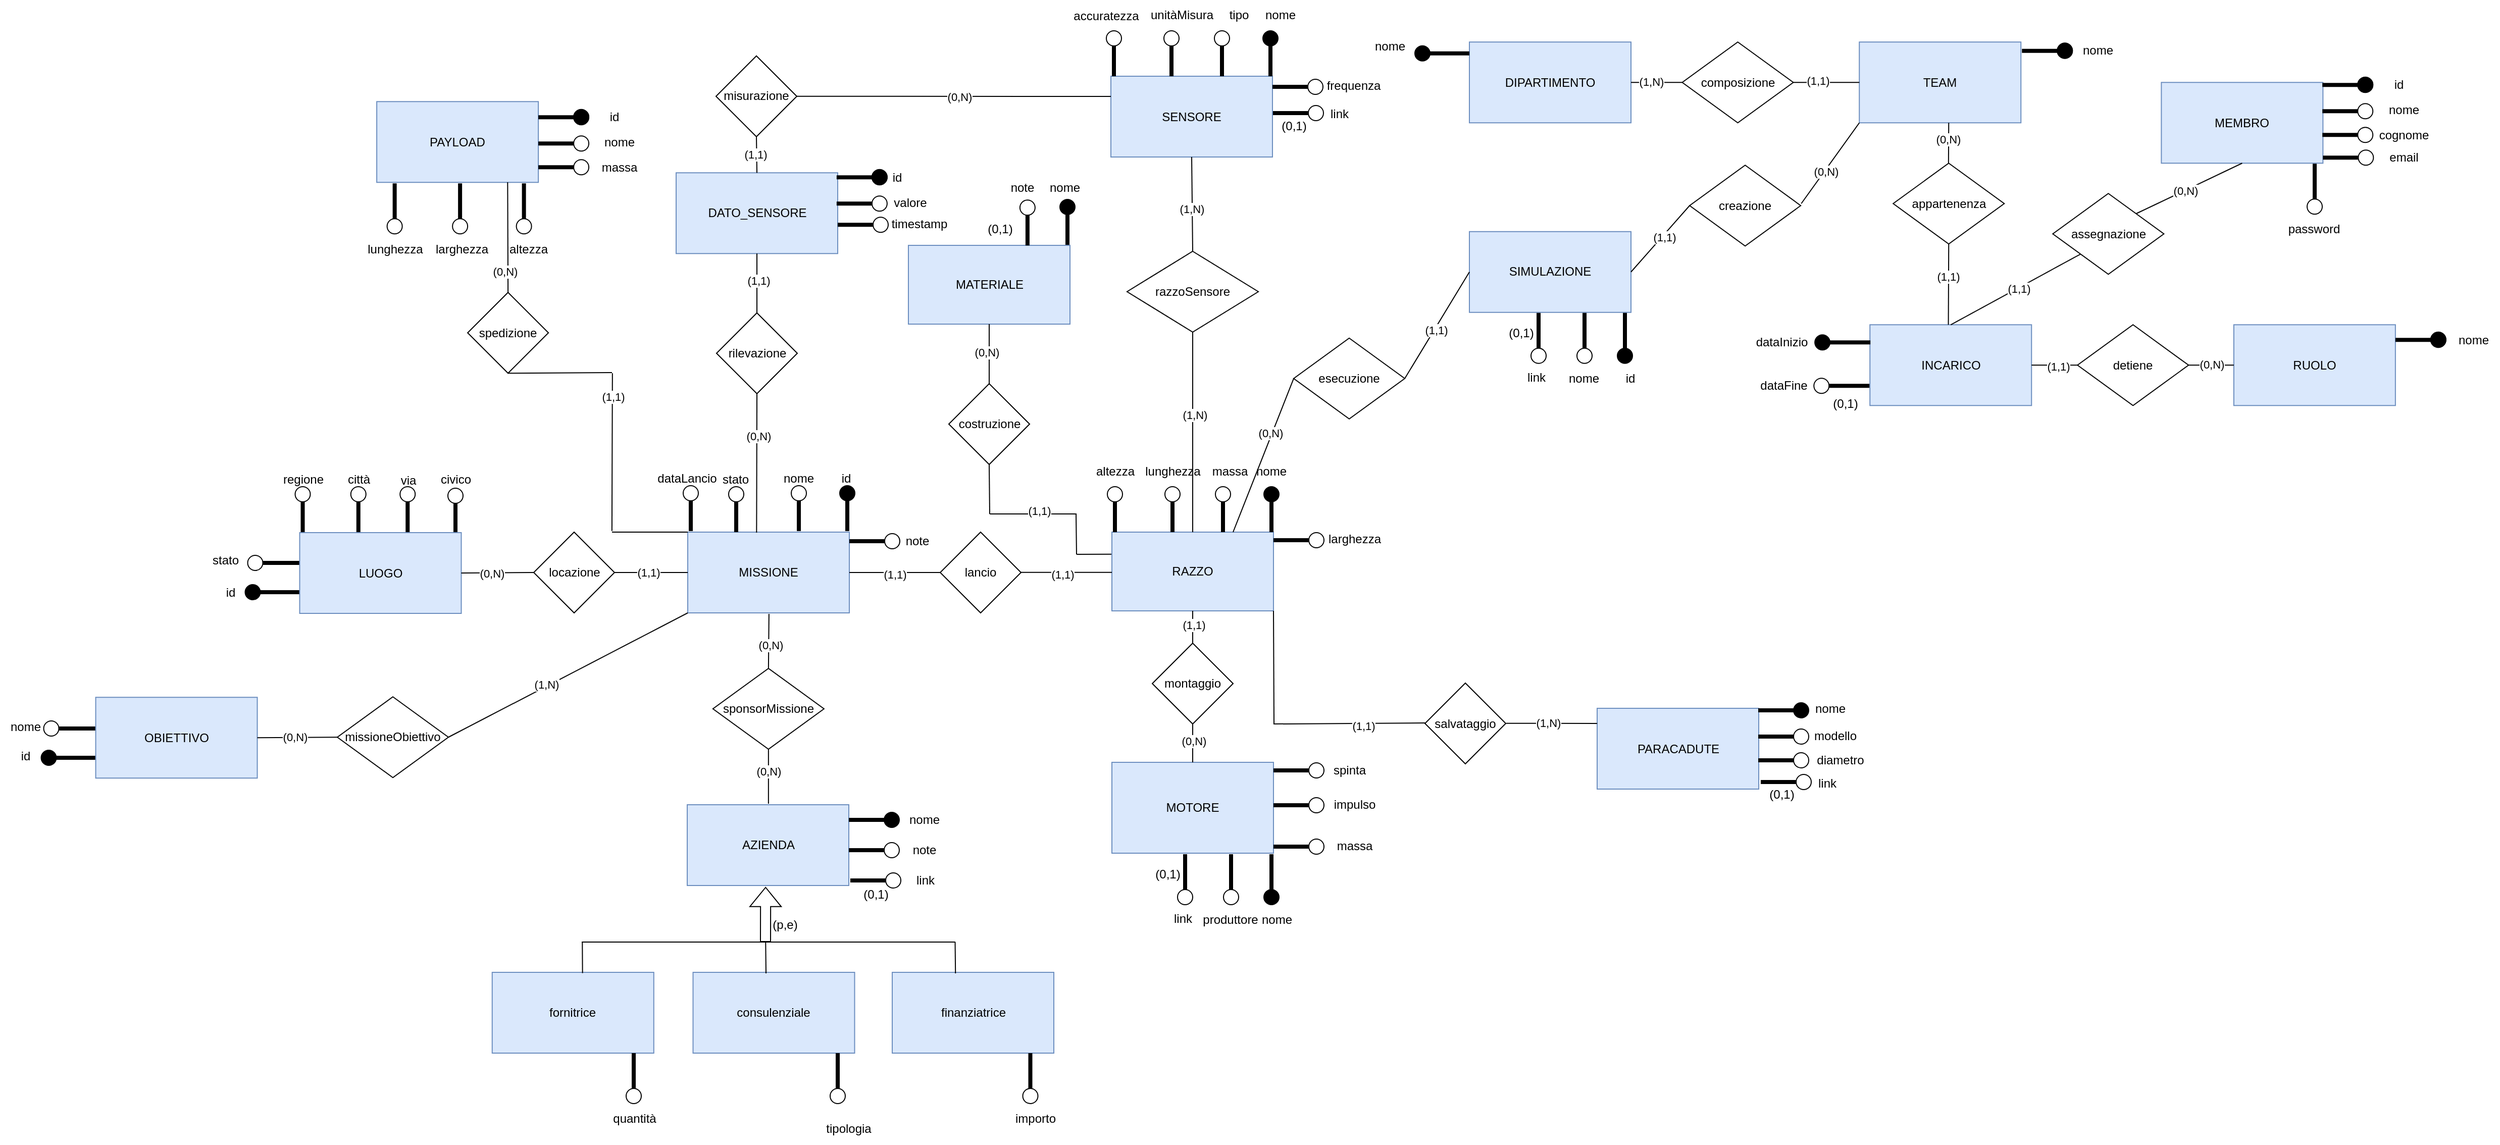 <mxfile version="24.7.7" pages="10">
  <diagram id="R2lEEEUBdFMjLlhIrx00" name="modello er">
    <mxGraphModel dx="3240" dy="3510" grid="1" gridSize="10" guides="1" tooltips="1" connect="1" arrows="1" fold="1" page="1" pageScale="1" pageWidth="850" pageHeight="1100" math="0" shadow="0" extFonts="Permanent Marker^https://fonts.googleapis.com/css?family=Permanent+Marker">
      <root>
        <mxCell id="0" />
        <mxCell id="1" parent="0" />
        <mxCell id="DtEEQ64jgxaeIcRx72cT-246" value="MISSIONE" style="rounded=0;whiteSpace=wrap;html=1;fillColor=#dae8fc;strokeColor=#6c8ebf;" parent="1" vertex="1">
          <mxGeometry x="115" y="-642" width="160" height="80" as="geometry" />
        </mxCell>
        <mxCell id="DtEEQ64jgxaeIcRx72cT-247" value="" style="line;strokeWidth=4;html=1;perimeter=backbonePerimeter;points=[];outlineConnect=0;rotation=-90;" parent="1" vertex="1">
          <mxGeometry x="205" y="-668" width="40" height="10" as="geometry" />
        </mxCell>
        <mxCell id="DtEEQ64jgxaeIcRx72cT-248" value="" style="ellipse;whiteSpace=wrap;html=1;aspect=fixed;" parent="1" vertex="1">
          <mxGeometry x="217.5" y="-688" width="15" height="15" as="geometry" />
        </mxCell>
        <mxCell id="DtEEQ64jgxaeIcRx72cT-249" value="" style="line;strokeWidth=4;html=1;perimeter=backbonePerimeter;points=[];outlineConnect=0;rotation=-90;" parent="1" vertex="1">
          <mxGeometry x="253" y="-668" width="40" height="10" as="geometry" />
        </mxCell>
        <mxCell id="DtEEQ64jgxaeIcRx72cT-250" value="" style="ellipse;whiteSpace=wrap;html=1;aspect=fixed;fillColor=#000000;" parent="1" vertex="1">
          <mxGeometry x="265.5" y="-688" width="15" height="15" as="geometry" />
        </mxCell>
        <mxCell id="DtEEQ64jgxaeIcRx72cT-251" value="" style="line;strokeWidth=4;html=1;perimeter=backbonePerimeter;points=[];outlineConnect=0;rotation=-90;" parent="1" vertex="1">
          <mxGeometry x="98" y="-668" width="40" height="10" as="geometry" />
        </mxCell>
        <mxCell id="DtEEQ64jgxaeIcRx72cT-252" value="" style="ellipse;whiteSpace=wrap;html=1;aspect=fixed;" parent="1" vertex="1">
          <mxGeometry x="110.5" y="-688" width="15" height="15" as="geometry" />
        </mxCell>
        <mxCell id="DtEEQ64jgxaeIcRx72cT-253" value="" style="line;strokeWidth=4;html=1;perimeter=backbonePerimeter;points=[];outlineConnect=0;rotation=-90;" parent="1" vertex="1">
          <mxGeometry x="143" y="-667" width="40" height="10" as="geometry" />
        </mxCell>
        <mxCell id="DtEEQ64jgxaeIcRx72cT-254" value="" style="ellipse;whiteSpace=wrap;html=1;aspect=fixed;" parent="1" vertex="1">
          <mxGeometry x="155.5" y="-687" width="15" height="15" as="geometry" />
        </mxCell>
        <mxCell id="DtEEQ64jgxaeIcRx72cT-255" value="id" style="text;html=1;align=center;verticalAlign=middle;whiteSpace=wrap;rounded=0;" parent="1" vertex="1">
          <mxGeometry x="241.56" y="-710" width="60" height="30" as="geometry" />
        </mxCell>
        <mxCell id="DtEEQ64jgxaeIcRx72cT-256" value="nome" style="text;html=1;align=center;verticalAlign=middle;whiteSpace=wrap;rounded=0;" parent="1" vertex="1">
          <mxGeometry x="195" y="-710" width="60" height="30" as="geometry" />
        </mxCell>
        <mxCell id="DtEEQ64jgxaeIcRx72cT-257" value="dataLancio" style="text;html=1;align=center;verticalAlign=middle;resizable=0;points=[];autosize=1;strokeColor=none;fillColor=none;" parent="1" vertex="1">
          <mxGeometry x="73.56" y="-710" width="80" height="30" as="geometry" />
        </mxCell>
        <mxCell id="DtEEQ64jgxaeIcRx72cT-258" value="stato" style="text;html=1;align=center;verticalAlign=middle;resizable=0;points=[];autosize=1;strokeColor=none;fillColor=none;" parent="1" vertex="1">
          <mxGeometry x="137.06" y="-709" width="50" height="30" as="geometry" />
        </mxCell>
        <mxCell id="DtEEQ64jgxaeIcRx72cT-261" value="" style="line;strokeWidth=4;html=1;perimeter=backbonePerimeter;points=[];outlineConnect=0;" parent="1" vertex="1">
          <mxGeometry x="-308.25" y="-616.5" width="39" height="10" as="geometry" />
        </mxCell>
        <mxCell id="DtEEQ64jgxaeIcRx72cT-262" value="" style="line;strokeWidth=4;html=1;perimeter=backbonePerimeter;points=[];outlineConnect=0;" parent="1" vertex="1">
          <mxGeometry x="-309.25" y="-587.5" width="40" height="10" as="geometry" />
        </mxCell>
        <mxCell id="DtEEQ64jgxaeIcRx72cT-263" value="" style="ellipse;whiteSpace=wrap;html=1;aspect=fixed;" parent="1" vertex="1">
          <mxGeometry x="-320.75" y="-619" width="15" height="15" as="geometry" />
        </mxCell>
        <mxCell id="DtEEQ64jgxaeIcRx72cT-264" value="" style="ellipse;whiteSpace=wrap;html=1;aspect=fixed;fillColor=#000000;" parent="1" vertex="1">
          <mxGeometry x="-323.25" y="-590" width="15" height="15" as="geometry" />
        </mxCell>
        <mxCell id="DtEEQ64jgxaeIcRx72cT-265" value="" style="line;strokeWidth=4;html=1;perimeter=backbonePerimeter;points=[];outlineConnect=0;rotation=-90;" parent="1" vertex="1">
          <mxGeometry x="-286.25" y="-667" width="40" height="10" as="geometry" />
        </mxCell>
        <mxCell id="DtEEQ64jgxaeIcRx72cT-266" value="" style="ellipse;whiteSpace=wrap;html=1;aspect=fixed;" parent="1" vertex="1">
          <mxGeometry x="-273.75" y="-687" width="15" height="15" as="geometry" />
        </mxCell>
        <mxCell id="DtEEQ64jgxaeIcRx72cT-267" value="" style="line;strokeWidth=4;html=1;perimeter=backbonePerimeter;points=[];outlineConnect=0;rotation=-90;" parent="1" vertex="1">
          <mxGeometry x="-231.12" y="-667" width="40" height="10" as="geometry" />
        </mxCell>
        <mxCell id="DtEEQ64jgxaeIcRx72cT-268" value="" style="ellipse;whiteSpace=wrap;html=1;aspect=fixed;" parent="1" vertex="1">
          <mxGeometry x="-218.62" y="-687" width="15" height="15" as="geometry" />
        </mxCell>
        <mxCell id="DtEEQ64jgxaeIcRx72cT-269" value="" style="line;strokeWidth=4;html=1;perimeter=backbonePerimeter;points=[];outlineConnect=0;rotation=-90;" parent="1" vertex="1">
          <mxGeometry x="-182.37" y="-667" width="40" height="10" as="geometry" />
        </mxCell>
        <mxCell id="DtEEQ64jgxaeIcRx72cT-270" value="" style="ellipse;whiteSpace=wrap;html=1;aspect=fixed;" parent="1" vertex="1">
          <mxGeometry x="-169.87" y="-687" width="15" height="15" as="geometry" />
        </mxCell>
        <mxCell id="DtEEQ64jgxaeIcRx72cT-271" value="" style="line;strokeWidth=4;html=1;perimeter=backbonePerimeter;points=[];outlineConnect=0;rotation=-90;" parent="1" vertex="1">
          <mxGeometry x="-135" y="-665.5" width="40" height="10" as="geometry" />
        </mxCell>
        <mxCell id="DtEEQ64jgxaeIcRx72cT-272" value="" style="ellipse;whiteSpace=wrap;html=1;aspect=fixed;" parent="1" vertex="1">
          <mxGeometry x="-122.5" y="-685.5" width="15" height="15" as="geometry" />
        </mxCell>
        <mxCell id="DtEEQ64jgxaeIcRx72cT-273" value="id" style="text;html=1;align=center;verticalAlign=middle;resizable=0;points=[];autosize=1;strokeColor=none;fillColor=none;" parent="1" vertex="1">
          <mxGeometry x="-353.25" y="-597.5" width="30" height="30" as="geometry" />
        </mxCell>
        <mxCell id="DtEEQ64jgxaeIcRx72cT-274" value="stato" style="text;html=1;align=center;verticalAlign=middle;resizable=0;points=[];autosize=1;strokeColor=none;fillColor=none;" parent="1" vertex="1">
          <mxGeometry x="-367.75" y="-629" width="50" height="30" as="geometry" />
        </mxCell>
        <mxCell id="DtEEQ64jgxaeIcRx72cT-275" value="regione" style="text;html=1;align=center;verticalAlign=middle;resizable=0;points=[];autosize=1;strokeColor=none;fillColor=none;" parent="1" vertex="1">
          <mxGeometry x="-296.25" y="-709" width="60" height="30" as="geometry" />
        </mxCell>
        <mxCell id="DtEEQ64jgxaeIcRx72cT-276" value="città" style="text;html=1;align=center;verticalAlign=middle;resizable=0;points=[];autosize=1;strokeColor=none;fillColor=none;" parent="1" vertex="1">
          <mxGeometry x="-236.12" y="-709" width="50" height="30" as="geometry" />
        </mxCell>
        <mxCell id="DtEEQ64jgxaeIcRx72cT-277" value="via" style="text;html=1;align=center;verticalAlign=middle;resizable=0;points=[];autosize=1;strokeColor=none;fillColor=none;" parent="1" vertex="1">
          <mxGeometry x="-182.37" y="-708" width="40" height="30" as="geometry" />
        </mxCell>
        <mxCell id="DtEEQ64jgxaeIcRx72cT-278" value="civico" style="text;html=1;align=center;verticalAlign=middle;resizable=0;points=[];autosize=1;strokeColor=none;fillColor=none;" parent="1" vertex="1">
          <mxGeometry x="-140" y="-709" width="50" height="30" as="geometry" />
        </mxCell>
        <mxCell id="DtEEQ64jgxaeIcRx72cT-281" value="" style="line;strokeWidth=4;html=1;perimeter=backbonePerimeter;points=[];outlineConnect=0;" parent="1" vertex="1">
          <mxGeometry x="-510.23" y="-452.5" width="39" height="10" as="geometry" />
        </mxCell>
        <mxCell id="DtEEQ64jgxaeIcRx72cT-282" value="" style="line;strokeWidth=4;html=1;perimeter=backbonePerimeter;points=[];outlineConnect=0;" parent="1" vertex="1">
          <mxGeometry x="-511.23" y="-423.5" width="40" height="10" as="geometry" />
        </mxCell>
        <mxCell id="DtEEQ64jgxaeIcRx72cT-283" value="" style="ellipse;whiteSpace=wrap;html=1;aspect=fixed;" parent="1" vertex="1">
          <mxGeometry x="-522.73" y="-455" width="15" height="15" as="geometry" />
        </mxCell>
        <mxCell id="DtEEQ64jgxaeIcRx72cT-284" value="" style="ellipse;whiteSpace=wrap;html=1;aspect=fixed;fillColor=#000000;" parent="1" vertex="1">
          <mxGeometry x="-525.23" y="-426" width="15" height="15" as="geometry" />
        </mxCell>
        <mxCell id="DtEEQ64jgxaeIcRx72cT-286" value="nome" style="text;html=1;align=center;verticalAlign=middle;resizable=0;points=[];autosize=1;strokeColor=none;fillColor=none;" parent="1" vertex="1">
          <mxGeometry x="-565.73" y="-464.5" width="50" height="30" as="geometry" />
        </mxCell>
        <mxCell id="DtEEQ64jgxaeIcRx72cT-287" value="lancio" style="rhombus;whiteSpace=wrap;html=1;" parent="1" vertex="1">
          <mxGeometry x="365" y="-642" width="80" height="80" as="geometry" />
        </mxCell>
        <mxCell id="DtEEQ64jgxaeIcRx72cT-288" value="RAZZO" style="rounded=0;whiteSpace=wrap;html=1;fillColor=#dae8fc;strokeColor=#6c8ebf;" parent="1" vertex="1">
          <mxGeometry x="535" y="-642" width="160" height="78" as="geometry" />
        </mxCell>
        <mxCell id="DtEEQ64jgxaeIcRx72cT-289" value="" style="endArrow=none;html=1;rounded=0;exitX=1;exitY=0.5;exitDx=0;exitDy=0;entryX=0;entryY=0.5;entryDx=0;entryDy=0;" parent="1" source="DtEEQ64jgxaeIcRx72cT-246" target="DtEEQ64jgxaeIcRx72cT-287" edge="1">
          <mxGeometry width="50" height="50" relative="1" as="geometry">
            <mxPoint x="405" y="-592" as="sourcePoint" />
            <mxPoint x="455" y="-642" as="targetPoint" />
          </mxGeometry>
        </mxCell>
        <mxCell id="DtEEQ64jgxaeIcRx72cT-290" value="(1,1)" style="edgeLabel;html=1;align=center;verticalAlign=middle;resizable=0;points=[];" parent="DtEEQ64jgxaeIcRx72cT-289" vertex="1" connectable="0">
          <mxGeometry x="-0.007" y="-2" relative="1" as="geometry">
            <mxPoint as="offset" />
          </mxGeometry>
        </mxCell>
        <mxCell id="DtEEQ64jgxaeIcRx72cT-291" value="" style="endArrow=none;html=1;rounded=0;exitX=1;exitY=0.5;exitDx=0;exitDy=0;entryX=0;entryY=0.5;entryDx=0;entryDy=0;" parent="1" edge="1">
          <mxGeometry width="50" height="50" relative="1" as="geometry">
            <mxPoint x="445" y="-602.14" as="sourcePoint" />
            <mxPoint x="535" y="-602.14" as="targetPoint" />
          </mxGeometry>
        </mxCell>
        <mxCell id="DtEEQ64jgxaeIcRx72cT-292" value="(1,1)" style="edgeLabel;html=1;align=center;verticalAlign=middle;resizable=0;points=[];" parent="DtEEQ64jgxaeIcRx72cT-291" vertex="1" connectable="0">
          <mxGeometry x="-0.097" y="-2" relative="1" as="geometry">
            <mxPoint as="offset" />
          </mxGeometry>
        </mxCell>
        <mxCell id="DtEEQ64jgxaeIcRx72cT-293" value="" style="line;strokeWidth=4;html=1;perimeter=backbonePerimeter;points=[];outlineConnect=0;rotation=-90;" parent="1" vertex="1">
          <mxGeometry x="625" y="-667" width="40" height="10" as="geometry" />
        </mxCell>
        <mxCell id="DtEEQ64jgxaeIcRx72cT-294" value="" style="ellipse;whiteSpace=wrap;html=1;aspect=fixed;" parent="1" vertex="1">
          <mxGeometry x="637.5" y="-687" width="15" height="15" as="geometry" />
        </mxCell>
        <mxCell id="DtEEQ64jgxaeIcRx72cT-295" value="" style="line;strokeWidth=4;html=1;perimeter=backbonePerimeter;points=[];outlineConnect=0;rotation=-90;" parent="1" vertex="1">
          <mxGeometry x="673" y="-667" width="40" height="10" as="geometry" />
        </mxCell>
        <mxCell id="DtEEQ64jgxaeIcRx72cT-296" value="" style="ellipse;whiteSpace=wrap;html=1;aspect=fixed;fillColor=#000000;" parent="1" vertex="1">
          <mxGeometry x="685.5" y="-687" width="15" height="15" as="geometry" />
        </mxCell>
        <mxCell id="DtEEQ64jgxaeIcRx72cT-297" value="" style="line;strokeWidth=4;html=1;perimeter=backbonePerimeter;points=[];outlineConnect=0;rotation=-90;" parent="1" vertex="1">
          <mxGeometry x="518" y="-667" width="40" height="10" as="geometry" />
        </mxCell>
        <mxCell id="DtEEQ64jgxaeIcRx72cT-298" value="" style="ellipse;whiteSpace=wrap;html=1;aspect=fixed;" parent="1" vertex="1">
          <mxGeometry x="530.5" y="-687" width="15" height="15" as="geometry" />
        </mxCell>
        <mxCell id="DtEEQ64jgxaeIcRx72cT-299" value="" style="line;strokeWidth=4;html=1;perimeter=backbonePerimeter;points=[];outlineConnect=0;rotation=-90;" parent="1" vertex="1">
          <mxGeometry x="575" y="-667" width="40" height="10" as="geometry" />
        </mxCell>
        <mxCell id="DtEEQ64jgxaeIcRx72cT-300" value="" style="ellipse;whiteSpace=wrap;html=1;aspect=fixed;" parent="1" vertex="1">
          <mxGeometry x="587.5" y="-687" width="15" height="15" as="geometry" />
        </mxCell>
        <mxCell id="DtEEQ64jgxaeIcRx72cT-301" value="nome" style="text;html=1;align=center;verticalAlign=middle;whiteSpace=wrap;rounded=0;" parent="1" vertex="1">
          <mxGeometry x="663" y="-717" width="60" height="30" as="geometry" />
        </mxCell>
        <mxCell id="DtEEQ64jgxaeIcRx72cT-302" value="massa" style="text;html=1;align=center;verticalAlign=middle;whiteSpace=wrap;rounded=0;" parent="1" vertex="1">
          <mxGeometry x="622" y="-717" width="60" height="30" as="geometry" />
        </mxCell>
        <mxCell id="DtEEQ64jgxaeIcRx72cT-303" value="lunghezza" style="text;html=1;align=center;verticalAlign=middle;resizable=0;points=[];autosize=1;strokeColor=none;fillColor=none;" parent="1" vertex="1">
          <mxGeometry x="555" y="-717" width="80" height="30" as="geometry" />
        </mxCell>
        <mxCell id="DtEEQ64jgxaeIcRx72cT-304" value="altezza" style="text;html=1;align=center;verticalAlign=middle;resizable=0;points=[];autosize=1;strokeColor=none;fillColor=none;" parent="1" vertex="1">
          <mxGeometry x="508" y="-717" width="60" height="30" as="geometry" />
        </mxCell>
        <mxCell id="DtEEQ64jgxaeIcRx72cT-305" value="" style="line;strokeWidth=4;html=1;perimeter=backbonePerimeter;points=[];outlineConnect=0;" parent="1" vertex="1">
          <mxGeometry x="695" y="-639" width="40" height="10" as="geometry" />
        </mxCell>
        <mxCell id="DtEEQ64jgxaeIcRx72cT-306" value="" style="ellipse;whiteSpace=wrap;html=1;aspect=fixed;" parent="1" vertex="1">
          <mxGeometry x="730" y="-641.5" width="15" height="15" as="geometry" />
        </mxCell>
        <mxCell id="DtEEQ64jgxaeIcRx72cT-307" value="larghezza" style="text;html=1;align=center;verticalAlign=middle;resizable=0;points=[];autosize=1;strokeColor=none;fillColor=none;" parent="1" vertex="1">
          <mxGeometry x="735" y="-650" width="80" height="30" as="geometry" />
        </mxCell>
        <mxCell id="DtEEQ64jgxaeIcRx72cT-308" value="montaggio" style="rhombus;whiteSpace=wrap;html=1;" parent="1" vertex="1">
          <mxGeometry x="575" y="-532" width="80" height="80" as="geometry" />
        </mxCell>
        <mxCell id="DtEEQ64jgxaeIcRx72cT-309" value="MOTORE" style="rounded=0;whiteSpace=wrap;html=1;fillColor=#dae8fc;strokeColor=#6c8ebf;" parent="1" vertex="1">
          <mxGeometry x="535" y="-414" width="160" height="90" as="geometry" />
        </mxCell>
        <mxCell id="DtEEQ64jgxaeIcRx72cT-310" value="" style="endArrow=none;html=1;rounded=0;entryX=0.5;entryY=1;entryDx=0;entryDy=0;" parent="1" target="DtEEQ64jgxaeIcRx72cT-288" edge="1">
          <mxGeometry width="50" height="50" relative="1" as="geometry">
            <mxPoint x="615" y="-532" as="sourcePoint" />
            <mxPoint x="665" y="-582" as="targetPoint" />
          </mxGeometry>
        </mxCell>
        <mxCell id="DtEEQ64jgxaeIcRx72cT-311" value="(1,1)" style="edgeLabel;html=1;align=center;verticalAlign=middle;resizable=0;points=[];" parent="DtEEQ64jgxaeIcRx72cT-310" vertex="1" connectable="0">
          <mxGeometry x="0.116" y="-1" relative="1" as="geometry">
            <mxPoint as="offset" />
          </mxGeometry>
        </mxCell>
        <mxCell id="DtEEQ64jgxaeIcRx72cT-312" value="" style="endArrow=none;html=1;rounded=0;entryX=0.5;entryY=1;entryDx=0;entryDy=0;exitX=0.5;exitY=0;exitDx=0;exitDy=0;" parent="1" source="DtEEQ64jgxaeIcRx72cT-309" edge="1">
          <mxGeometry width="50" height="50" relative="1" as="geometry">
            <mxPoint x="615" y="-420" as="sourcePoint" />
            <mxPoint x="615" y="-452" as="targetPoint" />
          </mxGeometry>
        </mxCell>
        <mxCell id="DtEEQ64jgxaeIcRx72cT-313" value="(0,N)" style="edgeLabel;html=1;align=center;verticalAlign=middle;resizable=0;points=[];" parent="DtEEQ64jgxaeIcRx72cT-312" vertex="1" connectable="0">
          <mxGeometry x="0.136" y="-1" relative="1" as="geometry">
            <mxPoint as="offset" />
          </mxGeometry>
        </mxCell>
        <mxCell id="DtEEQ64jgxaeIcRx72cT-317" value="" style="line;strokeWidth=4;html=1;perimeter=backbonePerimeter;points=[];outlineConnect=0;" parent="1" vertex="1">
          <mxGeometry x="695" y="-411" width="40" height="10" as="geometry" />
        </mxCell>
        <mxCell id="DtEEQ64jgxaeIcRx72cT-318" value="" style="ellipse;whiteSpace=wrap;html=1;aspect=fixed;" parent="1" vertex="1">
          <mxGeometry x="730" y="-413.5" width="15" height="15" as="geometry" />
        </mxCell>
        <mxCell id="DtEEQ64jgxaeIcRx72cT-319" value="spinta" style="text;html=1;align=center;verticalAlign=middle;resizable=0;points=[];autosize=1;strokeColor=none;fillColor=none;" parent="1" vertex="1">
          <mxGeometry x="740" y="-421" width="60" height="30" as="geometry" />
        </mxCell>
        <mxCell id="DtEEQ64jgxaeIcRx72cT-320" value="" style="line;strokeWidth=4;html=1;perimeter=backbonePerimeter;points=[];outlineConnect=0;" parent="1" vertex="1">
          <mxGeometry x="695" y="-376.5" width="40" height="10" as="geometry" />
        </mxCell>
        <mxCell id="DtEEQ64jgxaeIcRx72cT-321" value="" style="ellipse;whiteSpace=wrap;html=1;aspect=fixed;" parent="1" vertex="1">
          <mxGeometry x="730" y="-379" width="15" height="15" as="geometry" />
        </mxCell>
        <mxCell id="DtEEQ64jgxaeIcRx72cT-322" value="impulso" style="text;html=1;align=center;verticalAlign=middle;resizable=0;points=[];autosize=1;strokeColor=none;fillColor=none;" parent="1" vertex="1">
          <mxGeometry x="745" y="-387.5" width="60" height="30" as="geometry" />
        </mxCell>
        <mxCell id="DtEEQ64jgxaeIcRx72cT-326" value="" style="line;strokeWidth=4;html=1;perimeter=backbonePerimeter;points=[];outlineConnect=0;" parent="1" vertex="1">
          <mxGeometry x="695" y="-335.5" width="40" height="10" as="geometry" />
        </mxCell>
        <mxCell id="DtEEQ64jgxaeIcRx72cT-327" value="" style="ellipse;whiteSpace=wrap;html=1;aspect=fixed;" parent="1" vertex="1">
          <mxGeometry x="730" y="-338" width="15" height="15" as="geometry" />
        </mxCell>
        <mxCell id="DtEEQ64jgxaeIcRx72cT-328" value="massa" style="text;html=1;align=center;verticalAlign=middle;resizable=0;points=[];autosize=1;strokeColor=none;fillColor=none;" parent="1" vertex="1">
          <mxGeometry x="745" y="-346.5" width="60" height="30" as="geometry" />
        </mxCell>
        <mxCell id="DtEEQ64jgxaeIcRx72cT-329" value="" style="line;strokeWidth=4;html=1;perimeter=backbonePerimeter;points=[];outlineConnect=0;rotation=-90;" parent="1" vertex="1">
          <mxGeometry x="633" y="-308" width="40" height="10" as="geometry" />
        </mxCell>
        <mxCell id="DtEEQ64jgxaeIcRx72cT-330" value="" style="ellipse;whiteSpace=wrap;html=1;aspect=fixed;" parent="1" vertex="1">
          <mxGeometry x="645.5" y="-288" width="15" height="15" as="geometry" />
        </mxCell>
        <mxCell id="DtEEQ64jgxaeIcRx72cT-331" value="" style="line;strokeWidth=4;html=1;perimeter=backbonePerimeter;points=[];outlineConnect=0;rotation=-90;" parent="1" vertex="1">
          <mxGeometry x="673" y="-308" width="40" height="10" as="geometry" />
        </mxCell>
        <mxCell id="DtEEQ64jgxaeIcRx72cT-332" value="" style="ellipse;whiteSpace=wrap;html=1;aspect=fixed;fillColor=#000000;" parent="1" vertex="1">
          <mxGeometry x="685.5" y="-288" width="15" height="15" as="geometry" />
        </mxCell>
        <mxCell id="DtEEQ64jgxaeIcRx72cT-333" value="nome" style="text;html=1;align=center;verticalAlign=middle;resizable=0;points=[];autosize=1;strokeColor=none;fillColor=none;" parent="1" vertex="1">
          <mxGeometry x="673" y="-273" width="50" height="30" as="geometry" />
        </mxCell>
        <mxCell id="DtEEQ64jgxaeIcRx72cT-334" value="produttore" style="text;html=1;align=center;verticalAlign=middle;resizable=0;points=[];autosize=1;strokeColor=none;fillColor=none;" parent="1" vertex="1">
          <mxGeometry x="612" y="-273" width="80" height="30" as="geometry" />
        </mxCell>
        <mxCell id="DtEEQ64jgxaeIcRx72cT-335" value="razzoSensore" style="rhombus;whiteSpace=wrap;html=1;" parent="1" vertex="1">
          <mxGeometry x="550" y="-920.12" width="130" height="80" as="geometry" />
        </mxCell>
        <mxCell id="DtEEQ64jgxaeIcRx72cT-336" value="SENSORE" style="rounded=0;whiteSpace=wrap;html=1;fillColor=#dae8fc;strokeColor=#6c8ebf;" parent="1" vertex="1">
          <mxGeometry x="534" y="-1093.5" width="160" height="80" as="geometry" />
        </mxCell>
        <mxCell id="DtEEQ64jgxaeIcRx72cT-337" value="" style="endArrow=none;html=1;rounded=0;entryX=0.5;entryY=1;entryDx=0;entryDy=0;exitX=0.5;exitY=0;exitDx=0;exitDy=0;" parent="1" source="DtEEQ64jgxaeIcRx72cT-288" target="DtEEQ64jgxaeIcRx72cT-335" edge="1">
          <mxGeometry width="50" height="50" relative="1" as="geometry">
            <mxPoint x="795" y="-532" as="sourcePoint" />
            <mxPoint x="845" y="-582" as="targetPoint" />
          </mxGeometry>
        </mxCell>
        <mxCell id="DtEEQ64jgxaeIcRx72cT-338" value="(1,N)" style="edgeLabel;html=1;align=center;verticalAlign=middle;resizable=0;points=[];" parent="DtEEQ64jgxaeIcRx72cT-337" vertex="1" connectable="0">
          <mxGeometry x="0.178" y="-2" relative="1" as="geometry">
            <mxPoint as="offset" />
          </mxGeometry>
        </mxCell>
        <mxCell id="DtEEQ64jgxaeIcRx72cT-339" value="" style="endArrow=none;html=1;rounded=0;exitX=0.5;exitY=0;exitDx=0;exitDy=0;entryX=0.5;entryY=1;entryDx=0;entryDy=0;" parent="1" source="DtEEQ64jgxaeIcRx72cT-335" target="DtEEQ64jgxaeIcRx72cT-336" edge="1">
          <mxGeometry width="50" height="50" relative="1" as="geometry">
            <mxPoint x="453.5" y="-1036.13" as="sourcePoint" />
            <mxPoint x="543.5" y="-1036" as="targetPoint" />
          </mxGeometry>
        </mxCell>
        <mxCell id="DtEEQ64jgxaeIcRx72cT-340" value="(1,N)" style="edgeLabel;html=1;align=center;verticalAlign=middle;resizable=0;points=[];" parent="DtEEQ64jgxaeIcRx72cT-339" vertex="1" connectable="0">
          <mxGeometry x="-0.088" y="1" relative="1" as="geometry">
            <mxPoint as="offset" />
          </mxGeometry>
        </mxCell>
        <mxCell id="DtEEQ64jgxaeIcRx72cT-341" value="" style="line;strokeWidth=4;html=1;perimeter=backbonePerimeter;points=[];outlineConnect=0;rotation=-90;" parent="1" vertex="1">
          <mxGeometry x="624" y="-1118.5" width="40" height="10" as="geometry" />
        </mxCell>
        <mxCell id="DtEEQ64jgxaeIcRx72cT-342" value="" style="ellipse;whiteSpace=wrap;html=1;aspect=fixed;" parent="1" vertex="1">
          <mxGeometry x="636.5" y="-1138.5" width="15" height="15" as="geometry" />
        </mxCell>
        <mxCell id="DtEEQ64jgxaeIcRx72cT-343" value="" style="line;strokeWidth=4;html=1;perimeter=backbonePerimeter;points=[];outlineConnect=0;rotation=-90;" parent="1" vertex="1">
          <mxGeometry x="672" y="-1118.5" width="40" height="10" as="geometry" />
        </mxCell>
        <mxCell id="DtEEQ64jgxaeIcRx72cT-344" value="" style="ellipse;whiteSpace=wrap;html=1;aspect=fixed;fillColor=#000000;" parent="1" vertex="1">
          <mxGeometry x="684.5" y="-1138.5" width="15" height="15" as="geometry" />
        </mxCell>
        <mxCell id="DtEEQ64jgxaeIcRx72cT-345" value="" style="line;strokeWidth=4;html=1;perimeter=backbonePerimeter;points=[];outlineConnect=0;rotation=-90;" parent="1" vertex="1">
          <mxGeometry x="517" y="-1118.5" width="40" height="10" as="geometry" />
        </mxCell>
        <mxCell id="DtEEQ64jgxaeIcRx72cT-346" value="" style="ellipse;whiteSpace=wrap;html=1;aspect=fixed;" parent="1" vertex="1">
          <mxGeometry x="529.5" y="-1138.5" width="15" height="15" as="geometry" />
        </mxCell>
        <mxCell id="DtEEQ64jgxaeIcRx72cT-347" value="" style="line;strokeWidth=4;html=1;perimeter=backbonePerimeter;points=[];outlineConnect=0;rotation=-90;" parent="1" vertex="1">
          <mxGeometry x="574" y="-1118.5" width="40" height="10" as="geometry" />
        </mxCell>
        <mxCell id="DtEEQ64jgxaeIcRx72cT-348" value="" style="ellipse;whiteSpace=wrap;html=1;aspect=fixed;" parent="1" vertex="1">
          <mxGeometry x="586.5" y="-1138.5" width="15" height="15" as="geometry" />
        </mxCell>
        <mxCell id="DtEEQ64jgxaeIcRx72cT-349" value="nome" style="text;html=1;align=center;verticalAlign=middle;whiteSpace=wrap;rounded=0;" parent="1" vertex="1">
          <mxGeometry x="671.5" y="-1169" width="60" height="30" as="geometry" />
        </mxCell>
        <mxCell id="DtEEQ64jgxaeIcRx72cT-350" value="tipo" style="text;html=1;align=center;verticalAlign=middle;whiteSpace=wrap;rounded=0;" parent="1" vertex="1">
          <mxGeometry x="630.5" y="-1169" width="60" height="30" as="geometry" />
        </mxCell>
        <mxCell id="DtEEQ64jgxaeIcRx72cT-351" value="unitàMisura" style="text;html=1;align=center;verticalAlign=middle;resizable=0;points=[];autosize=1;strokeColor=none;fillColor=none;" parent="1" vertex="1">
          <mxGeometry x="558.5" y="-1169" width="90" height="30" as="geometry" />
        </mxCell>
        <mxCell id="DtEEQ64jgxaeIcRx72cT-352" value="accuratezza" style="text;html=1;align=center;verticalAlign=middle;resizable=0;points=[];autosize=1;strokeColor=none;fillColor=none;" parent="1" vertex="1">
          <mxGeometry x="483.5" y="-1168.5" width="90" height="30" as="geometry" />
        </mxCell>
        <mxCell id="DtEEQ64jgxaeIcRx72cT-353" value="" style="line;strokeWidth=4;html=1;perimeter=backbonePerimeter;points=[];outlineConnect=0;" parent="1" vertex="1">
          <mxGeometry x="694" y="-1088" width="40" height="10" as="geometry" />
        </mxCell>
        <mxCell id="DtEEQ64jgxaeIcRx72cT-354" value="" style="ellipse;whiteSpace=wrap;html=1;aspect=fixed;" parent="1" vertex="1">
          <mxGeometry x="729" y="-1090.5" width="15" height="15" as="geometry" />
        </mxCell>
        <mxCell id="DtEEQ64jgxaeIcRx72cT-355" value="frequenza" style="text;html=1;align=center;verticalAlign=middle;resizable=0;points=[];autosize=1;strokeColor=none;fillColor=none;" parent="1" vertex="1">
          <mxGeometry x="734" y="-1099" width="80" height="30" as="geometry" />
        </mxCell>
        <mxCell id="DtEEQ64jgxaeIcRx72cT-356" value="" style="line;strokeWidth=4;html=1;perimeter=backbonePerimeter;points=[];outlineConnect=0;" parent="1" vertex="1">
          <mxGeometry x="694.5" y="-1062" width="40" height="10" as="geometry" />
        </mxCell>
        <mxCell id="DtEEQ64jgxaeIcRx72cT-357" value="" style="ellipse;whiteSpace=wrap;html=1;aspect=fixed;" parent="1" vertex="1">
          <mxGeometry x="729.5" y="-1064.5" width="15" height="15" as="geometry" />
        </mxCell>
        <mxCell id="DtEEQ64jgxaeIcRx72cT-358" value="link" style="text;html=1;align=center;verticalAlign=middle;resizable=0;points=[];autosize=1;strokeColor=none;fillColor=none;" parent="1" vertex="1">
          <mxGeometry x="739.5" y="-1071" width="40" height="30" as="geometry" />
        </mxCell>
        <mxCell id="DtEEQ64jgxaeIcRx72cT-359" value="(0,1)" style="text;html=1;align=center;verticalAlign=middle;resizable=0;points=[];autosize=1;strokeColor=none;fillColor=none;" parent="1" vertex="1">
          <mxGeometry x="689.5" y="-1059.5" width="50" height="30" as="geometry" />
        </mxCell>
        <mxCell id="DtEEQ64jgxaeIcRx72cT-360" value="" style="line;strokeWidth=4;html=1;perimeter=backbonePerimeter;points=[];outlineConnect=0;rotation=-90;" parent="1" vertex="1">
          <mxGeometry x="587.5" y="-308" width="40" height="10" as="geometry" />
        </mxCell>
        <mxCell id="DtEEQ64jgxaeIcRx72cT-361" value="" style="ellipse;whiteSpace=wrap;html=1;aspect=fixed;" parent="1" vertex="1">
          <mxGeometry x="600" y="-288" width="15" height="15" as="geometry" />
        </mxCell>
        <mxCell id="DtEEQ64jgxaeIcRx72cT-362" value="link" style="text;html=1;align=center;verticalAlign=middle;resizable=0;points=[];autosize=1;strokeColor=none;fillColor=none;" parent="1" vertex="1">
          <mxGeometry x="585" y="-274" width="40" height="30" as="geometry" />
        </mxCell>
        <mxCell id="DtEEQ64jgxaeIcRx72cT-363" value="(0,1)" style="text;html=1;align=center;verticalAlign=middle;resizable=0;points=[];autosize=1;strokeColor=none;fillColor=none;" parent="1" vertex="1">
          <mxGeometry x="565" y="-318" width="50" height="30" as="geometry" />
        </mxCell>
        <mxCell id="DtEEQ64jgxaeIcRx72cT-364" value="spedizione" style="rhombus;whiteSpace=wrap;html=1;" parent="1" vertex="1">
          <mxGeometry x="-102.94" y="-879.37" width="80" height="80" as="geometry" />
        </mxCell>
        <mxCell id="DtEEQ64jgxaeIcRx72cT-365" value="PAYLOAD" style="rounded=0;whiteSpace=wrap;html=1;fillColor=#dae8fc;strokeColor=#6c8ebf;" parent="1" vertex="1">
          <mxGeometry x="-192.94" y="-1068.37" width="160" height="80" as="geometry" />
        </mxCell>
        <mxCell id="2RNM1EHNm3wcDmXOoUsn-1" value="" style="line;strokeWidth=4;html=1;perimeter=backbonePerimeter;points=[];outlineConnect=0;" parent="1" vertex="1">
          <mxGeometry x="-32.94" y="-1057.87" width="40" height="10" as="geometry" />
        </mxCell>
        <mxCell id="2RNM1EHNm3wcDmXOoUsn-2" value="" style="ellipse;whiteSpace=wrap;html=1;aspect=fixed;" parent="1" vertex="1">
          <mxGeometry x="2.06" y="-1060.37" width="15" height="15" as="geometry" />
        </mxCell>
        <mxCell id="2RNM1EHNm3wcDmXOoUsn-3" value="id" style="text;html=1;align=center;verticalAlign=middle;resizable=0;points=[];autosize=1;strokeColor=none;fillColor=none;" parent="1" vertex="1">
          <mxGeometry x="27.06" y="-1067.87" width="30" height="30" as="geometry" />
        </mxCell>
        <mxCell id="2RNM1EHNm3wcDmXOoUsn-4" value="" style="line;strokeWidth=4;html=1;perimeter=backbonePerimeter;points=[];outlineConnect=0;" parent="1" vertex="1">
          <mxGeometry x="-32.94" y="-1031.87" width="40" height="10" as="geometry" />
        </mxCell>
        <mxCell id="2RNM1EHNm3wcDmXOoUsn-5" value="" style="ellipse;whiteSpace=wrap;html=1;aspect=fixed;" parent="1" vertex="1">
          <mxGeometry x="2.06" y="-1034.37" width="15" height="15" as="geometry" />
        </mxCell>
        <mxCell id="2RNM1EHNm3wcDmXOoUsn-6" value="nome" style="text;html=1;align=center;verticalAlign=middle;resizable=0;points=[];autosize=1;strokeColor=none;fillColor=none;" parent="1" vertex="1">
          <mxGeometry x="22.06" y="-1042.87" width="50" height="30" as="geometry" />
        </mxCell>
        <mxCell id="2RNM1EHNm3wcDmXOoUsn-7" value="" style="line;strokeWidth=4;html=1;perimeter=backbonePerimeter;points=[];outlineConnect=0;" parent="1" vertex="1">
          <mxGeometry x="-32.94" y="-1008.37" width="40" height="10" as="geometry" />
        </mxCell>
        <mxCell id="2RNM1EHNm3wcDmXOoUsn-8" value="" style="ellipse;whiteSpace=wrap;html=1;aspect=fixed;" parent="1" vertex="1">
          <mxGeometry x="2.06" y="-1010.87" width="15" height="15" as="geometry" />
        </mxCell>
        <mxCell id="2RNM1EHNm3wcDmXOoUsn-9" value="massa" style="text;html=1;align=center;verticalAlign=middle;resizable=0;points=[];autosize=1;strokeColor=none;fillColor=none;" parent="1" vertex="1">
          <mxGeometry x="17.06" y="-1018.37" width="60" height="30" as="geometry" />
        </mxCell>
        <mxCell id="2RNM1EHNm3wcDmXOoUsn-10" value="" style="ellipse;whiteSpace=wrap;html=1;aspect=fixed;fillColor=#000000;" parent="1" vertex="1">
          <mxGeometry x="2.06" y="-1060.62" width="15" height="15" as="geometry" />
        </mxCell>
        <mxCell id="2RNM1EHNm3wcDmXOoUsn-11" value="" style="line;strokeWidth=4;html=1;perimeter=backbonePerimeter;points=[];outlineConnect=0;rotation=-90;" parent="1" vertex="1">
          <mxGeometry x="-130.44" y="-972.37" width="40" height="10" as="geometry" />
        </mxCell>
        <mxCell id="2RNM1EHNm3wcDmXOoUsn-12" value="" style="ellipse;whiteSpace=wrap;html=1;aspect=fixed;" parent="1" vertex="1">
          <mxGeometry x="-117.94" y="-952.37" width="15" height="15" as="geometry" />
        </mxCell>
        <mxCell id="2RNM1EHNm3wcDmXOoUsn-15" value="" style="line;strokeWidth=4;html=1;perimeter=backbonePerimeter;points=[];outlineConnect=0;rotation=-90;" parent="1" vertex="1">
          <mxGeometry x="-195.19" y="-972.37" width="40" height="10" as="geometry" />
        </mxCell>
        <mxCell id="2RNM1EHNm3wcDmXOoUsn-16" value="" style="ellipse;whiteSpace=wrap;html=1;aspect=fixed;" parent="1" vertex="1">
          <mxGeometry x="-182.69" y="-952.37" width="15" height="15" as="geometry" />
        </mxCell>
        <mxCell id="2RNM1EHNm3wcDmXOoUsn-18" value="" style="line;strokeWidth=4;html=1;perimeter=backbonePerimeter;points=[];outlineConnect=0;rotation=-90;" parent="1" vertex="1">
          <mxGeometry x="-67.19" y="-972.37" width="40" height="10" as="geometry" />
        </mxCell>
        <mxCell id="2RNM1EHNm3wcDmXOoUsn-19" value="" style="ellipse;whiteSpace=wrap;html=1;aspect=fixed;" parent="1" vertex="1">
          <mxGeometry x="-54.69" y="-952.37" width="15" height="15" as="geometry" />
        </mxCell>
        <mxCell id="2RNM1EHNm3wcDmXOoUsn-22" value="altezza" style="text;html=1;align=center;verticalAlign=middle;resizable=0;points=[];autosize=1;strokeColor=none;fillColor=none;" parent="1" vertex="1">
          <mxGeometry x="-72.94" y="-937.37" width="60" height="30" as="geometry" />
        </mxCell>
        <mxCell id="2RNM1EHNm3wcDmXOoUsn-23" value="larghezza" style="text;html=1;align=center;verticalAlign=middle;resizable=0;points=[];autosize=1;strokeColor=none;fillColor=none;" parent="1" vertex="1">
          <mxGeometry x="-149.19" y="-937.37" width="80" height="30" as="geometry" />
        </mxCell>
        <mxCell id="2RNM1EHNm3wcDmXOoUsn-24" value="lunghezza" style="text;html=1;align=center;verticalAlign=middle;resizable=0;points=[];autosize=1;strokeColor=none;fillColor=none;" parent="1" vertex="1">
          <mxGeometry x="-215.19" y="-937.37" width="80" height="30" as="geometry" />
        </mxCell>
        <mxCell id="2RNM1EHNm3wcDmXOoUsn-30" value="costruzione" style="rhombus;whiteSpace=wrap;html=1;" parent="1" vertex="1">
          <mxGeometry x="373.5" y="-789" width="80" height="80" as="geometry" />
        </mxCell>
        <mxCell id="2RNM1EHNm3wcDmXOoUsn-31" value="MATERIALE" style="rounded=0;whiteSpace=wrap;html=1;fillColor=#dae8fc;strokeColor=#6c8ebf;" parent="1" vertex="1">
          <mxGeometry x="333.5" y="-926" width="160" height="78" as="geometry" />
        </mxCell>
        <mxCell id="2RNM1EHNm3wcDmXOoUsn-32" value="" style="endArrow=none;html=1;rounded=0;entryX=0.5;entryY=1;entryDx=0;entryDy=0;exitX=0.5;exitY=0;exitDx=0;exitDy=0;" parent="1" source="2RNM1EHNm3wcDmXOoUsn-30" target="2RNM1EHNm3wcDmXOoUsn-31" edge="1">
          <mxGeometry width="50" height="50" relative="1" as="geometry">
            <mxPoint x="375.5" y="-796" as="sourcePoint" />
            <mxPoint x="425.5" y="-846" as="targetPoint" />
          </mxGeometry>
        </mxCell>
        <mxCell id="2RNM1EHNm3wcDmXOoUsn-33" value="(0,N)" style="edgeLabel;html=1;align=center;verticalAlign=middle;resizable=0;points=[];" parent="2RNM1EHNm3wcDmXOoUsn-32" vertex="1" connectable="0">
          <mxGeometry x="0.063" y="3" relative="1" as="geometry">
            <mxPoint as="offset" />
          </mxGeometry>
        </mxCell>
        <mxCell id="2RNM1EHNm3wcDmXOoUsn-34" value="" style="line;strokeWidth=4;html=1;perimeter=backbonePerimeter;points=[];outlineConnect=0;rotation=-90;" parent="1" vertex="1">
          <mxGeometry x="431.44" y="-950.87" width="40" height="10" as="geometry" />
        </mxCell>
        <mxCell id="2RNM1EHNm3wcDmXOoUsn-35" value="" style="ellipse;whiteSpace=wrap;html=1;aspect=fixed;" parent="1" vertex="1">
          <mxGeometry x="443.94" y="-970.87" width="15" height="15" as="geometry" />
        </mxCell>
        <mxCell id="2RNM1EHNm3wcDmXOoUsn-36" value="" style="line;strokeWidth=4;html=1;perimeter=backbonePerimeter;points=[];outlineConnect=0;rotation=-90;" parent="1" vertex="1">
          <mxGeometry x="471" y="-951.5" width="40" height="10" as="geometry" />
        </mxCell>
        <mxCell id="2RNM1EHNm3wcDmXOoUsn-37" value="" style="ellipse;whiteSpace=wrap;html=1;aspect=fixed;fillColor=#000000;" parent="1" vertex="1">
          <mxGeometry x="483.5" y="-971.5" width="15" height="15" as="geometry" />
        </mxCell>
        <mxCell id="2RNM1EHNm3wcDmXOoUsn-38" value="nome" style="text;html=1;align=center;verticalAlign=middle;resizable=0;points=[];autosize=1;strokeColor=none;fillColor=none;" parent="1" vertex="1">
          <mxGeometry x="463" y="-998.5" width="50" height="30" as="geometry" />
        </mxCell>
        <mxCell id="2RNM1EHNm3wcDmXOoUsn-39" value="(0,1)" style="text;html=1;align=center;verticalAlign=middle;resizable=0;points=[];autosize=1;strokeColor=none;fillColor=none;" parent="1" vertex="1">
          <mxGeometry x="398.94" y="-957.37" width="50" height="30" as="geometry" />
        </mxCell>
        <mxCell id="2RNM1EHNm3wcDmXOoUsn-40" value="note" style="text;html=1;align=center;verticalAlign=middle;resizable=0;points=[];autosize=1;strokeColor=none;fillColor=none;" parent="1" vertex="1">
          <mxGeometry x="421.44" y="-997.87" width="50" height="30" as="geometry" />
        </mxCell>
        <mxCell id="2RNM1EHNm3wcDmXOoUsn-41" value="" style="endArrow=none;html=1;rounded=0;exitX=1.004;exitY=0.127;exitDx=0;exitDy=0;exitPerimeter=0;" parent="1" edge="1">
          <mxGeometry width="50" height="50" relative="1" as="geometry">
            <mxPoint x="414" y="-660" as="sourcePoint" />
            <mxPoint x="500" y="-660" as="targetPoint" />
          </mxGeometry>
        </mxCell>
        <mxCell id="2RNM1EHNm3wcDmXOoUsn-46" value="(1,1)" style="edgeLabel;html=1;align=center;verticalAlign=middle;resizable=0;points=[];" parent="2RNM1EHNm3wcDmXOoUsn-41" vertex="1" connectable="0">
          <mxGeometry x="0.125" y="3" relative="1" as="geometry">
            <mxPoint as="offset" />
          </mxGeometry>
        </mxCell>
        <mxCell id="2RNM1EHNm3wcDmXOoUsn-42" value="" style="endArrow=none;html=1;rounded=0;entryX=0.5;entryY=1;entryDx=0;entryDy=0;" parent="1" target="2RNM1EHNm3wcDmXOoUsn-30" edge="1">
          <mxGeometry width="50" height="50" relative="1" as="geometry">
            <mxPoint x="414" y="-660" as="sourcePoint" />
            <mxPoint x="527" y="-650" as="targetPoint" />
          </mxGeometry>
        </mxCell>
        <mxCell id="2RNM1EHNm3wcDmXOoUsn-43" value="" style="endArrow=none;html=1;rounded=0;entryX=0.5;entryY=1;entryDx=0;entryDy=0;" parent="1" edge="1">
          <mxGeometry width="50" height="50" relative="1" as="geometry">
            <mxPoint x="500" y="-620" as="sourcePoint" />
            <mxPoint x="499.5" y="-660" as="targetPoint" />
          </mxGeometry>
        </mxCell>
        <mxCell id="2RNM1EHNm3wcDmXOoUsn-44" value="" style="endArrow=none;html=1;rounded=0;exitX=1.004;exitY=0.127;exitDx=0;exitDy=0;exitPerimeter=0;entryX=-0.003;entryY=0.28;entryDx=0;entryDy=0;entryPerimeter=0;" parent="1" target="DtEEQ64jgxaeIcRx72cT-288" edge="1">
          <mxGeometry width="50" height="50" relative="1" as="geometry">
            <mxPoint x="500" y="-620" as="sourcePoint" />
            <mxPoint x="586" y="-620" as="targetPoint" />
          </mxGeometry>
        </mxCell>
        <mxCell id="2RNM1EHNm3wcDmXOoUsn-47" value="LUOGO" style="rounded=0;whiteSpace=wrap;html=1;fillColor=#dae8fc;strokeColor=#6c8ebf;" parent="1" vertex="1">
          <mxGeometry x="-269.25" y="-641.5" width="160" height="80" as="geometry" />
        </mxCell>
        <mxCell id="2RNM1EHNm3wcDmXOoUsn-48" value="OBIETTIVO" style="rounded=0;whiteSpace=wrap;html=1;fillColor=#dae8fc;strokeColor=#6c8ebf;" parent="1" vertex="1">
          <mxGeometry x="-471.23" y="-478.37" width="160" height="80" as="geometry" />
        </mxCell>
        <mxCell id="2RNM1EHNm3wcDmXOoUsn-49" value="locazione" style="rhombus;whiteSpace=wrap;html=1;" parent="1" vertex="1">
          <mxGeometry x="-37.5" y="-642" width="80" height="80" as="geometry" />
        </mxCell>
        <mxCell id="2RNM1EHNm3wcDmXOoUsn-50" value="missioneObiettivo" style="rhombus;whiteSpace=wrap;html=1;" parent="1" vertex="1">
          <mxGeometry x="-231.98" y="-478.87" width="110" height="80" as="geometry" />
        </mxCell>
        <mxCell id="2RNM1EHNm3wcDmXOoUsn-53" value="" style="endArrow=none;html=1;rounded=0;entryX=0;entryY=0.5;entryDx=0;entryDy=0;" parent="1" source="2RNM1EHNm3wcDmXOoUsn-49" target="DtEEQ64jgxaeIcRx72cT-246" edge="1">
          <mxGeometry width="50" height="50" relative="1" as="geometry">
            <mxPoint x="40" y="-550" as="sourcePoint" />
            <mxPoint x="90" y="-600" as="targetPoint" />
          </mxGeometry>
        </mxCell>
        <mxCell id="2RNM1EHNm3wcDmXOoUsn-56" value="(1,1)" style="edgeLabel;html=1;align=center;verticalAlign=middle;resizable=0;points=[];" parent="2RNM1EHNm3wcDmXOoUsn-53" vertex="1" connectable="0">
          <mxGeometry x="-0.076" relative="1" as="geometry">
            <mxPoint as="offset" />
          </mxGeometry>
        </mxCell>
        <mxCell id="2RNM1EHNm3wcDmXOoUsn-54" value="" style="endArrow=none;html=1;rounded=0;entryX=0;entryY=0.5;entryDx=0;entryDy=0;exitX=1;exitY=0.5;exitDx=0;exitDy=0;" parent="1" source="2RNM1EHNm3wcDmXOoUsn-47" target="2RNM1EHNm3wcDmXOoUsn-49" edge="1">
          <mxGeometry width="50" height="50" relative="1" as="geometry">
            <mxPoint x="-100" y="-530" as="sourcePoint" />
            <mxPoint x="-50" y="-580" as="targetPoint" />
          </mxGeometry>
        </mxCell>
        <mxCell id="2RNM1EHNm3wcDmXOoUsn-57" value="(0,N)" style="edgeLabel;html=1;align=center;verticalAlign=middle;resizable=0;points=[];" parent="2RNM1EHNm3wcDmXOoUsn-54" vertex="1" connectable="0">
          <mxGeometry x="-0.157" relative="1" as="geometry">
            <mxPoint as="offset" />
          </mxGeometry>
        </mxCell>
        <mxCell id="2RNM1EHNm3wcDmXOoUsn-58" value="" style="endArrow=none;html=1;rounded=0;entryX=1;entryY=0.5;entryDx=0;entryDy=0;exitX=0;exitY=0.5;exitDx=0;exitDy=0;" parent="1" source="2RNM1EHNm3wcDmXOoUsn-50" target="2RNM1EHNm3wcDmXOoUsn-48" edge="1">
          <mxGeometry width="50" height="50" relative="1" as="geometry">
            <mxPoint x="-191.98" y="-452.87" as="sourcePoint" />
            <mxPoint x="-141.98" y="-502.87" as="targetPoint" />
          </mxGeometry>
        </mxCell>
        <mxCell id="2RNM1EHNm3wcDmXOoUsn-64" value="(0,N)" style="edgeLabel;html=1;align=center;verticalAlign=middle;resizable=0;points=[];" parent="2RNM1EHNm3wcDmXOoUsn-58" vertex="1" connectable="0">
          <mxGeometry x="0.058" y="-1" relative="1" as="geometry">
            <mxPoint as="offset" />
          </mxGeometry>
        </mxCell>
        <mxCell id="XBvogALr05xqTzl0Y6Mt-21" value="salvataggio" style="rhombus;whiteSpace=wrap;html=1;" parent="1" vertex="1">
          <mxGeometry x="845" y="-492.5" width="80" height="80" as="geometry" />
        </mxCell>
        <mxCell id="XBvogALr05xqTzl0Y6Mt-22" value="PARACADUTE" style="rounded=0;whiteSpace=wrap;html=1;fillColor=#dae8fc;strokeColor=#6c8ebf;" parent="1" vertex="1">
          <mxGeometry x="1015.5" y="-467.5" width="160" height="80" as="geometry" />
        </mxCell>
        <mxCell id="XBvogALr05xqTzl0Y6Mt-23" value="" style="line;strokeWidth=4;html=1;perimeter=backbonePerimeter;points=[];outlineConnect=0;" parent="1" vertex="1">
          <mxGeometry x="1175" y="-470.5" width="40" height="10" as="geometry" />
        </mxCell>
        <mxCell id="XBvogALr05xqTzl0Y6Mt-24" value="" style="ellipse;whiteSpace=wrap;html=1;aspect=fixed;fillColor=#000000;" parent="1" vertex="1">
          <mxGeometry x="1210" y="-473" width="15" height="15" as="geometry" />
        </mxCell>
        <mxCell id="XBvogALr05xqTzl0Y6Mt-26" value="" style="line;strokeWidth=4;html=1;perimeter=backbonePerimeter;points=[];outlineConnect=0;" parent="1" vertex="1">
          <mxGeometry x="1175" y="-444.5" width="40" height="10" as="geometry" />
        </mxCell>
        <mxCell id="XBvogALr05xqTzl0Y6Mt-27" value="" style="ellipse;whiteSpace=wrap;html=1;aspect=fixed;" parent="1" vertex="1">
          <mxGeometry x="1210" y="-447" width="15" height="15" as="geometry" />
        </mxCell>
        <mxCell id="XBvogALr05xqTzl0Y6Mt-29" value="" style="line;strokeWidth=4;html=1;perimeter=backbonePerimeter;points=[];outlineConnect=0;" parent="1" vertex="1">
          <mxGeometry x="1175" y="-421" width="40" height="10" as="geometry" />
        </mxCell>
        <mxCell id="XBvogALr05xqTzl0Y6Mt-30" value="" style="ellipse;whiteSpace=wrap;html=1;aspect=fixed;" parent="1" vertex="1">
          <mxGeometry x="1210" y="-423.5" width="15" height="15" as="geometry" />
        </mxCell>
        <mxCell id="XBvogALr05xqTzl0Y6Mt-35" value="nome" style="text;html=1;align=center;verticalAlign=middle;resizable=0;points=[];autosize=1;strokeColor=none;fillColor=none;" parent="1" vertex="1">
          <mxGeometry x="1220.5" y="-482" width="50" height="30" as="geometry" />
        </mxCell>
        <mxCell id="XBvogALr05xqTzl0Y6Mt-36" value="modello" style="text;html=1;align=center;verticalAlign=middle;resizable=0;points=[];autosize=1;strokeColor=none;fillColor=none;" parent="1" vertex="1">
          <mxGeometry x="1215.5" y="-455" width="70" height="30" as="geometry" />
        </mxCell>
        <mxCell id="XBvogALr05xqTzl0Y6Mt-38" value="diametro" style="text;html=1;align=center;verticalAlign=middle;resizable=0;points=[];autosize=1;strokeColor=none;fillColor=none;" parent="1" vertex="1">
          <mxGeometry x="1220.5" y="-431" width="70" height="30" as="geometry" />
        </mxCell>
        <mxCell id="XBvogALr05xqTzl0Y6Mt-39" value="" style="endArrow=none;html=1;rounded=0;exitX=1;exitY=0.75;exitDx=0;exitDy=0;" parent="1" edge="1">
          <mxGeometry width="50" height="50" relative="1" as="geometry">
            <mxPoint x="925.5" y="-452.66" as="sourcePoint" />
            <mxPoint x="1015.5" y="-452.53" as="targetPoint" />
          </mxGeometry>
        </mxCell>
        <mxCell id="XBvogALr05xqTzl0Y6Mt-40" value="(1,N)" style="edgeLabel;html=1;align=center;verticalAlign=middle;resizable=0;points=[];" parent="XBvogALr05xqTzl0Y6Mt-39" vertex="1" connectable="0">
          <mxGeometry x="-0.088" y="1" relative="1" as="geometry">
            <mxPoint as="offset" />
          </mxGeometry>
        </mxCell>
        <mxCell id="XBvogALr05xqTzl0Y6Mt-42" value="" style="endArrow=none;html=1;rounded=0;entryX=0;entryY=0.5;entryDx=0;entryDy=0;exitX=1;exitY=0.75;exitDx=0;exitDy=0;" parent="1" edge="1">
          <mxGeometry width="50" height="50" relative="1" as="geometry">
            <mxPoint x="695" y="-452" as="sourcePoint" />
            <mxPoint x="845" y="-453" as="targetPoint" />
          </mxGeometry>
        </mxCell>
        <mxCell id="XBvogALr05xqTzl0Y6Mt-43" value="(1,1)" style="edgeLabel;html=1;align=center;verticalAlign=middle;resizable=0;points=[];" parent="XBvogALr05xqTzl0Y6Mt-42" vertex="1" connectable="0">
          <mxGeometry x="0.178" y="-2" relative="1" as="geometry">
            <mxPoint as="offset" />
          </mxGeometry>
        </mxCell>
        <mxCell id="XBvogALr05xqTzl0Y6Mt-45" value="" style="endArrow=none;html=1;rounded=0;entryX=1;entryY=1;entryDx=0;entryDy=0;" parent="1" target="DtEEQ64jgxaeIcRx72cT-288" edge="1">
          <mxGeometry width="50" height="50" relative="1" as="geometry">
            <mxPoint x="695.5" y="-452" as="sourcePoint" />
            <mxPoint x="695" y="-492" as="targetPoint" />
          </mxGeometry>
        </mxCell>
        <mxCell id="CNMSaUxHicKKHcfudobM-71" value="" style="endArrow=none;html=1;rounded=0;entryX=0.5;entryY=0;entryDx=0;entryDy=0;exitX=0.81;exitY=0.998;exitDx=0;exitDy=0;exitPerimeter=0;" parent="1" source="DtEEQ64jgxaeIcRx72cT-365" target="DtEEQ64jgxaeIcRx72cT-364" edge="1">
          <mxGeometry width="50" height="50" relative="1" as="geometry">
            <mxPoint x="-135.19" y="-834.37" as="sourcePoint" />
            <mxPoint x="-85.19" y="-884.37" as="targetPoint" />
          </mxGeometry>
        </mxCell>
        <mxCell id="CNMSaUxHicKKHcfudobM-73" value="(0,N)" style="edgeLabel;html=1;align=center;verticalAlign=middle;resizable=0;points=[];" parent="CNMSaUxHicKKHcfudobM-71" vertex="1" connectable="0">
          <mxGeometry x="0.624" y="-3" relative="1" as="geometry">
            <mxPoint as="offset" />
          </mxGeometry>
        </mxCell>
        <mxCell id="CNMSaUxHicKKHcfudobM-72" value="" style="endArrow=none;html=1;rounded=0;entryX=0.172;entryY=-0.016;entryDx=0;entryDy=0;exitX=0.81;exitY=0.998;exitDx=0;exitDy=0;exitPerimeter=0;entryPerimeter=0;" parent="1" edge="1">
          <mxGeometry width="50" height="50" relative="1" as="geometry">
            <mxPoint x="40.42" y="-799.37" as="sourcePoint" />
            <mxPoint x="39.94" y="-643.15" as="targetPoint" />
          </mxGeometry>
        </mxCell>
        <mxCell id="CNMSaUxHicKKHcfudobM-74" value="(1,1)" style="edgeLabel;html=1;align=center;verticalAlign=middle;resizable=0;points=[];" parent="CNMSaUxHicKKHcfudobM-72" vertex="1" connectable="0">
          <mxGeometry x="-0.707" relative="1" as="geometry">
            <mxPoint as="offset" />
          </mxGeometry>
        </mxCell>
        <mxCell id="UFrF3wKOay_vpdaGTWuI-1" value="" style="endArrow=none;html=1;rounded=0;entryX=0;entryY=1;entryDx=0;entryDy=0;exitX=1;exitY=0.5;exitDx=0;exitDy=0;" parent="1" source="2RNM1EHNm3wcDmXOoUsn-50" target="DtEEQ64jgxaeIcRx72cT-246" edge="1">
          <mxGeometry width="50" height="50" relative="1" as="geometry">
            <mxPoint x="70" y="-510" as="sourcePoint" />
            <mxPoint x="120" y="-560" as="targetPoint" />
          </mxGeometry>
        </mxCell>
        <mxCell id="B5-nGj2oMYlTZZqCtIKT-1" value="(1,N)" style="edgeLabel;html=1;align=center;verticalAlign=middle;resizable=0;points=[];" parent="UFrF3wKOay_vpdaGTWuI-1" vertex="1" connectable="0">
          <mxGeometry x="-0.172" y="2" relative="1" as="geometry">
            <mxPoint as="offset" />
          </mxGeometry>
        </mxCell>
        <mxCell id="PTJ0WER-iJc1VrJylATO-1" value="DIPARTIMENTO" style="rounded=0;whiteSpace=wrap;html=1;fillColor=#dae8fc;strokeColor=#6c8ebf;" parent="1" vertex="1">
          <mxGeometry x="889.0" y="-1127.37" width="160" height="80" as="geometry" />
        </mxCell>
        <mxCell id="PTJ0WER-iJc1VrJylATO-2" value="TEAM" style="rounded=0;whiteSpace=wrap;html=1;fillColor=#dae8fc;strokeColor=#6c8ebf;" parent="1" vertex="1">
          <mxGeometry x="1275.12" y="-1127.37" width="160" height="80" as="geometry" />
        </mxCell>
        <mxCell id="PTJ0WER-iJc1VrJylATO-3" value="MEMBRO" style="rounded=0;whiteSpace=wrap;html=1;fillColor=#dae8fc;strokeColor=#6c8ebf;" parent="1" vertex="1">
          <mxGeometry x="1574.18" y="-1087.37" width="160" height="80" as="geometry" />
        </mxCell>
        <mxCell id="PTJ0WER-iJc1VrJylATO-4" value="RUOLO" style="rounded=0;whiteSpace=wrap;html=1;fillColor=#dae8fc;strokeColor=#6c8ebf;" parent="1" vertex="1">
          <mxGeometry x="1645.93" y="-847.37" width="160" height="80" as="geometry" />
        </mxCell>
        <mxCell id="PTJ0WER-iJc1VrJylATO-5" value="INCARICO" style="rounded=0;whiteSpace=wrap;html=1;fillColor=#dae8fc;strokeColor=#6c8ebf;" parent="1" vertex="1">
          <mxGeometry x="1285.62" y="-847.37" width="160" height="80" as="geometry" />
        </mxCell>
        <mxCell id="PTJ0WER-iJc1VrJylATO-6" value="composizione" style="rhombus;whiteSpace=wrap;html=1;" parent="1" vertex="1">
          <mxGeometry x="1099.75" y="-1127.37" width="110" height="80" as="geometry" />
        </mxCell>
        <mxCell id="PTJ0WER-iJc1VrJylATO-8" value="detiene" style="rhombus;whiteSpace=wrap;html=1;" parent="1" vertex="1">
          <mxGeometry x="1491.12" y="-847.37" width="110" height="80" as="geometry" />
        </mxCell>
        <mxCell id="PTJ0WER-iJc1VrJylATO-9" value="assegnazione" style="rhombus;whiteSpace=wrap;html=1;" parent="1" vertex="1">
          <mxGeometry x="1466.68" y="-977.37" width="110" height="80" as="geometry" />
        </mxCell>
        <mxCell id="PTJ0WER-iJc1VrJylATO-10" value="SIMULAZIONE" style="rounded=0;whiteSpace=wrap;html=1;fillColor=#dae8fc;strokeColor=#6c8ebf;" parent="1" vertex="1">
          <mxGeometry x="889.0" y="-939.62" width="160" height="80" as="geometry" />
        </mxCell>
        <mxCell id="PTJ0WER-iJc1VrJylATO-12" value="esecuzione" style="rhombus;whiteSpace=wrap;html=1;" parent="1" vertex="1">
          <mxGeometry x="715.0" y="-834.12" width="110" height="80" as="geometry" />
        </mxCell>
        <mxCell id="PTJ0WER-iJc1VrJylATO-13" value="creazione" style="rhombus;whiteSpace=wrap;html=1;" parent="1" vertex="1">
          <mxGeometry x="1107.06" y="-1005.37" width="110" height="80" as="geometry" />
        </mxCell>
        <mxCell id="PTJ0WER-iJc1VrJylATO-15" value="" style="endArrow=none;html=1;rounded=0;exitX=1;exitY=0.5;exitDx=0;exitDy=0;entryX=0;entryY=0.5;entryDx=0;entryDy=0;" parent="1" source="PTJ0WER-iJc1VrJylATO-12" target="PTJ0WER-iJc1VrJylATO-10" edge="1">
          <mxGeometry width="50" height="50" relative="1" as="geometry">
            <mxPoint x="827.62" y="-900.12" as="sourcePoint" />
            <mxPoint x="882.62" y="-899.12" as="targetPoint" />
          </mxGeometry>
        </mxCell>
        <mxCell id="PTJ0WER-iJc1VrJylATO-27" value="(1,1)" style="edgeLabel;html=1;align=center;verticalAlign=middle;resizable=0;points=[];" parent="PTJ0WER-iJc1VrJylATO-15" vertex="1" connectable="0">
          <mxGeometry x="-0.077" y="-1" relative="1" as="geometry">
            <mxPoint as="offset" />
          </mxGeometry>
        </mxCell>
        <mxCell id="PTJ0WER-iJc1VrJylATO-16" value="" style="endArrow=none;html=1;rounded=0;entryX=1;entryY=0.5;entryDx=0;entryDy=0;exitX=0;exitY=0.5;exitDx=0;exitDy=0;" parent="1" source="PTJ0WER-iJc1VrJylATO-13" target="PTJ0WER-iJc1VrJylATO-10" edge="1">
          <mxGeometry width="50" height="50" relative="1" as="geometry">
            <mxPoint x="1247.62" y="-1207.37" as="sourcePoint" />
            <mxPoint x="1297.62" y="-1257.37" as="targetPoint" />
          </mxGeometry>
        </mxCell>
        <mxCell id="PTJ0WER-iJc1VrJylATO-28" value="(1,1)" style="edgeLabel;html=1;align=center;verticalAlign=middle;resizable=0;points=[];" parent="PTJ0WER-iJc1VrJylATO-16" vertex="1" connectable="0">
          <mxGeometry x="-0.075" y="1" relative="1" as="geometry">
            <mxPoint x="1" as="offset" />
          </mxGeometry>
        </mxCell>
        <mxCell id="PTJ0WER-iJc1VrJylATO-17" value="" style="endArrow=none;html=1;rounded=0;exitX=0;exitY=1;exitDx=0;exitDy=0;" parent="1" source="PTJ0WER-iJc1VrJylATO-2" edge="1">
          <mxGeometry width="50" height="50" relative="1" as="geometry">
            <mxPoint x="1247.62" y="-1117.37" as="sourcePoint" />
            <mxPoint x="1217.62" y="-967.37" as="targetPoint" />
          </mxGeometry>
        </mxCell>
        <mxCell id="PTJ0WER-iJc1VrJylATO-29" value="(0,N)" style="edgeLabel;html=1;align=center;verticalAlign=middle;resizable=0;points=[];" parent="PTJ0WER-iJc1VrJylATO-17" vertex="1" connectable="0">
          <mxGeometry x="0.2" y="1" relative="1" as="geometry">
            <mxPoint as="offset" />
          </mxGeometry>
        </mxCell>
        <mxCell id="PTJ0WER-iJc1VrJylATO-18" value="" style="endArrow=none;html=1;rounded=0;entryX=0;entryY=0.5;entryDx=0;entryDy=0;exitX=1;exitY=0.5;exitDx=0;exitDy=0;" parent="1" source="PTJ0WER-iJc1VrJylATO-6" target="PTJ0WER-iJc1VrJylATO-2" edge="1">
          <mxGeometry width="50" height="50" relative="1" as="geometry">
            <mxPoint x="1247.62" y="-1117.37" as="sourcePoint" />
            <mxPoint x="1297.62" y="-1167.37" as="targetPoint" />
          </mxGeometry>
        </mxCell>
        <mxCell id="PTJ0WER-iJc1VrJylATO-31" value="(1,1)" style="edgeLabel;html=1;align=center;verticalAlign=middle;resizable=0;points=[];" parent="PTJ0WER-iJc1VrJylATO-18" vertex="1" connectable="0">
          <mxGeometry x="-0.27" y="2" relative="1" as="geometry">
            <mxPoint as="offset" />
          </mxGeometry>
        </mxCell>
        <mxCell id="PTJ0WER-iJc1VrJylATO-19" value="" style="endArrow=none;html=1;rounded=0;entryX=0;entryY=0.5;entryDx=0;entryDy=0;exitX=1;exitY=0.5;exitDx=0;exitDy=0;" parent="1" source="PTJ0WER-iJc1VrJylATO-1" target="PTJ0WER-iJc1VrJylATO-6" edge="1">
          <mxGeometry width="50" height="50" relative="1" as="geometry">
            <mxPoint x="1247.62" y="-1117.37" as="sourcePoint" />
            <mxPoint x="1297.62" y="-1167.37" as="targetPoint" />
          </mxGeometry>
        </mxCell>
        <mxCell id="PTJ0WER-iJc1VrJylATO-30" value="(1,N)" style="edgeLabel;html=1;align=center;verticalAlign=middle;resizable=0;points=[];" parent="PTJ0WER-iJc1VrJylATO-19" vertex="1" connectable="0">
          <mxGeometry x="-0.227" y="1" relative="1" as="geometry">
            <mxPoint as="offset" />
          </mxGeometry>
        </mxCell>
        <mxCell id="PTJ0WER-iJc1VrJylATO-22" value="" style="endArrow=none;html=1;rounded=0;entryX=0.5;entryY=1;entryDx=0;entryDy=0;exitX=1;exitY=0;exitDx=0;exitDy=0;" parent="1" source="PTJ0WER-iJc1VrJylATO-9" target="PTJ0WER-iJc1VrJylATO-3" edge="1">
          <mxGeometry width="50" height="50" relative="1" as="geometry">
            <mxPoint x="1647.62" y="-987.37" as="sourcePoint" />
            <mxPoint x="1697.62" y="-1037.37" as="targetPoint" />
          </mxGeometry>
        </mxCell>
        <mxCell id="PTJ0WER-iJc1VrJylATO-36" value="(0,N)" style="edgeLabel;html=1;align=center;verticalAlign=middle;resizable=0;points=[];" parent="PTJ0WER-iJc1VrJylATO-22" vertex="1" connectable="0">
          <mxGeometry x="-0.075" relative="1" as="geometry">
            <mxPoint as="offset" />
          </mxGeometry>
        </mxCell>
        <mxCell id="PTJ0WER-iJc1VrJylATO-23" value="" style="endArrow=none;html=1;rounded=0;entryX=1;entryY=0.5;entryDx=0;entryDy=0;exitX=0;exitY=0.5;exitDx=0;exitDy=0;" parent="1" source="PTJ0WER-iJc1VrJylATO-8" target="PTJ0WER-iJc1VrJylATO-5" edge="1">
          <mxGeometry width="50" height="50" relative="1" as="geometry">
            <mxPoint x="1647.62" y="-937.37" as="sourcePoint" />
            <mxPoint x="1697.62" y="-987.37" as="targetPoint" />
          </mxGeometry>
        </mxCell>
        <mxCell id="PTJ0WER-iJc1VrJylATO-34" value="(1,1)" style="edgeLabel;html=1;align=center;verticalAlign=middle;resizable=0;points=[];" parent="PTJ0WER-iJc1VrJylATO-23" vertex="1" connectable="0">
          <mxGeometry x="-0.1" y="1" relative="1" as="geometry">
            <mxPoint x="1" as="offset" />
          </mxGeometry>
        </mxCell>
        <mxCell id="PTJ0WER-iJc1VrJylATO-24" value="" style="endArrow=none;html=1;rounded=0;entryX=0.5;entryY=0;entryDx=0;entryDy=0;exitX=0;exitY=1;exitDx=0;exitDy=0;" parent="1" source="PTJ0WER-iJc1VrJylATO-9" target="PTJ0WER-iJc1VrJylATO-5" edge="1">
          <mxGeometry width="50" height="50" relative="1" as="geometry">
            <mxPoint x="1507.62" y="-937.37" as="sourcePoint" />
            <mxPoint x="1557.62" y="-987.37" as="targetPoint" />
          </mxGeometry>
        </mxCell>
        <mxCell id="PTJ0WER-iJc1VrJylATO-37" value="(1,1)" style="edgeLabel;html=1;align=center;verticalAlign=middle;resizable=0;points=[];" parent="PTJ0WER-iJc1VrJylATO-24" vertex="1" connectable="0">
          <mxGeometry x="-0.042" y="1" relative="1" as="geometry">
            <mxPoint as="offset" />
          </mxGeometry>
        </mxCell>
        <mxCell id="PTJ0WER-iJc1VrJylATO-25" value="" style="endArrow=none;html=1;rounded=0;entryX=1;entryY=0.5;entryDx=0;entryDy=0;exitX=0;exitY=0.5;exitDx=0;exitDy=0;" parent="1" source="PTJ0WER-iJc1VrJylATO-4" target="PTJ0WER-iJc1VrJylATO-8" edge="1">
          <mxGeometry width="50" height="50" relative="1" as="geometry">
            <mxPoint x="1667.62" y="-827.37" as="sourcePoint" />
            <mxPoint x="1717.62" y="-877.37" as="targetPoint" />
          </mxGeometry>
        </mxCell>
        <mxCell id="PTJ0WER-iJc1VrJylATO-35" value="(0,N)" style="edgeLabel;html=1;align=center;verticalAlign=middle;resizable=0;points=[];" parent="PTJ0WER-iJc1VrJylATO-25" vertex="1" connectable="0">
          <mxGeometry x="-0.0" y="-1" relative="1" as="geometry">
            <mxPoint as="offset" />
          </mxGeometry>
        </mxCell>
        <mxCell id="PTJ0WER-iJc1VrJylATO-39" value="appartenenza" style="rhombus;whiteSpace=wrap;html=1;" parent="1" vertex="1">
          <mxGeometry x="1308.62" y="-1007.37" width="110" height="80" as="geometry" />
        </mxCell>
        <mxCell id="PTJ0WER-iJc1VrJylATO-40" value="" style="endArrow=none;html=1;rounded=0;entryX=0.5;entryY=1;entryDx=0;entryDy=0;exitX=0.5;exitY=0;exitDx=0;exitDy=0;" parent="1" target="PTJ0WER-iJc1VrJylATO-39" edge="1">
          <mxGeometry width="50" height="50" relative="1" as="geometry">
            <mxPoint x="1363.28" y="-847.37" as="sourcePoint" />
            <mxPoint x="1363.28" y="-907.37" as="targetPoint" />
          </mxGeometry>
        </mxCell>
        <mxCell id="PTJ0WER-iJc1VrJylATO-41" value="(1,1)" style="edgeLabel;html=1;align=center;verticalAlign=middle;resizable=0;points=[];" parent="PTJ0WER-iJc1VrJylATO-40" vertex="1" connectable="0">
          <mxGeometry x="0.2" y="1" relative="1" as="geometry">
            <mxPoint as="offset" />
          </mxGeometry>
        </mxCell>
        <mxCell id="PTJ0WER-iJc1VrJylATO-42" value="" style="endArrow=none;html=1;rounded=0;exitX=0.5;exitY=0;exitDx=0;exitDy=0;" parent="1" edge="1">
          <mxGeometry width="50" height="50" relative="1" as="geometry">
            <mxPoint x="1363.41" y="-1007.37" as="sourcePoint" />
            <mxPoint x="1363.62" y="-1047.37" as="targetPoint" />
          </mxGeometry>
        </mxCell>
        <mxCell id="PTJ0WER-iJc1VrJylATO-43" value="(0,N)" style="edgeLabel;html=1;align=center;verticalAlign=middle;resizable=0;points=[];" parent="PTJ0WER-iJc1VrJylATO-42" vertex="1" connectable="0">
          <mxGeometry x="0.2" y="1" relative="1" as="geometry">
            <mxPoint as="offset" />
          </mxGeometry>
        </mxCell>
        <mxCell id="PTJ0WER-iJc1VrJylATO-55" value="" style="line;strokeWidth=4;html=1;perimeter=backbonePerimeter;points=[];outlineConnect=0;" parent="1" vertex="1">
          <mxGeometry x="1436.12" y="-1123.62" width="40" height="10" as="geometry" />
        </mxCell>
        <mxCell id="PTJ0WER-iJc1VrJylATO-56" value="" style="ellipse;whiteSpace=wrap;html=1;aspect=fixed;" parent="1" vertex="1">
          <mxGeometry x="1471.12" y="-1126.12" width="15" height="15" as="geometry" />
        </mxCell>
        <mxCell id="PTJ0WER-iJc1VrJylATO-57" value="nome" style="text;html=1;align=center;verticalAlign=middle;resizable=0;points=[];autosize=1;strokeColor=none;fillColor=none;" parent="1" vertex="1">
          <mxGeometry x="1486.12" y="-1133.62" width="50" height="30" as="geometry" />
        </mxCell>
        <mxCell id="PTJ0WER-iJc1VrJylATO-64" value="" style="ellipse;whiteSpace=wrap;html=1;aspect=fixed;fillColor=#000000;" parent="1" vertex="1">
          <mxGeometry x="1471.12" y="-1126.37" width="15" height="15" as="geometry" />
        </mxCell>
        <mxCell id="FEX_P4DVwQ9noYM3HOMf-1" value="id" style="text;html=1;align=center;verticalAlign=middle;resizable=0;points=[];autosize=1;strokeColor=none;fillColor=none;" parent="1" vertex="1">
          <mxGeometry x="-555.73" y="-434.63" width="30" height="30" as="geometry" />
        </mxCell>
        <mxCell id="FEX_P4DVwQ9noYM3HOMf-2" value="" style="line;strokeWidth=4;html=1;perimeter=backbonePerimeter;points=[];outlineConnect=0;" parent="1" vertex="1">
          <mxGeometry x="850.0" y="-1121.12" width="39" height="10" as="geometry" />
        </mxCell>
        <mxCell id="FEX_P4DVwQ9noYM3HOMf-3" value="" style="ellipse;whiteSpace=wrap;html=1;aspect=fixed;fillColor=#000000;" parent="1" vertex="1">
          <mxGeometry x="835.0" y="-1123.62" width="15" height="15" as="geometry" />
        </mxCell>
        <mxCell id="FEX_P4DVwQ9noYM3HOMf-4" value="nome" style="text;html=1;align=center;verticalAlign=middle;resizable=0;points=[];autosize=1;strokeColor=none;fillColor=none;" parent="1" vertex="1">
          <mxGeometry x="785.0" y="-1138.5" width="50" height="30" as="geometry" />
        </mxCell>
        <mxCell id="FEX_P4DVwQ9noYM3HOMf-5" value="" style="line;strokeWidth=4;html=1;perimeter=backbonePerimeter;points=[];outlineConnect=0;" parent="1" vertex="1">
          <mxGeometry x="1733.62" y="-1089.87" width="40" height="10" as="geometry" />
        </mxCell>
        <mxCell id="FEX_P4DVwQ9noYM3HOMf-6" value="" style="ellipse;whiteSpace=wrap;html=1;aspect=fixed;" parent="1" vertex="1">
          <mxGeometry x="1768.62" y="-1092.37" width="15" height="15" as="geometry" />
        </mxCell>
        <mxCell id="FEX_P4DVwQ9noYM3HOMf-7" value="id" style="text;html=1;align=center;verticalAlign=middle;resizable=0;points=[];autosize=1;strokeColor=none;fillColor=none;" parent="1" vertex="1">
          <mxGeometry x="1793.62" y="-1099.87" width="30" height="30" as="geometry" />
        </mxCell>
        <mxCell id="FEX_P4DVwQ9noYM3HOMf-8" value="" style="line;strokeWidth=4;html=1;perimeter=backbonePerimeter;points=[];outlineConnect=0;" parent="1" vertex="1">
          <mxGeometry x="1733.62" y="-1063.87" width="40" height="10" as="geometry" />
        </mxCell>
        <mxCell id="FEX_P4DVwQ9noYM3HOMf-9" value="" style="ellipse;whiteSpace=wrap;html=1;aspect=fixed;" parent="1" vertex="1">
          <mxGeometry x="1768.62" y="-1066.37" width="15" height="15" as="geometry" />
        </mxCell>
        <mxCell id="FEX_P4DVwQ9noYM3HOMf-10" value="nome" style="text;html=1;align=center;verticalAlign=middle;resizable=0;points=[];autosize=1;strokeColor=none;fillColor=none;" parent="1" vertex="1">
          <mxGeometry x="1788.62" y="-1074.87" width="50" height="30" as="geometry" />
        </mxCell>
        <mxCell id="FEX_P4DVwQ9noYM3HOMf-11" value="" style="line;strokeWidth=4;html=1;perimeter=backbonePerimeter;points=[];outlineConnect=0;" parent="1" vertex="1">
          <mxGeometry x="1733.62" y="-1040.37" width="40" height="10" as="geometry" />
        </mxCell>
        <mxCell id="FEX_P4DVwQ9noYM3HOMf-12" value="" style="ellipse;whiteSpace=wrap;html=1;aspect=fixed;" parent="1" vertex="1">
          <mxGeometry x="1768.62" y="-1042.87" width="15" height="15" as="geometry" />
        </mxCell>
        <mxCell id="FEX_P4DVwQ9noYM3HOMf-13" value="cognome" style="text;html=1;align=center;verticalAlign=middle;resizable=0;points=[];autosize=1;strokeColor=none;fillColor=none;" parent="1" vertex="1">
          <mxGeometry x="1778.62" y="-1050.37" width="70" height="30" as="geometry" />
        </mxCell>
        <mxCell id="FEX_P4DVwQ9noYM3HOMf-14" value="" style="ellipse;whiteSpace=wrap;html=1;aspect=fixed;fillColor=#000000;" parent="1" vertex="1">
          <mxGeometry x="1768.62" y="-1092.62" width="15" height="15" as="geometry" />
        </mxCell>
        <mxCell id="FEX_P4DVwQ9noYM3HOMf-16" value="" style="line;strokeWidth=4;html=1;perimeter=backbonePerimeter;points=[];outlineConnect=0;" parent="1" vertex="1">
          <mxGeometry x="1734.18" y="-1017.87" width="40" height="10" as="geometry" />
        </mxCell>
        <mxCell id="FEX_P4DVwQ9noYM3HOMf-17" value="" style="ellipse;whiteSpace=wrap;html=1;aspect=fixed;" parent="1" vertex="1">
          <mxGeometry x="1769.18" y="-1020.37" width="15" height="15" as="geometry" />
        </mxCell>
        <mxCell id="FEX_P4DVwQ9noYM3HOMf-18" value="email" style="text;html=1;align=center;verticalAlign=middle;resizable=0;points=[];autosize=1;strokeColor=none;fillColor=none;" parent="1" vertex="1">
          <mxGeometry x="1788.62" y="-1027.87" width="50" height="30" as="geometry" />
        </mxCell>
        <mxCell id="FEX_P4DVwQ9noYM3HOMf-20" value="" style="line;strokeWidth=4;html=1;perimeter=backbonePerimeter;points=[];outlineConnect=0;" parent="1" vertex="1">
          <mxGeometry x="1805.93" y="-837.37" width="40" height="10" as="geometry" />
        </mxCell>
        <mxCell id="FEX_P4DVwQ9noYM3HOMf-21" value="" style="ellipse;whiteSpace=wrap;html=1;aspect=fixed;" parent="1" vertex="1">
          <mxGeometry x="1840.93" y="-839.87" width="15" height="15" as="geometry" />
        </mxCell>
        <mxCell id="FEX_P4DVwQ9noYM3HOMf-22" value="nome" style="text;html=1;align=center;verticalAlign=middle;resizable=0;points=[];autosize=1;strokeColor=none;fillColor=none;" parent="1" vertex="1">
          <mxGeometry x="1857.93" y="-847.37" width="50" height="30" as="geometry" />
        </mxCell>
        <mxCell id="FEX_P4DVwQ9noYM3HOMf-23" value="" style="ellipse;whiteSpace=wrap;html=1;aspect=fixed;fillColor=#000000;" parent="1" vertex="1">
          <mxGeometry x="1840.93" y="-840.12" width="15" height="15" as="geometry" />
        </mxCell>
        <mxCell id="FEX_P4DVwQ9noYM3HOMf-24" value="" style="line;strokeWidth=4;html=1;perimeter=backbonePerimeter;points=[];outlineConnect=0;" parent="1" vertex="1">
          <mxGeometry x="1246.06" y="-834.87" width="40" height="10" as="geometry" />
        </mxCell>
        <mxCell id="FEX_P4DVwQ9noYM3HOMf-25" value="" style="ellipse;whiteSpace=wrap;html=1;aspect=fixed;fillColor=#000000;" parent="1" vertex="1">
          <mxGeometry x="1231.06" y="-837.37" width="15" height="15" as="geometry" />
        </mxCell>
        <mxCell id="FEX_P4DVwQ9noYM3HOMf-26" value="dataInizio" style="text;html=1;align=center;verticalAlign=middle;resizable=0;points=[];autosize=1;strokeColor=none;fillColor=none;" parent="1" vertex="1">
          <mxGeometry x="1163.37" y="-844.87" width="70" height="30" as="geometry" />
        </mxCell>
        <mxCell id="FEX_P4DVwQ9noYM3HOMf-27" value="dataFine" style="text;html=1;align=center;verticalAlign=middle;resizable=0;points=[];autosize=1;strokeColor=none;fillColor=none;" parent="1" vertex="1">
          <mxGeometry x="1164.56" y="-802.37" width="70" height="30" as="geometry" />
        </mxCell>
        <mxCell id="FEX_P4DVwQ9noYM3HOMf-28" value="" style="line;strokeWidth=4;html=1;perimeter=backbonePerimeter;points=[];outlineConnect=0;" parent="1" vertex="1">
          <mxGeometry x="1245.12" y="-791.87" width="40" height="10" as="geometry" />
        </mxCell>
        <mxCell id="FEX_P4DVwQ9noYM3HOMf-29" value="" style="ellipse;whiteSpace=wrap;html=1;aspect=fixed;" parent="1" vertex="1">
          <mxGeometry x="1230.12" y="-794.37" width="15" height="15" as="geometry" />
        </mxCell>
        <mxCell id="yQcLjk0eRTq9L7BMbnLV-80" value="" style="endArrow=none;html=1;rounded=0;entryX=0;entryY=0.5;entryDx=0;entryDy=0;exitX=0.75;exitY=0;exitDx=0;exitDy=0;" parent="1" source="DtEEQ64jgxaeIcRx72cT-288" target="PTJ0WER-iJc1VrJylATO-12" edge="1">
          <mxGeometry width="50" height="50" relative="1" as="geometry">
            <mxPoint x="880" y="-760" as="sourcePoint" />
            <mxPoint x="930" y="-810" as="targetPoint" />
          </mxGeometry>
        </mxCell>
        <mxCell id="yQcLjk0eRTq9L7BMbnLV-81" value="(0,N)" style="edgeLabel;html=1;align=center;verticalAlign=middle;resizable=0;points=[];" parent="yQcLjk0eRTq9L7BMbnLV-80" vertex="1" connectable="0">
          <mxGeometry x="0.287" y="2" relative="1" as="geometry">
            <mxPoint as="offset" />
          </mxGeometry>
        </mxCell>
        <mxCell id="yQcLjk0eRTq9L7BMbnLV-84" value="" style="line;strokeWidth=4;html=1;perimeter=backbonePerimeter;points=[];outlineConnect=0;rotation=-90;" parent="1" vertex="1">
          <mxGeometry x="983" y="-844.12" width="40" height="10" as="geometry" />
        </mxCell>
        <mxCell id="yQcLjk0eRTq9L7BMbnLV-85" value="" style="ellipse;whiteSpace=wrap;html=1;aspect=fixed;" parent="1" vertex="1">
          <mxGeometry x="995.5" y="-824.12" width="15" height="15" as="geometry" />
        </mxCell>
        <mxCell id="yQcLjk0eRTq9L7BMbnLV-86" value="" style="line;strokeWidth=4;html=1;perimeter=backbonePerimeter;points=[];outlineConnect=0;rotation=-90;" parent="1" vertex="1">
          <mxGeometry x="1023" y="-844.12" width="40" height="10" as="geometry" />
        </mxCell>
        <mxCell id="yQcLjk0eRTq9L7BMbnLV-87" value="" style="ellipse;whiteSpace=wrap;html=1;aspect=fixed;fillColor=#000000;" parent="1" vertex="1">
          <mxGeometry x="1035.5" y="-824.12" width="15" height="15" as="geometry" />
        </mxCell>
        <mxCell id="yQcLjk0eRTq9L7BMbnLV-88" value="id" style="text;html=1;align=center;verticalAlign=middle;resizable=0;points=[];autosize=1;strokeColor=none;fillColor=none;" parent="1" vertex="1">
          <mxGeometry x="1033" y="-809.12" width="30" height="30" as="geometry" />
        </mxCell>
        <mxCell id="yQcLjk0eRTq9L7BMbnLV-89" value="nome" style="text;html=1;align=center;verticalAlign=middle;resizable=0;points=[];autosize=1;strokeColor=none;fillColor=none;" parent="1" vertex="1">
          <mxGeometry x="977" y="-809.12" width="50" height="30" as="geometry" />
        </mxCell>
        <mxCell id="yQcLjk0eRTq9L7BMbnLV-90" value="" style="line;strokeWidth=4;html=1;perimeter=backbonePerimeter;points=[];outlineConnect=0;rotation=-90;" parent="1" vertex="1">
          <mxGeometry x="937.5" y="-844.12" width="40" height="10" as="geometry" />
        </mxCell>
        <mxCell id="yQcLjk0eRTq9L7BMbnLV-91" value="" style="ellipse;whiteSpace=wrap;html=1;aspect=fixed;" parent="1" vertex="1">
          <mxGeometry x="950" y="-824.12" width="15" height="15" as="geometry" />
        </mxCell>
        <mxCell id="yQcLjk0eRTq9L7BMbnLV-92" value="link" style="text;html=1;align=center;verticalAlign=middle;resizable=0;points=[];autosize=1;strokeColor=none;fillColor=none;" parent="1" vertex="1">
          <mxGeometry x="935" y="-810.12" width="40" height="30" as="geometry" />
        </mxCell>
        <mxCell id="yQcLjk0eRTq9L7BMbnLV-93" value="(0,1)" style="text;html=1;align=center;verticalAlign=middle;resizable=0;points=[];autosize=1;strokeColor=none;fillColor=none;" parent="1" vertex="1">
          <mxGeometry x="915" y="-854.12" width="50" height="30" as="geometry" />
        </mxCell>
        <mxCell id="9y2ev3OKab7rccYpC3yD-1" value="misurazione" style="rhombus;whiteSpace=wrap;html=1;" parent="1" vertex="1">
          <mxGeometry x="143.0" y="-1113.62" width="80" height="80" as="geometry" />
        </mxCell>
        <mxCell id="9y2ev3OKab7rccYpC3yD-2" value="rilevazione" style="rhombus;whiteSpace=wrap;html=1;" parent="1" vertex="1">
          <mxGeometry x="143.5" y="-859.12" width="80" height="80" as="geometry" />
        </mxCell>
        <mxCell id="9y2ev3OKab7rccYpC3yD-3" value="DATO_SENSORE" style="rounded=0;whiteSpace=wrap;html=1;fillColor=#dae8fc;strokeColor=#6c8ebf;" parent="1" vertex="1">
          <mxGeometry x="103.5" y="-997.87" width="160" height="80" as="geometry" />
        </mxCell>
        <mxCell id="9y2ev3OKab7rccYpC3yD-4" value="" style="endArrow=none;html=1;rounded=0;entryX=0;entryY=0.25;entryDx=0;entryDy=0;exitX=1;exitY=0.5;exitDx=0;exitDy=0;" parent="1" source="9y2ev3OKab7rccYpC3yD-1" target="DtEEQ64jgxaeIcRx72cT-336" edge="1">
          <mxGeometry width="50" height="50" relative="1" as="geometry">
            <mxPoint x="286.5" y="-1359" as="sourcePoint" />
            <mxPoint x="401.5" y="-1440" as="targetPoint" />
          </mxGeometry>
        </mxCell>
        <mxCell id="9y2ev3OKab7rccYpC3yD-5" value="(0,N)" style="edgeLabel;html=1;align=center;verticalAlign=middle;resizable=0;points=[];" parent="9y2ev3OKab7rccYpC3yD-4" vertex="1" connectable="0">
          <mxGeometry x="0.032" relative="1" as="geometry">
            <mxPoint as="offset" />
          </mxGeometry>
        </mxCell>
        <mxCell id="9y2ev3OKab7rccYpC3yD-6" value="" style="endArrow=none;html=1;rounded=0;entryX=0.5;entryY=1;entryDx=0;entryDy=0;exitX=0.5;exitY=0;exitDx=0;exitDy=0;" parent="1" source="9y2ev3OKab7rccYpC3yD-3" target="9y2ev3OKab7rccYpC3yD-1" edge="1">
          <mxGeometry width="50" height="50" relative="1" as="geometry">
            <mxPoint x="401.41" y="-1259" as="sourcePoint" />
            <mxPoint x="401.41" y="-1310" as="targetPoint" />
          </mxGeometry>
        </mxCell>
        <mxCell id="9y2ev3OKab7rccYpC3yD-7" value="(1,1)" style="edgeLabel;html=1;align=center;verticalAlign=middle;resizable=0;points=[];" parent="9y2ev3OKab7rccYpC3yD-6" vertex="1" connectable="0">
          <mxGeometry x="0.032" y="1" relative="1" as="geometry">
            <mxPoint as="offset" />
          </mxGeometry>
        </mxCell>
        <mxCell id="9y2ev3OKab7rccYpC3yD-8" value="" style="endArrow=none;html=1;rounded=0;entryX=0.426;entryY=0.007;entryDx=0;entryDy=0;exitX=0.5;exitY=1;exitDx=0;exitDy=0;entryPerimeter=0;" parent="1" source="9y2ev3OKab7rccYpC3yD-2" target="DtEEQ64jgxaeIcRx72cT-246" edge="1">
          <mxGeometry width="50" height="50" relative="1" as="geometry">
            <mxPoint x="126.5" y="-1369" as="sourcePoint" />
            <mxPoint x="149.5" y="-1439" as="targetPoint" />
          </mxGeometry>
        </mxCell>
        <mxCell id="9y2ev3OKab7rccYpC3yD-9" value="(0,N)" style="edgeLabel;html=1;align=center;verticalAlign=middle;resizable=0;points=[];" parent="9y2ev3OKab7rccYpC3yD-8" vertex="1" connectable="0">
          <mxGeometry x="-0.038" y="2" relative="1" as="geometry">
            <mxPoint x="-1" y="-24" as="offset" />
          </mxGeometry>
        </mxCell>
        <mxCell id="9y2ev3OKab7rccYpC3yD-11" value="" style="endArrow=none;html=1;rounded=0;exitX=0.5;exitY=1;exitDx=0;exitDy=0;entryX=0.5;entryY=0;entryDx=0;entryDy=0;" parent="1" source="9y2ev3OKab7rccYpC3yD-3" target="9y2ev3OKab7rccYpC3yD-2" edge="1">
          <mxGeometry width="50" height="50" relative="1" as="geometry">
            <mxPoint x="300.5" y="-1219" as="sourcePoint" />
            <mxPoint x="210" y="-775" as="targetPoint" />
          </mxGeometry>
        </mxCell>
        <mxCell id="9y2ev3OKab7rccYpC3yD-12" value="(1,1)" style="edgeLabel;html=1;align=center;verticalAlign=middle;resizable=0;points=[];" parent="9y2ev3OKab7rccYpC3yD-11" vertex="1" connectable="0">
          <mxGeometry x="-0.073" y="1" relative="1" as="geometry">
            <mxPoint as="offset" />
          </mxGeometry>
        </mxCell>
        <mxCell id="9y2ev3OKab7rccYpC3yD-13" value="" style="endArrow=none;html=1;rounded=0;exitX=0.5;exitY=1;exitDx=0;exitDy=0;" parent="1" source="DtEEQ64jgxaeIcRx72cT-364" edge="1">
          <mxGeometry width="50" height="50" relative="1" as="geometry">
            <mxPoint x="-59.94" y="-799.37" as="sourcePoint" />
            <mxPoint x="40" y="-800" as="targetPoint" />
          </mxGeometry>
        </mxCell>
        <mxCell id="9y2ev3OKab7rccYpC3yD-14" value="" style="endArrow=none;html=1;rounded=0;entryX=0;entryY=0;entryDx=0;entryDy=0;" parent="1" target="DtEEQ64jgxaeIcRx72cT-246" edge="1">
          <mxGeometry width="50" height="50" relative="1" as="geometry">
            <mxPoint x="40" y="-642" as="sourcePoint" />
            <mxPoint x="117.06" y="-643" as="targetPoint" />
          </mxGeometry>
        </mxCell>
        <mxCell id="9y2ev3OKab7rccYpC3yD-15" value="" style="line;strokeWidth=4;html=1;perimeter=backbonePerimeter;points=[];outlineConnect=0;" parent="1" vertex="1">
          <mxGeometry x="262.44" y="-998.37" width="40" height="10" as="geometry" />
        </mxCell>
        <mxCell id="9y2ev3OKab7rccYpC3yD-16" value="" style="ellipse;whiteSpace=wrap;html=1;aspect=fixed;" parent="1" vertex="1">
          <mxGeometry x="297.44" y="-1000.87" width="15" height="15" as="geometry" />
        </mxCell>
        <mxCell id="9y2ev3OKab7rccYpC3yD-17" value="id" style="text;html=1;align=center;verticalAlign=middle;resizable=0;points=[];autosize=1;strokeColor=none;fillColor=none;" parent="1" vertex="1">
          <mxGeometry x="307.44" y="-1008.37" width="30" height="30" as="geometry" />
        </mxCell>
        <mxCell id="9y2ev3OKab7rccYpC3yD-18" value="" style="line;strokeWidth=4;html=1;perimeter=backbonePerimeter;points=[];outlineConnect=0;" parent="1" vertex="1">
          <mxGeometry x="262.44" y="-972.37" width="40" height="10" as="geometry" />
        </mxCell>
        <mxCell id="9y2ev3OKab7rccYpC3yD-19" value="" style="ellipse;whiteSpace=wrap;html=1;aspect=fixed;" parent="1" vertex="1">
          <mxGeometry x="297.44" y="-974.87" width="15" height="15" as="geometry" />
        </mxCell>
        <mxCell id="9y2ev3OKab7rccYpC3yD-20" value="valore" style="text;html=1;align=center;verticalAlign=middle;resizable=0;points=[];autosize=1;strokeColor=none;fillColor=none;" parent="1" vertex="1">
          <mxGeometry x="305.44" y="-983.37" width="60" height="30" as="geometry" />
        </mxCell>
        <mxCell id="9y2ev3OKab7rccYpC3yD-24" value="" style="ellipse;whiteSpace=wrap;html=1;aspect=fixed;fillColor=#000000;" parent="1" vertex="1">
          <mxGeometry x="297.44" y="-1001.12" width="15" height="15" as="geometry" />
        </mxCell>
        <mxCell id="OgqbMA9iBj_wcn2MmtuC-1" value="" style="line;strokeWidth=4;html=1;perimeter=backbonePerimeter;points=[];outlineConnect=0;" parent="1" vertex="1">
          <mxGeometry x="275" y="-638" width="40" height="10" as="geometry" />
        </mxCell>
        <mxCell id="OgqbMA9iBj_wcn2MmtuC-2" value="" style="ellipse;whiteSpace=wrap;html=1;aspect=fixed;" parent="1" vertex="1">
          <mxGeometry x="310" y="-640.5" width="15" height="15" as="geometry" />
        </mxCell>
        <mxCell id="OgqbMA9iBj_wcn2MmtuC-3" value="note" style="text;html=1;align=center;verticalAlign=middle;resizable=0;points=[];autosize=1;strokeColor=none;fillColor=none;" parent="1" vertex="1">
          <mxGeometry x="317.44" y="-648" width="50" height="30" as="geometry" />
        </mxCell>
        <mxCell id="OgqbMA9iBj_wcn2MmtuC-24" value="" style="line;strokeWidth=4;html=1;perimeter=backbonePerimeter;points=[];outlineConnect=0;" parent="1" vertex="1">
          <mxGeometry x="263.5" y="-951.37" width="40" height="10" as="geometry" />
        </mxCell>
        <mxCell id="OgqbMA9iBj_wcn2MmtuC-25" value="" style="ellipse;whiteSpace=wrap;html=1;aspect=fixed;" parent="1" vertex="1">
          <mxGeometry x="298.5" y="-953.87" width="15" height="15" as="geometry" />
        </mxCell>
        <mxCell id="OgqbMA9iBj_wcn2MmtuC-26" value="timestamp" style="text;html=1;align=center;verticalAlign=middle;resizable=0;points=[];autosize=1;strokeColor=none;fillColor=none;" parent="1" vertex="1">
          <mxGeometry x="303.5" y="-962.37" width="80" height="30" as="geometry" />
        </mxCell>
        <mxCell id="-IFwh3y17hqwiRMIQKhT-1" value="" style="line;strokeWidth=4;html=1;perimeter=backbonePerimeter;points=[];outlineConnect=0;" parent="1" vertex="1">
          <mxGeometry x="1177.5" y="-399.5" width="40" height="10" as="geometry" />
        </mxCell>
        <mxCell id="-IFwh3y17hqwiRMIQKhT-2" value="" style="ellipse;whiteSpace=wrap;html=1;aspect=fixed;" parent="1" vertex="1">
          <mxGeometry x="1212.5" y="-402" width="15" height="15" as="geometry" />
        </mxCell>
        <mxCell id="-IFwh3y17hqwiRMIQKhT-3" value="link" style="text;html=1;align=center;verticalAlign=middle;resizable=0;points=[];autosize=1;strokeColor=none;fillColor=none;" parent="1" vertex="1">
          <mxGeometry x="1222.5" y="-408.5" width="40" height="30" as="geometry" />
        </mxCell>
        <mxCell id="-IFwh3y17hqwiRMIQKhT-4" value="(0,1)" style="text;html=1;align=center;verticalAlign=middle;resizable=0;points=[];autosize=1;strokeColor=none;fillColor=none;" parent="1" vertex="1">
          <mxGeometry x="1172.5" y="-397" width="50" height="30" as="geometry" />
        </mxCell>
        <mxCell id="qAY7kKfMPogcZNHD4vB4-1" value="" style="line;strokeWidth=4;html=1;perimeter=backbonePerimeter;points=[];outlineConnect=0;rotation=-90;" parent="1" vertex="1">
          <mxGeometry x="1706" y="-991.87" width="40" height="10" as="geometry" />
        </mxCell>
        <mxCell id="qAY7kKfMPogcZNHD4vB4-2" value="" style="ellipse;whiteSpace=wrap;html=1;aspect=fixed;" parent="1" vertex="1">
          <mxGeometry x="1718.5" y="-971.87" width="15" height="15" as="geometry" />
        </mxCell>
        <mxCell id="qAY7kKfMPogcZNHD4vB4-3" value="password" style="text;html=1;align=center;verticalAlign=middle;resizable=0;points=[];autosize=1;strokeColor=none;fillColor=none;" parent="1" vertex="1">
          <mxGeometry x="1690" y="-956.87" width="70" height="30" as="geometry" />
        </mxCell>
        <mxCell id="GFPUjQYK_WphWJJNxevG-1" value="(0,1)" style="text;html=1;align=center;verticalAlign=middle;resizable=0;points=[];autosize=1;strokeColor=none;fillColor=none;" parent="1" vertex="1">
          <mxGeometry x="1235.62" y="-784.12" width="50" height="30" as="geometry" />
        </mxCell>
        <mxCell id="Bm6Gaiut5QVSJkZEE0qb-1" value="AZIENDA" style="rounded=0;whiteSpace=wrap;html=1;fillColor=#dae8fc;strokeColor=#6c8ebf;" vertex="1" parent="1">
          <mxGeometry x="114.5" y="-372" width="160" height="80" as="geometry" />
        </mxCell>
        <mxCell id="Bm6Gaiut5QVSJkZEE0qb-3" value="" style="line;strokeWidth=4;html=1;perimeter=backbonePerimeter;points=[];outlineConnect=0;" vertex="1" parent="1">
          <mxGeometry x="274.5" y="-362" width="40" height="10" as="geometry" />
        </mxCell>
        <mxCell id="Bm6Gaiut5QVSJkZEE0qb-4" value="" style="ellipse;whiteSpace=wrap;html=1;aspect=fixed;fillColor=#000000;" vertex="1" parent="1">
          <mxGeometry x="309.5" y="-364.5" width="15" height="15" as="geometry" />
        </mxCell>
        <mxCell id="Bm6Gaiut5QVSJkZEE0qb-5" value="nome" style="text;html=1;align=center;verticalAlign=middle;resizable=0;points=[];autosize=1;strokeColor=none;fillColor=none;" vertex="1" parent="1">
          <mxGeometry x="323.5" y="-372" width="50" height="30" as="geometry" />
        </mxCell>
        <mxCell id="Bm6Gaiut5QVSJkZEE0qb-6" value="" style="shape=flexArrow;endArrow=classic;html=1;rounded=0;entryX=0.485;entryY=1.017;entryDx=0;entryDy=0;entryPerimeter=0;" edge="1" parent="1" target="Bm6Gaiut5QVSJkZEE0qb-1">
          <mxGeometry width="50" height="50" relative="1" as="geometry">
            <mxPoint x="192" y="-236.0" as="sourcePoint" />
            <mxPoint x="193.5" y="-286" as="targetPoint" />
          </mxGeometry>
        </mxCell>
        <mxCell id="Bm6Gaiut5QVSJkZEE0qb-7" value="(p,e)" style="text;html=1;align=center;verticalAlign=middle;resizable=0;points=[];autosize=1;strokeColor=none;fillColor=none;" vertex="1" parent="1">
          <mxGeometry x="186" y="-268" width="50" height="30" as="geometry" />
        </mxCell>
        <mxCell id="Bm6Gaiut5QVSJkZEE0qb-8" value="fornitrice" style="rounded=0;whiteSpace=wrap;html=1;fillColor=#dae8fc;strokeColor=#6c8ebf;" vertex="1" parent="1">
          <mxGeometry x="-78.62" y="-206.0" width="160" height="80" as="geometry" />
        </mxCell>
        <mxCell id="Bm6Gaiut5QVSJkZEE0qb-9" value="consulenziale" style="rounded=0;whiteSpace=wrap;html=1;fillColor=#dae8fc;strokeColor=#6c8ebf;" vertex="1" parent="1">
          <mxGeometry x="120.25" y="-206.0" width="160" height="80" as="geometry" />
        </mxCell>
        <mxCell id="Bm6Gaiut5QVSJkZEE0qb-10" value="finanziatrice" style="rounded=0;whiteSpace=wrap;html=1;fillColor=#dae8fc;strokeColor=#6c8ebf;" vertex="1" parent="1">
          <mxGeometry x="317.5" y="-206.0" width="160" height="80" as="geometry" />
        </mxCell>
        <mxCell id="Bm6Gaiut5QVSJkZEE0qb-11" value="" style="endArrow=none;html=1;rounded=0;" edge="1" parent="1">
          <mxGeometry width="50" height="50" relative="1" as="geometry">
            <mxPoint x="10" y="-236.0" as="sourcePoint" />
            <mxPoint x="380" y="-236.0" as="targetPoint" />
          </mxGeometry>
        </mxCell>
        <mxCell id="Bm6Gaiut5QVSJkZEE0qb-12" value="" style="endArrow=none;html=1;rounded=0;exitX=0.559;exitY=0.01;exitDx=0;exitDy=0;exitPerimeter=0;" edge="1" parent="1" source="Bm6Gaiut5QVSJkZEE0qb-8">
          <mxGeometry width="50" height="50" relative="1" as="geometry">
            <mxPoint x="-39.37" y="-186.0" as="sourcePoint" />
            <mxPoint x="10.63" y="-236.0" as="targetPoint" />
          </mxGeometry>
        </mxCell>
        <mxCell id="Bm6Gaiut5QVSJkZEE0qb-13" value="" style="endArrow=none;html=1;rounded=0;exitX=0.559;exitY=0.01;exitDx=0;exitDy=0;exitPerimeter=0;" edge="1" parent="1">
          <mxGeometry width="50" height="50" relative="1" as="geometry">
            <mxPoint x="192.5" y="-205.0" as="sourcePoint" />
            <mxPoint x="192.13" y="-236.0" as="targetPoint" />
          </mxGeometry>
        </mxCell>
        <mxCell id="Bm6Gaiut5QVSJkZEE0qb-14" value="" style="endArrow=none;html=1;rounded=0;exitX=0.559;exitY=0.01;exitDx=0;exitDy=0;exitPerimeter=0;" edge="1" parent="1">
          <mxGeometry width="50" height="50" relative="1" as="geometry">
            <mxPoint x="380.12" y="-205.0" as="sourcePoint" />
            <mxPoint x="379.75" y="-236.0" as="targetPoint" />
          </mxGeometry>
        </mxCell>
        <mxCell id="Bm6Gaiut5QVSJkZEE0qb-15" value="" style="line;strokeWidth=4;html=1;perimeter=backbonePerimeter;points=[];outlineConnect=0;rotation=-90;" vertex="1" parent="1">
          <mxGeometry x="243.5" y="-111.0" width="40" height="10" as="geometry" />
        </mxCell>
        <mxCell id="Bm6Gaiut5QVSJkZEE0qb-16" value="" style="ellipse;whiteSpace=wrap;html=1;aspect=fixed;" vertex="1" parent="1">
          <mxGeometry x="256" y="-91.0" width="15" height="15" as="geometry" />
        </mxCell>
        <mxCell id="Bm6Gaiut5QVSJkZEE0qb-17" value="" style="line;strokeWidth=4;html=1;perimeter=backbonePerimeter;points=[];outlineConnect=0;rotation=-90;" vertex="1" parent="1">
          <mxGeometry x="434.25" y="-111.0" width="40" height="10" as="geometry" />
        </mxCell>
        <mxCell id="Bm6Gaiut5QVSJkZEE0qb-18" value="" style="ellipse;whiteSpace=wrap;html=1;aspect=fixed;" vertex="1" parent="1">
          <mxGeometry x="446.75" y="-91.0" width="15" height="15" as="geometry" />
        </mxCell>
        <mxCell id="Bm6Gaiut5QVSJkZEE0qb-19" value="importo" style="text;html=1;align=center;verticalAlign=middle;resizable=0;points=[];autosize=1;strokeColor=none;fillColor=none;" vertex="1" parent="1">
          <mxGeometry x="428.5" y="-76.0" width="60" height="30" as="geometry" />
        </mxCell>
        <mxCell id="Bm6Gaiut5QVSJkZEE0qb-20" value="" style="line;strokeWidth=4;html=1;perimeter=backbonePerimeter;points=[];outlineConnect=0;" vertex="1" parent="1">
          <mxGeometry x="274.5" y="-332" width="40" height="10" as="geometry" />
        </mxCell>
        <mxCell id="Bm6Gaiut5QVSJkZEE0qb-21" value="" style="ellipse;whiteSpace=wrap;html=1;aspect=fixed;" vertex="1" parent="1">
          <mxGeometry x="309.5" y="-334.5" width="15" height="15" as="geometry" />
        </mxCell>
        <mxCell id="Bm6Gaiut5QVSJkZEE0qb-22" value="note" style="text;html=1;align=center;verticalAlign=middle;resizable=0;points=[];autosize=1;strokeColor=none;fillColor=none;" vertex="1" parent="1">
          <mxGeometry x="323.5" y="-342" width="50" height="30" as="geometry" />
        </mxCell>
        <mxCell id="Bm6Gaiut5QVSJkZEE0qb-23" value="" style="line;strokeWidth=4;html=1;perimeter=backbonePerimeter;points=[];outlineConnect=0;" vertex="1" parent="1">
          <mxGeometry x="276" y="-302" width="40" height="10" as="geometry" />
        </mxCell>
        <mxCell id="Bm6Gaiut5QVSJkZEE0qb-24" value="" style="ellipse;whiteSpace=wrap;html=1;aspect=fixed;" vertex="1" parent="1">
          <mxGeometry x="311" y="-304.5" width="15" height="15" as="geometry" />
        </mxCell>
        <mxCell id="Bm6Gaiut5QVSJkZEE0qb-25" value="link" style="text;html=1;align=center;verticalAlign=middle;resizable=0;points=[];autosize=1;strokeColor=none;fillColor=none;" vertex="1" parent="1">
          <mxGeometry x="330" y="-312" width="40" height="30" as="geometry" />
        </mxCell>
        <mxCell id="Bm6Gaiut5QVSJkZEE0qb-26" value="(0,1)" style="text;html=1;align=center;verticalAlign=middle;resizable=0;points=[];autosize=1;strokeColor=none;fillColor=none;" vertex="1" parent="1">
          <mxGeometry x="276" y="-298" width="50" height="30" as="geometry" />
        </mxCell>
        <mxCell id="Bm6Gaiut5QVSJkZEE0qb-27" value="" style="line;strokeWidth=4;html=1;perimeter=backbonePerimeter;points=[];outlineConnect=0;rotation=-90;" vertex="1" parent="1">
          <mxGeometry x="41.5" y="-111.0" width="40" height="10" as="geometry" />
        </mxCell>
        <mxCell id="Bm6Gaiut5QVSJkZEE0qb-28" value="" style="ellipse;whiteSpace=wrap;html=1;aspect=fixed;" vertex="1" parent="1">
          <mxGeometry x="54.0" y="-91.0" width="15" height="15" as="geometry" />
        </mxCell>
        <mxCell id="Bm6Gaiut5QVSJkZEE0qb-29" value="quantità" style="text;html=1;align=center;verticalAlign=middle;resizable=0;points=[];autosize=1;strokeColor=none;fillColor=none;" vertex="1" parent="1">
          <mxGeometry x="26.5" y="-76.0" width="70" height="30" as="geometry" />
        </mxCell>
        <mxCell id="Bm6Gaiut5QVSJkZEE0qb-30" value="tipologia" style="text;html=1;align=center;verticalAlign=middle;resizable=0;points=[];autosize=1;strokeColor=none;fillColor=none;" vertex="1" parent="1">
          <mxGeometry x="238.5" y="-66.0" width="70" height="30" as="geometry" />
        </mxCell>
        <mxCell id="wEWTw0UFTmZLMvU3WyDy-1" value="sponsorMissione" style="rhombus;whiteSpace=wrap;html=1;" vertex="1" parent="1">
          <mxGeometry x="139.93" y="-507" width="110" height="80" as="geometry" />
        </mxCell>
        <mxCell id="wEWTw0UFTmZLMvU3WyDy-2" value="" style="endArrow=none;html=1;rounded=0;entryX=0.5;entryY=1;entryDx=0;entryDy=0;exitX=0.5;exitY=0;exitDx=0;exitDy=0;" edge="1" parent="1" source="wEWTw0UFTmZLMvU3WyDy-1">
          <mxGeometry width="50" height="50" relative="1" as="geometry">
            <mxPoint x="132.43" y="-487" as="sourcePoint" />
            <mxPoint x="195.43" y="-561" as="targetPoint" />
          </mxGeometry>
        </mxCell>
        <mxCell id="wEWTw0UFTmZLMvU3WyDy-3" value="(0,N)" style="edgeLabel;html=1;align=center;verticalAlign=middle;resizable=0;points=[];" vertex="1" connectable="0" parent="wEWTw0UFTmZLMvU3WyDy-2">
          <mxGeometry x="-0.138" y="-2" relative="1" as="geometry">
            <mxPoint as="offset" />
          </mxGeometry>
        </mxCell>
        <mxCell id="wEWTw0UFTmZLMvU3WyDy-4" value="" style="endArrow=none;html=1;rounded=0;entryX=0.5;entryY=1;entryDx=0;entryDy=0;exitX=0.5;exitY=0;exitDx=0;exitDy=0;" edge="1" parent="1">
          <mxGeometry width="50" height="50" relative="1" as="geometry">
            <mxPoint x="194.93" y="-373" as="sourcePoint" />
            <mxPoint x="194.93" y="-427" as="targetPoint" />
          </mxGeometry>
        </mxCell>
        <mxCell id="wEWTw0UFTmZLMvU3WyDy-5" value="(0,N)" style="edgeLabel;html=1;align=center;verticalAlign=middle;resizable=0;points=[];" vertex="1" connectable="0" parent="wEWTw0UFTmZLMvU3WyDy-4">
          <mxGeometry x="0.201" relative="1" as="geometry">
            <mxPoint as="offset" />
          </mxGeometry>
        </mxCell>
      </root>
    </mxGraphModel>
  </diagram>
  <diagram id="shY_AMXeY7Y-bP5gUh4t" name="1 rotto">
    <mxGraphModel dx="2336" dy="827" grid="1" gridSize="10" guides="1" tooltips="1" connect="1" arrows="1" fold="1" page="1" pageScale="1" pageWidth="827" pageHeight="1169" math="0" shadow="0">
      <root>
        <mxCell id="0" />
        <mxCell id="1" parent="0" />
        <mxCell id="Vpk5LMpmqrK8CBOw_ui3-1" value="MISSIONE" style="rounded=0;whiteSpace=wrap;html=1;fillColor=#dae8fc;strokeColor=#6c8ebf;" parent="1" vertex="1">
          <mxGeometry x="200" y="290" width="160" height="80" as="geometry" />
        </mxCell>
        <mxCell id="Vpk5LMpmqrK8CBOw_ui3-2" value="" style="line;strokeWidth=4;html=1;perimeter=backbonePerimeter;points=[];outlineConnect=0;rotation=-90;" parent="1" vertex="1">
          <mxGeometry x="290" y="264" width="40" height="10" as="geometry" />
        </mxCell>
        <mxCell id="Vpk5LMpmqrK8CBOw_ui3-3" value="" style="ellipse;whiteSpace=wrap;html=1;aspect=fixed;" parent="1" vertex="1">
          <mxGeometry x="302.5" y="244" width="15" height="15" as="geometry" />
        </mxCell>
        <mxCell id="Vpk5LMpmqrK8CBOw_ui3-4" value="" style="line;strokeWidth=4;html=1;perimeter=backbonePerimeter;points=[];outlineConnect=0;rotation=-90;" parent="1" vertex="1">
          <mxGeometry x="338" y="264" width="40" height="10" as="geometry" />
        </mxCell>
        <mxCell id="Vpk5LMpmqrK8CBOw_ui3-5" value="" style="ellipse;whiteSpace=wrap;html=1;aspect=fixed;fillColor=#000000;" parent="1" vertex="1">
          <mxGeometry x="350.5" y="244" width="15" height="15" as="geometry" />
        </mxCell>
        <mxCell id="Vpk5LMpmqrK8CBOw_ui3-6" value="" style="line;strokeWidth=4;html=1;perimeter=backbonePerimeter;points=[];outlineConnect=0;rotation=-90;" parent="1" vertex="1">
          <mxGeometry x="183" y="264" width="40" height="10" as="geometry" />
        </mxCell>
        <mxCell id="Vpk5LMpmqrK8CBOw_ui3-7" value="" style="ellipse;whiteSpace=wrap;html=1;aspect=fixed;" parent="1" vertex="1">
          <mxGeometry x="195.5" y="244" width="15" height="15" as="geometry" />
        </mxCell>
        <mxCell id="Vpk5LMpmqrK8CBOw_ui3-8" value="" style="line;strokeWidth=4;html=1;perimeter=backbonePerimeter;points=[];outlineConnect=0;rotation=-90;" parent="1" vertex="1">
          <mxGeometry x="240" y="264" width="40" height="10" as="geometry" />
        </mxCell>
        <mxCell id="Vpk5LMpmqrK8CBOw_ui3-9" value="" style="ellipse;whiteSpace=wrap;html=1;aspect=fixed;" parent="1" vertex="1">
          <mxGeometry x="252.5" y="244" width="15" height="15" as="geometry" />
        </mxCell>
        <mxCell id="Vpk5LMpmqrK8CBOw_ui3-10" value="id" style="text;html=1;align=center;verticalAlign=middle;whiteSpace=wrap;rounded=0;" parent="1" vertex="1">
          <mxGeometry x="328" y="214" width="60" height="30" as="geometry" />
        </mxCell>
        <mxCell id="Vpk5LMpmqrK8CBOw_ui3-11" value="nome" style="text;html=1;align=center;verticalAlign=middle;whiteSpace=wrap;rounded=0;" parent="1" vertex="1">
          <mxGeometry x="287" y="214" width="60" height="30" as="geometry" />
        </mxCell>
        <mxCell id="Vpk5LMpmqrK8CBOw_ui3-12" value="dataLancio" style="text;html=1;align=center;verticalAlign=middle;resizable=0;points=[];autosize=1;strokeColor=none;fillColor=none;" parent="1" vertex="1">
          <mxGeometry x="220" y="214" width="80" height="30" as="geometry" />
        </mxCell>
        <mxCell id="Vpk5LMpmqrK8CBOw_ui3-13" value="stato" style="text;html=1;align=center;verticalAlign=middle;resizable=0;points=[];autosize=1;strokeColor=none;fillColor=none;" parent="1" vertex="1">
          <mxGeometry x="178" y="214" width="50" height="30" as="geometry" />
        </mxCell>
        <mxCell id="Vpk5LMpmqrK8CBOw_ui3-14" value="" style="line;strokeWidth=4;html=1;perimeter=backbonePerimeter;points=[];outlineConnect=0;" parent="1" vertex="1">
          <mxGeometry x="161" y="300" width="39" height="10" as="geometry" />
        </mxCell>
        <mxCell id="Vpk5LMpmqrK8CBOw_ui3-15" value="Luogo" style="ellipse;whiteSpace=wrap;html=1;" parent="1" vertex="1">
          <mxGeometry x="60" y="283" width="102.5" height="44" as="geometry" />
        </mxCell>
        <mxCell id="Vpk5LMpmqrK8CBOw_ui3-16" value="" style="line;strokeWidth=4;html=1;perimeter=backbonePerimeter;points=[];outlineConnect=0;" parent="1" vertex="1">
          <mxGeometry x="32.5" y="285.5" width="39" height="10" as="geometry" />
        </mxCell>
        <mxCell id="Vpk5LMpmqrK8CBOw_ui3-17" value="" style="line;strokeWidth=4;html=1;perimeter=backbonePerimeter;points=[];outlineConnect=0;" parent="1" vertex="1">
          <mxGeometry x="31.5" y="314.5" width="40" height="10" as="geometry" />
        </mxCell>
        <mxCell id="Vpk5LMpmqrK8CBOw_ui3-18" value="" style="ellipse;whiteSpace=wrap;html=1;aspect=fixed;" parent="1" vertex="1">
          <mxGeometry x="20" y="283" width="15" height="15" as="geometry" />
        </mxCell>
        <mxCell id="Vpk5LMpmqrK8CBOw_ui3-19" value="" style="ellipse;whiteSpace=wrap;html=1;aspect=fixed;fillColor=#000000;" parent="1" vertex="1">
          <mxGeometry x="17.5" y="312" width="15" height="15" as="geometry" />
        </mxCell>
        <mxCell id="Vpk5LMpmqrK8CBOw_ui3-20" value="" style="line;strokeWidth=4;html=1;perimeter=backbonePerimeter;points=[];outlineConnect=0;rotation=-90;" parent="1" vertex="1">
          <mxGeometry x="60" y="264" width="40" height="10" as="geometry" />
        </mxCell>
        <mxCell id="Vpk5LMpmqrK8CBOw_ui3-21" value="" style="ellipse;whiteSpace=wrap;html=1;aspect=fixed;" parent="1" vertex="1">
          <mxGeometry x="72.5" y="244" width="15" height="15" as="geometry" />
        </mxCell>
        <mxCell id="Vpk5LMpmqrK8CBOw_ui3-22" value="" style="line;strokeWidth=4;html=1;perimeter=backbonePerimeter;points=[];outlineConnect=0;rotation=-90;" parent="1" vertex="1">
          <mxGeometry x="91.25" y="258" width="40" height="10" as="geometry" />
        </mxCell>
        <mxCell id="Vpk5LMpmqrK8CBOw_ui3-23" value="" style="ellipse;whiteSpace=wrap;html=1;aspect=fixed;" parent="1" vertex="1">
          <mxGeometry x="103.75" y="238" width="15" height="15" as="geometry" />
        </mxCell>
        <mxCell id="Vpk5LMpmqrK8CBOw_ui3-24" value="" style="line;strokeWidth=4;html=1;perimeter=backbonePerimeter;points=[];outlineConnect=0;rotation=-90;" parent="1" vertex="1">
          <mxGeometry x="118.75" y="262" width="40" height="10" as="geometry" />
        </mxCell>
        <mxCell id="Vpk5LMpmqrK8CBOw_ui3-25" value="" style="ellipse;whiteSpace=wrap;html=1;aspect=fixed;" parent="1" vertex="1">
          <mxGeometry x="131.25" y="242" width="15" height="15" as="geometry" />
        </mxCell>
        <mxCell id="Vpk5LMpmqrK8CBOw_ui3-26" value="" style="line;strokeWidth=4;html=1;perimeter=backbonePerimeter;points=[];outlineConnect=0;rotation=-90;" parent="1" vertex="1">
          <mxGeometry x="143" y="274" width="40" height="10" as="geometry" />
        </mxCell>
        <mxCell id="Vpk5LMpmqrK8CBOw_ui3-27" value="" style="ellipse;whiteSpace=wrap;html=1;aspect=fixed;" parent="1" vertex="1">
          <mxGeometry x="155.5" y="254" width="15" height="15" as="geometry" />
        </mxCell>
        <mxCell id="Vpk5LMpmqrK8CBOw_ui3-28" value="id" style="text;html=1;align=center;verticalAlign=middle;resizable=0;points=[];autosize=1;strokeColor=none;fillColor=none;" parent="1" vertex="1">
          <mxGeometry x="-12.5" y="304.5" width="30" height="30" as="geometry" />
        </mxCell>
        <mxCell id="Vpk5LMpmqrK8CBOw_ui3-29" value="stato" style="text;html=1;align=center;verticalAlign=middle;resizable=0;points=[];autosize=1;strokeColor=none;fillColor=none;" parent="1" vertex="1">
          <mxGeometry x="-22.5" y="275.5" width="50" height="30" as="geometry" />
        </mxCell>
        <mxCell id="Vpk5LMpmqrK8CBOw_ui3-30" value="regione" style="text;html=1;align=center;verticalAlign=middle;resizable=0;points=[];autosize=1;strokeColor=none;fillColor=none;" parent="1" vertex="1">
          <mxGeometry x="27.5" y="223" width="60" height="30" as="geometry" />
        </mxCell>
        <mxCell id="Vpk5LMpmqrK8CBOw_ui3-31" value="città" style="text;html=1;align=center;verticalAlign=middle;resizable=0;points=[];autosize=1;strokeColor=none;fillColor=none;" parent="1" vertex="1">
          <mxGeometry x="80" y="212" width="50" height="30" as="geometry" />
        </mxCell>
        <mxCell id="Vpk5LMpmqrK8CBOw_ui3-32" value="via" style="text;html=1;align=center;verticalAlign=middle;resizable=0;points=[];autosize=1;strokeColor=none;fillColor=none;" parent="1" vertex="1">
          <mxGeometry x="122.5" y="217" width="40" height="30" as="geometry" />
        </mxCell>
        <mxCell id="Vpk5LMpmqrK8CBOw_ui3-33" value="civico" style="text;html=1;align=center;verticalAlign=middle;resizable=0;points=[];autosize=1;strokeColor=none;fillColor=none;" parent="1" vertex="1">
          <mxGeometry x="138" y="234" width="50" height="30" as="geometry" />
        </mxCell>
        <mxCell id="Vpk5LMpmqrK8CBOw_ui3-34" value="" style="line;strokeWidth=4;html=1;perimeter=backbonePerimeter;points=[];outlineConnect=0;" parent="1" vertex="1">
          <mxGeometry x="161" y="360" width="39" height="10" as="geometry" />
        </mxCell>
        <mxCell id="Vpk5LMpmqrK8CBOw_ui3-35" value="Obiettivo" style="ellipse;whiteSpace=wrap;html=1;" parent="1" vertex="1">
          <mxGeometry x="62.5" y="343" width="102.5" height="44" as="geometry" />
        </mxCell>
        <mxCell id="Vpk5LMpmqrK8CBOw_ui3-36" value="" style="line;strokeWidth=4;html=1;perimeter=backbonePerimeter;points=[];outlineConnect=0;" parent="1" vertex="1">
          <mxGeometry x="30.5" y="345.5" width="39" height="10" as="geometry" />
        </mxCell>
        <mxCell id="Vpk5LMpmqrK8CBOw_ui3-37" value="" style="line;strokeWidth=4;html=1;perimeter=backbonePerimeter;points=[];outlineConnect=0;" parent="1" vertex="1">
          <mxGeometry x="29.5" y="374.5" width="40" height="10" as="geometry" />
        </mxCell>
        <mxCell id="Vpk5LMpmqrK8CBOw_ui3-38" value="" style="ellipse;whiteSpace=wrap;html=1;aspect=fixed;" parent="1" vertex="1">
          <mxGeometry x="18" y="343" width="15" height="15" as="geometry" />
        </mxCell>
        <mxCell id="Vpk5LMpmqrK8CBOw_ui3-39" value="" style="ellipse;whiteSpace=wrap;html=1;aspect=fixed;fillColor=#000000;" parent="1" vertex="1">
          <mxGeometry x="15.5" y="372" width="15" height="15" as="geometry" />
        </mxCell>
        <mxCell id="Vpk5LMpmqrK8CBOw_ui3-40" value="id" style="text;html=1;align=center;verticalAlign=middle;resizable=0;points=[];autosize=1;strokeColor=none;fillColor=none;" parent="1" vertex="1">
          <mxGeometry x="-14.5" y="364.5" width="30" height="30" as="geometry" />
        </mxCell>
        <mxCell id="Vpk5LMpmqrK8CBOw_ui3-41" value="nome" style="text;html=1;align=center;verticalAlign=middle;resizable=0;points=[];autosize=1;strokeColor=none;fillColor=none;" parent="1" vertex="1">
          <mxGeometry x="-25" y="338" width="50" height="30" as="geometry" />
        </mxCell>
        <mxCell id="Vpk5LMpmqrK8CBOw_ui3-42" value="lancio" style="rhombus;whiteSpace=wrap;html=1;" parent="1" vertex="1">
          <mxGeometry x="450" y="290" width="80" height="80" as="geometry" />
        </mxCell>
        <mxCell id="Vpk5LMpmqrK8CBOw_ui3-43" value="RAZZO" style="rounded=0;whiteSpace=wrap;html=1;fillColor=#dae8fc;strokeColor=#6c8ebf;" parent="1" vertex="1">
          <mxGeometry x="620" y="290" width="160" height="78" as="geometry" />
        </mxCell>
        <mxCell id="Vpk5LMpmqrK8CBOw_ui3-44" value="" style="endArrow=none;html=1;rounded=0;exitX=1;exitY=0.5;exitDx=0;exitDy=0;entryX=0;entryY=0.5;entryDx=0;entryDy=0;" parent="1" source="Vpk5LMpmqrK8CBOw_ui3-1" target="Vpk5LMpmqrK8CBOw_ui3-42" edge="1">
          <mxGeometry width="50" height="50" relative="1" as="geometry">
            <mxPoint x="490" y="340" as="sourcePoint" />
            <mxPoint x="540" y="290" as="targetPoint" />
          </mxGeometry>
        </mxCell>
        <mxCell id="Vpk5LMpmqrK8CBOw_ui3-45" value="(1,1)" style="edgeLabel;html=1;align=center;verticalAlign=middle;resizable=0;points=[];" parent="Vpk5LMpmqrK8CBOw_ui3-44" vertex="1" connectable="0">
          <mxGeometry x="-0.007" y="-2" relative="1" as="geometry">
            <mxPoint as="offset" />
          </mxGeometry>
        </mxCell>
        <mxCell id="Vpk5LMpmqrK8CBOw_ui3-46" value="" style="endArrow=none;html=1;rounded=0;exitX=1;exitY=0.5;exitDx=0;exitDy=0;entryX=0;entryY=0.5;entryDx=0;entryDy=0;" parent="1" edge="1">
          <mxGeometry width="50" height="50" relative="1" as="geometry">
            <mxPoint x="530" y="329.86" as="sourcePoint" />
            <mxPoint x="620" y="329.86" as="targetPoint" />
          </mxGeometry>
        </mxCell>
        <mxCell id="Vpk5LMpmqrK8CBOw_ui3-47" value="(1,1)" style="edgeLabel;html=1;align=center;verticalAlign=middle;resizable=0;points=[];" parent="Vpk5LMpmqrK8CBOw_ui3-46" vertex="1" connectable="0">
          <mxGeometry x="-0.097" y="-2" relative="1" as="geometry">
            <mxPoint as="offset" />
          </mxGeometry>
        </mxCell>
        <mxCell id="Vpk5LMpmqrK8CBOw_ui3-48" value="" style="line;strokeWidth=4;html=1;perimeter=backbonePerimeter;points=[];outlineConnect=0;rotation=-90;" parent="1" vertex="1">
          <mxGeometry x="710" y="265" width="40" height="10" as="geometry" />
        </mxCell>
        <mxCell id="Vpk5LMpmqrK8CBOw_ui3-49" value="" style="ellipse;whiteSpace=wrap;html=1;aspect=fixed;" parent="1" vertex="1">
          <mxGeometry x="722.5" y="245" width="15" height="15" as="geometry" />
        </mxCell>
        <mxCell id="Vpk5LMpmqrK8CBOw_ui3-50" value="" style="line;strokeWidth=4;html=1;perimeter=backbonePerimeter;points=[];outlineConnect=0;rotation=-90;" parent="1" vertex="1">
          <mxGeometry x="758" y="265" width="40" height="10" as="geometry" />
        </mxCell>
        <mxCell id="Vpk5LMpmqrK8CBOw_ui3-51" value="" style="ellipse;whiteSpace=wrap;html=1;aspect=fixed;fillColor=#000000;" parent="1" vertex="1">
          <mxGeometry x="770.5" y="245" width="15" height="15" as="geometry" />
        </mxCell>
        <mxCell id="Vpk5LMpmqrK8CBOw_ui3-52" value="" style="line;strokeWidth=4;html=1;perimeter=backbonePerimeter;points=[];outlineConnect=0;rotation=-90;" parent="1" vertex="1">
          <mxGeometry x="660" y="265" width="40" height="10" as="geometry" />
        </mxCell>
        <mxCell id="Vpk5LMpmqrK8CBOw_ui3-53" value="" style="ellipse;whiteSpace=wrap;html=1;aspect=fixed;" parent="1" vertex="1">
          <mxGeometry x="672.5" y="245" width="15" height="15" as="geometry" />
        </mxCell>
        <mxCell id="Vpk5LMpmqrK8CBOw_ui3-54" value="nome" style="text;html=1;align=center;verticalAlign=middle;whiteSpace=wrap;rounded=0;" parent="1" vertex="1">
          <mxGeometry x="748" y="215" width="60" height="30" as="geometry" />
        </mxCell>
        <mxCell id="Vpk5LMpmqrK8CBOw_ui3-55" value="massa" style="text;html=1;align=center;verticalAlign=middle;whiteSpace=wrap;rounded=0;" parent="1" vertex="1">
          <mxGeometry x="707" y="215" width="60" height="30" as="geometry" />
        </mxCell>
        <mxCell id="Vpk5LMpmqrK8CBOw_ui3-56" value="diametro" style="text;html=1;align=center;verticalAlign=middle;resizable=0;points=[];autosize=1;strokeColor=none;fillColor=none;" parent="1" vertex="1">
          <mxGeometry x="645" y="215" width="70" height="30" as="geometry" />
        </mxCell>
        <mxCell id="Vpk5LMpmqrK8CBOw_ui3-57" value="montaggio" style="rhombus;whiteSpace=wrap;html=1;" parent="1" vertex="1">
          <mxGeometry x="660" y="400" width="80" height="80" as="geometry" />
        </mxCell>
        <mxCell id="Vpk5LMpmqrK8CBOw_ui3-58" value="MOTORE" style="rounded=0;whiteSpace=wrap;html=1;fillColor=#dae8fc;strokeColor=#6c8ebf;" parent="1" vertex="1">
          <mxGeometry x="620" y="518" width="160" height="90" as="geometry" />
        </mxCell>
        <mxCell id="Vpk5LMpmqrK8CBOw_ui3-59" value="" style="endArrow=none;html=1;rounded=0;entryX=0.5;entryY=1;entryDx=0;entryDy=0;" parent="1" target="Vpk5LMpmqrK8CBOw_ui3-43" edge="1">
          <mxGeometry width="50" height="50" relative="1" as="geometry">
            <mxPoint x="700" y="400" as="sourcePoint" />
            <mxPoint x="750" y="350" as="targetPoint" />
          </mxGeometry>
        </mxCell>
        <mxCell id="Vpk5LMpmqrK8CBOw_ui3-60" value="(1,1)" style="edgeLabel;html=1;align=center;verticalAlign=middle;resizable=0;points=[];" parent="Vpk5LMpmqrK8CBOw_ui3-59" vertex="1" connectable="0">
          <mxGeometry x="0.116" y="-1" relative="1" as="geometry">
            <mxPoint as="offset" />
          </mxGeometry>
        </mxCell>
        <mxCell id="Vpk5LMpmqrK8CBOw_ui3-61" value="" style="endArrow=none;html=1;rounded=0;entryX=0.5;entryY=1;entryDx=0;entryDy=0;exitX=0.5;exitY=0;exitDx=0;exitDy=0;" parent="1" source="Vpk5LMpmqrK8CBOw_ui3-58" edge="1">
          <mxGeometry width="50" height="50" relative="1" as="geometry">
            <mxPoint x="700" y="512" as="sourcePoint" />
            <mxPoint x="700" y="480" as="targetPoint" />
          </mxGeometry>
        </mxCell>
        <mxCell id="Vpk5LMpmqrK8CBOw_ui3-62" value="(0,N)" style="edgeLabel;html=1;align=center;verticalAlign=middle;resizable=0;points=[];" parent="Vpk5LMpmqrK8CBOw_ui3-61" vertex="1" connectable="0">
          <mxGeometry x="0.136" y="-1" relative="1" as="geometry">
            <mxPoint as="offset" />
          </mxGeometry>
        </mxCell>
        <mxCell id="Vpk5LMpmqrK8CBOw_ui3-63" value="" style="line;strokeWidth=4;html=1;perimeter=backbonePerimeter;points=[];outlineConnect=0;" parent="1" vertex="1">
          <mxGeometry x="780" y="521" width="40" height="10" as="geometry" />
        </mxCell>
        <mxCell id="Vpk5LMpmqrK8CBOw_ui3-64" value="" style="ellipse;whiteSpace=wrap;html=1;aspect=fixed;" parent="1" vertex="1">
          <mxGeometry x="815" y="518.5" width="15" height="15" as="geometry" />
        </mxCell>
        <mxCell id="Vpk5LMpmqrK8CBOw_ui3-65" value="spinta" style="text;html=1;align=center;verticalAlign=middle;resizable=0;points=[];autosize=1;strokeColor=none;fillColor=none;" parent="1" vertex="1">
          <mxGeometry x="825" y="511" width="60" height="30" as="geometry" />
        </mxCell>
        <mxCell id="Vpk5LMpmqrK8CBOw_ui3-66" value="" style="line;strokeWidth=4;html=1;perimeter=backbonePerimeter;points=[];outlineConnect=0;" parent="1" vertex="1">
          <mxGeometry x="780" y="555.75" width="40" height="10" as="geometry" />
        </mxCell>
        <mxCell id="Vpk5LMpmqrK8CBOw_ui3-67" value="" style="ellipse;whiteSpace=wrap;html=1;aspect=fixed;" parent="1" vertex="1">
          <mxGeometry x="815" y="553.25" width="15" height="15" as="geometry" />
        </mxCell>
        <mxCell id="Vpk5LMpmqrK8CBOw_ui3-68" value="impulso" style="text;html=1;align=center;verticalAlign=middle;resizable=0;points=[];autosize=1;strokeColor=none;fillColor=none;" parent="1" vertex="1">
          <mxGeometry x="830" y="544.75" width="60" height="30" as="geometry" />
        </mxCell>
        <mxCell id="Vpk5LMpmqrK8CBOw_ui3-72" value="" style="line;strokeWidth=4;html=1;perimeter=backbonePerimeter;points=[];outlineConnect=0;" parent="1" vertex="1">
          <mxGeometry x="780" y="596.5" width="40" height="10" as="geometry" />
        </mxCell>
        <mxCell id="Vpk5LMpmqrK8CBOw_ui3-73" value="" style="ellipse;whiteSpace=wrap;html=1;aspect=fixed;" parent="1" vertex="1">
          <mxGeometry x="815" y="594" width="15" height="15" as="geometry" />
        </mxCell>
        <mxCell id="Vpk5LMpmqrK8CBOw_ui3-74" value="massa" style="text;html=1;align=center;verticalAlign=middle;resizable=0;points=[];autosize=1;strokeColor=none;fillColor=none;" parent="1" vertex="1">
          <mxGeometry x="830" y="585.5" width="60" height="30" as="geometry" />
        </mxCell>
        <mxCell id="Vpk5LMpmqrK8CBOw_ui3-75" value="" style="line;strokeWidth=4;html=1;perimeter=backbonePerimeter;points=[];outlineConnect=0;rotation=-90;" parent="1" vertex="1">
          <mxGeometry x="718" y="624" width="40" height="10" as="geometry" />
        </mxCell>
        <mxCell id="Vpk5LMpmqrK8CBOw_ui3-76" value="" style="ellipse;whiteSpace=wrap;html=1;aspect=fixed;" parent="1" vertex="1">
          <mxGeometry x="730.5" y="644" width="15" height="15" as="geometry" />
        </mxCell>
        <mxCell id="Vpk5LMpmqrK8CBOw_ui3-77" value="" style="line;strokeWidth=4;html=1;perimeter=backbonePerimeter;points=[];outlineConnect=0;rotation=-90;" parent="1" vertex="1">
          <mxGeometry x="758" y="624" width="40" height="10" as="geometry" />
        </mxCell>
        <mxCell id="Vpk5LMpmqrK8CBOw_ui3-78" value="" style="ellipse;whiteSpace=wrap;html=1;aspect=fixed;fillColor=#000000;" parent="1" vertex="1">
          <mxGeometry x="770.5" y="644" width="15" height="15" as="geometry" />
        </mxCell>
        <mxCell id="Vpk5LMpmqrK8CBOw_ui3-79" value="nome" style="text;html=1;align=center;verticalAlign=middle;resizable=0;points=[];autosize=1;strokeColor=none;fillColor=none;" parent="1" vertex="1">
          <mxGeometry x="758" y="659" width="50" height="30" as="geometry" />
        </mxCell>
        <mxCell id="Vpk5LMpmqrK8CBOw_ui3-80" value="produttore" style="text;html=1;align=center;verticalAlign=middle;resizable=0;points=[];autosize=1;strokeColor=none;fillColor=none;" parent="1" vertex="1">
          <mxGeometry x="697" y="659" width="80" height="30" as="geometry" />
        </mxCell>
        <mxCell id="Vpk5LMpmqrK8CBOw_ui3-81" value="contenuto" style="rhombus;whiteSpace=wrap;html=1;" parent="1" vertex="1">
          <mxGeometry x="850" y="308" width="80" height="80" as="geometry" />
        </mxCell>
        <mxCell id="Vpk5LMpmqrK8CBOw_ui3-82" value="SENSORE" style="rounded=0;whiteSpace=wrap;html=1;fillColor=#dae8fc;strokeColor=#6c8ebf;" parent="1" vertex="1">
          <mxGeometry x="1020" y="289" width="160" height="80" as="geometry" />
        </mxCell>
        <mxCell id="Vpk5LMpmqrK8CBOw_ui3-83" value="" style="endArrow=none;html=1;rounded=0;entryX=0;entryY=0.5;entryDx=0;entryDy=0;exitX=1;exitY=0.75;exitDx=0;exitDy=0;" parent="1" source="Vpk5LMpmqrK8CBOw_ui3-43" target="Vpk5LMpmqrK8CBOw_ui3-81" edge="1">
          <mxGeometry width="50" height="50" relative="1" as="geometry">
            <mxPoint x="880" y="400" as="sourcePoint" />
            <mxPoint x="930" y="350" as="targetPoint" />
          </mxGeometry>
        </mxCell>
        <mxCell id="Vpk5LMpmqrK8CBOw_ui3-84" value="(1,N)" style="edgeLabel;html=1;align=center;verticalAlign=middle;resizable=0;points=[];" parent="Vpk5LMpmqrK8CBOw_ui3-83" vertex="1" connectable="0">
          <mxGeometry x="0.178" y="-2" relative="1" as="geometry">
            <mxPoint as="offset" />
          </mxGeometry>
        </mxCell>
        <mxCell id="Vpk5LMpmqrK8CBOw_ui3-85" value="" style="endArrow=none;html=1;rounded=0;exitX=1;exitY=0.75;exitDx=0;exitDy=0;" parent="1" edge="1">
          <mxGeometry width="50" height="50" relative="1" as="geometry">
            <mxPoint x="930" y="346.87" as="sourcePoint" />
            <mxPoint x="1020" y="347" as="targetPoint" />
          </mxGeometry>
        </mxCell>
        <mxCell id="Vpk5LMpmqrK8CBOw_ui3-86" value="(1,N)" style="edgeLabel;html=1;align=center;verticalAlign=middle;resizable=0;points=[];" parent="Vpk5LMpmqrK8CBOw_ui3-85" vertex="1" connectable="0">
          <mxGeometry x="-0.088" y="1" relative="1" as="geometry">
            <mxPoint as="offset" />
          </mxGeometry>
        </mxCell>
        <mxCell id="Vpk5LMpmqrK8CBOw_ui3-87" value="" style="line;strokeWidth=4;html=1;perimeter=backbonePerimeter;points=[];outlineConnect=0;rotation=-90;" parent="1" vertex="1">
          <mxGeometry x="1110" y="264" width="40" height="10" as="geometry" />
        </mxCell>
        <mxCell id="Vpk5LMpmqrK8CBOw_ui3-88" value="" style="ellipse;whiteSpace=wrap;html=1;aspect=fixed;" parent="1" vertex="1">
          <mxGeometry x="1122.5" y="244" width="15" height="15" as="geometry" />
        </mxCell>
        <mxCell id="Vpk5LMpmqrK8CBOw_ui3-89" value="" style="line;strokeWidth=4;html=1;perimeter=backbonePerimeter;points=[];outlineConnect=0;rotation=-90;" parent="1" vertex="1">
          <mxGeometry x="1158" y="264" width="40" height="10" as="geometry" />
        </mxCell>
        <mxCell id="Vpk5LMpmqrK8CBOw_ui3-90" value="" style="ellipse;whiteSpace=wrap;html=1;aspect=fixed;fillColor=#000000;" parent="1" vertex="1">
          <mxGeometry x="1170.5" y="244" width="15" height="15" as="geometry" />
        </mxCell>
        <mxCell id="Vpk5LMpmqrK8CBOw_ui3-91" value="" style="line;strokeWidth=4;html=1;perimeter=backbonePerimeter;points=[];outlineConnect=0;rotation=-90;" parent="1" vertex="1">
          <mxGeometry x="1003" y="264" width="40" height="10" as="geometry" />
        </mxCell>
        <mxCell id="Vpk5LMpmqrK8CBOw_ui3-92" value="" style="ellipse;whiteSpace=wrap;html=1;aspect=fixed;" parent="1" vertex="1">
          <mxGeometry x="1015.5" y="244" width="15" height="15" as="geometry" />
        </mxCell>
        <mxCell id="Vpk5LMpmqrK8CBOw_ui3-93" value="" style="line;strokeWidth=4;html=1;perimeter=backbonePerimeter;points=[];outlineConnect=0;rotation=-90;" parent="1" vertex="1">
          <mxGeometry x="1060" y="264" width="40" height="10" as="geometry" />
        </mxCell>
        <mxCell id="Vpk5LMpmqrK8CBOw_ui3-94" value="" style="ellipse;whiteSpace=wrap;html=1;aspect=fixed;" parent="1" vertex="1">
          <mxGeometry x="1072.5" y="244" width="15" height="15" as="geometry" />
        </mxCell>
        <mxCell id="Vpk5LMpmqrK8CBOw_ui3-95" value="nome" style="text;html=1;align=center;verticalAlign=middle;whiteSpace=wrap;rounded=0;" parent="1" vertex="1">
          <mxGeometry x="1148" y="214" width="60" height="30" as="geometry" />
        </mxCell>
        <mxCell id="Vpk5LMpmqrK8CBOw_ui3-96" value="tipo" style="text;html=1;align=center;verticalAlign=middle;whiteSpace=wrap;rounded=0;" parent="1" vertex="1">
          <mxGeometry x="1107" y="214" width="60" height="30" as="geometry" />
        </mxCell>
        <mxCell id="Vpk5LMpmqrK8CBOw_ui3-97" value="unitàMisura" style="text;html=1;align=center;verticalAlign=middle;resizable=0;points=[];autosize=1;strokeColor=none;fillColor=none;" parent="1" vertex="1">
          <mxGeometry x="1035" y="214" width="90" height="30" as="geometry" />
        </mxCell>
        <mxCell id="Vpk5LMpmqrK8CBOw_ui3-98" value="accuratezza" style="text;html=1;align=center;verticalAlign=middle;resizable=0;points=[];autosize=1;strokeColor=none;fillColor=none;" parent="1" vertex="1">
          <mxGeometry x="960" y="214.5" width="90" height="30" as="geometry" />
        </mxCell>
        <mxCell id="Vpk5LMpmqrK8CBOw_ui3-99" value="" style="line;strokeWidth=4;html=1;perimeter=backbonePerimeter;points=[];outlineConnect=0;" parent="1" vertex="1">
          <mxGeometry x="1180" y="294.5" width="40" height="10" as="geometry" />
        </mxCell>
        <mxCell id="Vpk5LMpmqrK8CBOw_ui3-100" value="" style="ellipse;whiteSpace=wrap;html=1;aspect=fixed;" parent="1" vertex="1">
          <mxGeometry x="1215" y="292" width="15" height="15" as="geometry" />
        </mxCell>
        <mxCell id="Vpk5LMpmqrK8CBOw_ui3-101" value="frequenza" style="text;html=1;align=center;verticalAlign=middle;resizable=0;points=[];autosize=1;strokeColor=none;fillColor=none;" parent="1" vertex="1">
          <mxGeometry x="1220" y="283.5" width="80" height="30" as="geometry" />
        </mxCell>
        <mxCell id="Vpk5LMpmqrK8CBOw_ui3-102" value="" style="line;strokeWidth=4;html=1;perimeter=backbonePerimeter;points=[];outlineConnect=0;" parent="1" vertex="1">
          <mxGeometry x="1180.5" y="320.5" width="40" height="10" as="geometry" />
        </mxCell>
        <mxCell id="Vpk5LMpmqrK8CBOw_ui3-103" value="" style="ellipse;whiteSpace=wrap;html=1;aspect=fixed;" parent="1" vertex="1">
          <mxGeometry x="1215.5" y="318" width="15" height="15" as="geometry" />
        </mxCell>
        <mxCell id="Vpk5LMpmqrK8CBOw_ui3-104" value="link" style="text;html=1;align=center;verticalAlign=middle;resizable=0;points=[];autosize=1;strokeColor=none;fillColor=none;" parent="1" vertex="1">
          <mxGeometry x="1225.5" y="311.5" width="40" height="30" as="geometry" />
        </mxCell>
        <mxCell id="Vpk5LMpmqrK8CBOw_ui3-105" value="(0,1)" style="text;html=1;align=center;verticalAlign=middle;resizable=0;points=[];autosize=1;strokeColor=none;fillColor=none;" parent="1" vertex="1">
          <mxGeometry x="1175.5" y="323" width="50" height="30" as="geometry" />
        </mxCell>
        <mxCell id="Vpk5LMpmqrK8CBOw_ui3-106" value="" style="line;strokeWidth=4;html=1;perimeter=backbonePerimeter;points=[];outlineConnect=0;rotation=-90;" parent="1" vertex="1">
          <mxGeometry x="672.5" y="624" width="40" height="10" as="geometry" />
        </mxCell>
        <mxCell id="Vpk5LMpmqrK8CBOw_ui3-107" value="" style="ellipse;whiteSpace=wrap;html=1;aspect=fixed;" parent="1" vertex="1">
          <mxGeometry x="685" y="644" width="15" height="15" as="geometry" />
        </mxCell>
        <mxCell id="Vpk5LMpmqrK8CBOw_ui3-108" value="link" style="text;html=1;align=center;verticalAlign=middle;resizable=0;points=[];autosize=1;strokeColor=none;fillColor=none;" parent="1" vertex="1">
          <mxGeometry x="670" y="658" width="40" height="30" as="geometry" />
        </mxCell>
        <mxCell id="Vpk5LMpmqrK8CBOw_ui3-109" value="(0,1)" style="text;html=1;align=center;verticalAlign=middle;resizable=0;points=[];autosize=1;strokeColor=none;fillColor=none;" parent="1" vertex="1">
          <mxGeometry x="650" y="614" width="50" height="30" as="geometry" />
        </mxCell>
        <mxCell id="Vpk5LMpmqrK8CBOw_ui3-110" value="spedizione" style="rhombus;whiteSpace=wrap;html=1;" parent="1" vertex="1">
          <mxGeometry x="240" y="410" width="80" height="80" as="geometry" />
        </mxCell>
        <mxCell id="Vpk5LMpmqrK8CBOw_ui3-111" value="PAYLOAD" style="rounded=0;whiteSpace=wrap;html=1;fillColor=#dae8fc;strokeColor=#6c8ebf;" parent="1" vertex="1">
          <mxGeometry x="200" y="536" width="160" height="80" as="geometry" />
        </mxCell>
        <mxCell id="Vpk5LMpmqrK8CBOw_ui3-112" value="" style="endArrow=none;html=1;rounded=0;exitX=0.5;exitY=1;exitDx=0;exitDy=0;" parent="1" source="Vpk5LMpmqrK8CBOw_ui3-1" edge="1">
          <mxGeometry width="50" height="50" relative="1" as="geometry">
            <mxPoint x="230" y="460" as="sourcePoint" />
            <mxPoint x="280" y="410" as="targetPoint" />
          </mxGeometry>
        </mxCell>
        <mxCell id="Vpk5LMpmqrK8CBOw_ui3-113" value="(1,1)" style="edgeLabel;html=1;align=center;verticalAlign=middle;resizable=0;points=[];" parent="Vpk5LMpmqrK8CBOw_ui3-112" vertex="1" connectable="0">
          <mxGeometry x="0.1" relative="1" as="geometry">
            <mxPoint as="offset" />
          </mxGeometry>
        </mxCell>
        <mxCell id="Vpk5LMpmqrK8CBOw_ui3-114" value="" style="endArrow=none;html=1;rounded=0;exitX=0.5;exitY=1;exitDx=0;exitDy=0;entryX=0.5;entryY=0;entryDx=0;entryDy=0;" parent="1" source="Vpk5LMpmqrK8CBOw_ui3-110" target="Vpk5LMpmqrK8CBOw_ui3-111" edge="1">
          <mxGeometry width="50" height="50" relative="1" as="geometry">
            <mxPoint x="280" y="491" as="sourcePoint" />
            <mxPoint x="280" y="531" as="targetPoint" />
          </mxGeometry>
        </mxCell>
        <mxCell id="Vpk5LMpmqrK8CBOw_ui3-115" value="(0,N)" style="edgeLabel;html=1;align=center;verticalAlign=middle;resizable=0;points=[];" parent="Vpk5LMpmqrK8CBOw_ui3-114" vertex="1" connectable="0">
          <mxGeometry x="-0.233" y="-1" relative="1" as="geometry">
            <mxPoint as="offset" />
          </mxGeometry>
        </mxCell>
        <mxCell id="Vpk5LMpmqrK8CBOw_ui3-116" value="" style="line;strokeWidth=4;html=1;perimeter=backbonePerimeter;points=[];outlineConnect=0;" parent="1" vertex="1">
          <mxGeometry x="360" y="532.25" width="40" height="10" as="geometry" />
        </mxCell>
        <mxCell id="Vpk5LMpmqrK8CBOw_ui3-117" value="" style="ellipse;whiteSpace=wrap;html=1;aspect=fixed;" parent="1" vertex="1">
          <mxGeometry x="395" y="529.75" width="15" height="15" as="geometry" />
        </mxCell>
        <mxCell id="Vpk5LMpmqrK8CBOw_ui3-118" value="id" style="text;html=1;align=center;verticalAlign=middle;resizable=0;points=[];autosize=1;strokeColor=none;fillColor=none;" parent="1" vertex="1">
          <mxGeometry x="420" y="522.25" width="30" height="30" as="geometry" />
        </mxCell>
        <mxCell id="Vpk5LMpmqrK8CBOw_ui3-119" value="" style="line;strokeWidth=4;html=1;perimeter=backbonePerimeter;points=[];outlineConnect=0;" parent="1" vertex="1">
          <mxGeometry x="360" y="558.25" width="40" height="10" as="geometry" />
        </mxCell>
        <mxCell id="Vpk5LMpmqrK8CBOw_ui3-120" value="" style="ellipse;whiteSpace=wrap;html=1;aspect=fixed;" parent="1" vertex="1">
          <mxGeometry x="395" y="555.75" width="15" height="15" as="geometry" />
        </mxCell>
        <mxCell id="Vpk5LMpmqrK8CBOw_ui3-121" value="nome" style="text;html=1;align=center;verticalAlign=middle;resizable=0;points=[];autosize=1;strokeColor=none;fillColor=none;" parent="1" vertex="1">
          <mxGeometry x="415" y="547.25" width="50" height="30" as="geometry" />
        </mxCell>
        <mxCell id="Vpk5LMpmqrK8CBOw_ui3-122" value="" style="line;strokeWidth=4;html=1;perimeter=backbonePerimeter;points=[];outlineConnect=0;" parent="1" vertex="1">
          <mxGeometry x="360" y="581.75" width="40" height="10" as="geometry" />
        </mxCell>
        <mxCell id="Vpk5LMpmqrK8CBOw_ui3-123" value="" style="ellipse;whiteSpace=wrap;html=1;aspect=fixed;" parent="1" vertex="1">
          <mxGeometry x="395" y="579.25" width="15" height="15" as="geometry" />
        </mxCell>
        <mxCell id="Vpk5LMpmqrK8CBOw_ui3-124" value="peso" style="text;html=1;align=center;verticalAlign=middle;resizable=0;points=[];autosize=1;strokeColor=none;fillColor=none;" parent="1" vertex="1">
          <mxGeometry x="415" y="571.75" width="50" height="30" as="geometry" />
        </mxCell>
        <mxCell id="Vpk5LMpmqrK8CBOw_ui3-125" value="" style="line;strokeWidth=4;html=1;perimeter=backbonePerimeter;points=[];outlineConnect=0;rotation=-90;" parent="1" vertex="1">
          <mxGeometry x="253.25" y="688.75" width="40" height="10" as="geometry" />
        </mxCell>
        <mxCell id="Vpk5LMpmqrK8CBOw_ui3-126" value="" style="ellipse;whiteSpace=wrap;html=1;aspect=fixed;" parent="1" vertex="1">
          <mxGeometry x="265.75" y="708" width="15" height="15" as="geometry" />
        </mxCell>
        <mxCell id="Vpk5LMpmqrK8CBOw_ui3-127" value="" style="ellipse;whiteSpace=wrap;html=1;aspect=fixed;fillColor=#000000;" parent="1" vertex="1">
          <mxGeometry x="395" y="529.5" width="15" height="15" as="geometry" />
        </mxCell>
        <mxCell id="Vpk5LMpmqrK8CBOw_ui3-128" value="dimensione" style="ellipse;whiteSpace=wrap;html=1;" parent="1" vertex="1">
          <mxGeometry x="535" y="210.5" width="102.5" height="44" as="geometry" />
        </mxCell>
        <mxCell id="Vpk5LMpmqrK8CBOw_ui3-129" value="" style="line;strokeWidth=4;html=1;perimeter=backbonePerimeter;points=[];outlineConnect=0;" parent="1" vertex="1">
          <mxGeometry x="503" y="213" width="39" height="10" as="geometry" />
        </mxCell>
        <mxCell id="Vpk5LMpmqrK8CBOw_ui3-130" value="" style="line;strokeWidth=4;html=1;perimeter=backbonePerimeter;points=[];outlineConnect=0;" parent="1" vertex="1">
          <mxGeometry x="502" y="242" width="40" height="10" as="geometry" />
        </mxCell>
        <mxCell id="Vpk5LMpmqrK8CBOw_ui3-131" value="" style="ellipse;whiteSpace=wrap;html=1;aspect=fixed;" parent="1" vertex="1">
          <mxGeometry x="490.5" y="210.5" width="15" height="15" as="geometry" />
        </mxCell>
        <mxCell id="Vpk5LMpmqrK8CBOw_ui3-132" value="altezza" style="text;html=1;align=center;verticalAlign=middle;resizable=0;points=[];autosize=1;strokeColor=none;fillColor=none;" parent="1" vertex="1">
          <mxGeometry x="437.5" y="231.5" width="60" height="30" as="geometry" />
        </mxCell>
        <mxCell id="Vpk5LMpmqrK8CBOw_ui3-133" value="larghezza" style="text;html=1;align=center;verticalAlign=middle;resizable=0;points=[];autosize=1;strokeColor=none;fillColor=none;" parent="1" vertex="1">
          <mxGeometry x="422" y="201.5" width="80" height="30" as="geometry" />
        </mxCell>
        <mxCell id="Vpk5LMpmqrK8CBOw_ui3-134" value="" style="line;strokeWidth=4;html=1;perimeter=backbonePerimeter;points=[];outlineConnect=0;rotation=-90;" parent="1" vertex="1">
          <mxGeometry x="603.25" y="262.75" width="44.5" height="10" as="geometry" />
        </mxCell>
        <mxCell id="Vpk5LMpmqrK8CBOw_ui3-135" value="" style="ellipse;whiteSpace=wrap;html=1;aspect=fixed;" parent="1" vertex="1">
          <mxGeometry x="488" y="239" width="15" height="15" as="geometry" />
        </mxCell>
        <mxCell id="Vpk5LMpmqrK8CBOw_ui3-136" value="" style="line;strokeWidth=4;html=1;perimeter=backbonePerimeter;points=[];outlineConnect=0;rotation=-90;" parent="1" vertex="1">
          <mxGeometry x="535" y="191.5" width="40" height="10" as="geometry" />
        </mxCell>
        <mxCell id="Vpk5LMpmqrK8CBOw_ui3-137" value="" style="ellipse;whiteSpace=wrap;html=1;aspect=fixed;" parent="1" vertex="1">
          <mxGeometry x="547.5" y="171.5" width="15" height="15" as="geometry" />
        </mxCell>
        <mxCell id="Vpk5LMpmqrK8CBOw_ui3-138" value="lunghezza" style="text;html=1;align=center;verticalAlign=middle;resizable=0;points=[];autosize=1;strokeColor=none;fillColor=none;" parent="1" vertex="1">
          <mxGeometry x="507.5" y="137" width="80" height="30" as="geometry" />
        </mxCell>
        <mxCell id="Vpk5LMpmqrK8CBOw_ui3-139" value="dimensione" style="ellipse;whiteSpace=wrap;html=1;" parent="1" vertex="1">
          <mxGeometry x="255" y="637.75" width="102.5" height="44" as="geometry" />
        </mxCell>
        <mxCell id="Vpk5LMpmqrK8CBOw_ui3-140" value="" style="line;strokeWidth=4;html=1;perimeter=backbonePerimeter;points=[];outlineConnect=0;" parent="1" vertex="1">
          <mxGeometry x="223" y="640.25" width="39" height="10" as="geometry" />
        </mxCell>
        <mxCell id="Vpk5LMpmqrK8CBOw_ui3-141" value="" style="line;strokeWidth=4;html=1;perimeter=backbonePerimeter;points=[];outlineConnect=0;" parent="1" vertex="1">
          <mxGeometry x="222" y="669.25" width="40" height="10" as="geometry" />
        </mxCell>
        <mxCell id="Vpk5LMpmqrK8CBOw_ui3-142" value="" style="ellipse;whiteSpace=wrap;html=1;aspect=fixed;" parent="1" vertex="1">
          <mxGeometry x="210.5" y="637.75" width="15" height="15" as="geometry" />
        </mxCell>
        <mxCell id="Vpk5LMpmqrK8CBOw_ui3-143" value="altezza" style="text;html=1;align=center;verticalAlign=middle;resizable=0;points=[];autosize=1;strokeColor=none;fillColor=none;" parent="1" vertex="1">
          <mxGeometry x="157.5" y="658.75" width="60" height="30" as="geometry" />
        </mxCell>
        <mxCell id="Vpk5LMpmqrK8CBOw_ui3-144" value="larghezza" style="text;html=1;align=center;verticalAlign=middle;resizable=0;points=[];autosize=1;strokeColor=none;fillColor=none;" parent="1" vertex="1">
          <mxGeometry x="142" y="628.75" width="80" height="30" as="geometry" />
        </mxCell>
        <mxCell id="Vpk5LMpmqrK8CBOw_ui3-145" value="" style="line;strokeWidth=4;html=1;perimeter=backbonePerimeter;points=[];outlineConnect=0;rotation=-90;" parent="1" vertex="1">
          <mxGeometry x="333.5" y="630.75" width="44.5" height="10" as="geometry" />
        </mxCell>
        <mxCell id="Vpk5LMpmqrK8CBOw_ui3-146" value="" style="ellipse;whiteSpace=wrap;html=1;aspect=fixed;" parent="1" vertex="1">
          <mxGeometry x="208" y="666.25" width="15" height="15" as="geometry" />
        </mxCell>
        <mxCell id="Vpk5LMpmqrK8CBOw_ui3-147" value="lunghezza" style="text;html=1;align=center;verticalAlign=middle;resizable=0;points=[];autosize=1;strokeColor=none;fillColor=none;" parent="1" vertex="1">
          <mxGeometry x="230.25" y="723" width="80" height="30" as="geometry" />
        </mxCell>
        <mxCell id="AUoTRCUSTJu87yRLb5TU-1" value="salvataggio" style="rhombus;whiteSpace=wrap;html=1;" parent="1" vertex="1">
          <mxGeometry x="849" y="419" width="80" height="80" as="geometry" />
        </mxCell>
        <mxCell id="AUoTRCUSTJu87yRLb5TU-2" value="PARACADUTE" style="rounded=0;whiteSpace=wrap;html=1;fillColor=#dae8fc;strokeColor=#6c8ebf;" parent="1" vertex="1">
          <mxGeometry x="1019.5" y="449.5" width="160" height="80" as="geometry" />
        </mxCell>
        <mxCell id="AUoTRCUSTJu87yRLb5TU-3" value="" style="line;strokeWidth=4;html=1;perimeter=backbonePerimeter;points=[];outlineConnect=0;" parent="1" vertex="1">
          <mxGeometry x="1180" y="446.5" width="40" height="10" as="geometry" />
        </mxCell>
        <mxCell id="AUoTRCUSTJu87yRLb5TU-4" value="" style="ellipse;whiteSpace=wrap;html=1;aspect=fixed;fillColor=#000000;" parent="1" vertex="1">
          <mxGeometry x="1215" y="444" width="15" height="15" as="geometry" />
        </mxCell>
        <mxCell id="AUoTRCUSTJu87yRLb5TU-5" value="" style="line;strokeWidth=4;html=1;perimeter=backbonePerimeter;points=[];outlineConnect=0;" parent="1" vertex="1">
          <mxGeometry x="1180" y="472.5" width="40" height="10" as="geometry" />
        </mxCell>
        <mxCell id="AUoTRCUSTJu87yRLb5TU-6" value="" style="ellipse;whiteSpace=wrap;html=1;aspect=fixed;" parent="1" vertex="1">
          <mxGeometry x="1215" y="470" width="15" height="15" as="geometry" />
        </mxCell>
        <mxCell id="AUoTRCUSTJu87yRLb5TU-7" value="" style="line;strokeWidth=4;html=1;perimeter=backbonePerimeter;points=[];outlineConnect=0;" parent="1" vertex="1">
          <mxGeometry x="1180" y="496" width="40" height="10" as="geometry" />
        </mxCell>
        <mxCell id="AUoTRCUSTJu87yRLb5TU-8" value="" style="ellipse;whiteSpace=wrap;html=1;aspect=fixed;" parent="1" vertex="1">
          <mxGeometry x="1215" y="493.5" width="15" height="15" as="geometry" />
        </mxCell>
        <mxCell id="AUoTRCUSTJu87yRLb5TU-9" value="nome" style="text;html=1;align=center;verticalAlign=middle;resizable=0;points=[];autosize=1;strokeColor=none;fillColor=none;" parent="1" vertex="1">
          <mxGeometry x="1225.5" y="435" width="50" height="30" as="geometry" />
        </mxCell>
        <mxCell id="AUoTRCUSTJu87yRLb5TU-10" value="modello" style="text;html=1;align=center;verticalAlign=middle;resizable=0;points=[];autosize=1;strokeColor=none;fillColor=none;" parent="1" vertex="1">
          <mxGeometry x="1220.5" y="462" width="70" height="30" as="geometry" />
        </mxCell>
        <mxCell id="AUoTRCUSTJu87yRLb5TU-11" value="diametro" style="text;html=1;align=center;verticalAlign=middle;resizable=0;points=[];autosize=1;strokeColor=none;fillColor=none;" parent="1" vertex="1">
          <mxGeometry x="1225.5" y="486" width="70" height="30" as="geometry" />
        </mxCell>
        <mxCell id="AUoTRCUSTJu87yRLb5TU-12" value="" style="endArrow=none;html=1;rounded=0;exitX=1;exitY=0.75;exitDx=0;exitDy=0;" parent="1" edge="1">
          <mxGeometry width="50" height="50" relative="1" as="geometry">
            <mxPoint x="929.5" y="458.34" as="sourcePoint" />
            <mxPoint x="1019.5" y="458.47" as="targetPoint" />
          </mxGeometry>
        </mxCell>
        <mxCell id="AUoTRCUSTJu87yRLb5TU-13" value="(1,N)" style="edgeLabel;html=1;align=center;verticalAlign=middle;resizable=0;points=[];" parent="AUoTRCUSTJu87yRLb5TU-12" vertex="1" connectable="0">
          <mxGeometry x="-0.088" y="1" relative="1" as="geometry">
            <mxPoint as="offset" />
          </mxGeometry>
        </mxCell>
        <mxCell id="l_8josZYfQJ2PG6kgOw9-1" value="" style="endArrow=none;html=1;rounded=0;entryX=1;entryY=1;entryDx=0;entryDy=0;" parent="1" edge="1">
          <mxGeometry width="50" height="50" relative="1" as="geometry">
            <mxPoint x="778" y="460" as="sourcePoint" />
            <mxPoint x="777.73" y="368" as="targetPoint" />
          </mxGeometry>
        </mxCell>
        <mxCell id="l_8josZYfQJ2PG6kgOw9-4" value="" style="endArrow=none;html=1;rounded=0;entryX=0;entryY=0.5;entryDx=0;entryDy=0;exitX=1;exitY=0.75;exitDx=0;exitDy=0;" parent="1" edge="1">
          <mxGeometry width="50" height="50" relative="1" as="geometry">
            <mxPoint x="778" y="460" as="sourcePoint" />
            <mxPoint x="848" y="459" as="targetPoint" />
          </mxGeometry>
        </mxCell>
        <mxCell id="l_8josZYfQJ2PG6kgOw9-5" value="(1,1)" style="edgeLabel;html=1;align=center;verticalAlign=middle;resizable=0;points=[];" parent="l_8josZYfQJ2PG6kgOw9-4" vertex="1" connectable="0">
          <mxGeometry x="0.178" y="-2" relative="1" as="geometry">
            <mxPoint as="offset" />
          </mxGeometry>
        </mxCell>
        <mxCell id="KhQKGVYnL1ot3jYTuzZe-1" value="" style="line;strokeWidth=4;html=1;perimeter=backbonePerimeter;points=[];outlineConnect=0;" parent="1" vertex="1">
          <mxGeometry x="1179.5" y="520.75" width="40" height="10" as="geometry" />
        </mxCell>
        <mxCell id="KhQKGVYnL1ot3jYTuzZe-2" value="" style="ellipse;whiteSpace=wrap;html=1;aspect=fixed;" parent="1" vertex="1">
          <mxGeometry x="1214.5" y="518.25" width="15" height="15" as="geometry" />
        </mxCell>
        <mxCell id="KhQKGVYnL1ot3jYTuzZe-3" value="link" style="text;html=1;align=center;verticalAlign=middle;resizable=0;points=[];autosize=1;strokeColor=none;fillColor=none;" parent="1" vertex="1">
          <mxGeometry x="1224.5" y="511.75" width="40" height="30" as="geometry" />
        </mxCell>
        <mxCell id="KhQKGVYnL1ot3jYTuzZe-4" value="(0,1)" style="text;html=1;align=center;verticalAlign=middle;resizable=0;points=[];autosize=1;strokeColor=none;fillColor=none;" parent="1" vertex="1">
          <mxGeometry x="1174.5" y="523.25" width="50" height="30" as="geometry" />
        </mxCell>
        <mxCell id="sgeFc5Y0j1peW969ueFq-1" value="" style="line;strokeWidth=4;html=1;perimeter=backbonePerimeter;points=[];outlineConnect=0;" vertex="1" parent="1">
          <mxGeometry x="782" y="292" width="40" height="10" as="geometry" />
        </mxCell>
        <mxCell id="sgeFc5Y0j1peW969ueFq-2" value="" style="ellipse;whiteSpace=wrap;html=1;aspect=fixed;" vertex="1" parent="1">
          <mxGeometry x="817" y="289.5" width="15" height="15" as="geometry" />
        </mxCell>
        <mxCell id="sgeFc5Y0j1peW969ueFq-3" value="materiale" style="text;html=1;align=center;verticalAlign=middle;resizable=0;points=[];autosize=1;strokeColor=none;fillColor=none;" vertex="1" parent="1">
          <mxGeometry x="822" y="280" width="70" height="30" as="geometry" />
        </mxCell>
      </root>
    </mxGraphModel>
  </diagram>
  <diagram id="5AQuv73JVjZC9bLlACaj" name="1 ok">
    <mxGraphModel dx="2620" dy="2152" grid="1" gridSize="10" guides="1" tooltips="1" connect="1" arrows="1" fold="1" page="1" pageScale="1" pageWidth="827" pageHeight="1169" math="0" shadow="0">
      <root>
        <mxCell id="0" />
        <mxCell id="1" parent="0" />
        <mxCell id="WYnovcZ6LpVftaCCYSvQ-1" value="MISSIONE" style="rounded=0;whiteSpace=wrap;html=1;fillColor=#dae8fc;strokeColor=#6c8ebf;" parent="1" vertex="1">
          <mxGeometry x="115" y="-642" width="160" height="80" as="geometry" />
        </mxCell>
        <mxCell id="WYnovcZ6LpVftaCCYSvQ-2" value="" style="line;strokeWidth=4;html=1;perimeter=backbonePerimeter;points=[];outlineConnect=0;rotation=-90;" parent="1" vertex="1">
          <mxGeometry x="205" y="-668" width="40" height="10" as="geometry" />
        </mxCell>
        <mxCell id="WYnovcZ6LpVftaCCYSvQ-3" value="" style="ellipse;whiteSpace=wrap;html=1;aspect=fixed;" parent="1" vertex="1">
          <mxGeometry x="217.5" y="-688" width="15" height="15" as="geometry" />
        </mxCell>
        <mxCell id="WYnovcZ6LpVftaCCYSvQ-4" value="" style="line;strokeWidth=4;html=1;perimeter=backbonePerimeter;points=[];outlineConnect=0;rotation=-90;" parent="1" vertex="1">
          <mxGeometry x="253" y="-668" width="40" height="10" as="geometry" />
        </mxCell>
        <mxCell id="WYnovcZ6LpVftaCCYSvQ-5" value="" style="ellipse;whiteSpace=wrap;html=1;aspect=fixed;fillColor=#000000;" parent="1" vertex="1">
          <mxGeometry x="265.5" y="-688" width="15" height="15" as="geometry" />
        </mxCell>
        <mxCell id="WYnovcZ6LpVftaCCYSvQ-6" value="" style="line;strokeWidth=4;html=1;perimeter=backbonePerimeter;points=[];outlineConnect=0;rotation=-90;" parent="1" vertex="1">
          <mxGeometry x="98" y="-668" width="40" height="10" as="geometry" />
        </mxCell>
        <mxCell id="WYnovcZ6LpVftaCCYSvQ-7" value="" style="ellipse;whiteSpace=wrap;html=1;aspect=fixed;" parent="1" vertex="1">
          <mxGeometry x="110.5" y="-688" width="15" height="15" as="geometry" />
        </mxCell>
        <mxCell id="WYnovcZ6LpVftaCCYSvQ-8" value="" style="line;strokeWidth=4;html=1;perimeter=backbonePerimeter;points=[];outlineConnect=0;rotation=-90;" parent="1" vertex="1">
          <mxGeometry x="155" y="-668" width="40" height="10" as="geometry" />
        </mxCell>
        <mxCell id="WYnovcZ6LpVftaCCYSvQ-9" value="" style="ellipse;whiteSpace=wrap;html=1;aspect=fixed;" parent="1" vertex="1">
          <mxGeometry x="167.5" y="-688" width="15" height="15" as="geometry" />
        </mxCell>
        <mxCell id="WYnovcZ6LpVftaCCYSvQ-10" value="id" style="text;html=1;align=center;verticalAlign=middle;whiteSpace=wrap;rounded=0;" parent="1" vertex="1">
          <mxGeometry x="243" y="-718" width="60" height="30" as="geometry" />
        </mxCell>
        <mxCell id="WYnovcZ6LpVftaCCYSvQ-11" value="nome" style="text;html=1;align=center;verticalAlign=middle;whiteSpace=wrap;rounded=0;" parent="1" vertex="1">
          <mxGeometry x="202" y="-718" width="60" height="30" as="geometry" />
        </mxCell>
        <mxCell id="WYnovcZ6LpVftaCCYSvQ-12" value="dataLancio" style="text;html=1;align=center;verticalAlign=middle;resizable=0;points=[];autosize=1;strokeColor=none;fillColor=none;" parent="1" vertex="1">
          <mxGeometry x="135" y="-718" width="80" height="30" as="geometry" />
        </mxCell>
        <mxCell id="WYnovcZ6LpVftaCCYSvQ-13" value="stato" style="text;html=1;align=center;verticalAlign=middle;resizable=0;points=[];autosize=1;strokeColor=none;fillColor=none;" parent="1" vertex="1">
          <mxGeometry x="93" y="-718" width="50" height="30" as="geometry" />
        </mxCell>
        <mxCell id="WYnovcZ6LpVftaCCYSvQ-14" value="" style="line;strokeWidth=4;html=1;perimeter=backbonePerimeter;points=[];outlineConnect=0;" parent="1" vertex="1">
          <mxGeometry x="-308.25" y="-616.5" width="39" height="10" as="geometry" />
        </mxCell>
        <mxCell id="WYnovcZ6LpVftaCCYSvQ-15" value="" style="line;strokeWidth=4;html=1;perimeter=backbonePerimeter;points=[];outlineConnect=0;" parent="1" vertex="1">
          <mxGeometry x="-309.25" y="-587.5" width="40" height="10" as="geometry" />
        </mxCell>
        <mxCell id="WYnovcZ6LpVftaCCYSvQ-16" value="" style="ellipse;whiteSpace=wrap;html=1;aspect=fixed;" parent="1" vertex="1">
          <mxGeometry x="-320.75" y="-619" width="15" height="15" as="geometry" />
        </mxCell>
        <mxCell id="WYnovcZ6LpVftaCCYSvQ-17" value="" style="ellipse;whiteSpace=wrap;html=1;aspect=fixed;fillColor=#000000;" parent="1" vertex="1">
          <mxGeometry x="-323.25" y="-590" width="15" height="15" as="geometry" />
        </mxCell>
        <mxCell id="WYnovcZ6LpVftaCCYSvQ-18" value="" style="line;strokeWidth=4;html=1;perimeter=backbonePerimeter;points=[];outlineConnect=0;rotation=-90;" parent="1" vertex="1">
          <mxGeometry x="-286.25" y="-667" width="40" height="10" as="geometry" />
        </mxCell>
        <mxCell id="WYnovcZ6LpVftaCCYSvQ-19" value="" style="ellipse;whiteSpace=wrap;html=1;aspect=fixed;" parent="1" vertex="1">
          <mxGeometry x="-273.75" y="-687" width="15" height="15" as="geometry" />
        </mxCell>
        <mxCell id="WYnovcZ6LpVftaCCYSvQ-20" value="" style="line;strokeWidth=4;html=1;perimeter=backbonePerimeter;points=[];outlineConnect=0;rotation=-90;" parent="1" vertex="1">
          <mxGeometry x="-231.12" y="-667" width="40" height="10" as="geometry" />
        </mxCell>
        <mxCell id="WYnovcZ6LpVftaCCYSvQ-21" value="" style="ellipse;whiteSpace=wrap;html=1;aspect=fixed;" parent="1" vertex="1">
          <mxGeometry x="-218.62" y="-687" width="15" height="15" as="geometry" />
        </mxCell>
        <mxCell id="WYnovcZ6LpVftaCCYSvQ-22" value="" style="line;strokeWidth=4;html=1;perimeter=backbonePerimeter;points=[];outlineConnect=0;rotation=-90;" parent="1" vertex="1">
          <mxGeometry x="-182.37" y="-667" width="40" height="10" as="geometry" />
        </mxCell>
        <mxCell id="WYnovcZ6LpVftaCCYSvQ-23" value="" style="ellipse;whiteSpace=wrap;html=1;aspect=fixed;" parent="1" vertex="1">
          <mxGeometry x="-169.87" y="-687" width="15" height="15" as="geometry" />
        </mxCell>
        <mxCell id="WYnovcZ6LpVftaCCYSvQ-24" value="" style="line;strokeWidth=4;html=1;perimeter=backbonePerimeter;points=[];outlineConnect=0;rotation=-90;" parent="1" vertex="1">
          <mxGeometry x="-135" y="-665.5" width="40" height="10" as="geometry" />
        </mxCell>
        <mxCell id="WYnovcZ6LpVftaCCYSvQ-25" value="" style="ellipse;whiteSpace=wrap;html=1;aspect=fixed;" parent="1" vertex="1">
          <mxGeometry x="-122.5" y="-685.5" width="15" height="15" as="geometry" />
        </mxCell>
        <mxCell id="WYnovcZ6LpVftaCCYSvQ-26" value="id" style="text;html=1;align=center;verticalAlign=middle;resizable=0;points=[];autosize=1;strokeColor=none;fillColor=none;" parent="1" vertex="1">
          <mxGeometry x="-353.25" y="-597.5" width="30" height="30" as="geometry" />
        </mxCell>
        <mxCell id="WYnovcZ6LpVftaCCYSvQ-27" value="stato" style="text;html=1;align=center;verticalAlign=middle;resizable=0;points=[];autosize=1;strokeColor=none;fillColor=none;" parent="1" vertex="1">
          <mxGeometry x="-367.75" y="-629" width="50" height="30" as="geometry" />
        </mxCell>
        <mxCell id="WYnovcZ6LpVftaCCYSvQ-28" value="regione" style="text;html=1;align=center;verticalAlign=middle;resizable=0;points=[];autosize=1;strokeColor=none;fillColor=none;" parent="1" vertex="1">
          <mxGeometry x="-296.25" y="-709" width="60" height="30" as="geometry" />
        </mxCell>
        <mxCell id="WYnovcZ6LpVftaCCYSvQ-29" value="città" style="text;html=1;align=center;verticalAlign=middle;resizable=0;points=[];autosize=1;strokeColor=none;fillColor=none;" parent="1" vertex="1">
          <mxGeometry x="-236.12" y="-709" width="50" height="30" as="geometry" />
        </mxCell>
        <mxCell id="WYnovcZ6LpVftaCCYSvQ-30" value="via" style="text;html=1;align=center;verticalAlign=middle;resizable=0;points=[];autosize=1;strokeColor=none;fillColor=none;" parent="1" vertex="1">
          <mxGeometry x="-182.37" y="-708" width="40" height="30" as="geometry" />
        </mxCell>
        <mxCell id="WYnovcZ6LpVftaCCYSvQ-31" value="civico" style="text;html=1;align=center;verticalAlign=middle;resizable=0;points=[];autosize=1;strokeColor=none;fillColor=none;" parent="1" vertex="1">
          <mxGeometry x="-140" y="-709" width="50" height="30" as="geometry" />
        </mxCell>
        <mxCell id="WYnovcZ6LpVftaCCYSvQ-32" value="" style="line;strokeWidth=4;html=1;perimeter=backbonePerimeter;points=[];outlineConnect=0;" parent="1" vertex="1">
          <mxGeometry x="-308.25" y="-460" width="39" height="10" as="geometry" />
        </mxCell>
        <mxCell id="WYnovcZ6LpVftaCCYSvQ-33" value="" style="line;strokeWidth=4;html=1;perimeter=backbonePerimeter;points=[];outlineConnect=0;" parent="1" vertex="1">
          <mxGeometry x="-309.25" y="-431" width="40" height="10" as="geometry" />
        </mxCell>
        <mxCell id="WYnovcZ6LpVftaCCYSvQ-34" value="" style="ellipse;whiteSpace=wrap;html=1;aspect=fixed;" parent="1" vertex="1">
          <mxGeometry x="-320.75" y="-462.5" width="15" height="15" as="geometry" />
        </mxCell>
        <mxCell id="WYnovcZ6LpVftaCCYSvQ-35" value="" style="ellipse;whiteSpace=wrap;html=1;aspect=fixed;fillColor=#000000;" parent="1" vertex="1">
          <mxGeometry x="-323.25" y="-433.5" width="15" height="15" as="geometry" />
        </mxCell>
        <mxCell id="WYnovcZ6LpVftaCCYSvQ-36" value="id" style="text;html=1;align=center;verticalAlign=middle;resizable=0;points=[];autosize=1;strokeColor=none;fillColor=none;" parent="1" vertex="1">
          <mxGeometry x="-353.25" y="-441" width="30" height="30" as="geometry" />
        </mxCell>
        <mxCell id="WYnovcZ6LpVftaCCYSvQ-37" value="nome" style="text;html=1;align=center;verticalAlign=middle;resizable=0;points=[];autosize=1;strokeColor=none;fillColor=none;" parent="1" vertex="1">
          <mxGeometry x="-363.75" y="-467.5" width="50" height="30" as="geometry" />
        </mxCell>
        <mxCell id="WYnovcZ6LpVftaCCYSvQ-38" value="lancio" style="rhombus;whiteSpace=wrap;html=1;" parent="1" vertex="1">
          <mxGeometry x="365" y="-642" width="80" height="80" as="geometry" />
        </mxCell>
        <mxCell id="WYnovcZ6LpVftaCCYSvQ-39" value="RAZZO" style="rounded=0;whiteSpace=wrap;html=1;fillColor=#dae8fc;strokeColor=#6c8ebf;" parent="1" vertex="1">
          <mxGeometry x="535" y="-642" width="160" height="78" as="geometry" />
        </mxCell>
        <mxCell id="WYnovcZ6LpVftaCCYSvQ-40" value="" style="endArrow=none;html=1;rounded=0;exitX=1;exitY=0.5;exitDx=0;exitDy=0;entryX=0;entryY=0.5;entryDx=0;entryDy=0;" parent="1" source="WYnovcZ6LpVftaCCYSvQ-1" target="WYnovcZ6LpVftaCCYSvQ-38" edge="1">
          <mxGeometry width="50" height="50" relative="1" as="geometry">
            <mxPoint x="405" y="-592" as="sourcePoint" />
            <mxPoint x="455" y="-642" as="targetPoint" />
          </mxGeometry>
        </mxCell>
        <mxCell id="WYnovcZ6LpVftaCCYSvQ-41" value="(1,1)" style="edgeLabel;html=1;align=center;verticalAlign=middle;resizable=0;points=[];" parent="WYnovcZ6LpVftaCCYSvQ-40" vertex="1" connectable="0">
          <mxGeometry x="-0.007" y="-2" relative="1" as="geometry">
            <mxPoint as="offset" />
          </mxGeometry>
        </mxCell>
        <mxCell id="WYnovcZ6LpVftaCCYSvQ-42" value="" style="endArrow=none;html=1;rounded=0;exitX=1;exitY=0.5;exitDx=0;exitDy=0;entryX=0;entryY=0.5;entryDx=0;entryDy=0;" parent="1" edge="1">
          <mxGeometry width="50" height="50" relative="1" as="geometry">
            <mxPoint x="445" y="-602.14" as="sourcePoint" />
            <mxPoint x="535" y="-602.14" as="targetPoint" />
          </mxGeometry>
        </mxCell>
        <mxCell id="WYnovcZ6LpVftaCCYSvQ-43" value="(1,1)" style="edgeLabel;html=1;align=center;verticalAlign=middle;resizable=0;points=[];" parent="WYnovcZ6LpVftaCCYSvQ-42" vertex="1" connectable="0">
          <mxGeometry x="-0.097" y="-2" relative="1" as="geometry">
            <mxPoint as="offset" />
          </mxGeometry>
        </mxCell>
        <mxCell id="WYnovcZ6LpVftaCCYSvQ-44" value="" style="line;strokeWidth=4;html=1;perimeter=backbonePerimeter;points=[];outlineConnect=0;rotation=-90;" parent="1" vertex="1">
          <mxGeometry x="625" y="-667" width="40" height="10" as="geometry" />
        </mxCell>
        <mxCell id="WYnovcZ6LpVftaCCYSvQ-45" value="" style="ellipse;whiteSpace=wrap;html=1;aspect=fixed;" parent="1" vertex="1">
          <mxGeometry x="637.5" y="-687" width="15" height="15" as="geometry" />
        </mxCell>
        <mxCell id="WYnovcZ6LpVftaCCYSvQ-46" value="" style="line;strokeWidth=4;html=1;perimeter=backbonePerimeter;points=[];outlineConnect=0;rotation=-90;" parent="1" vertex="1">
          <mxGeometry x="673" y="-667" width="40" height="10" as="geometry" />
        </mxCell>
        <mxCell id="WYnovcZ6LpVftaCCYSvQ-47" value="" style="ellipse;whiteSpace=wrap;html=1;aspect=fixed;fillColor=#000000;" parent="1" vertex="1">
          <mxGeometry x="685.5" y="-687" width="15" height="15" as="geometry" />
        </mxCell>
        <mxCell id="WYnovcZ6LpVftaCCYSvQ-48" value="" style="line;strokeWidth=4;html=1;perimeter=backbonePerimeter;points=[];outlineConnect=0;rotation=-90;" parent="1" vertex="1">
          <mxGeometry x="518" y="-667" width="40" height="10" as="geometry" />
        </mxCell>
        <mxCell id="WYnovcZ6LpVftaCCYSvQ-49" value="" style="ellipse;whiteSpace=wrap;html=1;aspect=fixed;" parent="1" vertex="1">
          <mxGeometry x="530.5" y="-687" width="15" height="15" as="geometry" />
        </mxCell>
        <mxCell id="WYnovcZ6LpVftaCCYSvQ-50" value="" style="line;strokeWidth=4;html=1;perimeter=backbonePerimeter;points=[];outlineConnect=0;rotation=-90;" parent="1" vertex="1">
          <mxGeometry x="575" y="-667" width="40" height="10" as="geometry" />
        </mxCell>
        <mxCell id="WYnovcZ6LpVftaCCYSvQ-51" value="" style="ellipse;whiteSpace=wrap;html=1;aspect=fixed;" parent="1" vertex="1">
          <mxGeometry x="587.5" y="-687" width="15" height="15" as="geometry" />
        </mxCell>
        <mxCell id="WYnovcZ6LpVftaCCYSvQ-52" value="nome" style="text;html=1;align=center;verticalAlign=middle;whiteSpace=wrap;rounded=0;" parent="1" vertex="1">
          <mxGeometry x="663" y="-717" width="60" height="30" as="geometry" />
        </mxCell>
        <mxCell id="WYnovcZ6LpVftaCCYSvQ-53" value="massa" style="text;html=1;align=center;verticalAlign=middle;whiteSpace=wrap;rounded=0;" parent="1" vertex="1">
          <mxGeometry x="622" y="-717" width="60" height="30" as="geometry" />
        </mxCell>
        <mxCell id="WYnovcZ6LpVftaCCYSvQ-54" value="lunghezza" style="text;html=1;align=center;verticalAlign=middle;resizable=0;points=[];autosize=1;strokeColor=none;fillColor=none;" parent="1" vertex="1">
          <mxGeometry x="555" y="-717" width="80" height="30" as="geometry" />
        </mxCell>
        <mxCell id="WYnovcZ6LpVftaCCYSvQ-55" value="altezza" style="text;html=1;align=center;verticalAlign=middle;resizable=0;points=[];autosize=1;strokeColor=none;fillColor=none;" parent="1" vertex="1">
          <mxGeometry x="508" y="-717" width="60" height="30" as="geometry" />
        </mxCell>
        <mxCell id="WYnovcZ6LpVftaCCYSvQ-56" value="" style="line;strokeWidth=4;html=1;perimeter=backbonePerimeter;points=[];outlineConnect=0;" parent="1" vertex="1">
          <mxGeometry x="695" y="-639" width="40" height="10" as="geometry" />
        </mxCell>
        <mxCell id="WYnovcZ6LpVftaCCYSvQ-57" value="" style="ellipse;whiteSpace=wrap;html=1;aspect=fixed;" parent="1" vertex="1">
          <mxGeometry x="730" y="-641.5" width="15" height="15" as="geometry" />
        </mxCell>
        <mxCell id="WYnovcZ6LpVftaCCYSvQ-58" value="larghezza" style="text;html=1;align=center;verticalAlign=middle;resizable=0;points=[];autosize=1;strokeColor=none;fillColor=none;" parent="1" vertex="1">
          <mxGeometry x="735" y="-650" width="80" height="30" as="geometry" />
        </mxCell>
        <mxCell id="WYnovcZ6LpVftaCCYSvQ-59" value="montaggio" style="rhombus;whiteSpace=wrap;html=1;" parent="1" vertex="1">
          <mxGeometry x="575" y="-532" width="80" height="80" as="geometry" />
        </mxCell>
        <mxCell id="WYnovcZ6LpVftaCCYSvQ-60" value="MOTORE" style="rounded=0;whiteSpace=wrap;html=1;fillColor=#dae8fc;strokeColor=#6c8ebf;" parent="1" vertex="1">
          <mxGeometry x="535" y="-414" width="160" height="90" as="geometry" />
        </mxCell>
        <mxCell id="WYnovcZ6LpVftaCCYSvQ-61" value="" style="endArrow=none;html=1;rounded=0;entryX=0.5;entryY=1;entryDx=0;entryDy=0;" parent="1" target="WYnovcZ6LpVftaCCYSvQ-39" edge="1">
          <mxGeometry width="50" height="50" relative="1" as="geometry">
            <mxPoint x="615" y="-532" as="sourcePoint" />
            <mxPoint x="665" y="-582" as="targetPoint" />
          </mxGeometry>
        </mxCell>
        <mxCell id="WYnovcZ6LpVftaCCYSvQ-62" value="(1,1)" style="edgeLabel;html=1;align=center;verticalAlign=middle;resizable=0;points=[];" parent="WYnovcZ6LpVftaCCYSvQ-61" vertex="1" connectable="0">
          <mxGeometry x="0.116" y="-1" relative="1" as="geometry">
            <mxPoint as="offset" />
          </mxGeometry>
        </mxCell>
        <mxCell id="WYnovcZ6LpVftaCCYSvQ-63" value="" style="endArrow=none;html=1;rounded=0;entryX=0.5;entryY=1;entryDx=0;entryDy=0;exitX=0.5;exitY=0;exitDx=0;exitDy=0;" parent="1" source="WYnovcZ6LpVftaCCYSvQ-60" edge="1">
          <mxGeometry width="50" height="50" relative="1" as="geometry">
            <mxPoint x="615" y="-420" as="sourcePoint" />
            <mxPoint x="615" y="-452" as="targetPoint" />
          </mxGeometry>
        </mxCell>
        <mxCell id="WYnovcZ6LpVftaCCYSvQ-64" value="(0,N)" style="edgeLabel;html=1;align=center;verticalAlign=middle;resizable=0;points=[];" parent="WYnovcZ6LpVftaCCYSvQ-63" vertex="1" connectable="0">
          <mxGeometry x="0.136" y="-1" relative="1" as="geometry">
            <mxPoint as="offset" />
          </mxGeometry>
        </mxCell>
        <mxCell id="WYnovcZ6LpVftaCCYSvQ-65" value="" style="line;strokeWidth=4;html=1;perimeter=backbonePerimeter;points=[];outlineConnect=0;" parent="1" vertex="1">
          <mxGeometry x="695" y="-613" width="40" height="10" as="geometry" />
        </mxCell>
        <mxCell id="WYnovcZ6LpVftaCCYSvQ-66" value="" style="ellipse;whiteSpace=wrap;html=1;aspect=fixed;" parent="1" vertex="1">
          <mxGeometry x="730" y="-615.5" width="15" height="15" as="geometry" />
        </mxCell>
        <mxCell id="WYnovcZ6LpVftaCCYSvQ-67" value="diametro" style="text;html=1;align=center;verticalAlign=middle;resizable=0;points=[];autosize=1;strokeColor=none;fillColor=none;" parent="1" vertex="1">
          <mxGeometry x="740" y="-624" width="70" height="30" as="geometry" />
        </mxCell>
        <mxCell id="WYnovcZ6LpVftaCCYSvQ-68" value="" style="line;strokeWidth=4;html=1;perimeter=backbonePerimeter;points=[];outlineConnect=0;" parent="1" vertex="1">
          <mxGeometry x="695" y="-411" width="40" height="10" as="geometry" />
        </mxCell>
        <mxCell id="WYnovcZ6LpVftaCCYSvQ-69" value="" style="ellipse;whiteSpace=wrap;html=1;aspect=fixed;" parent="1" vertex="1">
          <mxGeometry x="730" y="-413.5" width="15" height="15" as="geometry" />
        </mxCell>
        <mxCell id="WYnovcZ6LpVftaCCYSvQ-70" value="spinta" style="text;html=1;align=center;verticalAlign=middle;resizable=0;points=[];autosize=1;strokeColor=none;fillColor=none;" parent="1" vertex="1">
          <mxGeometry x="740" y="-421" width="60" height="30" as="geometry" />
        </mxCell>
        <mxCell id="WYnovcZ6LpVftaCCYSvQ-71" value="" style="line;strokeWidth=4;html=1;perimeter=backbonePerimeter;points=[];outlineConnect=0;" parent="1" vertex="1">
          <mxGeometry x="695" y="-377" width="40" height="10" as="geometry" />
        </mxCell>
        <mxCell id="WYnovcZ6LpVftaCCYSvQ-72" value="" style="ellipse;whiteSpace=wrap;html=1;aspect=fixed;" parent="1" vertex="1">
          <mxGeometry x="730" y="-379.5" width="15" height="15" as="geometry" />
        </mxCell>
        <mxCell id="WYnovcZ6LpVftaCCYSvQ-73" value="impulso" style="text;html=1;align=center;verticalAlign=middle;resizable=0;points=[];autosize=1;strokeColor=none;fillColor=none;" parent="1" vertex="1">
          <mxGeometry x="745" y="-388" width="60" height="30" as="geometry" />
        </mxCell>
        <mxCell id="WYnovcZ6LpVftaCCYSvQ-77" value="" style="line;strokeWidth=4;html=1;perimeter=backbonePerimeter;points=[];outlineConnect=0;" parent="1" vertex="1">
          <mxGeometry x="695" y="-335.5" width="40" height="10" as="geometry" />
        </mxCell>
        <mxCell id="WYnovcZ6LpVftaCCYSvQ-78" value="" style="ellipse;whiteSpace=wrap;html=1;aspect=fixed;" parent="1" vertex="1">
          <mxGeometry x="730" y="-338" width="15" height="15" as="geometry" />
        </mxCell>
        <mxCell id="WYnovcZ6LpVftaCCYSvQ-79" value="massa" style="text;html=1;align=center;verticalAlign=middle;resizable=0;points=[];autosize=1;strokeColor=none;fillColor=none;" parent="1" vertex="1">
          <mxGeometry x="745" y="-346.5" width="60" height="30" as="geometry" />
        </mxCell>
        <mxCell id="WYnovcZ6LpVftaCCYSvQ-80" value="" style="line;strokeWidth=4;html=1;perimeter=backbonePerimeter;points=[];outlineConnect=0;rotation=-90;" parent="1" vertex="1">
          <mxGeometry x="633" y="-308" width="40" height="10" as="geometry" />
        </mxCell>
        <mxCell id="WYnovcZ6LpVftaCCYSvQ-81" value="" style="ellipse;whiteSpace=wrap;html=1;aspect=fixed;" parent="1" vertex="1">
          <mxGeometry x="645.5" y="-288" width="15" height="15" as="geometry" />
        </mxCell>
        <mxCell id="WYnovcZ6LpVftaCCYSvQ-82" value="" style="line;strokeWidth=4;html=1;perimeter=backbonePerimeter;points=[];outlineConnect=0;rotation=-90;" parent="1" vertex="1">
          <mxGeometry x="673" y="-308" width="40" height="10" as="geometry" />
        </mxCell>
        <mxCell id="WYnovcZ6LpVftaCCYSvQ-83" value="" style="ellipse;whiteSpace=wrap;html=1;aspect=fixed;fillColor=#000000;" parent="1" vertex="1">
          <mxGeometry x="685.5" y="-288" width="15" height="15" as="geometry" />
        </mxCell>
        <mxCell id="WYnovcZ6LpVftaCCYSvQ-84" value="nome" style="text;html=1;align=center;verticalAlign=middle;resizable=0;points=[];autosize=1;strokeColor=none;fillColor=none;" parent="1" vertex="1">
          <mxGeometry x="673" y="-273" width="50" height="30" as="geometry" />
        </mxCell>
        <mxCell id="WYnovcZ6LpVftaCCYSvQ-85" value="produttore" style="text;html=1;align=center;verticalAlign=middle;resizable=0;points=[];autosize=1;strokeColor=none;fillColor=none;" parent="1" vertex="1">
          <mxGeometry x="612" y="-273" width="80" height="30" as="geometry" />
        </mxCell>
        <mxCell id="WYnovcZ6LpVftaCCYSvQ-86" value="contenuto" style="rhombus;whiteSpace=wrap;html=1;" parent="1" vertex="1">
          <mxGeometry x="845" y="-624" width="80" height="80" as="geometry" />
        </mxCell>
        <mxCell id="WYnovcZ6LpVftaCCYSvQ-87" value="SENSORE" style="rounded=0;whiteSpace=wrap;html=1;fillColor=#dae8fc;strokeColor=#6c8ebf;" parent="1" vertex="1">
          <mxGeometry x="1015" y="-642" width="160" height="80" as="geometry" />
        </mxCell>
        <mxCell id="WYnovcZ6LpVftaCCYSvQ-88" value="" style="endArrow=none;html=1;rounded=0;entryX=0;entryY=0.5;entryDx=0;entryDy=0;exitX=1;exitY=0.75;exitDx=0;exitDy=0;" parent="1" source="WYnovcZ6LpVftaCCYSvQ-39" target="WYnovcZ6LpVftaCCYSvQ-86" edge="1">
          <mxGeometry width="50" height="50" relative="1" as="geometry">
            <mxPoint x="795" y="-532" as="sourcePoint" />
            <mxPoint x="845" y="-582" as="targetPoint" />
          </mxGeometry>
        </mxCell>
        <mxCell id="WYnovcZ6LpVftaCCYSvQ-89" value="(1,N)" style="edgeLabel;html=1;align=center;verticalAlign=middle;resizable=0;points=[];" parent="WYnovcZ6LpVftaCCYSvQ-88" vertex="1" connectable="0">
          <mxGeometry x="0.178" y="-2" relative="1" as="geometry">
            <mxPoint as="offset" />
          </mxGeometry>
        </mxCell>
        <mxCell id="WYnovcZ6LpVftaCCYSvQ-90" value="" style="endArrow=none;html=1;rounded=0;exitX=1;exitY=0.75;exitDx=0;exitDy=0;" parent="1" edge="1">
          <mxGeometry width="50" height="50" relative="1" as="geometry">
            <mxPoint x="925" y="-584.13" as="sourcePoint" />
            <mxPoint x="1015" y="-584" as="targetPoint" />
          </mxGeometry>
        </mxCell>
        <mxCell id="WYnovcZ6LpVftaCCYSvQ-91" value="(1,N)" style="edgeLabel;html=1;align=center;verticalAlign=middle;resizable=0;points=[];" parent="WYnovcZ6LpVftaCCYSvQ-90" vertex="1" connectable="0">
          <mxGeometry x="-0.088" y="1" relative="1" as="geometry">
            <mxPoint as="offset" />
          </mxGeometry>
        </mxCell>
        <mxCell id="WYnovcZ6LpVftaCCYSvQ-92" value="" style="line;strokeWidth=4;html=1;perimeter=backbonePerimeter;points=[];outlineConnect=0;rotation=-90;" parent="1" vertex="1">
          <mxGeometry x="1105" y="-667" width="40" height="10" as="geometry" />
        </mxCell>
        <mxCell id="WYnovcZ6LpVftaCCYSvQ-93" value="" style="ellipse;whiteSpace=wrap;html=1;aspect=fixed;" parent="1" vertex="1">
          <mxGeometry x="1117.5" y="-687" width="15" height="15" as="geometry" />
        </mxCell>
        <mxCell id="WYnovcZ6LpVftaCCYSvQ-94" value="" style="line;strokeWidth=4;html=1;perimeter=backbonePerimeter;points=[];outlineConnect=0;rotation=-90;" parent="1" vertex="1">
          <mxGeometry x="1153" y="-667" width="40" height="10" as="geometry" />
        </mxCell>
        <mxCell id="WYnovcZ6LpVftaCCYSvQ-95" value="" style="ellipse;whiteSpace=wrap;html=1;aspect=fixed;fillColor=#000000;" parent="1" vertex="1">
          <mxGeometry x="1165.5" y="-687" width="15" height="15" as="geometry" />
        </mxCell>
        <mxCell id="WYnovcZ6LpVftaCCYSvQ-96" value="" style="line;strokeWidth=4;html=1;perimeter=backbonePerimeter;points=[];outlineConnect=0;rotation=-90;" parent="1" vertex="1">
          <mxGeometry x="998" y="-667" width="40" height="10" as="geometry" />
        </mxCell>
        <mxCell id="WYnovcZ6LpVftaCCYSvQ-97" value="" style="ellipse;whiteSpace=wrap;html=1;aspect=fixed;" parent="1" vertex="1">
          <mxGeometry x="1010.5" y="-687" width="15" height="15" as="geometry" />
        </mxCell>
        <mxCell id="WYnovcZ6LpVftaCCYSvQ-98" value="" style="line;strokeWidth=4;html=1;perimeter=backbonePerimeter;points=[];outlineConnect=0;rotation=-90;" parent="1" vertex="1">
          <mxGeometry x="1055" y="-667" width="40" height="10" as="geometry" />
        </mxCell>
        <mxCell id="WYnovcZ6LpVftaCCYSvQ-99" value="" style="ellipse;whiteSpace=wrap;html=1;aspect=fixed;" parent="1" vertex="1">
          <mxGeometry x="1067.5" y="-687" width="15" height="15" as="geometry" />
        </mxCell>
        <mxCell id="WYnovcZ6LpVftaCCYSvQ-100" value="nome" style="text;html=1;align=center;verticalAlign=middle;whiteSpace=wrap;rounded=0;" parent="1" vertex="1">
          <mxGeometry x="1143" y="-717" width="60" height="30" as="geometry" />
        </mxCell>
        <mxCell id="WYnovcZ6LpVftaCCYSvQ-101" value="tipo" style="text;html=1;align=center;verticalAlign=middle;whiteSpace=wrap;rounded=0;" parent="1" vertex="1">
          <mxGeometry x="1102" y="-717" width="60" height="30" as="geometry" />
        </mxCell>
        <mxCell id="WYnovcZ6LpVftaCCYSvQ-102" value="unitàMisura" style="text;html=1;align=center;verticalAlign=middle;resizable=0;points=[];autosize=1;strokeColor=none;fillColor=none;" parent="1" vertex="1">
          <mxGeometry x="1030" y="-717" width="90" height="30" as="geometry" />
        </mxCell>
        <mxCell id="WYnovcZ6LpVftaCCYSvQ-103" value="accuratezza" style="text;html=1;align=center;verticalAlign=middle;resizable=0;points=[];autosize=1;strokeColor=none;fillColor=none;" parent="1" vertex="1">
          <mxGeometry x="955" y="-716.5" width="90" height="30" as="geometry" />
        </mxCell>
        <mxCell id="WYnovcZ6LpVftaCCYSvQ-104" value="" style="line;strokeWidth=4;html=1;perimeter=backbonePerimeter;points=[];outlineConnect=0;" parent="1" vertex="1">
          <mxGeometry x="1175" y="-636.5" width="40" height="10" as="geometry" />
        </mxCell>
        <mxCell id="WYnovcZ6LpVftaCCYSvQ-105" value="" style="ellipse;whiteSpace=wrap;html=1;aspect=fixed;" parent="1" vertex="1">
          <mxGeometry x="1210" y="-639" width="15" height="15" as="geometry" />
        </mxCell>
        <mxCell id="WYnovcZ6LpVftaCCYSvQ-106" value="frequenza" style="text;html=1;align=center;verticalAlign=middle;resizable=0;points=[];autosize=1;strokeColor=none;fillColor=none;" parent="1" vertex="1">
          <mxGeometry x="1215" y="-647.5" width="80" height="30" as="geometry" />
        </mxCell>
        <mxCell id="WYnovcZ6LpVftaCCYSvQ-107" value="" style="line;strokeWidth=4;html=1;perimeter=backbonePerimeter;points=[];outlineConnect=0;" parent="1" vertex="1">
          <mxGeometry x="1175.5" y="-610.5" width="40" height="10" as="geometry" />
        </mxCell>
        <mxCell id="WYnovcZ6LpVftaCCYSvQ-108" value="" style="ellipse;whiteSpace=wrap;html=1;aspect=fixed;" parent="1" vertex="1">
          <mxGeometry x="1210.5" y="-613" width="15" height="15" as="geometry" />
        </mxCell>
        <mxCell id="WYnovcZ6LpVftaCCYSvQ-109" value="link" style="text;html=1;align=center;verticalAlign=middle;resizable=0;points=[];autosize=1;strokeColor=none;fillColor=none;" parent="1" vertex="1">
          <mxGeometry x="1220.5" y="-619.5" width="40" height="30" as="geometry" />
        </mxCell>
        <mxCell id="WYnovcZ6LpVftaCCYSvQ-110" value="(0,1)" style="text;html=1;align=center;verticalAlign=middle;resizable=0;points=[];autosize=1;strokeColor=none;fillColor=none;" parent="1" vertex="1">
          <mxGeometry x="1170.5" y="-608" width="50" height="30" as="geometry" />
        </mxCell>
        <mxCell id="WYnovcZ6LpVftaCCYSvQ-111" value="" style="line;strokeWidth=4;html=1;perimeter=backbonePerimeter;points=[];outlineConnect=0;rotation=-90;" parent="1" vertex="1">
          <mxGeometry x="587.5" y="-308" width="40" height="10" as="geometry" />
        </mxCell>
        <mxCell id="WYnovcZ6LpVftaCCYSvQ-112" value="" style="ellipse;whiteSpace=wrap;html=1;aspect=fixed;" parent="1" vertex="1">
          <mxGeometry x="600" y="-288" width="15" height="15" as="geometry" />
        </mxCell>
        <mxCell id="WYnovcZ6LpVftaCCYSvQ-113" value="link" style="text;html=1;align=center;verticalAlign=middle;resizable=0;points=[];autosize=1;strokeColor=none;fillColor=none;" parent="1" vertex="1">
          <mxGeometry x="585" y="-274" width="40" height="30" as="geometry" />
        </mxCell>
        <mxCell id="WYnovcZ6LpVftaCCYSvQ-114" value="(0,1)" style="text;html=1;align=center;verticalAlign=middle;resizable=0;points=[];autosize=1;strokeColor=none;fillColor=none;" parent="1" vertex="1">
          <mxGeometry x="565" y="-318" width="50" height="30" as="geometry" />
        </mxCell>
        <mxCell id="WYnovcZ6LpVftaCCYSvQ-115" value="spedizione" style="rhombus;whiteSpace=wrap;html=1;" parent="1" vertex="1">
          <mxGeometry x="155" y="-522" width="80" height="80" as="geometry" />
        </mxCell>
        <mxCell id="WYnovcZ6LpVftaCCYSvQ-116" value="PAYLOAD" style="rounded=0;whiteSpace=wrap;html=1;fillColor=#dae8fc;strokeColor=#6c8ebf;" parent="1" vertex="1">
          <mxGeometry x="115" y="-396" width="160" height="80" as="geometry" />
        </mxCell>
        <mxCell id="WYnovcZ6LpVftaCCYSvQ-117" value="" style="endArrow=none;html=1;rounded=0;exitX=0.5;exitY=1;exitDx=0;exitDy=0;" parent="1" source="WYnovcZ6LpVftaCCYSvQ-1" edge="1">
          <mxGeometry width="50" height="50" relative="1" as="geometry">
            <mxPoint x="145" y="-472" as="sourcePoint" />
            <mxPoint x="195" y="-522" as="targetPoint" />
          </mxGeometry>
        </mxCell>
        <mxCell id="WYnovcZ6LpVftaCCYSvQ-118" value="(1,1)" style="edgeLabel;html=1;align=center;verticalAlign=middle;resizable=0;points=[];" parent="WYnovcZ6LpVftaCCYSvQ-117" vertex="1" connectable="0">
          <mxGeometry x="0.1" relative="1" as="geometry">
            <mxPoint as="offset" />
          </mxGeometry>
        </mxCell>
        <mxCell id="WYnovcZ6LpVftaCCYSvQ-119" value="" style="endArrow=none;html=1;rounded=0;exitX=0.5;exitY=1;exitDx=0;exitDy=0;entryX=0.5;entryY=0;entryDx=0;entryDy=0;" parent="1" source="WYnovcZ6LpVftaCCYSvQ-115" target="WYnovcZ6LpVftaCCYSvQ-116" edge="1">
          <mxGeometry width="50" height="50" relative="1" as="geometry">
            <mxPoint x="195" y="-441" as="sourcePoint" />
            <mxPoint x="195" y="-401" as="targetPoint" />
          </mxGeometry>
        </mxCell>
        <mxCell id="WYnovcZ6LpVftaCCYSvQ-120" value="(0,N)" style="edgeLabel;html=1;align=center;verticalAlign=middle;resizable=0;points=[];" parent="WYnovcZ6LpVftaCCYSvQ-119" vertex="1" connectable="0">
          <mxGeometry x="-0.233" y="-1" relative="1" as="geometry">
            <mxPoint as="offset" />
          </mxGeometry>
        </mxCell>
        <mxCell id="WYnovcZ6LpVftaCCYSvQ-121" value="" style="line;strokeWidth=4;html=1;perimeter=backbonePerimeter;points=[];outlineConnect=0;" parent="1" vertex="1">
          <mxGeometry x="275" y="-385.5" width="40" height="10" as="geometry" />
        </mxCell>
        <mxCell id="WYnovcZ6LpVftaCCYSvQ-122" value="" style="ellipse;whiteSpace=wrap;html=1;aspect=fixed;" parent="1" vertex="1">
          <mxGeometry x="310" y="-388" width="15" height="15" as="geometry" />
        </mxCell>
        <mxCell id="WYnovcZ6LpVftaCCYSvQ-123" value="id" style="text;html=1;align=center;verticalAlign=middle;resizable=0;points=[];autosize=1;strokeColor=none;fillColor=none;" parent="1" vertex="1">
          <mxGeometry x="335" y="-395.5" width="30" height="30" as="geometry" />
        </mxCell>
        <mxCell id="WYnovcZ6LpVftaCCYSvQ-124" value="" style="line;strokeWidth=4;html=1;perimeter=backbonePerimeter;points=[];outlineConnect=0;" parent="1" vertex="1">
          <mxGeometry x="275" y="-359.5" width="40" height="10" as="geometry" />
        </mxCell>
        <mxCell id="WYnovcZ6LpVftaCCYSvQ-125" value="" style="ellipse;whiteSpace=wrap;html=1;aspect=fixed;" parent="1" vertex="1">
          <mxGeometry x="310" y="-362" width="15" height="15" as="geometry" />
        </mxCell>
        <mxCell id="WYnovcZ6LpVftaCCYSvQ-126" value="nome" style="text;html=1;align=center;verticalAlign=middle;resizable=0;points=[];autosize=1;strokeColor=none;fillColor=none;" parent="1" vertex="1">
          <mxGeometry x="330" y="-370.5" width="50" height="30" as="geometry" />
        </mxCell>
        <mxCell id="WYnovcZ6LpVftaCCYSvQ-127" value="" style="line;strokeWidth=4;html=1;perimeter=backbonePerimeter;points=[];outlineConnect=0;" parent="1" vertex="1">
          <mxGeometry x="275" y="-336" width="40" height="10" as="geometry" />
        </mxCell>
        <mxCell id="WYnovcZ6LpVftaCCYSvQ-128" value="" style="ellipse;whiteSpace=wrap;html=1;aspect=fixed;" parent="1" vertex="1">
          <mxGeometry x="310" y="-338.5" width="15" height="15" as="geometry" />
        </mxCell>
        <mxCell id="WYnovcZ6LpVftaCCYSvQ-129" value="massa" style="text;html=1;align=center;verticalAlign=middle;resizable=0;points=[];autosize=1;strokeColor=none;fillColor=none;" parent="1" vertex="1">
          <mxGeometry x="325" y="-346" width="60" height="30" as="geometry" />
        </mxCell>
        <mxCell id="WYnovcZ6LpVftaCCYSvQ-130" value="" style="ellipse;whiteSpace=wrap;html=1;aspect=fixed;fillColor=#000000;" parent="1" vertex="1">
          <mxGeometry x="310" y="-388.25" width="15" height="15" as="geometry" />
        </mxCell>
        <mxCell id="WYnovcZ6LpVftaCCYSvQ-131" value="" style="line;strokeWidth=4;html=1;perimeter=backbonePerimeter;points=[];outlineConnect=0;rotation=-90;" parent="1" vertex="1">
          <mxGeometry x="177.5" y="-300" width="40" height="10" as="geometry" />
        </mxCell>
        <mxCell id="WYnovcZ6LpVftaCCYSvQ-132" value="" style="ellipse;whiteSpace=wrap;html=1;aspect=fixed;" parent="1" vertex="1">
          <mxGeometry x="190" y="-280" width="15" height="15" as="geometry" />
        </mxCell>
        <mxCell id="WYnovcZ6LpVftaCCYSvQ-133" value="" style="line;strokeWidth=4;html=1;perimeter=backbonePerimeter;points=[];outlineConnect=0;rotation=-90;" parent="1" vertex="1">
          <mxGeometry x="112.75" y="-300" width="40" height="10" as="geometry" />
        </mxCell>
        <mxCell id="WYnovcZ6LpVftaCCYSvQ-134" value="" style="ellipse;whiteSpace=wrap;html=1;aspect=fixed;" parent="1" vertex="1">
          <mxGeometry x="125.25" y="-280" width="15" height="15" as="geometry" />
        </mxCell>
        <mxCell id="WYnovcZ6LpVftaCCYSvQ-135" value="" style="line;strokeWidth=4;html=1;perimeter=backbonePerimeter;points=[];outlineConnect=0;rotation=-90;" parent="1" vertex="1">
          <mxGeometry x="240.75" y="-300" width="40" height="10" as="geometry" />
        </mxCell>
        <mxCell id="WYnovcZ6LpVftaCCYSvQ-136" value="" style="ellipse;whiteSpace=wrap;html=1;aspect=fixed;" parent="1" vertex="1">
          <mxGeometry x="253.25" y="-280" width="15" height="15" as="geometry" />
        </mxCell>
        <mxCell id="WYnovcZ6LpVftaCCYSvQ-137" value="altezza" style="text;html=1;align=center;verticalAlign=middle;resizable=0;points=[];autosize=1;strokeColor=none;fillColor=none;" parent="1" vertex="1">
          <mxGeometry x="235" y="-265" width="60" height="30" as="geometry" />
        </mxCell>
        <mxCell id="WYnovcZ6LpVftaCCYSvQ-138" value="larghezza" style="text;html=1;align=center;verticalAlign=middle;resizable=0;points=[];autosize=1;strokeColor=none;fillColor=none;" parent="1" vertex="1">
          <mxGeometry x="158.75" y="-265" width="80" height="30" as="geometry" />
        </mxCell>
        <mxCell id="WYnovcZ6LpVftaCCYSvQ-139" value="lunghezza" style="text;html=1;align=center;verticalAlign=middle;resizable=0;points=[];autosize=1;strokeColor=none;fillColor=none;" parent="1" vertex="1">
          <mxGeometry x="85" y="-265" width="80" height="30" as="geometry" />
        </mxCell>
        <mxCell id="WYnovcZ6LpVftaCCYSvQ-140" value="costruzione" style="rhombus;whiteSpace=wrap;html=1;" parent="1" vertex="1">
          <mxGeometry x="373.5" y="-789" width="80" height="80" as="geometry" />
        </mxCell>
        <mxCell id="WYnovcZ6LpVftaCCYSvQ-141" value="MATERIALE" style="rounded=0;whiteSpace=wrap;html=1;fillColor=#dae8fc;strokeColor=#6c8ebf;" parent="1" vertex="1">
          <mxGeometry x="333.5" y="-926" width="160" height="78" as="geometry" />
        </mxCell>
        <mxCell id="WYnovcZ6LpVftaCCYSvQ-142" value="" style="endArrow=none;html=1;rounded=0;entryX=0.5;entryY=1;entryDx=0;entryDy=0;exitX=0.5;exitY=0;exitDx=0;exitDy=0;" parent="1" source="WYnovcZ6LpVftaCCYSvQ-140" target="WYnovcZ6LpVftaCCYSvQ-141" edge="1">
          <mxGeometry width="50" height="50" relative="1" as="geometry">
            <mxPoint x="375.5" y="-796" as="sourcePoint" />
            <mxPoint x="425.5" y="-846" as="targetPoint" />
          </mxGeometry>
        </mxCell>
        <mxCell id="WYnovcZ6LpVftaCCYSvQ-143" value="(0,N)" style="edgeLabel;html=1;align=center;verticalAlign=middle;resizable=0;points=[];" parent="WYnovcZ6LpVftaCCYSvQ-142" vertex="1" connectable="0">
          <mxGeometry x="0.063" y="3" relative="1" as="geometry">
            <mxPoint as="offset" />
          </mxGeometry>
        </mxCell>
        <mxCell id="WYnovcZ6LpVftaCCYSvQ-144" value="" style="line;strokeWidth=4;html=1;perimeter=backbonePerimeter;points=[];outlineConnect=0;rotation=-90;" parent="1" vertex="1">
          <mxGeometry x="423" y="-951.5" width="40" height="10" as="geometry" />
        </mxCell>
        <mxCell id="WYnovcZ6LpVftaCCYSvQ-145" value="" style="ellipse;whiteSpace=wrap;html=1;aspect=fixed;" parent="1" vertex="1">
          <mxGeometry x="435.5" y="-971.5" width="15" height="15" as="geometry" />
        </mxCell>
        <mxCell id="WYnovcZ6LpVftaCCYSvQ-146" value="" style="line;strokeWidth=4;html=1;perimeter=backbonePerimeter;points=[];outlineConnect=0;rotation=-90;" parent="1" vertex="1">
          <mxGeometry x="471" y="-951.5" width="40" height="10" as="geometry" />
        </mxCell>
        <mxCell id="WYnovcZ6LpVftaCCYSvQ-147" value="" style="ellipse;whiteSpace=wrap;html=1;aspect=fixed;fillColor=#000000;" parent="1" vertex="1">
          <mxGeometry x="483.5" y="-971.5" width="15" height="15" as="geometry" />
        </mxCell>
        <mxCell id="WYnovcZ6LpVftaCCYSvQ-148" value="nome" style="text;html=1;align=center;verticalAlign=middle;resizable=0;points=[];autosize=1;strokeColor=none;fillColor=none;" parent="1" vertex="1">
          <mxGeometry x="463" y="-998.5" width="50" height="30" as="geometry" />
        </mxCell>
        <mxCell id="WYnovcZ6LpVftaCCYSvQ-149" value="(0,1)" style="text;html=1;align=center;verticalAlign=middle;resizable=0;points=[];autosize=1;strokeColor=none;fillColor=none;" parent="1" vertex="1">
          <mxGeometry x="390.5" y="-958" width="50" height="30" as="geometry" />
        </mxCell>
        <mxCell id="WYnovcZ6LpVftaCCYSvQ-150" value="note" style="text;html=1;align=center;verticalAlign=middle;resizable=0;points=[];autosize=1;strokeColor=none;fillColor=none;" parent="1" vertex="1">
          <mxGeometry x="413" y="-998.5" width="50" height="30" as="geometry" />
        </mxCell>
        <mxCell id="WYnovcZ6LpVftaCCYSvQ-151" value="" style="endArrow=none;html=1;rounded=0;exitX=1.004;exitY=0.127;exitDx=0;exitDy=0;exitPerimeter=0;" parent="1" edge="1">
          <mxGeometry width="50" height="50" relative="1" as="geometry">
            <mxPoint x="414" y="-660" as="sourcePoint" />
            <mxPoint x="500" y="-660" as="targetPoint" />
          </mxGeometry>
        </mxCell>
        <mxCell id="WYnovcZ6LpVftaCCYSvQ-152" value="(1,1)" style="edgeLabel;html=1;align=center;verticalAlign=middle;resizable=0;points=[];" parent="WYnovcZ6LpVftaCCYSvQ-151" vertex="1" connectable="0">
          <mxGeometry x="0.125" y="3" relative="1" as="geometry">
            <mxPoint as="offset" />
          </mxGeometry>
        </mxCell>
        <mxCell id="WYnovcZ6LpVftaCCYSvQ-153" value="" style="endArrow=none;html=1;rounded=0;entryX=0.5;entryY=1;entryDx=0;entryDy=0;" parent="1" target="WYnovcZ6LpVftaCCYSvQ-140" edge="1">
          <mxGeometry width="50" height="50" relative="1" as="geometry">
            <mxPoint x="414" y="-660" as="sourcePoint" />
            <mxPoint x="527" y="-650" as="targetPoint" />
          </mxGeometry>
        </mxCell>
        <mxCell id="WYnovcZ6LpVftaCCYSvQ-154" value="" style="endArrow=none;html=1;rounded=0;entryX=0.5;entryY=1;entryDx=0;entryDy=0;" parent="1" edge="1">
          <mxGeometry width="50" height="50" relative="1" as="geometry">
            <mxPoint x="500" y="-620" as="sourcePoint" />
            <mxPoint x="499.5" y="-660" as="targetPoint" />
          </mxGeometry>
        </mxCell>
        <mxCell id="WYnovcZ6LpVftaCCYSvQ-155" value="" style="endArrow=none;html=1;rounded=0;exitX=1.004;exitY=0.127;exitDx=0;exitDy=0;exitPerimeter=0;entryX=-0.003;entryY=0.28;entryDx=0;entryDy=0;entryPerimeter=0;" parent="1" target="WYnovcZ6LpVftaCCYSvQ-39" edge="1">
          <mxGeometry width="50" height="50" relative="1" as="geometry">
            <mxPoint x="500" y="-620" as="sourcePoint" />
            <mxPoint x="586" y="-620" as="targetPoint" />
          </mxGeometry>
        </mxCell>
        <mxCell id="WYnovcZ6LpVftaCCYSvQ-156" value="LUOGO" style="rounded=0;whiteSpace=wrap;html=1;fillColor=#dae8fc;strokeColor=#6c8ebf;" parent="1" vertex="1">
          <mxGeometry x="-269.25" y="-641.5" width="160" height="80" as="geometry" />
        </mxCell>
        <mxCell id="WYnovcZ6LpVftaCCYSvQ-157" value="OBIETTIVO" style="rounded=0;whiteSpace=wrap;html=1;fillColor=#dae8fc;strokeColor=#6c8ebf;" parent="1" vertex="1">
          <mxGeometry x="-269.25" y="-479.5" width="160" height="80" as="geometry" />
        </mxCell>
        <mxCell id="WYnovcZ6LpVftaCCYSvQ-158" value="locazione" style="rhombus;whiteSpace=wrap;html=1;" parent="1" vertex="1">
          <mxGeometry x="-37.5" y="-642" width="80" height="80" as="geometry" />
        </mxCell>
        <mxCell id="WYnovcZ6LpVftaCCYSvQ-159" value="missioneObiettivo" style="rhombus;whiteSpace=wrap;html=1;" parent="1" vertex="1">
          <mxGeometry x="-30" y="-480" width="110" height="80" as="geometry" />
        </mxCell>
        <mxCell id="WYnovcZ6LpVftaCCYSvQ-160" value="" style="endArrow=none;html=1;rounded=0;entryX=0;entryY=0.5;entryDx=0;entryDy=0;" parent="1" source="WYnovcZ6LpVftaCCYSvQ-158" target="WYnovcZ6LpVftaCCYSvQ-1" edge="1">
          <mxGeometry width="50" height="50" relative="1" as="geometry">
            <mxPoint x="40" y="-550" as="sourcePoint" />
            <mxPoint x="90" y="-600" as="targetPoint" />
          </mxGeometry>
        </mxCell>
        <mxCell id="WYnovcZ6LpVftaCCYSvQ-161" value="(1,1)" style="edgeLabel;html=1;align=center;verticalAlign=middle;resizable=0;points=[];" parent="WYnovcZ6LpVftaCCYSvQ-160" vertex="1" connectable="0">
          <mxGeometry x="-0.076" relative="1" as="geometry">
            <mxPoint as="offset" />
          </mxGeometry>
        </mxCell>
        <mxCell id="WYnovcZ6LpVftaCCYSvQ-162" value="" style="endArrow=none;html=1;rounded=0;entryX=0;entryY=0.5;entryDx=0;entryDy=0;exitX=1;exitY=0.5;exitDx=0;exitDy=0;" parent="1" source="WYnovcZ6LpVftaCCYSvQ-156" target="WYnovcZ6LpVftaCCYSvQ-158" edge="1">
          <mxGeometry width="50" height="50" relative="1" as="geometry">
            <mxPoint x="-100" y="-530" as="sourcePoint" />
            <mxPoint x="-50" y="-580" as="targetPoint" />
          </mxGeometry>
        </mxCell>
        <mxCell id="WYnovcZ6LpVftaCCYSvQ-163" value="(0,N)" style="edgeLabel;html=1;align=center;verticalAlign=middle;resizable=0;points=[];" parent="WYnovcZ6LpVftaCCYSvQ-162" vertex="1" connectable="0">
          <mxGeometry x="-0.157" relative="1" as="geometry">
            <mxPoint as="offset" />
          </mxGeometry>
        </mxCell>
        <mxCell id="WYnovcZ6LpVftaCCYSvQ-164" value="" style="endArrow=none;html=1;rounded=0;entryX=1;entryY=0.5;entryDx=0;entryDy=0;exitX=0;exitY=0.5;exitDx=0;exitDy=0;" parent="1" source="WYnovcZ6LpVftaCCYSvQ-159" target="WYnovcZ6LpVftaCCYSvQ-157" edge="1">
          <mxGeometry width="50" height="50" relative="1" as="geometry">
            <mxPoint x="10" y="-454" as="sourcePoint" />
            <mxPoint x="60" y="-504" as="targetPoint" />
          </mxGeometry>
        </mxCell>
        <mxCell id="WYnovcZ6LpVftaCCYSvQ-165" value="(0,N)" style="edgeLabel;html=1;align=center;verticalAlign=middle;resizable=0;points=[];" parent="WYnovcZ6LpVftaCCYSvQ-164" vertex="1" connectable="0">
          <mxGeometry x="0.058" y="-1" relative="1" as="geometry">
            <mxPoint as="offset" />
          </mxGeometry>
        </mxCell>
        <mxCell id="WYnovcZ6LpVftaCCYSvQ-166" value="" style="endArrow=none;html=1;rounded=0;entryX=1;entryY=0.5;entryDx=0;entryDy=0;" parent="1" target="WYnovcZ6LpVftaCCYSvQ-159" edge="1">
          <mxGeometry width="50" height="50" relative="1" as="geometry">
            <mxPoint x="90" y="-440" as="sourcePoint" />
            <mxPoint x="-99" y="-429" as="targetPoint" />
          </mxGeometry>
        </mxCell>
        <mxCell id="WYnovcZ6LpVftaCCYSvQ-167" value="" style="endArrow=none;html=1;rounded=0;" parent="1" edge="1">
          <mxGeometry width="50" height="50" relative="1" as="geometry">
            <mxPoint x="115" y="-570" as="sourcePoint" />
            <mxPoint x="90" y="-570" as="targetPoint" />
          </mxGeometry>
        </mxCell>
        <mxCell id="WYnovcZ6LpVftaCCYSvQ-168" value="" style="endArrow=none;html=1;rounded=0;" parent="1" edge="1">
          <mxGeometry width="50" height="50" relative="1" as="geometry">
            <mxPoint x="90" y="-440" as="sourcePoint" />
            <mxPoint x="90.5" y="-570" as="targetPoint" />
          </mxGeometry>
        </mxCell>
        <mxCell id="WYnovcZ6LpVftaCCYSvQ-169" value="(1,N)" style="edgeLabel;html=1;align=center;verticalAlign=middle;resizable=0;points=[];" parent="WYnovcZ6LpVftaCCYSvQ-168" vertex="1" connectable="0">
          <mxGeometry x="-0.173" y="-1" relative="1" as="geometry">
            <mxPoint as="offset" />
          </mxGeometry>
        </mxCell>
        <mxCell id="gUcYkTFxdiXVViH_SOAg-1" value="salvataggio" style="rhombus;whiteSpace=wrap;html=1;" parent="1" vertex="1">
          <mxGeometry x="845" y="-492.5" width="80" height="80" as="geometry" />
        </mxCell>
        <mxCell id="gUcYkTFxdiXVViH_SOAg-2" value="PARACADUTE" style="rounded=0;whiteSpace=wrap;html=1;fillColor=#dae8fc;strokeColor=#6c8ebf;" parent="1" vertex="1">
          <mxGeometry x="1015.5" y="-467.5" width="160" height="80" as="geometry" />
        </mxCell>
        <mxCell id="gUcYkTFxdiXVViH_SOAg-3" value="" style="line;strokeWidth=4;html=1;perimeter=backbonePerimeter;points=[];outlineConnect=0;" parent="1" vertex="1">
          <mxGeometry x="1175" y="-470.5" width="40" height="10" as="geometry" />
        </mxCell>
        <mxCell id="gUcYkTFxdiXVViH_SOAg-4" value="" style="ellipse;whiteSpace=wrap;html=1;aspect=fixed;fillColor=#000000;" parent="1" vertex="1">
          <mxGeometry x="1210" y="-473" width="15" height="15" as="geometry" />
        </mxCell>
        <mxCell id="gUcYkTFxdiXVViH_SOAg-5" value="" style="line;strokeWidth=4;html=1;perimeter=backbonePerimeter;points=[];outlineConnect=0;" parent="1" vertex="1">
          <mxGeometry x="1175" y="-444.5" width="40" height="10" as="geometry" />
        </mxCell>
        <mxCell id="gUcYkTFxdiXVViH_SOAg-6" value="" style="ellipse;whiteSpace=wrap;html=1;aspect=fixed;" parent="1" vertex="1">
          <mxGeometry x="1210" y="-447" width="15" height="15" as="geometry" />
        </mxCell>
        <mxCell id="gUcYkTFxdiXVViH_SOAg-7" value="" style="line;strokeWidth=4;html=1;perimeter=backbonePerimeter;points=[];outlineConnect=0;" parent="1" vertex="1">
          <mxGeometry x="1175" y="-421" width="40" height="10" as="geometry" />
        </mxCell>
        <mxCell id="gUcYkTFxdiXVViH_SOAg-8" value="" style="ellipse;whiteSpace=wrap;html=1;aspect=fixed;" parent="1" vertex="1">
          <mxGeometry x="1210" y="-423.5" width="15" height="15" as="geometry" />
        </mxCell>
        <mxCell id="gUcYkTFxdiXVViH_SOAg-9" value="nome" style="text;html=1;align=center;verticalAlign=middle;resizable=0;points=[];autosize=1;strokeColor=none;fillColor=none;" parent="1" vertex="1">
          <mxGeometry x="1220.5" y="-482" width="50" height="30" as="geometry" />
        </mxCell>
        <mxCell id="gUcYkTFxdiXVViH_SOAg-10" value="modello" style="text;html=1;align=center;verticalAlign=middle;resizable=0;points=[];autosize=1;strokeColor=none;fillColor=none;" parent="1" vertex="1">
          <mxGeometry x="1215.5" y="-455" width="70" height="30" as="geometry" />
        </mxCell>
        <mxCell id="gUcYkTFxdiXVViH_SOAg-11" value="diametro" style="text;html=1;align=center;verticalAlign=middle;resizable=0;points=[];autosize=1;strokeColor=none;fillColor=none;" parent="1" vertex="1">
          <mxGeometry x="1220.5" y="-431" width="70" height="30" as="geometry" />
        </mxCell>
        <mxCell id="gUcYkTFxdiXVViH_SOAg-12" value="" style="endArrow=none;html=1;rounded=0;exitX=1;exitY=0.75;exitDx=0;exitDy=0;" parent="1" edge="1">
          <mxGeometry width="50" height="50" relative="1" as="geometry">
            <mxPoint x="925.5" y="-452.66" as="sourcePoint" />
            <mxPoint x="1015.5" y="-452.53" as="targetPoint" />
          </mxGeometry>
        </mxCell>
        <mxCell id="gUcYkTFxdiXVViH_SOAg-13" value="(1,N)" style="edgeLabel;html=1;align=center;verticalAlign=middle;resizable=0;points=[];" parent="gUcYkTFxdiXVViH_SOAg-12" vertex="1" connectable="0">
          <mxGeometry x="-0.088" y="1" relative="1" as="geometry">
            <mxPoint as="offset" />
          </mxGeometry>
        </mxCell>
        <mxCell id="PdVyB0GuLcizNJgjqlJf-1" value="" style="endArrow=none;html=1;rounded=0;entryX=1;entryY=1;entryDx=0;entryDy=0;" parent="1" edge="1">
          <mxGeometry width="50" height="50" relative="1" as="geometry">
            <mxPoint x="695.5" y="-452" as="sourcePoint" />
            <mxPoint x="695" y="-564" as="targetPoint" />
          </mxGeometry>
        </mxCell>
        <mxCell id="dv8vWvqVjYTVUjCFC23N-1" value="" style="endArrow=none;html=1;rounded=0;entryX=0;entryY=0.5;entryDx=0;entryDy=0;exitX=1;exitY=0.75;exitDx=0;exitDy=0;" parent="1" edge="1">
          <mxGeometry width="50" height="50" relative="1" as="geometry">
            <mxPoint x="695" y="-452" as="sourcePoint" />
            <mxPoint x="845" y="-453" as="targetPoint" />
          </mxGeometry>
        </mxCell>
        <mxCell id="dv8vWvqVjYTVUjCFC23N-2" value="(1,1)" style="edgeLabel;html=1;align=center;verticalAlign=middle;resizable=0;points=[];" parent="dv8vWvqVjYTVUjCFC23N-1" vertex="1" connectable="0">
          <mxGeometry x="0.178" y="-2" relative="1" as="geometry">
            <mxPoint as="offset" />
          </mxGeometry>
        </mxCell>
        <mxCell id="tYby73oGE2oWXOyduuNX-1" value="" style="line;strokeWidth=4;html=1;perimeter=backbonePerimeter;points=[];outlineConnect=0;" vertex="1" parent="1">
          <mxGeometry x="1177.5" y="-399.5" width="40" height="10" as="geometry" />
        </mxCell>
        <mxCell id="tYby73oGE2oWXOyduuNX-2" value="" style="ellipse;whiteSpace=wrap;html=1;aspect=fixed;" vertex="1" parent="1">
          <mxGeometry x="1212.5" y="-402" width="15" height="15" as="geometry" />
        </mxCell>
        <mxCell id="tYby73oGE2oWXOyduuNX-3" value="link" style="text;html=1;align=center;verticalAlign=middle;resizable=0;points=[];autosize=1;strokeColor=none;fillColor=none;" vertex="1" parent="1">
          <mxGeometry x="1222.5" y="-408.5" width="40" height="30" as="geometry" />
        </mxCell>
        <mxCell id="tYby73oGE2oWXOyduuNX-4" value="(0,1)" style="text;html=1;align=center;verticalAlign=middle;resizable=0;points=[];autosize=1;strokeColor=none;fillColor=none;" vertex="1" parent="1">
          <mxGeometry x="1172.5" y="-397" width="50" height="30" as="geometry" />
        </mxCell>
      </root>
    </mxGraphModel>
  </diagram>
  <diagram id="tMKshvMlJGtRhgxQJIO5" name="2 rotto">
    <mxGraphModel dx="2131" dy="715" grid="1" gridSize="10" guides="1" tooltips="1" connect="1" arrows="1" fold="1" page="1" pageScale="1" pageWidth="827" pageHeight="1169" math="0" shadow="0">
      <root>
        <mxCell id="0" />
        <mxCell id="1" parent="0" />
        <mxCell id="qA8LXUi7QPp_dK6ilKzM-1" value="MISSIONE" style="rounded=0;whiteSpace=wrap;html=1;fillColor=#dae8fc;strokeColor=#6c8ebf;" parent="1" vertex="1">
          <mxGeometry x="-27.5" y="126" width="160" height="80" as="geometry" />
        </mxCell>
        <mxCell id="qA8LXUi7QPp_dK6ilKzM-2" value="" style="line;strokeWidth=4;html=1;perimeter=backbonePerimeter;points=[];outlineConnect=0;rotation=-90;" parent="1" vertex="1">
          <mxGeometry x="62.5" y="100" width="40" height="10" as="geometry" />
        </mxCell>
        <mxCell id="qA8LXUi7QPp_dK6ilKzM-3" value="" style="ellipse;whiteSpace=wrap;html=1;aspect=fixed;" parent="1" vertex="1">
          <mxGeometry x="75" y="80" width="15" height="15" as="geometry" />
        </mxCell>
        <mxCell id="qA8LXUi7QPp_dK6ilKzM-4" value="" style="line;strokeWidth=4;html=1;perimeter=backbonePerimeter;points=[];outlineConnect=0;rotation=-90;" parent="1" vertex="1">
          <mxGeometry x="110.5" y="100" width="40" height="10" as="geometry" />
        </mxCell>
        <mxCell id="qA8LXUi7QPp_dK6ilKzM-5" value="" style="ellipse;whiteSpace=wrap;html=1;aspect=fixed;fillColor=#000000;" parent="1" vertex="1">
          <mxGeometry x="123" y="80" width="15" height="15" as="geometry" />
        </mxCell>
        <mxCell id="qA8LXUi7QPp_dK6ilKzM-6" value="" style="line;strokeWidth=4;html=1;perimeter=backbonePerimeter;points=[];outlineConnect=0;rotation=-90;" parent="1" vertex="1">
          <mxGeometry x="-44.5" y="100" width="40" height="10" as="geometry" />
        </mxCell>
        <mxCell id="qA8LXUi7QPp_dK6ilKzM-7" value="" style="ellipse;whiteSpace=wrap;html=1;aspect=fixed;" parent="1" vertex="1">
          <mxGeometry x="-32" y="80" width="15" height="15" as="geometry" />
        </mxCell>
        <mxCell id="qA8LXUi7QPp_dK6ilKzM-8" value="" style="line;strokeWidth=4;html=1;perimeter=backbonePerimeter;points=[];outlineConnect=0;rotation=-90;" parent="1" vertex="1">
          <mxGeometry x="12.5" y="100" width="40" height="10" as="geometry" />
        </mxCell>
        <mxCell id="qA8LXUi7QPp_dK6ilKzM-9" value="" style="ellipse;whiteSpace=wrap;html=1;aspect=fixed;" parent="1" vertex="1">
          <mxGeometry x="25" y="80" width="15" height="15" as="geometry" />
        </mxCell>
        <mxCell id="qA8LXUi7QPp_dK6ilKzM-10" value="id" style="text;html=1;align=center;verticalAlign=middle;whiteSpace=wrap;rounded=0;" parent="1" vertex="1">
          <mxGeometry x="100.5" y="50" width="60" height="30" as="geometry" />
        </mxCell>
        <mxCell id="qA8LXUi7QPp_dK6ilKzM-11" value="nome" style="text;html=1;align=center;verticalAlign=middle;whiteSpace=wrap;rounded=0;" parent="1" vertex="1">
          <mxGeometry x="59.5" y="50" width="60" height="30" as="geometry" />
        </mxCell>
        <mxCell id="qA8LXUi7QPp_dK6ilKzM-12" value="dataLancio" style="text;html=1;align=center;verticalAlign=middle;resizable=0;points=[];autosize=1;strokeColor=none;fillColor=none;" parent="1" vertex="1">
          <mxGeometry x="-7.5" y="50" width="80" height="30" as="geometry" />
        </mxCell>
        <mxCell id="qA8LXUi7QPp_dK6ilKzM-13" value="stato" style="text;html=1;align=center;verticalAlign=middle;resizable=0;points=[];autosize=1;strokeColor=none;fillColor=none;" parent="1" vertex="1">
          <mxGeometry x="-49.5" y="50" width="50" height="30" as="geometry" />
        </mxCell>
        <mxCell id="qA8LXUi7QPp_dK6ilKzM-14" value="sponsorMissione" style="rhombus;whiteSpace=wrap;html=1;" parent="1" vertex="1">
          <mxGeometry x="-2.5" y="260" width="110" height="80" as="geometry" />
        </mxCell>
        <mxCell id="qA8LXUi7QPp_dK6ilKzM-15" value="AZIENDA" style="rounded=0;whiteSpace=wrap;html=1;fillColor=#dae8fc;strokeColor=#6c8ebf;" parent="1" vertex="1">
          <mxGeometry x="-26.5" y="394" width="160" height="80" as="geometry" />
        </mxCell>
        <mxCell id="qA8LXUi7QPp_dK6ilKzM-16" value="" style="endArrow=none;html=1;rounded=0;entryX=0.5;entryY=1;entryDx=0;entryDy=0;exitX=0.5;exitY=0;exitDx=0;exitDy=0;" parent="1" source="qA8LXUi7QPp_dK6ilKzM-14" target="qA8LXUi7QPp_dK6ilKzM-1" edge="1">
          <mxGeometry width="50" height="50" relative="1" as="geometry">
            <mxPoint x="-10" y="280" as="sourcePoint" />
            <mxPoint x="40" y="230" as="targetPoint" />
          </mxGeometry>
        </mxCell>
        <mxCell id="qA8LXUi7QPp_dK6ilKzM-17" value="(0,N)" style="edgeLabel;html=1;align=center;verticalAlign=middle;resizable=0;points=[];" parent="qA8LXUi7QPp_dK6ilKzM-16" vertex="1" connectable="0">
          <mxGeometry x="-0.138" y="-2" relative="1" as="geometry">
            <mxPoint as="offset" />
          </mxGeometry>
        </mxCell>
        <mxCell id="qA8LXUi7QPp_dK6ilKzM-18" value="" style="endArrow=none;html=1;rounded=0;entryX=0.5;entryY=1;entryDx=0;entryDy=0;exitX=0.5;exitY=0;exitDx=0;exitDy=0;" parent="1" edge="1">
          <mxGeometry width="50" height="50" relative="1" as="geometry">
            <mxPoint x="52.5" y="394" as="sourcePoint" />
            <mxPoint x="52.5" y="340" as="targetPoint" />
          </mxGeometry>
        </mxCell>
        <mxCell id="qA8LXUi7QPp_dK6ilKzM-19" value="(0,N)" style="edgeLabel;html=1;align=center;verticalAlign=middle;resizable=0;points=[];" parent="qA8LXUi7QPp_dK6ilKzM-18" vertex="1" connectable="0">
          <mxGeometry x="0.201" relative="1" as="geometry">
            <mxPoint as="offset" />
          </mxGeometry>
        </mxCell>
        <mxCell id="qA8LXUi7QPp_dK6ilKzM-20" value="" style="line;strokeWidth=4;html=1;perimeter=backbonePerimeter;points=[];outlineConnect=0;" parent="1" vertex="1">
          <mxGeometry x="133.5" y="404" width="40" height="10" as="geometry" />
        </mxCell>
        <mxCell id="qA8LXUi7QPp_dK6ilKzM-21" value="" style="ellipse;whiteSpace=wrap;html=1;aspect=fixed;fillColor=#000000;" parent="1" vertex="1">
          <mxGeometry x="168.5" y="401.5" width="15" height="15" as="geometry" />
        </mxCell>
        <mxCell id="qA8LXUi7QPp_dK6ilKzM-22" value="nome" style="text;html=1;align=center;verticalAlign=middle;resizable=0;points=[];autosize=1;strokeColor=none;fillColor=none;" parent="1" vertex="1">
          <mxGeometry x="182.5" y="394" width="50" height="30" as="geometry" />
        </mxCell>
        <mxCell id="qA8LXUi7QPp_dK6ilKzM-38" value="" style="line;strokeWidth=4;html=1;perimeter=backbonePerimeter;points=[];outlineConnect=0;" parent="1" vertex="1">
          <mxGeometry x="133.5" y="434" width="40" height="10" as="geometry" />
        </mxCell>
        <mxCell id="qA8LXUi7QPp_dK6ilKzM-39" value="" style="ellipse;whiteSpace=wrap;html=1;aspect=fixed;" parent="1" vertex="1">
          <mxGeometry x="168.5" y="431.5" width="15" height="15" as="geometry" />
        </mxCell>
        <mxCell id="qA8LXUi7QPp_dK6ilKzM-40" value="note" style="text;html=1;align=center;verticalAlign=middle;resizable=0;points=[];autosize=1;strokeColor=none;fillColor=none;" parent="1" vertex="1">
          <mxGeometry x="182.5" y="424" width="50" height="30" as="geometry" />
        </mxCell>
        <mxCell id="qA8LXUi7QPp_dK6ilKzM-41" value="" style="line;strokeWidth=4;html=1;perimeter=backbonePerimeter;points=[];outlineConnect=0;" parent="1" vertex="1">
          <mxGeometry x="135" y="464" width="40" height="10" as="geometry" />
        </mxCell>
        <mxCell id="qA8LXUi7QPp_dK6ilKzM-42" value="" style="ellipse;whiteSpace=wrap;html=1;aspect=fixed;" parent="1" vertex="1">
          <mxGeometry x="170" y="461.5" width="15" height="15" as="geometry" />
        </mxCell>
        <mxCell id="qA8LXUi7QPp_dK6ilKzM-43" value="link" style="text;html=1;align=center;verticalAlign=middle;resizable=0;points=[];autosize=1;strokeColor=none;fillColor=none;" parent="1" vertex="1">
          <mxGeometry x="189" y="454" width="40" height="30" as="geometry" />
        </mxCell>
        <mxCell id="qA8LXUi7QPp_dK6ilKzM-44" value="(0,1)" style="text;html=1;align=center;verticalAlign=middle;resizable=0;points=[];autosize=1;strokeColor=none;fillColor=none;" parent="1" vertex="1">
          <mxGeometry x="135" y="468" width="50" height="30" as="geometry" />
        </mxCell>
        <mxCell id="mXHW8L-ww5hYObHgmWpK-2" value="" style="line;strokeWidth=4;html=1;perimeter=backbonePerimeter;points=[];outlineConnect=0;" vertex="1" parent="1">
          <mxGeometry x="-65.75" y="394" width="40" height="10" as="geometry" />
        </mxCell>
        <mxCell id="mXHW8L-ww5hYObHgmWpK-3" value="" style="ellipse;whiteSpace=wrap;html=1;aspect=fixed;" vertex="1" parent="1">
          <mxGeometry x="-80.75" y="391.5" width="15" height="15" as="geometry" />
        </mxCell>
        <mxCell id="mXHW8L-ww5hYObHgmWpK-9" value="" style="line;strokeWidth=4;html=1;perimeter=backbonePerimeter;points=[];outlineConnect=0;" vertex="1" parent="1">
          <mxGeometry x="-65.75" y="424" width="40" height="10" as="geometry" />
        </mxCell>
        <mxCell id="mXHW8L-ww5hYObHgmWpK-10" value="" style="ellipse;whiteSpace=wrap;html=1;aspect=fixed;" vertex="1" parent="1">
          <mxGeometry x="-80.75" y="421.5" width="15" height="15" as="geometry" />
        </mxCell>
        <mxCell id="mXHW8L-ww5hYObHgmWpK-12" value="" style="line;strokeWidth=4;html=1;perimeter=backbonePerimeter;points=[];outlineConnect=0;" vertex="1" parent="1">
          <mxGeometry x="-67.5" y="457" width="40" height="10" as="geometry" />
        </mxCell>
        <mxCell id="mXHW8L-ww5hYObHgmWpK-13" value="" style="ellipse;whiteSpace=wrap;html=1;aspect=fixed;" vertex="1" parent="1">
          <mxGeometry x="-82.5" y="454.5" width="15" height="15" as="geometry" />
        </mxCell>
        <mxCell id="mXHW8L-ww5hYObHgmWpK-14" value="quantità" style="text;html=1;align=center;verticalAlign=middle;resizable=0;points=[];autosize=1;strokeColor=none;fillColor=none;" vertex="1" parent="1">
          <mxGeometry x="-146.31" y="383.5" width="70" height="30" as="geometry" />
        </mxCell>
        <mxCell id="mXHW8L-ww5hYObHgmWpK-16" value="tipologia" style="text;html=1;align=center;verticalAlign=middle;resizable=0;points=[];autosize=1;strokeColor=none;fillColor=none;" vertex="1" parent="1">
          <mxGeometry x="-146.31" y="413.5" width="70" height="30" as="geometry" />
        </mxCell>
        <mxCell id="mXHW8L-ww5hYObHgmWpK-17" value="importo" style="text;html=1;align=center;verticalAlign=middle;resizable=0;points=[];autosize=1;strokeColor=none;fillColor=none;" vertex="1" parent="1">
          <mxGeometry x="-140.75" y="446.5" width="60" height="30" as="geometry" />
        </mxCell>
        <mxCell id="YZs1kbxKXLPqEQQ-MsEd-1" value="" style="line;strokeWidth=4;html=1;perimeter=backbonePerimeter;points=[];outlineConnect=0;rotation=-90;" vertex="1" parent="1">
          <mxGeometry x="35" y="490" width="40" height="10" as="geometry" />
        </mxCell>
        <mxCell id="YZs1kbxKXLPqEQQ-MsEd-2" value="" style="ellipse;whiteSpace=wrap;html=1;aspect=fixed;" vertex="1" parent="1">
          <mxGeometry x="47.5" y="510" width="15" height="15" as="geometry" />
        </mxCell>
        <mxCell id="YZs1kbxKXLPqEQQ-MsEd-3" value="tipoConsulenza" style="text;html=1;align=center;verticalAlign=middle;resizable=0;points=[];autosize=1;strokeColor=none;fillColor=none;" vertex="1" parent="1">
          <mxGeometry y="525" width="110" height="30" as="geometry" />
        </mxCell>
      </root>
    </mxGraphModel>
  </diagram>
  <diagram id="39evYnvNDaJhcN-OyIj1" name="2 ok">
    <mxGraphModel dx="2131" dy="715" grid="1" gridSize="10" guides="1" tooltips="1" connect="1" arrows="1" fold="1" page="1" pageScale="1" pageWidth="827" pageHeight="1169" math="0" shadow="0">
      <root>
        <mxCell id="0" />
        <mxCell id="1" parent="0" />
        <mxCell id="bIs2X_lOXPBZH3lF3nla-1" value="MISSIONE" style="rounded=0;whiteSpace=wrap;html=1;fillColor=#dae8fc;strokeColor=#6c8ebf;" vertex="1" parent="1">
          <mxGeometry x="-27.5" y="126" width="160" height="80" as="geometry" />
        </mxCell>
        <mxCell id="bIs2X_lOXPBZH3lF3nla-2" value="" style="line;strokeWidth=4;html=1;perimeter=backbonePerimeter;points=[];outlineConnect=0;rotation=-90;" vertex="1" parent="1">
          <mxGeometry x="62.5" y="100" width="40" height="10" as="geometry" />
        </mxCell>
        <mxCell id="bIs2X_lOXPBZH3lF3nla-3" value="" style="ellipse;whiteSpace=wrap;html=1;aspect=fixed;" vertex="1" parent="1">
          <mxGeometry x="75" y="80" width="15" height="15" as="geometry" />
        </mxCell>
        <mxCell id="bIs2X_lOXPBZH3lF3nla-4" value="" style="line;strokeWidth=4;html=1;perimeter=backbonePerimeter;points=[];outlineConnect=0;rotation=-90;" vertex="1" parent="1">
          <mxGeometry x="110.5" y="100" width="40" height="10" as="geometry" />
        </mxCell>
        <mxCell id="bIs2X_lOXPBZH3lF3nla-5" value="" style="ellipse;whiteSpace=wrap;html=1;aspect=fixed;fillColor=#000000;" vertex="1" parent="1">
          <mxGeometry x="123" y="80" width="15" height="15" as="geometry" />
        </mxCell>
        <mxCell id="bIs2X_lOXPBZH3lF3nla-6" value="" style="line;strokeWidth=4;html=1;perimeter=backbonePerimeter;points=[];outlineConnect=0;rotation=-90;" vertex="1" parent="1">
          <mxGeometry x="-44.5" y="100" width="40" height="10" as="geometry" />
        </mxCell>
        <mxCell id="bIs2X_lOXPBZH3lF3nla-7" value="" style="ellipse;whiteSpace=wrap;html=1;aspect=fixed;" vertex="1" parent="1">
          <mxGeometry x="-32" y="80" width="15" height="15" as="geometry" />
        </mxCell>
        <mxCell id="bIs2X_lOXPBZH3lF3nla-8" value="" style="line;strokeWidth=4;html=1;perimeter=backbonePerimeter;points=[];outlineConnect=0;rotation=-90;" vertex="1" parent="1">
          <mxGeometry x="12.5" y="100" width="40" height="10" as="geometry" />
        </mxCell>
        <mxCell id="bIs2X_lOXPBZH3lF3nla-9" value="" style="ellipse;whiteSpace=wrap;html=1;aspect=fixed;" vertex="1" parent="1">
          <mxGeometry x="25" y="80" width="15" height="15" as="geometry" />
        </mxCell>
        <mxCell id="bIs2X_lOXPBZH3lF3nla-10" value="id" style="text;html=1;align=center;verticalAlign=middle;whiteSpace=wrap;rounded=0;" vertex="1" parent="1">
          <mxGeometry x="100.5" y="50" width="60" height="30" as="geometry" />
        </mxCell>
        <mxCell id="bIs2X_lOXPBZH3lF3nla-11" value="nome" style="text;html=1;align=center;verticalAlign=middle;whiteSpace=wrap;rounded=0;" vertex="1" parent="1">
          <mxGeometry x="59.5" y="50" width="60" height="30" as="geometry" />
        </mxCell>
        <mxCell id="bIs2X_lOXPBZH3lF3nla-12" value="dataLancio" style="text;html=1;align=center;verticalAlign=middle;resizable=0;points=[];autosize=1;strokeColor=none;fillColor=none;" vertex="1" parent="1">
          <mxGeometry x="-7.5" y="50" width="80" height="30" as="geometry" />
        </mxCell>
        <mxCell id="bIs2X_lOXPBZH3lF3nla-13" value="stato" style="text;html=1;align=center;verticalAlign=middle;resizable=0;points=[];autosize=1;strokeColor=none;fillColor=none;" vertex="1" parent="1">
          <mxGeometry x="-49.5" y="50" width="50" height="30" as="geometry" />
        </mxCell>
        <mxCell id="bIs2X_lOXPBZH3lF3nla-14" value="sponsorMissione" style="rhombus;whiteSpace=wrap;html=1;" vertex="1" parent="1">
          <mxGeometry x="-2.5" y="260" width="110" height="80" as="geometry" />
        </mxCell>
        <mxCell id="bIs2X_lOXPBZH3lF3nla-15" value="AZIENDA" style="rounded=0;whiteSpace=wrap;html=1;fillColor=#dae8fc;strokeColor=#6c8ebf;" vertex="1" parent="1">
          <mxGeometry x="-26.5" y="394" width="160" height="80" as="geometry" />
        </mxCell>
        <mxCell id="bIs2X_lOXPBZH3lF3nla-16" value="" style="endArrow=none;html=1;rounded=0;entryX=0.5;entryY=1;entryDx=0;entryDy=0;exitX=0.5;exitY=0;exitDx=0;exitDy=0;" edge="1" parent="1" source="bIs2X_lOXPBZH3lF3nla-14" target="bIs2X_lOXPBZH3lF3nla-1">
          <mxGeometry width="50" height="50" relative="1" as="geometry">
            <mxPoint x="-10" y="280" as="sourcePoint" />
            <mxPoint x="40" y="230" as="targetPoint" />
          </mxGeometry>
        </mxCell>
        <mxCell id="bIs2X_lOXPBZH3lF3nla-17" value="(0,N)" style="edgeLabel;html=1;align=center;verticalAlign=middle;resizable=0;points=[];" vertex="1" connectable="0" parent="bIs2X_lOXPBZH3lF3nla-16">
          <mxGeometry x="-0.138" y="-2" relative="1" as="geometry">
            <mxPoint as="offset" />
          </mxGeometry>
        </mxCell>
        <mxCell id="bIs2X_lOXPBZH3lF3nla-18" value="" style="endArrow=none;html=1;rounded=0;entryX=0.5;entryY=1;entryDx=0;entryDy=0;exitX=0.5;exitY=0;exitDx=0;exitDy=0;" edge="1" parent="1">
          <mxGeometry width="50" height="50" relative="1" as="geometry">
            <mxPoint x="52.5" y="394" as="sourcePoint" />
            <mxPoint x="52.5" y="340" as="targetPoint" />
          </mxGeometry>
        </mxCell>
        <mxCell id="bIs2X_lOXPBZH3lF3nla-19" value="(0,N)" style="edgeLabel;html=1;align=center;verticalAlign=middle;resizable=0;points=[];" vertex="1" connectable="0" parent="bIs2X_lOXPBZH3lF3nla-18">
          <mxGeometry x="0.201" relative="1" as="geometry">
            <mxPoint as="offset" />
          </mxGeometry>
        </mxCell>
        <mxCell id="bIs2X_lOXPBZH3lF3nla-20" value="" style="line;strokeWidth=4;html=1;perimeter=backbonePerimeter;points=[];outlineConnect=0;" vertex="1" parent="1">
          <mxGeometry x="133.5" y="404" width="40" height="10" as="geometry" />
        </mxCell>
        <mxCell id="bIs2X_lOXPBZH3lF3nla-21" value="" style="ellipse;whiteSpace=wrap;html=1;aspect=fixed;fillColor=#000000;" vertex="1" parent="1">
          <mxGeometry x="168.5" y="401.5" width="15" height="15" as="geometry" />
        </mxCell>
        <mxCell id="bIs2X_lOXPBZH3lF3nla-22" value="nome" style="text;html=1;align=center;verticalAlign=middle;resizable=0;points=[];autosize=1;strokeColor=none;fillColor=none;" vertex="1" parent="1">
          <mxGeometry x="182.5" y="394" width="50" height="30" as="geometry" />
        </mxCell>
        <mxCell id="bIs2X_lOXPBZH3lF3nla-23" value="" style="shape=flexArrow;endArrow=classic;html=1;rounded=0;entryX=0.485;entryY=1.017;entryDx=0;entryDy=0;entryPerimeter=0;" edge="1" parent="1" target="bIs2X_lOXPBZH3lF3nla-15">
          <mxGeometry width="50" height="50" relative="1" as="geometry">
            <mxPoint x="51" y="530" as="sourcePoint" />
            <mxPoint x="52.5" y="480" as="targetPoint" />
          </mxGeometry>
        </mxCell>
        <mxCell id="bIs2X_lOXPBZH3lF3nla-24" value="(p,e)" style="text;html=1;align=center;verticalAlign=middle;resizable=0;points=[];autosize=1;strokeColor=none;fillColor=none;" vertex="1" parent="1">
          <mxGeometry x="45" y="498" width="50" height="30" as="geometry" />
        </mxCell>
        <mxCell id="bIs2X_lOXPBZH3lF3nla-25" value="fornitrice" style="rounded=0;whiteSpace=wrap;html=1;fillColor=#dae8fc;strokeColor=#6c8ebf;" vertex="1" parent="1">
          <mxGeometry x="-219.62" y="560" width="160" height="80" as="geometry" />
        </mxCell>
        <mxCell id="bIs2X_lOXPBZH3lF3nla-26" value="consulenziale" style="rounded=0;whiteSpace=wrap;html=1;fillColor=#dae8fc;strokeColor=#6c8ebf;" vertex="1" parent="1">
          <mxGeometry x="-20.75" y="560" width="160" height="80" as="geometry" />
        </mxCell>
        <mxCell id="bIs2X_lOXPBZH3lF3nla-27" value="finanziatrice" style="rounded=0;whiteSpace=wrap;html=1;fillColor=#dae8fc;strokeColor=#6c8ebf;" vertex="1" parent="1">
          <mxGeometry x="176.5" y="560" width="160" height="80" as="geometry" />
        </mxCell>
        <mxCell id="bIs2X_lOXPBZH3lF3nla-28" value="" style="endArrow=none;html=1;rounded=0;" edge="1" parent="1">
          <mxGeometry width="50" height="50" relative="1" as="geometry">
            <mxPoint x="-131" y="530" as="sourcePoint" />
            <mxPoint x="239" y="530" as="targetPoint" />
          </mxGeometry>
        </mxCell>
        <mxCell id="bIs2X_lOXPBZH3lF3nla-29" value="" style="endArrow=none;html=1;rounded=0;exitX=0.559;exitY=0.01;exitDx=0;exitDy=0;exitPerimeter=0;" edge="1" parent="1" source="bIs2X_lOXPBZH3lF3nla-25">
          <mxGeometry width="50" height="50" relative="1" as="geometry">
            <mxPoint x="-180.37" y="580" as="sourcePoint" />
            <mxPoint x="-130.37" y="530" as="targetPoint" />
          </mxGeometry>
        </mxCell>
        <mxCell id="bIs2X_lOXPBZH3lF3nla-30" value="" style="endArrow=none;html=1;rounded=0;exitX=0.559;exitY=0.01;exitDx=0;exitDy=0;exitPerimeter=0;" edge="1" parent="1">
          <mxGeometry width="50" height="50" relative="1" as="geometry">
            <mxPoint x="51.5" y="561" as="sourcePoint" />
            <mxPoint x="51.13" y="530" as="targetPoint" />
          </mxGeometry>
        </mxCell>
        <mxCell id="bIs2X_lOXPBZH3lF3nla-31" value="" style="endArrow=none;html=1;rounded=0;exitX=0.559;exitY=0.01;exitDx=0;exitDy=0;exitPerimeter=0;" edge="1" parent="1">
          <mxGeometry width="50" height="50" relative="1" as="geometry">
            <mxPoint x="239.12" y="561" as="sourcePoint" />
            <mxPoint x="238.75" y="530" as="targetPoint" />
          </mxGeometry>
        </mxCell>
        <mxCell id="bIs2X_lOXPBZH3lF3nla-32" value="" style="line;strokeWidth=4;html=1;perimeter=backbonePerimeter;points=[];outlineConnect=0;rotation=-90;" vertex="1" parent="1">
          <mxGeometry x="102.5" y="655" width="40" height="10" as="geometry" />
        </mxCell>
        <mxCell id="bIs2X_lOXPBZH3lF3nla-33" value="" style="ellipse;whiteSpace=wrap;html=1;aspect=fixed;" vertex="1" parent="1">
          <mxGeometry x="115" y="675" width="15" height="15" as="geometry" />
        </mxCell>
        <mxCell id="bIs2X_lOXPBZH3lF3nla-34" value="" style="line;strokeWidth=4;html=1;perimeter=backbonePerimeter;points=[];outlineConnect=0;rotation=-90;" vertex="1" parent="1">
          <mxGeometry x="293.25" y="655" width="40" height="10" as="geometry" />
        </mxCell>
        <mxCell id="bIs2X_lOXPBZH3lF3nla-35" value="" style="ellipse;whiteSpace=wrap;html=1;aspect=fixed;" vertex="1" parent="1">
          <mxGeometry x="305.75" y="675" width="15" height="15" as="geometry" />
        </mxCell>
        <mxCell id="bIs2X_lOXPBZH3lF3nla-36" value="importo" style="text;html=1;align=center;verticalAlign=middle;resizable=0;points=[];autosize=1;strokeColor=none;fillColor=none;" vertex="1" parent="1">
          <mxGeometry x="287.5" y="690" width="60" height="30" as="geometry" />
        </mxCell>
        <mxCell id="bIs2X_lOXPBZH3lF3nla-37" value="" style="line;strokeWidth=4;html=1;perimeter=backbonePerimeter;points=[];outlineConnect=0;" vertex="1" parent="1">
          <mxGeometry x="133.5" y="434" width="40" height="10" as="geometry" />
        </mxCell>
        <mxCell id="bIs2X_lOXPBZH3lF3nla-38" value="" style="ellipse;whiteSpace=wrap;html=1;aspect=fixed;" vertex="1" parent="1">
          <mxGeometry x="168.5" y="431.5" width="15" height="15" as="geometry" />
        </mxCell>
        <mxCell id="bIs2X_lOXPBZH3lF3nla-39" value="note" style="text;html=1;align=center;verticalAlign=middle;resizable=0;points=[];autosize=1;strokeColor=none;fillColor=none;" vertex="1" parent="1">
          <mxGeometry x="182.5" y="424" width="50" height="30" as="geometry" />
        </mxCell>
        <mxCell id="bIs2X_lOXPBZH3lF3nla-40" value="" style="line;strokeWidth=4;html=1;perimeter=backbonePerimeter;points=[];outlineConnect=0;" vertex="1" parent="1">
          <mxGeometry x="135" y="464" width="40" height="10" as="geometry" />
        </mxCell>
        <mxCell id="bIs2X_lOXPBZH3lF3nla-41" value="" style="ellipse;whiteSpace=wrap;html=1;aspect=fixed;" vertex="1" parent="1">
          <mxGeometry x="170" y="461.5" width="15" height="15" as="geometry" />
        </mxCell>
        <mxCell id="bIs2X_lOXPBZH3lF3nla-42" value="link" style="text;html=1;align=center;verticalAlign=middle;resizable=0;points=[];autosize=1;strokeColor=none;fillColor=none;" vertex="1" parent="1">
          <mxGeometry x="189" y="454" width="40" height="30" as="geometry" />
        </mxCell>
        <mxCell id="bIs2X_lOXPBZH3lF3nla-43" value="(0,1)" style="text;html=1;align=center;verticalAlign=middle;resizable=0;points=[];autosize=1;strokeColor=none;fillColor=none;" vertex="1" parent="1">
          <mxGeometry x="135" y="468" width="50" height="30" as="geometry" />
        </mxCell>
        <mxCell id="bIs2X_lOXPBZH3lF3nla-44" value="" style="line;strokeWidth=4;html=1;perimeter=backbonePerimeter;points=[];outlineConnect=0;rotation=-90;" vertex="1" parent="1">
          <mxGeometry x="-99.5" y="655" width="40" height="10" as="geometry" />
        </mxCell>
        <mxCell id="bIs2X_lOXPBZH3lF3nla-45" value="" style="ellipse;whiteSpace=wrap;html=1;aspect=fixed;" vertex="1" parent="1">
          <mxGeometry x="-87" y="675" width="15" height="15" as="geometry" />
        </mxCell>
        <mxCell id="bIs2X_lOXPBZH3lF3nla-46" value="quantità" style="text;html=1;align=center;verticalAlign=middle;resizable=0;points=[];autosize=1;strokeColor=none;fillColor=none;" vertex="1" parent="1">
          <mxGeometry x="-114.5" y="690" width="70" height="30" as="geometry" />
        </mxCell>
        <mxCell id="bIs2X_lOXPBZH3lF3nla-54" value="tipologia" style="text;html=1;align=center;verticalAlign=middle;resizable=0;points=[];autosize=1;strokeColor=none;fillColor=none;" vertex="1" parent="1">
          <mxGeometry x="97.5" y="700" width="70" height="30" as="geometry" />
        </mxCell>
      </root>
    </mxGraphModel>
  </diagram>
  <diagram id="e1p5rA1sykTmp_XvOOtU" name="3 rotto">
    <mxGraphModel dx="1434" dy="1955" grid="1" gridSize="10" guides="1" tooltips="1" connect="1" arrows="1" fold="1" page="1" pageScale="1" pageWidth="827" pageHeight="1169" math="0" shadow="0">
      <root>
        <mxCell id="0" />
        <mxCell id="1" parent="0" />
        <mxCell id="Dn4pqN926qIQS_BUwRVr-1" value="DIPARTIMENTO" style="rounded=0;whiteSpace=wrap;html=1;fillColor=#dae8fc;strokeColor=#6c8ebf;" parent="1" vertex="1">
          <mxGeometry x="861.38" y="177.75" width="160" height="80" as="geometry" />
        </mxCell>
        <mxCell id="Dn4pqN926qIQS_BUwRVr-2" value="TEAM" style="rounded=0;whiteSpace=wrap;html=1;fillColor=#dae8fc;strokeColor=#6c8ebf;" parent="1" vertex="1">
          <mxGeometry x="1247.5" y="177.75" width="160" height="80" as="geometry" />
        </mxCell>
        <mxCell id="Dn4pqN926qIQS_BUwRVr-3" value="MEMBRO" style="rounded=0;whiteSpace=wrap;html=1;fillColor=#dae8fc;strokeColor=#6c8ebf;" parent="1" vertex="1">
          <mxGeometry x="1670.93" y="178" width="160" height="80" as="geometry" />
        </mxCell>
        <mxCell id="Dn4pqN926qIQS_BUwRVr-4" value="composizione" style="rhombus;whiteSpace=wrap;html=1;" parent="1" vertex="1">
          <mxGeometry x="1072.13" y="177.75" width="110" height="80" as="geometry" />
        </mxCell>
        <mxCell id="Dn4pqN926qIQS_BUwRVr-5" value="SIMULAZIONE" style="rounded=0;whiteSpace=wrap;html=1;fillColor=#dae8fc;strokeColor=#6c8ebf;" parent="1" vertex="1">
          <mxGeometry x="1247.5" y="-82.25" width="160" height="80" as="geometry" />
        </mxCell>
        <mxCell id="Dn4pqN926qIQS_BUwRVr-6" value="RAZZO" style="rounded=0;whiteSpace=wrap;html=1;fillColor=#dae8fc;strokeColor=#6c8ebf;" parent="1" vertex="1">
          <mxGeometry x="868.25" y="-82.25" width="160" height="78" as="geometry" />
        </mxCell>
        <mxCell id="Dn4pqN926qIQS_BUwRVr-7" value="esecuzione" style="rhombus;whiteSpace=wrap;html=1;" parent="1" vertex="1">
          <mxGeometry x="1082.63" y="-82.25" width="110" height="80" as="geometry" />
        </mxCell>
        <mxCell id="Dn4pqN926qIQS_BUwRVr-8" value="creazione" style="rhombus;whiteSpace=wrap;html=1;" parent="1" vertex="1">
          <mxGeometry x="1272.5" y="37.75" width="110" height="80" as="geometry" />
        </mxCell>
        <mxCell id="Dn4pqN926qIQS_BUwRVr-9" value="" style="endArrow=none;html=1;rounded=0;exitX=1;exitY=0.5;exitDx=0;exitDy=0;entryX=0;entryY=0.5;entryDx=0;entryDy=0;" parent="1" source="Dn4pqN926qIQS_BUwRVr-6" target="Dn4pqN926qIQS_BUwRVr-7" edge="1">
          <mxGeometry width="50" height="50" relative="1" as="geometry">
            <mxPoint x="1240" y="117.75" as="sourcePoint" />
            <mxPoint x="1290" y="67.75" as="targetPoint" />
          </mxGeometry>
        </mxCell>
        <mxCell id="Dn4pqN926qIQS_BUwRVr-10" value="(0,N)" style="edgeLabel;html=1;align=center;verticalAlign=middle;resizable=0;points=[];" parent="Dn4pqN926qIQS_BUwRVr-9" vertex="1" connectable="0">
          <mxGeometry x="0.056" y="2" relative="1" as="geometry">
            <mxPoint as="offset" />
          </mxGeometry>
        </mxCell>
        <mxCell id="Dn4pqN926qIQS_BUwRVr-11" value="" style="endArrow=none;html=1;rounded=0;exitX=1;exitY=0.5;exitDx=0;exitDy=0;entryX=0;entryY=0.5;entryDx=0;entryDy=0;" parent="1" edge="1">
          <mxGeometry width="50" height="50" relative="1" as="geometry">
            <mxPoint x="1192.63" y="-42.75" as="sourcePoint" />
            <mxPoint x="1247.63" y="-41.75" as="targetPoint" />
          </mxGeometry>
        </mxCell>
        <mxCell id="Dn4pqN926qIQS_BUwRVr-12" value="(1,1)" style="edgeLabel;html=1;align=center;verticalAlign=middle;resizable=0;points=[];" parent="Dn4pqN926qIQS_BUwRVr-11" vertex="1" connectable="0">
          <mxGeometry x="-0.077" y="-1" relative="1" as="geometry">
            <mxPoint as="offset" />
          </mxGeometry>
        </mxCell>
        <mxCell id="Dn4pqN926qIQS_BUwRVr-13" value="" style="endArrow=none;html=1;rounded=0;entryX=0.5;entryY=1;entryDx=0;entryDy=0;exitX=0.5;exitY=0;exitDx=0;exitDy=0;" parent="1" source="Dn4pqN926qIQS_BUwRVr-8" target="Dn4pqN926qIQS_BUwRVr-5" edge="1">
          <mxGeometry width="50" height="50" relative="1" as="geometry">
            <mxPoint x="1220" y="97.75" as="sourcePoint" />
            <mxPoint x="1270" y="47.75" as="targetPoint" />
          </mxGeometry>
        </mxCell>
        <mxCell id="Dn4pqN926qIQS_BUwRVr-14" value="(1,1)" style="edgeLabel;html=1;align=center;verticalAlign=middle;resizable=0;points=[];" parent="Dn4pqN926qIQS_BUwRVr-13" vertex="1" connectable="0">
          <mxGeometry x="-0.075" y="1" relative="1" as="geometry">
            <mxPoint x="1" as="offset" />
          </mxGeometry>
        </mxCell>
        <mxCell id="Dn4pqN926qIQS_BUwRVr-15" value="" style="endArrow=none;html=1;rounded=0;entryX=0.5;entryY=1;entryDx=0;entryDy=0;exitX=0.5;exitY=0;exitDx=0;exitDy=0;" parent="1" source="Dn4pqN926qIQS_BUwRVr-2" target="Dn4pqN926qIQS_BUwRVr-8" edge="1">
          <mxGeometry width="50" height="50" relative="1" as="geometry">
            <mxPoint x="1220" y="187.75" as="sourcePoint" />
            <mxPoint x="1270" y="137.75" as="targetPoint" />
          </mxGeometry>
        </mxCell>
        <mxCell id="Dn4pqN926qIQS_BUwRVr-16" value="(0,N)" style="edgeLabel;html=1;align=center;verticalAlign=middle;resizable=0;points=[];" parent="Dn4pqN926qIQS_BUwRVr-15" vertex="1" connectable="0">
          <mxGeometry x="0.2" y="1" relative="1" as="geometry">
            <mxPoint as="offset" />
          </mxGeometry>
        </mxCell>
        <mxCell id="Dn4pqN926qIQS_BUwRVr-17" value="" style="endArrow=none;html=1;rounded=0;entryX=0;entryY=0.5;entryDx=0;entryDy=0;exitX=1;exitY=0.5;exitDx=0;exitDy=0;" parent="1" source="Dn4pqN926qIQS_BUwRVr-4" target="Dn4pqN926qIQS_BUwRVr-2" edge="1">
          <mxGeometry width="50" height="50" relative="1" as="geometry">
            <mxPoint x="1220" y="187.75" as="sourcePoint" />
            <mxPoint x="1270" y="137.75" as="targetPoint" />
          </mxGeometry>
        </mxCell>
        <mxCell id="Dn4pqN926qIQS_BUwRVr-18" value="(1,1)" style="edgeLabel;html=1;align=center;verticalAlign=middle;resizable=0;points=[];" parent="Dn4pqN926qIQS_BUwRVr-17" vertex="1" connectable="0">
          <mxGeometry x="-0.27" y="2" relative="1" as="geometry">
            <mxPoint as="offset" />
          </mxGeometry>
        </mxCell>
        <mxCell id="Dn4pqN926qIQS_BUwRVr-19" value="" style="endArrow=none;html=1;rounded=0;entryX=0;entryY=0.5;entryDx=0;entryDy=0;exitX=1;exitY=0.5;exitDx=0;exitDy=0;" parent="1" source="Dn4pqN926qIQS_BUwRVr-1" target="Dn4pqN926qIQS_BUwRVr-4" edge="1">
          <mxGeometry width="50" height="50" relative="1" as="geometry">
            <mxPoint x="1220" y="187.75" as="sourcePoint" />
            <mxPoint x="1270" y="137.75" as="targetPoint" />
          </mxGeometry>
        </mxCell>
        <mxCell id="Dn4pqN926qIQS_BUwRVr-20" value="(1,N)" style="edgeLabel;html=1;align=center;verticalAlign=middle;resizable=0;points=[];" parent="Dn4pqN926qIQS_BUwRVr-19" vertex="1" connectable="0">
          <mxGeometry x="-0.227" y="1" relative="1" as="geometry">
            <mxPoint as="offset" />
          </mxGeometry>
        </mxCell>
        <mxCell id="Dn4pqN926qIQS_BUwRVr-21" value="appartenenza" style="rhombus;whiteSpace=wrap;html=1;" parent="1" vertex="1">
          <mxGeometry x="1491.12" y="178.5" width="110" height="80" as="geometry" />
        </mxCell>
        <mxCell id="Dn4pqN926qIQS_BUwRVr-22" value="" style="line;strokeWidth=4;html=1;perimeter=backbonePerimeter;points=[];outlineConnect=0;" parent="1" vertex="1">
          <mxGeometry x="1408" y="-73.75" width="40" height="10" as="geometry" />
        </mxCell>
        <mxCell id="Dn4pqN926qIQS_BUwRVr-23" value="" style="ellipse;whiteSpace=wrap;html=1;aspect=fixed;" parent="1" vertex="1">
          <mxGeometry x="1443" y="-76.25" width="15" height="15" as="geometry" />
        </mxCell>
        <mxCell id="Dn4pqN926qIQS_BUwRVr-24" value="id" style="text;html=1;align=center;verticalAlign=middle;resizable=0;points=[];autosize=1;strokeColor=none;fillColor=none;" parent="1" vertex="1">
          <mxGeometry x="1468" y="-83.75" width="30" height="30" as="geometry" />
        </mxCell>
        <mxCell id="Dn4pqN926qIQS_BUwRVr-25" value="" style="line;strokeWidth=4;html=1;perimeter=backbonePerimeter;points=[];outlineConnect=0;" parent="1" vertex="1">
          <mxGeometry x="1408" y="-47.75" width="40" height="10" as="geometry" />
        </mxCell>
        <mxCell id="Dn4pqN926qIQS_BUwRVr-26" value="" style="ellipse;whiteSpace=wrap;html=1;aspect=fixed;" parent="1" vertex="1">
          <mxGeometry x="1443" y="-50.25" width="15" height="15" as="geometry" />
        </mxCell>
        <mxCell id="Dn4pqN926qIQS_BUwRVr-27" value="nome" style="text;html=1;align=center;verticalAlign=middle;resizable=0;points=[];autosize=1;strokeColor=none;fillColor=none;" parent="1" vertex="1">
          <mxGeometry x="1463" y="-58.75" width="50" height="30" as="geometry" />
        </mxCell>
        <mxCell id="Dn4pqN926qIQS_BUwRVr-28" value="" style="line;strokeWidth=4;html=1;perimeter=backbonePerimeter;points=[];outlineConnect=0;" parent="1" vertex="1">
          <mxGeometry x="1408" y="-24.25" width="40" height="10" as="geometry" />
        </mxCell>
        <mxCell id="Dn4pqN926qIQS_BUwRVr-29" value="" style="ellipse;whiteSpace=wrap;html=1;aspect=fixed;" parent="1" vertex="1">
          <mxGeometry x="1443" y="-26.75" width="15" height="15" as="geometry" />
        </mxCell>
        <mxCell id="Dn4pqN926qIQS_BUwRVr-30" value="link" style="text;html=1;align=center;verticalAlign=middle;resizable=0;points=[];autosize=1;strokeColor=none;fillColor=none;" parent="1" vertex="1">
          <mxGeometry x="1468" y="-34.25" width="40" height="30" as="geometry" />
        </mxCell>
        <mxCell id="Dn4pqN926qIQS_BUwRVr-31" value="" style="ellipse;whiteSpace=wrap;html=1;aspect=fixed;fillColor=#000000;" parent="1" vertex="1">
          <mxGeometry x="1443" y="-76.5" width="15" height="15" as="geometry" />
        </mxCell>
        <mxCell id="Dn4pqN926qIQS_BUwRVr-32" value="(0,1)" style="text;html=1;align=center;verticalAlign=middle;resizable=0;points=[];autosize=1;strokeColor=none;fillColor=none;" parent="1" vertex="1">
          <mxGeometry x="1405" y="-21.25" width="50" height="30" as="geometry" />
        </mxCell>
        <mxCell id="Dn4pqN926qIQS_BUwRVr-33" value="" style="line;strokeWidth=4;html=1;perimeter=backbonePerimeter;points=[];outlineConnect=0;" parent="1" vertex="1">
          <mxGeometry x="1408.5" y="181.5" width="40" height="10" as="geometry" />
        </mxCell>
        <mxCell id="Dn4pqN926qIQS_BUwRVr-34" value="" style="ellipse;whiteSpace=wrap;html=1;aspect=fixed;" parent="1" vertex="1">
          <mxGeometry x="1443.5" y="179" width="15" height="15" as="geometry" />
        </mxCell>
        <mxCell id="Dn4pqN926qIQS_BUwRVr-35" value="nome" style="text;html=1;align=center;verticalAlign=middle;resizable=0;points=[];autosize=1;strokeColor=none;fillColor=none;" parent="1" vertex="1">
          <mxGeometry x="1458.5" y="171.5" width="50" height="30" as="geometry" />
        </mxCell>
        <mxCell id="Dn4pqN926qIQS_BUwRVr-36" value="" style="ellipse;whiteSpace=wrap;html=1;aspect=fixed;fillColor=#000000;" parent="1" vertex="1">
          <mxGeometry x="1443.5" y="178.75" width="15" height="15" as="geometry" />
        </mxCell>
        <mxCell id="Dn4pqN926qIQS_BUwRVr-37" value="" style="line;strokeWidth=4;html=1;perimeter=backbonePerimeter;points=[];outlineConnect=0;" parent="1" vertex="1">
          <mxGeometry x="822.38" y="184" width="39" height="10" as="geometry" />
        </mxCell>
        <mxCell id="Dn4pqN926qIQS_BUwRVr-38" value="" style="line;strokeWidth=4;html=1;perimeter=backbonePerimeter;points=[];outlineConnect=0;" parent="1" vertex="1">
          <mxGeometry x="1830.37" y="175.5" width="40" height="10" as="geometry" />
        </mxCell>
        <mxCell id="Dn4pqN926qIQS_BUwRVr-39" value="" style="ellipse;whiteSpace=wrap;html=1;aspect=fixed;" parent="1" vertex="1">
          <mxGeometry x="1865.37" y="173" width="15" height="15" as="geometry" />
        </mxCell>
        <mxCell id="Dn4pqN926qIQS_BUwRVr-40" value="id" style="text;html=1;align=center;verticalAlign=middle;resizable=0;points=[];autosize=1;strokeColor=none;fillColor=none;" parent="1" vertex="1">
          <mxGeometry x="1890.37" y="165.5" width="30" height="30" as="geometry" />
        </mxCell>
        <mxCell id="Dn4pqN926qIQS_BUwRVr-41" value="" style="line;strokeWidth=4;html=1;perimeter=backbonePerimeter;points=[];outlineConnect=0;" parent="1" vertex="1">
          <mxGeometry x="1830.37" y="201.5" width="40" height="10" as="geometry" />
        </mxCell>
        <mxCell id="Dn4pqN926qIQS_BUwRVr-42" value="" style="ellipse;whiteSpace=wrap;html=1;aspect=fixed;" parent="1" vertex="1">
          <mxGeometry x="1865.37" y="199" width="15" height="15" as="geometry" />
        </mxCell>
        <mxCell id="Dn4pqN926qIQS_BUwRVr-43" value="nome" style="text;html=1;align=center;verticalAlign=middle;resizable=0;points=[];autosize=1;strokeColor=none;fillColor=none;" parent="1" vertex="1">
          <mxGeometry x="1885.37" y="190.5" width="50" height="30" as="geometry" />
        </mxCell>
        <mxCell id="Dn4pqN926qIQS_BUwRVr-44" value="" style="line;strokeWidth=4;html=1;perimeter=backbonePerimeter;points=[];outlineConnect=0;" parent="1" vertex="1">
          <mxGeometry x="1830.37" y="225" width="40" height="10" as="geometry" />
        </mxCell>
        <mxCell id="Dn4pqN926qIQS_BUwRVr-45" value="" style="ellipse;whiteSpace=wrap;html=1;aspect=fixed;" parent="1" vertex="1">
          <mxGeometry x="1865.37" y="222.5" width="15" height="15" as="geometry" />
        </mxCell>
        <mxCell id="Dn4pqN926qIQS_BUwRVr-46" value="cognome" style="text;html=1;align=center;verticalAlign=middle;resizable=0;points=[];autosize=1;strokeColor=none;fillColor=none;" parent="1" vertex="1">
          <mxGeometry x="1875.37" y="215" width="70" height="30" as="geometry" />
        </mxCell>
        <mxCell id="Dn4pqN926qIQS_BUwRVr-47" value="" style="ellipse;whiteSpace=wrap;html=1;aspect=fixed;fillColor=#000000;" parent="1" vertex="1">
          <mxGeometry x="1865.37" y="172.75" width="15" height="15" as="geometry" />
        </mxCell>
        <mxCell id="Dn4pqN926qIQS_BUwRVr-48" value="" style="line;strokeWidth=4;html=1;perimeter=backbonePerimeter;points=[];outlineConnect=0;" parent="1" vertex="1">
          <mxGeometry x="1830.93" y="247.5" width="40" height="10" as="geometry" />
        </mxCell>
        <mxCell id="Dn4pqN926qIQS_BUwRVr-49" value="" style="ellipse;whiteSpace=wrap;html=1;aspect=fixed;" parent="1" vertex="1">
          <mxGeometry x="1865.93" y="245" width="15" height="15" as="geometry" />
        </mxCell>
        <mxCell id="Dn4pqN926qIQS_BUwRVr-50" value="email" style="text;html=1;align=center;verticalAlign=middle;resizable=0;points=[];autosize=1;strokeColor=none;fillColor=none;" parent="1" vertex="1">
          <mxGeometry x="1885.37" y="237.5" width="50" height="30" as="geometry" />
        </mxCell>
        <mxCell id="Dn4pqN926qIQS_BUwRVr-51" value="" style="line;strokeWidth=4;html=1;perimeter=backbonePerimeter;points=[];outlineConnect=0;rotation=-90;" parent="1" vertex="1">
          <mxGeometry x="1803.93" y="274.0" width="40" height="10" as="geometry" />
        </mxCell>
        <mxCell id="Dn4pqN926qIQS_BUwRVr-52" value="" style="ellipse;whiteSpace=wrap;html=1;aspect=fixed;" parent="1" vertex="1">
          <mxGeometry x="1816.43" y="294.0" width="15" height="15" as="geometry" />
        </mxCell>
        <mxCell id="Dn4pqN926qIQS_BUwRVr-53" value="ruolo" style="text;html=1;align=center;verticalAlign=middle;resizable=0;points=[];autosize=1;strokeColor=none;fillColor=none;" parent="1" vertex="1">
          <mxGeometry x="1796.43" y="308.0" width="50" height="30" as="geometry" />
        </mxCell>
        <mxCell id="Dn4pqN926qIQS_BUwRVr-54" value="" style="endArrow=none;html=1;rounded=0;entryX=0;entryY=0.5;entryDx=0;entryDy=0;exitX=1;exitY=0.5;exitDx=0;exitDy=0;" parent="1" edge="1">
          <mxGeometry width="50" height="50" relative="1" as="geometry">
            <mxPoint x="1408.5" y="217.75" as="sourcePoint" />
            <mxPoint x="1492.12" y="218.5" as="targetPoint" />
          </mxGeometry>
        </mxCell>
        <mxCell id="Dn4pqN926qIQS_BUwRVr-55" value="(0,N)" style="edgeLabel;html=1;align=center;verticalAlign=middle;resizable=0;points=[];" parent="Dn4pqN926qIQS_BUwRVr-54" vertex="1" connectable="0">
          <mxGeometry x="-0.27" y="2" relative="1" as="geometry">
            <mxPoint as="offset" />
          </mxGeometry>
        </mxCell>
        <mxCell id="Dn4pqN926qIQS_BUwRVr-56" value="" style="endArrow=none;html=1;rounded=0;entryX=0;entryY=0.5;entryDx=0;entryDy=0;exitX=1;exitY=0.5;exitDx=0;exitDy=0;" parent="1" target="Dn4pqN926qIQS_BUwRVr-3" edge="1">
          <mxGeometry width="50" height="50" relative="1" as="geometry">
            <mxPoint x="1601.12" y="218" as="sourcePoint" />
            <mxPoint x="1684.12" y="219" as="targetPoint" />
          </mxGeometry>
        </mxCell>
        <mxCell id="Dn4pqN926qIQS_BUwRVr-57" value="(1,1)" style="edgeLabel;html=1;align=center;verticalAlign=middle;resizable=0;points=[];" parent="Dn4pqN926qIQS_BUwRVr-56" vertex="1" connectable="0">
          <mxGeometry x="-0.27" y="2" relative="1" as="geometry">
            <mxPoint as="offset" />
          </mxGeometry>
        </mxCell>
        <mxCell id="Dn4pqN926qIQS_BUwRVr-58" value="nome" style="text;html=1;align=center;verticalAlign=middle;resizable=0;points=[];autosize=1;strokeColor=none;fillColor=none;" parent="1" vertex="1">
          <mxGeometry x="757.38" y="174" width="50" height="30" as="geometry" />
        </mxCell>
        <mxCell id="Dn4pqN926qIQS_BUwRVr-59" value="" style="ellipse;whiteSpace=wrap;html=1;aspect=fixed;fillColor=#000000;" parent="1" vertex="1">
          <mxGeometry x="807.38" y="181.5" width="15" height="15" as="geometry" />
        </mxCell>
        <mxCell id="kCTg87WcL1MaADQFB7Jl-1" value="" style="line;strokeWidth=4;html=1;perimeter=backbonePerimeter;points=[];outlineConnect=0;rotation=-90;" vertex="1" parent="1">
          <mxGeometry x="1742.43" y="274.0" width="40" height="10" as="geometry" />
        </mxCell>
        <mxCell id="kCTg87WcL1MaADQFB7Jl-2" value="" style="ellipse;whiteSpace=wrap;html=1;aspect=fixed;" vertex="1" parent="1">
          <mxGeometry x="1754.93" y="294.0" width="15" height="15" as="geometry" />
        </mxCell>
        <mxCell id="kCTg87WcL1MaADQFB7Jl-3" value="password" style="text;html=1;align=center;verticalAlign=middle;resizable=0;points=[];autosize=1;strokeColor=none;fillColor=none;" vertex="1" parent="1">
          <mxGeometry x="1726.43" y="309.0" width="70" height="30" as="geometry" />
        </mxCell>
      </root>
    </mxGraphModel>
  </diagram>
  <diagram id="NHjmdpJI5zygpzwBLbX9" name="3 ok">
    <mxGraphModel dx="1889" dy="1751" grid="1" gridSize="10" guides="1" tooltips="1" connect="1" arrows="1" fold="1" page="1" pageScale="1" pageWidth="827" pageHeight="1169" math="0" shadow="0">
      <root>
        <mxCell id="0" />
        <mxCell id="1" parent="0" />
        <mxCell id="9PySZ515yPDgcGgVFnZL-1" value="DIPARTIMENTO" style="rounded=0;whiteSpace=wrap;html=1;fillColor=#dae8fc;strokeColor=#6c8ebf;" parent="1" vertex="1">
          <mxGeometry x="-378.62" y="210" width="160" height="80" as="geometry" />
        </mxCell>
        <mxCell id="9PySZ515yPDgcGgVFnZL-2" value="TEAM" style="rounded=0;whiteSpace=wrap;html=1;fillColor=#dae8fc;strokeColor=#6c8ebf;" parent="1" vertex="1">
          <mxGeometry x="7.5" y="210" width="160" height="80" as="geometry" />
        </mxCell>
        <mxCell id="9PySZ515yPDgcGgVFnZL-3" value="MEMBRO" style="rounded=0;whiteSpace=wrap;html=1;fillColor=#dae8fc;strokeColor=#6c8ebf;" parent="1" vertex="1">
          <mxGeometry x="306.56" y="250" width="160" height="80" as="geometry" />
        </mxCell>
        <mxCell id="9PySZ515yPDgcGgVFnZL-4" value="RUOLO" style="rounded=0;whiteSpace=wrap;html=1;fillColor=#dae8fc;strokeColor=#6c8ebf;" parent="1" vertex="1">
          <mxGeometry x="378.31" y="490" width="160" height="80" as="geometry" />
        </mxCell>
        <mxCell id="9PySZ515yPDgcGgVFnZL-5" value="INCARICO" style="rounded=0;whiteSpace=wrap;html=1;fillColor=#dae8fc;strokeColor=#6c8ebf;" parent="1" vertex="1">
          <mxGeometry x="18" y="490" width="160" height="80" as="geometry" />
        </mxCell>
        <mxCell id="9PySZ515yPDgcGgVFnZL-6" value="composizione" style="rhombus;whiteSpace=wrap;html=1;" parent="1" vertex="1">
          <mxGeometry x="-167.87" y="210" width="110" height="80" as="geometry" />
        </mxCell>
        <mxCell id="9PySZ515yPDgcGgVFnZL-7" value="detiene" style="rhombus;whiteSpace=wrap;html=1;" parent="1" vertex="1">
          <mxGeometry x="223.5" y="490" width="110" height="80" as="geometry" />
        </mxCell>
        <mxCell id="9PySZ515yPDgcGgVFnZL-8" value="assegnazione" style="rhombus;whiteSpace=wrap;html=1;" parent="1" vertex="1">
          <mxGeometry x="199.06" y="360" width="110" height="80" as="geometry" />
        </mxCell>
        <mxCell id="9PySZ515yPDgcGgVFnZL-9" value="SIMULAZIONE" style="rounded=0;whiteSpace=wrap;html=1;fillColor=#dae8fc;strokeColor=#6c8ebf;" parent="1" vertex="1">
          <mxGeometry x="7.5" y="-50" width="160" height="80" as="geometry" />
        </mxCell>
        <mxCell id="9PySZ515yPDgcGgVFnZL-10" value="RAZZO" style="rounded=0;whiteSpace=wrap;html=1;fillColor=#dae8fc;strokeColor=#6c8ebf;" parent="1" vertex="1">
          <mxGeometry x="-371.75" y="-50" width="160" height="78" as="geometry" />
        </mxCell>
        <mxCell id="9PySZ515yPDgcGgVFnZL-11" value="esecuzione" style="rhombus;whiteSpace=wrap;html=1;" parent="1" vertex="1">
          <mxGeometry x="-157.37" y="-50" width="110" height="80" as="geometry" />
        </mxCell>
        <mxCell id="9PySZ515yPDgcGgVFnZL-12" value="creazione" style="rhombus;whiteSpace=wrap;html=1;" parent="1" vertex="1">
          <mxGeometry x="32.5" y="70" width="110" height="80" as="geometry" />
        </mxCell>
        <mxCell id="9PySZ515yPDgcGgVFnZL-13" value="" style="endArrow=none;html=1;rounded=0;exitX=1;exitY=0.5;exitDx=0;exitDy=0;entryX=0;entryY=0.5;entryDx=0;entryDy=0;" parent="1" source="9PySZ515yPDgcGgVFnZL-10" target="9PySZ515yPDgcGgVFnZL-11" edge="1">
          <mxGeometry width="50" height="50" relative="1" as="geometry">
            <mxPoint y="150" as="sourcePoint" />
            <mxPoint x="50" y="100" as="targetPoint" />
          </mxGeometry>
        </mxCell>
        <mxCell id="9PySZ515yPDgcGgVFnZL-14" value="(0,N)" style="edgeLabel;html=1;align=center;verticalAlign=middle;resizable=0;points=[];" parent="9PySZ515yPDgcGgVFnZL-13" vertex="1" connectable="0">
          <mxGeometry x="0.056" y="2" relative="1" as="geometry">
            <mxPoint as="offset" />
          </mxGeometry>
        </mxCell>
        <mxCell id="9PySZ515yPDgcGgVFnZL-15" value="" style="endArrow=none;html=1;rounded=0;exitX=1;exitY=0.5;exitDx=0;exitDy=0;entryX=0;entryY=0.5;entryDx=0;entryDy=0;" parent="1" edge="1">
          <mxGeometry width="50" height="50" relative="1" as="geometry">
            <mxPoint x="-47.37" y="-10.5" as="sourcePoint" />
            <mxPoint x="7.63" y="-9.5" as="targetPoint" />
          </mxGeometry>
        </mxCell>
        <mxCell id="9PySZ515yPDgcGgVFnZL-16" value="(1,1)" style="edgeLabel;html=1;align=center;verticalAlign=middle;resizable=0;points=[];" parent="9PySZ515yPDgcGgVFnZL-15" vertex="1" connectable="0">
          <mxGeometry x="-0.077" y="-1" relative="1" as="geometry">
            <mxPoint as="offset" />
          </mxGeometry>
        </mxCell>
        <mxCell id="9PySZ515yPDgcGgVFnZL-17" value="" style="endArrow=none;html=1;rounded=0;entryX=0.5;entryY=1;entryDx=0;entryDy=0;exitX=0.5;exitY=0;exitDx=0;exitDy=0;" parent="1" source="9PySZ515yPDgcGgVFnZL-12" target="9PySZ515yPDgcGgVFnZL-9" edge="1">
          <mxGeometry width="50" height="50" relative="1" as="geometry">
            <mxPoint x="-20" y="130" as="sourcePoint" />
            <mxPoint x="30" y="80" as="targetPoint" />
          </mxGeometry>
        </mxCell>
        <mxCell id="9PySZ515yPDgcGgVFnZL-18" value="(1,1)" style="edgeLabel;html=1;align=center;verticalAlign=middle;resizable=0;points=[];" parent="9PySZ515yPDgcGgVFnZL-17" vertex="1" connectable="0">
          <mxGeometry x="-0.075" y="1" relative="1" as="geometry">
            <mxPoint x="1" as="offset" />
          </mxGeometry>
        </mxCell>
        <mxCell id="9PySZ515yPDgcGgVFnZL-19" value="" style="endArrow=none;html=1;rounded=0;entryX=0.5;entryY=1;entryDx=0;entryDy=0;exitX=0.5;exitY=0;exitDx=0;exitDy=0;" parent="1" source="9PySZ515yPDgcGgVFnZL-2" target="9PySZ515yPDgcGgVFnZL-12" edge="1">
          <mxGeometry width="50" height="50" relative="1" as="geometry">
            <mxPoint x="-20" y="220" as="sourcePoint" />
            <mxPoint x="30" y="170" as="targetPoint" />
          </mxGeometry>
        </mxCell>
        <mxCell id="9PySZ515yPDgcGgVFnZL-20" value="(0,N)" style="edgeLabel;html=1;align=center;verticalAlign=middle;resizable=0;points=[];" parent="9PySZ515yPDgcGgVFnZL-19" vertex="1" connectable="0">
          <mxGeometry x="0.2" y="1" relative="1" as="geometry">
            <mxPoint as="offset" />
          </mxGeometry>
        </mxCell>
        <mxCell id="9PySZ515yPDgcGgVFnZL-21" value="" style="endArrow=none;html=1;rounded=0;entryX=0;entryY=0.5;entryDx=0;entryDy=0;exitX=1;exitY=0.5;exitDx=0;exitDy=0;" parent="1" source="9PySZ515yPDgcGgVFnZL-6" target="9PySZ515yPDgcGgVFnZL-2" edge="1">
          <mxGeometry width="50" height="50" relative="1" as="geometry">
            <mxPoint x="-20" y="220" as="sourcePoint" />
            <mxPoint x="30" y="170" as="targetPoint" />
          </mxGeometry>
        </mxCell>
        <mxCell id="9PySZ515yPDgcGgVFnZL-22" value="(1,1)" style="edgeLabel;html=1;align=center;verticalAlign=middle;resizable=0;points=[];" parent="9PySZ515yPDgcGgVFnZL-21" vertex="1" connectable="0">
          <mxGeometry x="-0.27" y="2" relative="1" as="geometry">
            <mxPoint as="offset" />
          </mxGeometry>
        </mxCell>
        <mxCell id="9PySZ515yPDgcGgVFnZL-23" value="" style="endArrow=none;html=1;rounded=0;entryX=0;entryY=0.5;entryDx=0;entryDy=0;exitX=1;exitY=0.5;exitDx=0;exitDy=0;" parent="1" source="9PySZ515yPDgcGgVFnZL-1" target="9PySZ515yPDgcGgVFnZL-6" edge="1">
          <mxGeometry width="50" height="50" relative="1" as="geometry">
            <mxPoint x="-20" y="220" as="sourcePoint" />
            <mxPoint x="30" y="170" as="targetPoint" />
          </mxGeometry>
        </mxCell>
        <mxCell id="9PySZ515yPDgcGgVFnZL-24" value="(1,N)" style="edgeLabel;html=1;align=center;verticalAlign=middle;resizable=0;points=[];" parent="9PySZ515yPDgcGgVFnZL-23" vertex="1" connectable="0">
          <mxGeometry x="-0.227" y="1" relative="1" as="geometry">
            <mxPoint as="offset" />
          </mxGeometry>
        </mxCell>
        <mxCell id="9PySZ515yPDgcGgVFnZL-25" value="" style="endArrow=none;html=1;rounded=0;entryX=0.5;entryY=1;entryDx=0;entryDy=0;exitX=1;exitY=0;exitDx=0;exitDy=0;" parent="1" source="9PySZ515yPDgcGgVFnZL-8" target="9PySZ515yPDgcGgVFnZL-3" edge="1">
          <mxGeometry width="50" height="50" relative="1" as="geometry">
            <mxPoint x="380" y="350" as="sourcePoint" />
            <mxPoint x="430" y="300" as="targetPoint" />
          </mxGeometry>
        </mxCell>
        <mxCell id="9PySZ515yPDgcGgVFnZL-26" value="(0,N)" style="edgeLabel;html=1;align=center;verticalAlign=middle;resizable=0;points=[];" parent="9PySZ515yPDgcGgVFnZL-25" vertex="1" connectable="0">
          <mxGeometry x="-0.075" relative="1" as="geometry">
            <mxPoint as="offset" />
          </mxGeometry>
        </mxCell>
        <mxCell id="9PySZ515yPDgcGgVFnZL-27" value="" style="endArrow=none;html=1;rounded=0;entryX=1;entryY=0.5;entryDx=0;entryDy=0;exitX=0;exitY=0.5;exitDx=0;exitDy=0;" parent="1" source="9PySZ515yPDgcGgVFnZL-7" target="9PySZ515yPDgcGgVFnZL-5" edge="1">
          <mxGeometry width="50" height="50" relative="1" as="geometry">
            <mxPoint x="380" y="400" as="sourcePoint" />
            <mxPoint x="430" y="350" as="targetPoint" />
          </mxGeometry>
        </mxCell>
        <mxCell id="9PySZ515yPDgcGgVFnZL-28" value="(1,1)" style="edgeLabel;html=1;align=center;verticalAlign=middle;resizable=0;points=[];" parent="9PySZ515yPDgcGgVFnZL-27" vertex="1" connectable="0">
          <mxGeometry x="-0.1" y="1" relative="1" as="geometry">
            <mxPoint x="1" as="offset" />
          </mxGeometry>
        </mxCell>
        <mxCell id="9PySZ515yPDgcGgVFnZL-29" value="" style="endArrow=none;html=1;rounded=0;entryX=0.5;entryY=0;entryDx=0;entryDy=0;exitX=0;exitY=1;exitDx=0;exitDy=0;" parent="1" source="9PySZ515yPDgcGgVFnZL-8" target="9PySZ515yPDgcGgVFnZL-5" edge="1">
          <mxGeometry width="50" height="50" relative="1" as="geometry">
            <mxPoint x="240" y="400" as="sourcePoint" />
            <mxPoint x="290" y="350" as="targetPoint" />
          </mxGeometry>
        </mxCell>
        <mxCell id="9PySZ515yPDgcGgVFnZL-30" value="(1,1)" style="edgeLabel;html=1;align=center;verticalAlign=middle;resizable=0;points=[];" parent="9PySZ515yPDgcGgVFnZL-29" vertex="1" connectable="0">
          <mxGeometry x="-0.042" y="1" relative="1" as="geometry">
            <mxPoint as="offset" />
          </mxGeometry>
        </mxCell>
        <mxCell id="9PySZ515yPDgcGgVFnZL-31" value="" style="endArrow=none;html=1;rounded=0;entryX=1;entryY=0.5;entryDx=0;entryDy=0;exitX=0;exitY=0.5;exitDx=0;exitDy=0;" parent="1" source="9PySZ515yPDgcGgVFnZL-4" target="9PySZ515yPDgcGgVFnZL-7" edge="1">
          <mxGeometry width="50" height="50" relative="1" as="geometry">
            <mxPoint x="400" y="510" as="sourcePoint" />
            <mxPoint x="450" y="460" as="targetPoint" />
          </mxGeometry>
        </mxCell>
        <mxCell id="9PySZ515yPDgcGgVFnZL-32" value="(0,N)" style="edgeLabel;html=1;align=center;verticalAlign=middle;resizable=0;points=[];" parent="9PySZ515yPDgcGgVFnZL-31" vertex="1" connectable="0">
          <mxGeometry x="-0.0" y="-1" relative="1" as="geometry">
            <mxPoint as="offset" />
          </mxGeometry>
        </mxCell>
        <mxCell id="9PySZ515yPDgcGgVFnZL-33" value="appartenenza" style="rhombus;whiteSpace=wrap;html=1;" parent="1" vertex="1">
          <mxGeometry x="41" y="330" width="110" height="80" as="geometry" />
        </mxCell>
        <mxCell id="9PySZ515yPDgcGgVFnZL-34" value="" style="endArrow=none;html=1;rounded=0;entryX=0.5;entryY=1;entryDx=0;entryDy=0;exitX=0.5;exitY=0;exitDx=0;exitDy=0;" parent="1" target="9PySZ515yPDgcGgVFnZL-33" edge="1">
          <mxGeometry width="50" height="50" relative="1" as="geometry">
            <mxPoint x="95.66" y="490" as="sourcePoint" />
            <mxPoint x="95.66" y="430" as="targetPoint" />
          </mxGeometry>
        </mxCell>
        <mxCell id="9PySZ515yPDgcGgVFnZL-35" value="(1,1)" style="edgeLabel;html=1;align=center;verticalAlign=middle;resizable=0;points=[];" parent="9PySZ515yPDgcGgVFnZL-34" vertex="1" connectable="0">
          <mxGeometry x="0.2" y="1" relative="1" as="geometry">
            <mxPoint as="offset" />
          </mxGeometry>
        </mxCell>
        <mxCell id="9PySZ515yPDgcGgVFnZL-36" value="" style="endArrow=none;html=1;rounded=0;exitX=0.5;exitY=0;exitDx=0;exitDy=0;" parent="1" edge="1">
          <mxGeometry width="50" height="50" relative="1" as="geometry">
            <mxPoint x="95.79" y="330" as="sourcePoint" />
            <mxPoint x="96" y="290" as="targetPoint" />
          </mxGeometry>
        </mxCell>
        <mxCell id="9PySZ515yPDgcGgVFnZL-37" value="(0,N)" style="edgeLabel;html=1;align=center;verticalAlign=middle;resizable=0;points=[];" parent="9PySZ515yPDgcGgVFnZL-36" vertex="1" connectable="0">
          <mxGeometry x="0.2" y="1" relative="1" as="geometry">
            <mxPoint as="offset" />
          </mxGeometry>
        </mxCell>
        <mxCell id="9PySZ515yPDgcGgVFnZL-38" value="" style="line;strokeWidth=4;html=1;perimeter=backbonePerimeter;points=[];outlineConnect=0;" parent="1" vertex="1">
          <mxGeometry x="168" y="-41.5" width="40" height="10" as="geometry" />
        </mxCell>
        <mxCell id="9PySZ515yPDgcGgVFnZL-39" value="" style="ellipse;whiteSpace=wrap;html=1;aspect=fixed;" parent="1" vertex="1">
          <mxGeometry x="203" y="-44" width="15" height="15" as="geometry" />
        </mxCell>
        <mxCell id="9PySZ515yPDgcGgVFnZL-40" value="id" style="text;html=1;align=center;verticalAlign=middle;resizable=0;points=[];autosize=1;strokeColor=none;fillColor=none;" parent="1" vertex="1">
          <mxGeometry x="228" y="-51.5" width="30" height="30" as="geometry" />
        </mxCell>
        <mxCell id="9PySZ515yPDgcGgVFnZL-41" value="" style="line;strokeWidth=4;html=1;perimeter=backbonePerimeter;points=[];outlineConnect=0;" parent="1" vertex="1">
          <mxGeometry x="168" y="-15.5" width="40" height="10" as="geometry" />
        </mxCell>
        <mxCell id="9PySZ515yPDgcGgVFnZL-42" value="" style="ellipse;whiteSpace=wrap;html=1;aspect=fixed;" parent="1" vertex="1">
          <mxGeometry x="203" y="-18" width="15" height="15" as="geometry" />
        </mxCell>
        <mxCell id="9PySZ515yPDgcGgVFnZL-43" value="nome" style="text;html=1;align=center;verticalAlign=middle;resizable=0;points=[];autosize=1;strokeColor=none;fillColor=none;" parent="1" vertex="1">
          <mxGeometry x="223" y="-26.5" width="50" height="30" as="geometry" />
        </mxCell>
        <mxCell id="9PySZ515yPDgcGgVFnZL-44" value="" style="line;strokeWidth=4;html=1;perimeter=backbonePerimeter;points=[];outlineConnect=0;" parent="1" vertex="1">
          <mxGeometry x="168" y="8" width="40" height="10" as="geometry" />
        </mxCell>
        <mxCell id="9PySZ515yPDgcGgVFnZL-45" value="" style="ellipse;whiteSpace=wrap;html=1;aspect=fixed;" parent="1" vertex="1">
          <mxGeometry x="203" y="5.5" width="15" height="15" as="geometry" />
        </mxCell>
        <mxCell id="9PySZ515yPDgcGgVFnZL-46" value="link" style="text;html=1;align=center;verticalAlign=middle;resizable=0;points=[];autosize=1;strokeColor=none;fillColor=none;" parent="1" vertex="1">
          <mxGeometry x="228" y="-2" width="40" height="30" as="geometry" />
        </mxCell>
        <mxCell id="9PySZ515yPDgcGgVFnZL-47" value="" style="ellipse;whiteSpace=wrap;html=1;aspect=fixed;fillColor=#000000;" parent="1" vertex="1">
          <mxGeometry x="203" y="-44.25" width="15" height="15" as="geometry" />
        </mxCell>
        <mxCell id="9PySZ515yPDgcGgVFnZL-48" value="(0,1)" style="text;html=1;align=center;verticalAlign=middle;resizable=0;points=[];autosize=1;strokeColor=none;fillColor=none;" parent="1" vertex="1">
          <mxGeometry x="165" y="11" width="50" height="30" as="geometry" />
        </mxCell>
        <mxCell id="9PySZ515yPDgcGgVFnZL-49" value="" style="line;strokeWidth=4;html=1;perimeter=backbonePerimeter;points=[];outlineConnect=0;" parent="1" vertex="1">
          <mxGeometry x="168.5" y="213.75" width="40" height="10" as="geometry" />
        </mxCell>
        <mxCell id="9PySZ515yPDgcGgVFnZL-50" value="" style="ellipse;whiteSpace=wrap;html=1;aspect=fixed;" parent="1" vertex="1">
          <mxGeometry x="203.5" y="211.25" width="15" height="15" as="geometry" />
        </mxCell>
        <mxCell id="9PySZ515yPDgcGgVFnZL-51" value="nome" style="text;html=1;align=center;verticalAlign=middle;resizable=0;points=[];autosize=1;strokeColor=none;fillColor=none;" parent="1" vertex="1">
          <mxGeometry x="218.5" y="203.75" width="50" height="30" as="geometry" />
        </mxCell>
        <mxCell id="9PySZ515yPDgcGgVFnZL-52" value="" style="ellipse;whiteSpace=wrap;html=1;aspect=fixed;fillColor=#000000;" parent="1" vertex="1">
          <mxGeometry x="203.5" y="211" width="15" height="15" as="geometry" />
        </mxCell>
        <mxCell id="9PySZ515yPDgcGgVFnZL-53" value="" style="line;strokeWidth=4;html=1;perimeter=backbonePerimeter;points=[];outlineConnect=0;" parent="1" vertex="1">
          <mxGeometry x="-417.62" y="216.25" width="39" height="10" as="geometry" />
        </mxCell>
        <mxCell id="9PySZ515yPDgcGgVFnZL-54" value="" style="ellipse;whiteSpace=wrap;html=1;aspect=fixed;fillColor=#000000;" parent="1" vertex="1">
          <mxGeometry x="-432.62" y="213.75" width="15" height="15" as="geometry" />
        </mxCell>
        <mxCell id="9PySZ515yPDgcGgVFnZL-55" value="nome" style="text;html=1;align=center;verticalAlign=middle;resizable=0;points=[];autosize=1;strokeColor=none;fillColor=none;" parent="1" vertex="1">
          <mxGeometry x="-490" y="206.25" width="50" height="30" as="geometry" />
        </mxCell>
        <mxCell id="9PySZ515yPDgcGgVFnZL-56" value="" style="line;strokeWidth=4;html=1;perimeter=backbonePerimeter;points=[];outlineConnect=0;" parent="1" vertex="1">
          <mxGeometry x="466" y="247.5" width="40" height="10" as="geometry" />
        </mxCell>
        <mxCell id="9PySZ515yPDgcGgVFnZL-57" value="" style="ellipse;whiteSpace=wrap;html=1;aspect=fixed;" parent="1" vertex="1">
          <mxGeometry x="501" y="245" width="15" height="15" as="geometry" />
        </mxCell>
        <mxCell id="9PySZ515yPDgcGgVFnZL-58" value="id" style="text;html=1;align=center;verticalAlign=middle;resizable=0;points=[];autosize=1;strokeColor=none;fillColor=none;" parent="1" vertex="1">
          <mxGeometry x="526" y="237.5" width="30" height="30" as="geometry" />
        </mxCell>
        <mxCell id="9PySZ515yPDgcGgVFnZL-59" value="" style="line;strokeWidth=4;html=1;perimeter=backbonePerimeter;points=[];outlineConnect=0;" parent="1" vertex="1">
          <mxGeometry x="466" y="273.5" width="40" height="10" as="geometry" />
        </mxCell>
        <mxCell id="9PySZ515yPDgcGgVFnZL-60" value="" style="ellipse;whiteSpace=wrap;html=1;aspect=fixed;" parent="1" vertex="1">
          <mxGeometry x="501" y="271" width="15" height="15" as="geometry" />
        </mxCell>
        <mxCell id="9PySZ515yPDgcGgVFnZL-61" value="nome" style="text;html=1;align=center;verticalAlign=middle;resizable=0;points=[];autosize=1;strokeColor=none;fillColor=none;" parent="1" vertex="1">
          <mxGeometry x="521" y="262.5" width="50" height="30" as="geometry" />
        </mxCell>
        <mxCell id="9PySZ515yPDgcGgVFnZL-62" value="" style="line;strokeWidth=4;html=1;perimeter=backbonePerimeter;points=[];outlineConnect=0;" parent="1" vertex="1">
          <mxGeometry x="466" y="297" width="40" height="10" as="geometry" />
        </mxCell>
        <mxCell id="9PySZ515yPDgcGgVFnZL-63" value="" style="ellipse;whiteSpace=wrap;html=1;aspect=fixed;" parent="1" vertex="1">
          <mxGeometry x="501" y="294.5" width="15" height="15" as="geometry" />
        </mxCell>
        <mxCell id="9PySZ515yPDgcGgVFnZL-64" value="cognome" style="text;html=1;align=center;verticalAlign=middle;resizable=0;points=[];autosize=1;strokeColor=none;fillColor=none;" parent="1" vertex="1">
          <mxGeometry x="511" y="287" width="70" height="30" as="geometry" />
        </mxCell>
        <mxCell id="9PySZ515yPDgcGgVFnZL-65" value="" style="ellipse;whiteSpace=wrap;html=1;aspect=fixed;fillColor=#000000;" parent="1" vertex="1">
          <mxGeometry x="501" y="244.75" width="15" height="15" as="geometry" />
        </mxCell>
        <mxCell id="9PySZ515yPDgcGgVFnZL-66" value="" style="line;strokeWidth=4;html=1;perimeter=backbonePerimeter;points=[];outlineConnect=0;" parent="1" vertex="1">
          <mxGeometry x="466.56" y="319.5" width="40" height="10" as="geometry" />
        </mxCell>
        <mxCell id="9PySZ515yPDgcGgVFnZL-67" value="" style="ellipse;whiteSpace=wrap;html=1;aspect=fixed;" parent="1" vertex="1">
          <mxGeometry x="501.56" y="317" width="15" height="15" as="geometry" />
        </mxCell>
        <mxCell id="9PySZ515yPDgcGgVFnZL-68" value="email" style="text;html=1;align=center;verticalAlign=middle;resizable=0;points=[];autosize=1;strokeColor=none;fillColor=none;" parent="1" vertex="1">
          <mxGeometry x="521" y="309.5" width="50" height="30" as="geometry" />
        </mxCell>
        <mxCell id="9PySZ515yPDgcGgVFnZL-70" value="" style="line;strokeWidth=4;html=1;perimeter=backbonePerimeter;points=[];outlineConnect=0;" parent="1" vertex="1">
          <mxGeometry x="538.31" y="500" width="40" height="10" as="geometry" />
        </mxCell>
        <mxCell id="9PySZ515yPDgcGgVFnZL-71" value="" style="ellipse;whiteSpace=wrap;html=1;aspect=fixed;" parent="1" vertex="1">
          <mxGeometry x="573.31" y="497.5" width="15" height="15" as="geometry" />
        </mxCell>
        <mxCell id="9PySZ515yPDgcGgVFnZL-72" value="nome" style="text;html=1;align=center;verticalAlign=middle;resizable=0;points=[];autosize=1;strokeColor=none;fillColor=none;" parent="1" vertex="1">
          <mxGeometry x="590.31" y="490" width="50" height="30" as="geometry" />
        </mxCell>
        <mxCell id="9PySZ515yPDgcGgVFnZL-73" value="" style="ellipse;whiteSpace=wrap;html=1;aspect=fixed;fillColor=#000000;" parent="1" vertex="1">
          <mxGeometry x="573.31" y="497.25" width="15" height="15" as="geometry" />
        </mxCell>
        <mxCell id="9PySZ515yPDgcGgVFnZL-74" value="" style="line;strokeWidth=4;html=1;perimeter=backbonePerimeter;points=[];outlineConnect=0;" parent="1" vertex="1">
          <mxGeometry x="-21.56" y="502.5" width="40" height="10" as="geometry" />
        </mxCell>
        <mxCell id="9PySZ515yPDgcGgVFnZL-75" value="" style="ellipse;whiteSpace=wrap;html=1;aspect=fixed;fillColor=#000000;" parent="1" vertex="1">
          <mxGeometry x="-36.56" y="500" width="15" height="15" as="geometry" />
        </mxCell>
        <mxCell id="9PySZ515yPDgcGgVFnZL-76" value="dataInizio" style="text;html=1;align=center;verticalAlign=middle;resizable=0;points=[];autosize=1;strokeColor=none;fillColor=none;" parent="1" vertex="1">
          <mxGeometry x="-104.25" y="492.5" width="70" height="30" as="geometry" />
        </mxCell>
        <mxCell id="9PySZ515yPDgcGgVFnZL-77" value="dataFine" style="text;html=1;align=center;verticalAlign=middle;resizable=0;points=[];autosize=1;strokeColor=none;fillColor=none;" parent="1" vertex="1">
          <mxGeometry x="-103.06" y="535" width="70" height="30" as="geometry" />
        </mxCell>
        <mxCell id="9PySZ515yPDgcGgVFnZL-78" value="" style="line;strokeWidth=4;html=1;perimeter=backbonePerimeter;points=[];outlineConnect=0;" parent="1" vertex="1">
          <mxGeometry x="-22.5" y="545.5" width="40" height="10" as="geometry" />
        </mxCell>
        <mxCell id="9PySZ515yPDgcGgVFnZL-79" value="" style="ellipse;whiteSpace=wrap;html=1;aspect=fixed;" parent="1" vertex="1">
          <mxGeometry x="-37.5" y="543" width="15" height="15" as="geometry" />
        </mxCell>
        <mxCell id="ZUCUVu3Fr7ObdtOmMlIt-1" value="" style="line;strokeWidth=4;html=1;perimeter=backbonePerimeter;points=[];outlineConnect=0;rotation=-90;" vertex="1" parent="1">
          <mxGeometry x="439.31" y="345.0" width="40" height="10" as="geometry" />
        </mxCell>
        <mxCell id="ZUCUVu3Fr7ObdtOmMlIt-2" value="" style="ellipse;whiteSpace=wrap;html=1;aspect=fixed;" vertex="1" parent="1">
          <mxGeometry x="451.81" y="365.0" width="15" height="15" as="geometry" />
        </mxCell>
        <mxCell id="ZUCUVu3Fr7ObdtOmMlIt-3" value="password" style="text;html=1;align=center;verticalAlign=middle;resizable=0;points=[];autosize=1;strokeColor=none;fillColor=none;" vertex="1" parent="1">
          <mxGeometry x="423.31" y="380.0" width="70" height="30" as="geometry" />
        </mxCell>
        <mxCell id="T8LvWmZuuP2F4qstdWck-1" value="(0,1)" style="text;html=1;align=center;verticalAlign=middle;resizable=0;points=[];autosize=1;strokeColor=none;fillColor=none;" vertex="1" parent="1">
          <mxGeometry x="-27.5" y="555.5" width="50" height="30" as="geometry" />
        </mxCell>
      </root>
    </mxGraphModel>
  </diagram>
  <diagram id="zYa_R51HzzeZ2CbxG-rL" name="4 rotto">
    <mxGraphModel dx="1247" dy="1852" grid="1" gridSize="10" guides="1" tooltips="1" connect="1" arrows="1" fold="1" page="1" pageScale="1" pageWidth="827" pageHeight="1169" math="0" shadow="0">
      <root>
        <mxCell id="0" />
        <mxCell id="1" parent="0" />
        <mxCell id="KJ9oAyhzQJuER1uArMHp-1" value="MISSIONE" style="rounded=0;whiteSpace=wrap;html=1;fillColor=#dae8fc;strokeColor=#6c8ebf;" vertex="1" parent="1">
          <mxGeometry x="395" y="56" width="160" height="80" as="geometry" />
        </mxCell>
        <mxCell id="KJ9oAyhzQJuER1uArMHp-2" value="misurazione" style="rhombus;whiteSpace=wrap;html=1;" vertex="1" parent="1">
          <mxGeometry x="657.06" y="76.5" width="80" height="80" as="geometry" />
        </mxCell>
        <mxCell id="KJ9oAyhzQJuER1uArMHp-3" value="SENSORE" style="rounded=0;whiteSpace=wrap;html=1;fillColor=#dae8fc;strokeColor=#6c8ebf;" vertex="1" parent="1">
          <mxGeometry x="827.06" y="58.5" width="160" height="80" as="geometry" />
        </mxCell>
        <mxCell id="KJ9oAyhzQJuER1uArMHp-4" value="" style="endArrow=none;html=1;rounded=0;exitX=1;exitY=0.75;exitDx=0;exitDy=0;" edge="1" parent="1">
          <mxGeometry width="50" height="50" relative="1" as="geometry">
            <mxPoint x="737.06" y="116.37" as="sourcePoint" />
            <mxPoint x="827.06" y="116.5" as="targetPoint" />
          </mxGeometry>
        </mxCell>
        <mxCell id="KJ9oAyhzQJuER1uArMHp-5" value="(1,N)" style="edgeLabel;html=1;align=center;verticalAlign=middle;resizable=0;points=[];" vertex="1" connectable="0" parent="KJ9oAyhzQJuER1uArMHp-4">
          <mxGeometry x="-0.088" y="1" relative="1" as="geometry">
            <mxPoint as="offset" />
          </mxGeometry>
        </mxCell>
        <mxCell id="KJ9oAyhzQJuER1uArMHp-6" value="" style="line;strokeWidth=4;html=1;perimeter=backbonePerimeter;points=[];outlineConnect=0;rotation=-90;" vertex="1" parent="1">
          <mxGeometry x="917.06" y="33.5" width="40" height="10" as="geometry" />
        </mxCell>
        <mxCell id="KJ9oAyhzQJuER1uArMHp-7" value="" style="ellipse;whiteSpace=wrap;html=1;aspect=fixed;" vertex="1" parent="1">
          <mxGeometry x="929.56" y="13.5" width="15" height="15" as="geometry" />
        </mxCell>
        <mxCell id="KJ9oAyhzQJuER1uArMHp-8" value="" style="line;strokeWidth=4;html=1;perimeter=backbonePerimeter;points=[];outlineConnect=0;rotation=-90;" vertex="1" parent="1">
          <mxGeometry x="965.06" y="33.5" width="40" height="10" as="geometry" />
        </mxCell>
        <mxCell id="KJ9oAyhzQJuER1uArMHp-9" value="" style="ellipse;whiteSpace=wrap;html=1;aspect=fixed;fillColor=#000000;" vertex="1" parent="1">
          <mxGeometry x="977.56" y="13.5" width="15" height="15" as="geometry" />
        </mxCell>
        <mxCell id="KJ9oAyhzQJuER1uArMHp-10" value="" style="line;strokeWidth=4;html=1;perimeter=backbonePerimeter;points=[];outlineConnect=0;rotation=-90;" vertex="1" parent="1">
          <mxGeometry x="810.06" y="33.5" width="40" height="10" as="geometry" />
        </mxCell>
        <mxCell id="KJ9oAyhzQJuER1uArMHp-11" value="" style="ellipse;whiteSpace=wrap;html=1;aspect=fixed;" vertex="1" parent="1">
          <mxGeometry x="822.56" y="13.5" width="15" height="15" as="geometry" />
        </mxCell>
        <mxCell id="KJ9oAyhzQJuER1uArMHp-12" value="" style="line;strokeWidth=4;html=1;perimeter=backbonePerimeter;points=[];outlineConnect=0;rotation=-90;" vertex="1" parent="1">
          <mxGeometry x="867.06" y="33.5" width="40" height="10" as="geometry" />
        </mxCell>
        <mxCell id="KJ9oAyhzQJuER1uArMHp-13" value="" style="ellipse;whiteSpace=wrap;html=1;aspect=fixed;" vertex="1" parent="1">
          <mxGeometry x="879.56" y="13.5" width="15" height="15" as="geometry" />
        </mxCell>
        <mxCell id="KJ9oAyhzQJuER1uArMHp-14" value="nome" style="text;html=1;align=center;verticalAlign=middle;whiteSpace=wrap;rounded=0;" vertex="1" parent="1">
          <mxGeometry x="955.06" y="-16.5" width="60" height="30" as="geometry" />
        </mxCell>
        <mxCell id="KJ9oAyhzQJuER1uArMHp-15" value="tipo" style="text;html=1;align=center;verticalAlign=middle;whiteSpace=wrap;rounded=0;" vertex="1" parent="1">
          <mxGeometry x="914.06" y="-16.5" width="60" height="30" as="geometry" />
        </mxCell>
        <mxCell id="KJ9oAyhzQJuER1uArMHp-16" value="unitàMisura" style="text;html=1;align=center;verticalAlign=middle;resizable=0;points=[];autosize=1;strokeColor=none;fillColor=none;" vertex="1" parent="1">
          <mxGeometry x="842.06" y="-16.5" width="90" height="30" as="geometry" />
        </mxCell>
        <mxCell id="KJ9oAyhzQJuER1uArMHp-17" value="accuratezza" style="text;html=1;align=center;verticalAlign=middle;resizable=0;points=[];autosize=1;strokeColor=none;fillColor=none;" vertex="1" parent="1">
          <mxGeometry x="767.06" y="-16" width="90" height="30" as="geometry" />
        </mxCell>
        <mxCell id="KJ9oAyhzQJuER1uArMHp-18" value="" style="line;strokeWidth=4;html=1;perimeter=backbonePerimeter;points=[];outlineConnect=0;" vertex="1" parent="1">
          <mxGeometry x="987.06" y="64" width="40" height="10" as="geometry" />
        </mxCell>
        <mxCell id="KJ9oAyhzQJuER1uArMHp-19" value="" style="ellipse;whiteSpace=wrap;html=1;aspect=fixed;" vertex="1" parent="1">
          <mxGeometry x="1022.06" y="61.5" width="15" height="15" as="geometry" />
        </mxCell>
        <mxCell id="KJ9oAyhzQJuER1uArMHp-20" value="frequenza" style="text;html=1;align=center;verticalAlign=middle;resizable=0;points=[];autosize=1;strokeColor=none;fillColor=none;" vertex="1" parent="1">
          <mxGeometry x="1027.06" y="53" width="80" height="30" as="geometry" />
        </mxCell>
        <mxCell id="KJ9oAyhzQJuER1uArMHp-21" value="" style="line;strokeWidth=4;html=1;perimeter=backbonePerimeter;points=[];outlineConnect=0;" vertex="1" parent="1">
          <mxGeometry x="987.56" y="90" width="40" height="10" as="geometry" />
        </mxCell>
        <mxCell id="KJ9oAyhzQJuER1uArMHp-22" value="" style="ellipse;whiteSpace=wrap;html=1;aspect=fixed;" vertex="1" parent="1">
          <mxGeometry x="1022.56" y="87.5" width="15" height="15" as="geometry" />
        </mxCell>
        <mxCell id="KJ9oAyhzQJuER1uArMHp-23" value="link" style="text;html=1;align=center;verticalAlign=middle;resizable=0;points=[];autosize=1;strokeColor=none;fillColor=none;" vertex="1" parent="1">
          <mxGeometry x="1032.56" y="81" width="40" height="30" as="geometry" />
        </mxCell>
        <mxCell id="KJ9oAyhzQJuER1uArMHp-24" value="(0,1)" style="text;html=1;align=center;verticalAlign=middle;resizable=0;points=[];autosize=1;strokeColor=none;fillColor=none;" vertex="1" parent="1">
          <mxGeometry x="982.56" y="92.5" width="50" height="30" as="geometry" />
        </mxCell>
        <mxCell id="KJ9oAyhzQJuER1uArMHp-25" value="" style="endArrow=none;html=1;rounded=0;exitX=1.003;exitY=0.762;exitDx=0;exitDy=0;entryX=0;entryY=0.5;entryDx=0;entryDy=0;exitPerimeter=0;" edge="1" parent="1" source="KJ9oAyhzQJuER1uArMHp-1" target="KJ9oAyhzQJuER1uArMHp-2">
          <mxGeometry width="50" height="50" relative="1" as="geometry">
            <mxPoint x="558" y="116.29" as="sourcePoint" />
            <mxPoint x="648" y="116.42" as="targetPoint" />
          </mxGeometry>
        </mxCell>
        <mxCell id="KJ9oAyhzQJuER1uArMHp-26" value="(1,N)" style="edgeLabel;html=1;align=center;verticalAlign=middle;resizable=0;points=[];" vertex="1" connectable="0" parent="KJ9oAyhzQJuER1uArMHp-25">
          <mxGeometry x="-0.088" y="1" relative="1" as="geometry">
            <mxPoint as="offset" />
          </mxGeometry>
        </mxCell>
        <mxCell id="KJ9oAyhzQJuER1uArMHp-27" value="" style="line;strokeWidth=4;html=1;perimeter=backbonePerimeter;points=[];outlineConnect=0;rotation=-90;" vertex="1" parent="1">
          <mxGeometry x="484" y="30.5" width="40" height="10" as="geometry" />
        </mxCell>
        <mxCell id="KJ9oAyhzQJuER1uArMHp-28" value="" style="ellipse;whiteSpace=wrap;html=1;aspect=fixed;" vertex="1" parent="1">
          <mxGeometry x="496.5" y="10.5" width="15" height="15" as="geometry" />
        </mxCell>
        <mxCell id="KJ9oAyhzQJuER1uArMHp-29" value="" style="line;strokeWidth=4;html=1;perimeter=backbonePerimeter;points=[];outlineConnect=0;rotation=-90;" vertex="1" parent="1">
          <mxGeometry x="532" y="30.5" width="40" height="10" as="geometry" />
        </mxCell>
        <mxCell id="KJ9oAyhzQJuER1uArMHp-30" value="" style="ellipse;whiteSpace=wrap;html=1;aspect=fixed;fillColor=#000000;" vertex="1" parent="1">
          <mxGeometry x="544.5" y="10.5" width="15" height="15" as="geometry" />
        </mxCell>
        <mxCell id="KJ9oAyhzQJuER1uArMHp-31" value="" style="line;strokeWidth=4;html=1;perimeter=backbonePerimeter;points=[];outlineConnect=0;rotation=-90;" vertex="1" parent="1">
          <mxGeometry x="377" y="30.5" width="40" height="10" as="geometry" />
        </mxCell>
        <mxCell id="KJ9oAyhzQJuER1uArMHp-32" value="" style="ellipse;whiteSpace=wrap;html=1;aspect=fixed;" vertex="1" parent="1">
          <mxGeometry x="389.5" y="10.5" width="15" height="15" as="geometry" />
        </mxCell>
        <mxCell id="KJ9oAyhzQJuER1uArMHp-33" value="" style="line;strokeWidth=4;html=1;perimeter=backbonePerimeter;points=[];outlineConnect=0;rotation=-90;" vertex="1" parent="1">
          <mxGeometry x="434" y="30.5" width="40" height="10" as="geometry" />
        </mxCell>
        <mxCell id="KJ9oAyhzQJuER1uArMHp-34" value="" style="ellipse;whiteSpace=wrap;html=1;aspect=fixed;" vertex="1" parent="1">
          <mxGeometry x="446.5" y="10.5" width="15" height="15" as="geometry" />
        </mxCell>
        <mxCell id="KJ9oAyhzQJuER1uArMHp-35" value="id" style="text;html=1;align=center;verticalAlign=middle;whiteSpace=wrap;rounded=0;" vertex="1" parent="1">
          <mxGeometry x="522" y="-19.5" width="60" height="30" as="geometry" />
        </mxCell>
        <mxCell id="KJ9oAyhzQJuER1uArMHp-36" value="nome" style="text;html=1;align=center;verticalAlign=middle;whiteSpace=wrap;rounded=0;" vertex="1" parent="1">
          <mxGeometry x="481" y="-19.5" width="60" height="30" as="geometry" />
        </mxCell>
        <mxCell id="KJ9oAyhzQJuER1uArMHp-37" value="dataLancio" style="text;html=1;align=center;verticalAlign=middle;resizable=0;points=[];autosize=1;strokeColor=none;fillColor=none;" vertex="1" parent="1">
          <mxGeometry x="414" y="-19.5" width="80" height="30" as="geometry" />
        </mxCell>
        <mxCell id="KJ9oAyhzQJuER1uArMHp-38" value="stato" style="text;html=1;align=center;verticalAlign=middle;resizable=0;points=[];autosize=1;strokeColor=none;fillColor=none;" vertex="1" parent="1">
          <mxGeometry x="372" y="-19.5" width="50" height="30" as="geometry" />
        </mxCell>
        <mxCell id="CNtM23mMMe0CiJWNmNms-1" value="" style="line;strokeWidth=4;html=1;perimeter=backbonePerimeter;points=[];outlineConnect=0;" vertex="1" parent="1">
          <mxGeometry x="700.06" y="149.5" width="40" height="10" as="geometry" />
        </mxCell>
        <mxCell id="CNtM23mMMe0CiJWNmNms-2" value="" style="ellipse;whiteSpace=wrap;html=1;aspect=fixed;" vertex="1" parent="1">
          <mxGeometry x="735.06" y="147" width="15" height="15" as="geometry" />
        </mxCell>
        <mxCell id="CNtM23mMMe0CiJWNmNms-3" value="misura" style="text;html=1;align=center;verticalAlign=middle;resizable=0;points=[];autosize=1;strokeColor=none;fillColor=none;" vertex="1" parent="1">
          <mxGeometry x="720" y="159.5" width="60" height="30" as="geometry" />
        </mxCell>
      </root>
    </mxGraphModel>
  </diagram>
  <diagram id="gzrc6SWmvxurkWUdK2v4" name="4 ok">
    <mxGraphModel dx="1509" dy="1996" grid="1" gridSize="10" guides="1" tooltips="1" connect="1" arrows="1" fold="1" page="1" pageScale="1" pageWidth="827" pageHeight="1169" math="0" shadow="0">
      <root>
        <mxCell id="0" />
        <mxCell id="1" parent="0" />
        <mxCell id="HFynoOla4rpY9tvo5Zdc-1" value="MISSIONE" style="rounded=0;whiteSpace=wrap;html=1;fillColor=#dae8fc;strokeColor=#6c8ebf;" vertex="1" parent="1">
          <mxGeometry x="573" y="59.5" width="160" height="80" as="geometry" />
        </mxCell>
        <mxCell id="HFynoOla4rpY9tvo5Zdc-2" value="misurazione" style="rhombus;whiteSpace=wrap;html=1;" vertex="1" parent="1">
          <mxGeometry x="865.06" y="190" width="80" height="80" as="geometry" />
        </mxCell>
        <mxCell id="HFynoOla4rpY9tvo5Zdc-3" value="SENSORE" style="rounded=0;whiteSpace=wrap;html=1;fillColor=#dae8fc;strokeColor=#6c8ebf;" vertex="1" parent="1">
          <mxGeometry x="827.06" y="58.5" width="160" height="80" as="geometry" />
        </mxCell>
        <mxCell id="HFynoOla4rpY9tvo5Zdc-6" value="" style="line;strokeWidth=4;html=1;perimeter=backbonePerimeter;points=[];outlineConnect=0;rotation=-90;" vertex="1" parent="1">
          <mxGeometry x="917.06" y="33.5" width="40" height="10" as="geometry" />
        </mxCell>
        <mxCell id="HFynoOla4rpY9tvo5Zdc-7" value="" style="ellipse;whiteSpace=wrap;html=1;aspect=fixed;" vertex="1" parent="1">
          <mxGeometry x="929.56" y="13.5" width="15" height="15" as="geometry" />
        </mxCell>
        <mxCell id="HFynoOla4rpY9tvo5Zdc-8" value="" style="line;strokeWidth=4;html=1;perimeter=backbonePerimeter;points=[];outlineConnect=0;rotation=-90;" vertex="1" parent="1">
          <mxGeometry x="965.06" y="33.5" width="40" height="10" as="geometry" />
        </mxCell>
        <mxCell id="HFynoOla4rpY9tvo5Zdc-9" value="" style="ellipse;whiteSpace=wrap;html=1;aspect=fixed;fillColor=#000000;" vertex="1" parent="1">
          <mxGeometry x="977.56" y="13.5" width="15" height="15" as="geometry" />
        </mxCell>
        <mxCell id="HFynoOla4rpY9tvo5Zdc-10" value="" style="line;strokeWidth=4;html=1;perimeter=backbonePerimeter;points=[];outlineConnect=0;rotation=-90;" vertex="1" parent="1">
          <mxGeometry x="810.06" y="33.5" width="40" height="10" as="geometry" />
        </mxCell>
        <mxCell id="HFynoOla4rpY9tvo5Zdc-11" value="" style="ellipse;whiteSpace=wrap;html=1;aspect=fixed;" vertex="1" parent="1">
          <mxGeometry x="822.56" y="13.5" width="15" height="15" as="geometry" />
        </mxCell>
        <mxCell id="HFynoOla4rpY9tvo5Zdc-12" value="" style="line;strokeWidth=4;html=1;perimeter=backbonePerimeter;points=[];outlineConnect=0;rotation=-90;" vertex="1" parent="1">
          <mxGeometry x="867.06" y="33.5" width="40" height="10" as="geometry" />
        </mxCell>
        <mxCell id="HFynoOla4rpY9tvo5Zdc-13" value="" style="ellipse;whiteSpace=wrap;html=1;aspect=fixed;" vertex="1" parent="1">
          <mxGeometry x="879.56" y="13.5" width="15" height="15" as="geometry" />
        </mxCell>
        <mxCell id="HFynoOla4rpY9tvo5Zdc-14" value="nome" style="text;html=1;align=center;verticalAlign=middle;whiteSpace=wrap;rounded=0;" vertex="1" parent="1">
          <mxGeometry x="955.06" y="-16.5" width="60" height="30" as="geometry" />
        </mxCell>
        <mxCell id="HFynoOla4rpY9tvo5Zdc-15" value="tipo" style="text;html=1;align=center;verticalAlign=middle;whiteSpace=wrap;rounded=0;" vertex="1" parent="1">
          <mxGeometry x="914.06" y="-16.5" width="60" height="30" as="geometry" />
        </mxCell>
        <mxCell id="HFynoOla4rpY9tvo5Zdc-16" value="unitàMisura" style="text;html=1;align=center;verticalAlign=middle;resizable=0;points=[];autosize=1;strokeColor=none;fillColor=none;" vertex="1" parent="1">
          <mxGeometry x="842.06" y="-16.5" width="90" height="30" as="geometry" />
        </mxCell>
        <mxCell id="HFynoOla4rpY9tvo5Zdc-17" value="accuratezza" style="text;html=1;align=center;verticalAlign=middle;resizable=0;points=[];autosize=1;strokeColor=none;fillColor=none;" vertex="1" parent="1">
          <mxGeometry x="767.06" y="-16" width="90" height="30" as="geometry" />
        </mxCell>
        <mxCell id="HFynoOla4rpY9tvo5Zdc-18" value="" style="line;strokeWidth=4;html=1;perimeter=backbonePerimeter;points=[];outlineConnect=0;" vertex="1" parent="1">
          <mxGeometry x="987.06" y="64" width="40" height="10" as="geometry" />
        </mxCell>
        <mxCell id="HFynoOla4rpY9tvo5Zdc-19" value="" style="ellipse;whiteSpace=wrap;html=1;aspect=fixed;" vertex="1" parent="1">
          <mxGeometry x="1022.06" y="61.5" width="15" height="15" as="geometry" />
        </mxCell>
        <mxCell id="HFynoOla4rpY9tvo5Zdc-20" value="frequenza" style="text;html=1;align=center;verticalAlign=middle;resizable=0;points=[];autosize=1;strokeColor=none;fillColor=none;" vertex="1" parent="1">
          <mxGeometry x="1027.06" y="53" width="80" height="30" as="geometry" />
        </mxCell>
        <mxCell id="HFynoOla4rpY9tvo5Zdc-21" value="" style="line;strokeWidth=4;html=1;perimeter=backbonePerimeter;points=[];outlineConnect=0;" vertex="1" parent="1">
          <mxGeometry x="987.56" y="90" width="40" height="10" as="geometry" />
        </mxCell>
        <mxCell id="HFynoOla4rpY9tvo5Zdc-22" value="" style="ellipse;whiteSpace=wrap;html=1;aspect=fixed;" vertex="1" parent="1">
          <mxGeometry x="1022.56" y="87.5" width="15" height="15" as="geometry" />
        </mxCell>
        <mxCell id="HFynoOla4rpY9tvo5Zdc-23" value="link" style="text;html=1;align=center;verticalAlign=middle;resizable=0;points=[];autosize=1;strokeColor=none;fillColor=none;" vertex="1" parent="1">
          <mxGeometry x="1032.56" y="81" width="40" height="30" as="geometry" />
        </mxCell>
        <mxCell id="HFynoOla4rpY9tvo5Zdc-24" value="(0,1)" style="text;html=1;align=center;verticalAlign=middle;resizable=0;points=[];autosize=1;strokeColor=none;fillColor=none;" vertex="1" parent="1">
          <mxGeometry x="982.56" y="92.5" width="50" height="30" as="geometry" />
        </mxCell>
        <mxCell id="HFynoOla4rpY9tvo5Zdc-27" value="" style="line;strokeWidth=4;html=1;perimeter=backbonePerimeter;points=[];outlineConnect=0;rotation=-90;" vertex="1" parent="1">
          <mxGeometry x="662" y="34" width="40" height="10" as="geometry" />
        </mxCell>
        <mxCell id="HFynoOla4rpY9tvo5Zdc-28" value="" style="ellipse;whiteSpace=wrap;html=1;aspect=fixed;" vertex="1" parent="1">
          <mxGeometry x="674.5" y="14" width="15" height="15" as="geometry" />
        </mxCell>
        <mxCell id="HFynoOla4rpY9tvo5Zdc-29" value="" style="line;strokeWidth=4;html=1;perimeter=backbonePerimeter;points=[];outlineConnect=0;rotation=-90;" vertex="1" parent="1">
          <mxGeometry x="710" y="34" width="40" height="10" as="geometry" />
        </mxCell>
        <mxCell id="HFynoOla4rpY9tvo5Zdc-30" value="" style="ellipse;whiteSpace=wrap;html=1;aspect=fixed;fillColor=#000000;" vertex="1" parent="1">
          <mxGeometry x="722.5" y="14" width="15" height="15" as="geometry" />
        </mxCell>
        <mxCell id="HFynoOla4rpY9tvo5Zdc-31" value="" style="line;strokeWidth=4;html=1;perimeter=backbonePerimeter;points=[];outlineConnect=0;rotation=-90;" vertex="1" parent="1">
          <mxGeometry x="555" y="34" width="40" height="10" as="geometry" />
        </mxCell>
        <mxCell id="HFynoOla4rpY9tvo5Zdc-32" value="" style="ellipse;whiteSpace=wrap;html=1;aspect=fixed;" vertex="1" parent="1">
          <mxGeometry x="567.5" y="14" width="15" height="15" as="geometry" />
        </mxCell>
        <mxCell id="HFynoOla4rpY9tvo5Zdc-33" value="" style="line;strokeWidth=4;html=1;perimeter=backbonePerimeter;points=[];outlineConnect=0;rotation=-90;" vertex="1" parent="1">
          <mxGeometry x="612" y="34" width="40" height="10" as="geometry" />
        </mxCell>
        <mxCell id="HFynoOla4rpY9tvo5Zdc-34" value="" style="ellipse;whiteSpace=wrap;html=1;aspect=fixed;" vertex="1" parent="1">
          <mxGeometry x="624.5" y="14" width="15" height="15" as="geometry" />
        </mxCell>
        <mxCell id="HFynoOla4rpY9tvo5Zdc-35" value="id" style="text;html=1;align=center;verticalAlign=middle;whiteSpace=wrap;rounded=0;" vertex="1" parent="1">
          <mxGeometry x="700" y="-16" width="60" height="30" as="geometry" />
        </mxCell>
        <mxCell id="HFynoOla4rpY9tvo5Zdc-36" value="nome" style="text;html=1;align=center;verticalAlign=middle;whiteSpace=wrap;rounded=0;" vertex="1" parent="1">
          <mxGeometry x="659" y="-16" width="60" height="30" as="geometry" />
        </mxCell>
        <mxCell id="HFynoOla4rpY9tvo5Zdc-37" value="dataLancio" style="text;html=1;align=center;verticalAlign=middle;resizable=0;points=[];autosize=1;strokeColor=none;fillColor=none;" vertex="1" parent="1">
          <mxGeometry x="592" y="-16" width="80" height="30" as="geometry" />
        </mxCell>
        <mxCell id="HFynoOla4rpY9tvo5Zdc-38" value="stato" style="text;html=1;align=center;verticalAlign=middle;resizable=0;points=[];autosize=1;strokeColor=none;fillColor=none;" vertex="1" parent="1">
          <mxGeometry x="550" y="-16" width="50" height="30" as="geometry" />
        </mxCell>
        <mxCell id="HFynoOla4rpY9tvo5Zdc-39" value="rilevazione" style="rhombus;whiteSpace=wrap;html=1;" vertex="1" parent="1">
          <mxGeometry x="614" y="240" width="80" height="80" as="geometry" />
        </mxCell>
        <mxCell id="HFynoOla4rpY9tvo5Zdc-40" value="DATO_SENSORE" style="rounded=0;whiteSpace=wrap;html=1;fillColor=#dae8fc;strokeColor=#6c8ebf;" vertex="1" parent="1">
          <mxGeometry x="827.56" y="320" width="160" height="80" as="geometry" />
        </mxCell>
        <mxCell id="HFynoOla4rpY9tvo5Zdc-41" value="" style="endArrow=none;html=1;rounded=0;entryX=0.488;entryY=1.008;entryDx=0;entryDy=0;entryPerimeter=0;exitX=0.5;exitY=0;exitDx=0;exitDy=0;" edge="1" parent="1" source="HFynoOla4rpY9tvo5Zdc-2" target="HFynoOla4rpY9tvo5Zdc-3">
          <mxGeometry width="50" height="50" relative="1" as="geometry">
            <mxPoint x="790" y="220" as="sourcePoint" />
            <mxPoint x="840" y="170" as="targetPoint" />
          </mxGeometry>
        </mxCell>
        <mxCell id="HFynoOla4rpY9tvo5Zdc-43" value="(0,N)" style="edgeLabel;html=1;align=center;verticalAlign=middle;resizable=0;points=[];" vertex="1" connectable="0" parent="HFynoOla4rpY9tvo5Zdc-41">
          <mxGeometry x="0.032" relative="1" as="geometry">
            <mxPoint as="offset" />
          </mxGeometry>
        </mxCell>
        <mxCell id="HFynoOla4rpY9tvo5Zdc-42" value="" style="endArrow=none;html=1;rounded=0;entryX=0.488;entryY=1.008;entryDx=0;entryDy=0;entryPerimeter=0;exitX=0.5;exitY=0;exitDx=0;exitDy=0;" edge="1" parent="1">
          <mxGeometry width="50" height="50" relative="1" as="geometry">
            <mxPoint x="904.91" y="320" as="sourcePoint" />
            <mxPoint x="904.91" y="269" as="targetPoint" />
          </mxGeometry>
        </mxCell>
        <mxCell id="HFynoOla4rpY9tvo5Zdc-44" value="(1,1)" style="edgeLabel;html=1;align=center;verticalAlign=middle;resizable=0;points=[];" vertex="1" connectable="0" parent="HFynoOla4rpY9tvo5Zdc-42">
          <mxGeometry x="0.032" y="1" relative="1" as="geometry">
            <mxPoint as="offset" />
          </mxGeometry>
        </mxCell>
        <mxCell id="HFynoOla4rpY9tvo5Zdc-45" value="" style="endArrow=none;html=1;rounded=0;entryX=0.5;entryY=1;entryDx=0;entryDy=0;exitX=0.5;exitY=0;exitDx=0;exitDy=0;" edge="1" parent="1" source="HFynoOla4rpY9tvo5Zdc-39" target="HFynoOla4rpY9tvo5Zdc-1">
          <mxGeometry width="50" height="50" relative="1" as="geometry">
            <mxPoint x="630" y="210" as="sourcePoint" />
            <mxPoint x="680" y="160" as="targetPoint" />
          </mxGeometry>
        </mxCell>
        <mxCell id="HFynoOla4rpY9tvo5Zdc-46" value="(0,N)" style="edgeLabel;html=1;align=center;verticalAlign=middle;resizable=0;points=[];" vertex="1" connectable="0" parent="HFynoOla4rpY9tvo5Zdc-45">
          <mxGeometry x="-0.038" y="2" relative="1" as="geometry">
            <mxPoint as="offset" />
          </mxGeometry>
        </mxCell>
        <mxCell id="HFynoOla4rpY9tvo5Zdc-48" value="" style="endArrow=none;html=1;rounded=0;entryX=0.5;entryY=1;entryDx=0;entryDy=0;" edge="1" parent="1" target="HFynoOla4rpY9tvo5Zdc-39">
          <mxGeometry width="50" height="50" relative="1" as="geometry">
            <mxPoint x="654" y="360" as="sourcePoint" />
            <mxPoint x="630" y="370" as="targetPoint" />
          </mxGeometry>
        </mxCell>
        <mxCell id="HFynoOla4rpY9tvo5Zdc-50" value="" style="endArrow=none;html=1;rounded=0;exitX=0;exitY=0.5;exitDx=0;exitDy=0;" edge="1" parent="1" source="HFynoOla4rpY9tvo5Zdc-40">
          <mxGeometry width="50" height="50" relative="1" as="geometry">
            <mxPoint x="804" y="360" as="sourcePoint" />
            <mxPoint x="654" y="360" as="targetPoint" />
          </mxGeometry>
        </mxCell>
        <mxCell id="HFynoOla4rpY9tvo5Zdc-51" value="(1,1)" style="edgeLabel;html=1;align=center;verticalAlign=middle;resizable=0;points=[];" vertex="1" connectable="0" parent="HFynoOla4rpY9tvo5Zdc-50">
          <mxGeometry x="-0.073" y="1" relative="1" as="geometry">
            <mxPoint as="offset" />
          </mxGeometry>
        </mxCell>
        <mxCell id="sXOojxz5Db5v0edvjtAI-1" value="" style="line;strokeWidth=4;html=1;perimeter=backbonePerimeter;points=[];outlineConnect=0;" vertex="1" parent="1">
          <mxGeometry x="987.56" y="320" width="40" height="10" as="geometry" />
        </mxCell>
        <mxCell id="sXOojxz5Db5v0edvjtAI-2" value="" style="ellipse;whiteSpace=wrap;html=1;aspect=fixed;" vertex="1" parent="1">
          <mxGeometry x="1022.56" y="317.5" width="15" height="15" as="geometry" />
        </mxCell>
        <mxCell id="sXOojxz5Db5v0edvjtAI-3" value="id" style="text;html=1;align=center;verticalAlign=middle;resizable=0;points=[];autosize=1;strokeColor=none;fillColor=none;" vertex="1" parent="1">
          <mxGeometry x="1047.56" y="310" width="30" height="30" as="geometry" />
        </mxCell>
        <mxCell id="sXOojxz5Db5v0edvjtAI-4" value="" style="line;strokeWidth=4;html=1;perimeter=backbonePerimeter;points=[];outlineConnect=0;" vertex="1" parent="1">
          <mxGeometry x="987.56" y="346" width="40" height="10" as="geometry" />
        </mxCell>
        <mxCell id="sXOojxz5Db5v0edvjtAI-5" value="" style="ellipse;whiteSpace=wrap;html=1;aspect=fixed;" vertex="1" parent="1">
          <mxGeometry x="1022.56" y="343.5" width="15" height="15" as="geometry" />
        </mxCell>
        <mxCell id="sXOojxz5Db5v0edvjtAI-6" value="misura" style="text;html=1;align=center;verticalAlign=middle;resizable=0;points=[];autosize=1;strokeColor=none;fillColor=none;" vertex="1" parent="1">
          <mxGeometry x="1037.56" y="335" width="60" height="30" as="geometry" />
        </mxCell>
        <mxCell id="sXOojxz5Db5v0edvjtAI-7" value="" style="ellipse;whiteSpace=wrap;html=1;aspect=fixed;fillColor=#000000;" vertex="1" parent="1">
          <mxGeometry x="1022.56" y="317.25" width="15" height="15" as="geometry" />
        </mxCell>
      </root>
    </mxGraphModel>
  </diagram>
  <diagram id="pBS8krZAcy3CNh6fF3lo" name="modello logico">
    <mxGraphModel dx="1434" dy="1955" grid="1" gridSize="10" guides="1" tooltips="1" connect="1" arrows="1" fold="1" page="1" pageScale="1" pageWidth="827" pageHeight="1169" math="0" shadow="0">
      <root>
        <mxCell id="0" />
        <mxCell id="1" parent="0" />
        <mxCell id="VBDyluzhqBQa12psPYfI-13" value="Obiettivo" style="shape=table;startSize=30;container=1;collapsible=1;childLayout=tableLayout;fixedRows=1;rowLines=0;fontStyle=1;align=center;resizeLast=1;html=1;fillColor=#dae8fc;strokeColor=#6c8ebf;" parent="1" vertex="1">
          <mxGeometry x="60" y="330" width="120.0" height="90" as="geometry" />
        </mxCell>
        <mxCell id="VBDyluzhqBQa12psPYfI-26" value="" style="shape=tableRow;horizontal=0;startSize=0;swimlaneHead=0;swimlaneBody=0;fillColor=none;collapsible=0;dropTarget=0;points=[[0,0.5],[1,0.5]];portConstraint=eastwest;top=0;left=0;right=0;bottom=1;" parent="VBDyluzhqBQa12psPYfI-13" vertex="1">
          <mxGeometry y="30" width="120.0" height="20" as="geometry" />
        </mxCell>
        <mxCell id="VBDyluzhqBQa12psPYfI-27" value="PK" style="shape=partialRectangle;connectable=0;fillColor=none;top=0;left=0;bottom=0;right=0;fontStyle=1;overflow=hidden;whiteSpace=wrap;html=1;" parent="VBDyluzhqBQa12psPYfI-26" vertex="1">
          <mxGeometry width="30" height="20" as="geometry">
            <mxRectangle width="30" height="20" as="alternateBounds" />
          </mxGeometry>
        </mxCell>
        <mxCell id="VBDyluzhqBQa12psPYfI-28" value="id" style="shape=partialRectangle;connectable=0;fillColor=none;top=0;left=0;bottom=0;right=0;align=left;spacingLeft=6;fontStyle=5;overflow=hidden;whiteSpace=wrap;html=1;" parent="VBDyluzhqBQa12psPYfI-26" vertex="1">
          <mxGeometry x="30" width="90.0" height="20" as="geometry">
            <mxRectangle width="90.0" height="20" as="alternateBounds" />
          </mxGeometry>
        </mxCell>
        <mxCell id="VBDyluzhqBQa12psPYfI-17" value="" style="shape=tableRow;horizontal=0;startSize=0;swimlaneHead=0;swimlaneBody=0;fillColor=none;collapsible=0;dropTarget=0;points=[[0,0.5],[1,0.5]];portConstraint=eastwest;top=0;left=0;right=0;bottom=0;" parent="VBDyluzhqBQa12psPYfI-13" vertex="1">
          <mxGeometry y="50" width="120.0" height="20" as="geometry" />
        </mxCell>
        <mxCell id="VBDyluzhqBQa12psPYfI-18" value="" style="shape=partialRectangle;connectable=0;fillColor=none;top=0;left=0;bottom=0;right=0;editable=1;overflow=hidden;whiteSpace=wrap;html=1;" parent="VBDyluzhqBQa12psPYfI-17" vertex="1">
          <mxGeometry width="30" height="20" as="geometry">
            <mxRectangle width="30" height="20" as="alternateBounds" />
          </mxGeometry>
        </mxCell>
        <mxCell id="VBDyluzhqBQa12psPYfI-19" value="id" style="shape=partialRectangle;connectable=0;fillColor=none;top=0;left=0;bottom=0;right=0;align=left;spacingLeft=6;overflow=hidden;whiteSpace=wrap;html=1;" parent="VBDyluzhqBQa12psPYfI-17" vertex="1">
          <mxGeometry x="30" width="90.0" height="20" as="geometry">
            <mxRectangle width="90.0" height="20" as="alternateBounds" />
          </mxGeometry>
        </mxCell>
        <mxCell id="VBDyluzhqBQa12psPYfI-20" value="" style="shape=tableRow;horizontal=0;startSize=0;swimlaneHead=0;swimlaneBody=0;fillColor=none;collapsible=0;dropTarget=0;points=[[0,0.5],[1,0.5]];portConstraint=eastwest;top=0;left=0;right=0;bottom=0;" parent="VBDyluzhqBQa12psPYfI-13" vertex="1">
          <mxGeometry y="70" width="120.0" height="20" as="geometry" />
        </mxCell>
        <mxCell id="VBDyluzhqBQa12psPYfI-21" value="" style="shape=partialRectangle;connectable=0;fillColor=none;top=0;left=0;bottom=0;right=0;editable=1;overflow=hidden;whiteSpace=wrap;html=1;" parent="VBDyluzhqBQa12psPYfI-20" vertex="1">
          <mxGeometry width="30" height="20" as="geometry">
            <mxRectangle width="30" height="20" as="alternateBounds" />
          </mxGeometry>
        </mxCell>
        <mxCell id="VBDyluzhqBQa12psPYfI-22" value="nome" style="shape=partialRectangle;connectable=0;fillColor=none;top=0;left=0;bottom=0;right=0;align=left;spacingLeft=6;overflow=hidden;whiteSpace=wrap;html=1;" parent="VBDyluzhqBQa12psPYfI-20" vertex="1">
          <mxGeometry x="30" width="90.0" height="20" as="geometry">
            <mxRectangle width="90.0" height="20" as="alternateBounds" />
          </mxGeometry>
        </mxCell>
        <mxCell id="VBDyluzhqBQa12psPYfI-29" value="MissioneObiettivo" style="shape=table;startSize=30;container=1;collapsible=1;childLayout=tableLayout;fixedRows=1;rowLines=0;fontStyle=1;align=center;resizeLast=1;html=1;fillColor=#dae8fc;strokeColor=#6c8ebf;" parent="1" vertex="1">
          <mxGeometry x="250" y="270" width="120.0" height="110" as="geometry" />
        </mxCell>
        <mxCell id="VBDyluzhqBQa12psPYfI-30" value="" style="shape=tableRow;horizontal=0;startSize=0;swimlaneHead=0;swimlaneBody=0;fillColor=none;collapsible=0;dropTarget=0;points=[[0,0.5],[1,0.5]];portConstraint=eastwest;top=0;left=0;right=0;bottom=1;" parent="VBDyluzhqBQa12psPYfI-29" vertex="1">
          <mxGeometry y="30" width="120.0" height="20" as="geometry" />
        </mxCell>
        <mxCell id="VBDyluzhqBQa12psPYfI-31" value="PK" style="shape=partialRectangle;connectable=0;fillColor=none;top=0;left=0;bottom=0;right=0;fontStyle=1;overflow=hidden;whiteSpace=wrap;html=1;" parent="VBDyluzhqBQa12psPYfI-30" vertex="1">
          <mxGeometry width="30" height="20" as="geometry">
            <mxRectangle width="30" height="20" as="alternateBounds" />
          </mxGeometry>
        </mxCell>
        <mxCell id="VBDyluzhqBQa12psPYfI-32" value="idMissione" style="shape=partialRectangle;connectable=0;fillColor=none;top=0;left=0;bottom=0;right=0;align=left;spacingLeft=6;fontStyle=5;overflow=hidden;whiteSpace=wrap;html=1;" parent="VBDyluzhqBQa12psPYfI-30" vertex="1">
          <mxGeometry x="30" width="90.0" height="20" as="geometry">
            <mxRectangle width="90.0" height="20" as="alternateBounds" />
          </mxGeometry>
        </mxCell>
        <mxCell id="VBDyluzhqBQa12psPYfI-39" value="" style="shape=tableRow;horizontal=0;startSize=0;swimlaneHead=0;swimlaneBody=0;fillColor=none;collapsible=0;dropTarget=0;points=[[0,0.5],[1,0.5]];portConstraint=eastwest;top=0;left=0;right=0;bottom=1;" parent="VBDyluzhqBQa12psPYfI-29" vertex="1">
          <mxGeometry y="50" width="120.0" height="20" as="geometry" />
        </mxCell>
        <mxCell id="VBDyluzhqBQa12psPYfI-40" value="PK" style="shape=partialRectangle;connectable=0;fillColor=none;top=0;left=0;bottom=0;right=0;fontStyle=1;overflow=hidden;whiteSpace=wrap;html=1;" parent="VBDyluzhqBQa12psPYfI-39" vertex="1">
          <mxGeometry width="30" height="20" as="geometry">
            <mxRectangle width="30" height="20" as="alternateBounds" />
          </mxGeometry>
        </mxCell>
        <mxCell id="VBDyluzhqBQa12psPYfI-41" value="idObiettivo" style="shape=partialRectangle;connectable=0;fillColor=none;top=0;left=0;bottom=0;right=0;align=left;spacingLeft=6;fontStyle=5;overflow=hidden;whiteSpace=wrap;html=1;" parent="VBDyluzhqBQa12psPYfI-39" vertex="1">
          <mxGeometry x="30" width="90.0" height="20" as="geometry">
            <mxRectangle width="90.0" height="20" as="alternateBounds" />
          </mxGeometry>
        </mxCell>
        <mxCell id="VBDyluzhqBQa12psPYfI-33" value="" style="shape=tableRow;horizontal=0;startSize=0;swimlaneHead=0;swimlaneBody=0;fillColor=none;collapsible=0;dropTarget=0;points=[[0,0.5],[1,0.5]];portConstraint=eastwest;top=0;left=0;right=0;bottom=0;" parent="VBDyluzhqBQa12psPYfI-29" vertex="1">
          <mxGeometry y="70" width="120.0" height="20" as="geometry" />
        </mxCell>
        <mxCell id="VBDyluzhqBQa12psPYfI-34" value="" style="shape=partialRectangle;connectable=0;fillColor=none;top=0;left=0;bottom=0;right=0;editable=1;overflow=hidden;whiteSpace=wrap;html=1;" parent="VBDyluzhqBQa12psPYfI-33" vertex="1">
          <mxGeometry width="30" height="20" as="geometry">
            <mxRectangle width="30" height="20" as="alternateBounds" />
          </mxGeometry>
        </mxCell>
        <mxCell id="VBDyluzhqBQa12psPYfI-35" value="idMissione" style="shape=partialRectangle;connectable=0;fillColor=none;top=0;left=0;bottom=0;right=0;align=left;spacingLeft=6;overflow=hidden;whiteSpace=wrap;html=1;" parent="VBDyluzhqBQa12psPYfI-33" vertex="1">
          <mxGeometry x="30" width="90.0" height="20" as="geometry">
            <mxRectangle width="90.0" height="20" as="alternateBounds" />
          </mxGeometry>
        </mxCell>
        <mxCell id="VBDyluzhqBQa12psPYfI-36" value="" style="shape=tableRow;horizontal=0;startSize=0;swimlaneHead=0;swimlaneBody=0;fillColor=none;collapsible=0;dropTarget=0;points=[[0,0.5],[1,0.5]];portConstraint=eastwest;top=0;left=0;right=0;bottom=0;" parent="VBDyluzhqBQa12psPYfI-29" vertex="1">
          <mxGeometry y="90" width="120.0" height="20" as="geometry" />
        </mxCell>
        <mxCell id="VBDyluzhqBQa12psPYfI-37" value="" style="shape=partialRectangle;connectable=0;fillColor=none;top=0;left=0;bottom=0;right=0;editable=1;overflow=hidden;whiteSpace=wrap;html=1;" parent="VBDyluzhqBQa12psPYfI-36" vertex="1">
          <mxGeometry width="30" height="20" as="geometry">
            <mxRectangle width="30" height="20" as="alternateBounds" />
          </mxGeometry>
        </mxCell>
        <mxCell id="VBDyluzhqBQa12psPYfI-38" value="idObiettivo" style="shape=partialRectangle;connectable=0;fillColor=none;top=0;left=0;bottom=0;right=0;align=left;spacingLeft=6;overflow=hidden;whiteSpace=wrap;html=1;" parent="VBDyluzhqBQa12psPYfI-36" vertex="1">
          <mxGeometry x="30" width="90.0" height="20" as="geometry">
            <mxRectangle width="90.0" height="20" as="alternateBounds" />
          </mxGeometry>
        </mxCell>
        <mxCell id="VBDyluzhqBQa12psPYfI-42" value="Luogo" style="shape=table;startSize=30;container=1;collapsible=1;childLayout=tableLayout;fixedRows=1;rowLines=0;fontStyle=1;align=center;resizeLast=1;html=1;fillColor=#dae8fc;strokeColor=#6c8ebf;" parent="1" vertex="1">
          <mxGeometry x="60" y="60" width="120.0" height="170" as="geometry" />
        </mxCell>
        <mxCell id="VBDyluzhqBQa12psPYfI-43" value="" style="shape=tableRow;horizontal=0;startSize=0;swimlaneHead=0;swimlaneBody=0;fillColor=none;collapsible=0;dropTarget=0;points=[[0,0.5],[1,0.5]];portConstraint=eastwest;top=0;left=0;right=0;bottom=1;" parent="VBDyluzhqBQa12psPYfI-42" vertex="1">
          <mxGeometry y="30" width="120.0" height="20" as="geometry" />
        </mxCell>
        <mxCell id="VBDyluzhqBQa12psPYfI-44" value="PK" style="shape=partialRectangle;connectable=0;fillColor=none;top=0;left=0;bottom=0;right=0;fontStyle=1;overflow=hidden;whiteSpace=wrap;html=1;" parent="VBDyluzhqBQa12psPYfI-43" vertex="1">
          <mxGeometry width="30" height="20" as="geometry">
            <mxRectangle width="30" height="20" as="alternateBounds" />
          </mxGeometry>
        </mxCell>
        <mxCell id="VBDyluzhqBQa12psPYfI-45" value="id" style="shape=partialRectangle;connectable=0;fillColor=none;top=0;left=0;bottom=0;right=0;align=left;spacingLeft=6;fontStyle=5;overflow=hidden;whiteSpace=wrap;html=1;" parent="VBDyluzhqBQa12psPYfI-43" vertex="1">
          <mxGeometry x="30" width="90.0" height="20" as="geometry">
            <mxRectangle width="90.0" height="20" as="alternateBounds" />
          </mxGeometry>
        </mxCell>
        <mxCell id="VBDyluzhqBQa12psPYfI-46" value="" style="shape=tableRow;horizontal=0;startSize=0;swimlaneHead=0;swimlaneBody=0;fillColor=none;collapsible=0;dropTarget=0;points=[[0,0.5],[1,0.5]];portConstraint=eastwest;top=0;left=0;right=0;bottom=0;" parent="VBDyluzhqBQa12psPYfI-42" vertex="1">
          <mxGeometry y="50" width="120.0" height="20" as="geometry" />
        </mxCell>
        <mxCell id="VBDyluzhqBQa12psPYfI-47" value="" style="shape=partialRectangle;connectable=0;fillColor=none;top=0;left=0;bottom=0;right=0;editable=1;overflow=hidden;whiteSpace=wrap;html=1;" parent="VBDyluzhqBQa12psPYfI-46" vertex="1">
          <mxGeometry width="30" height="20" as="geometry">
            <mxRectangle width="30" height="20" as="alternateBounds" />
          </mxGeometry>
        </mxCell>
        <mxCell id="VBDyluzhqBQa12psPYfI-48" value="id" style="shape=partialRectangle;connectable=0;fillColor=none;top=0;left=0;bottom=0;right=0;align=left;spacingLeft=6;overflow=hidden;whiteSpace=wrap;html=1;" parent="VBDyluzhqBQa12psPYfI-46" vertex="1">
          <mxGeometry x="30" width="90.0" height="20" as="geometry">
            <mxRectangle width="90.0" height="20" as="alternateBounds" />
          </mxGeometry>
        </mxCell>
        <mxCell id="VBDyluzhqBQa12psPYfI-52" value="" style="shape=tableRow;horizontal=0;startSize=0;swimlaneHead=0;swimlaneBody=0;fillColor=none;collapsible=0;dropTarget=0;points=[[0,0.5],[1,0.5]];portConstraint=eastwest;top=0;left=0;right=0;bottom=0;" parent="VBDyluzhqBQa12psPYfI-42" vertex="1">
          <mxGeometry y="70" width="120.0" height="20" as="geometry" />
        </mxCell>
        <mxCell id="VBDyluzhqBQa12psPYfI-53" value="" style="shape=partialRectangle;connectable=0;fillColor=none;top=0;left=0;bottom=0;right=0;editable=1;overflow=hidden;whiteSpace=wrap;html=1;" parent="VBDyluzhqBQa12psPYfI-52" vertex="1">
          <mxGeometry width="30" height="20" as="geometry">
            <mxRectangle width="30" height="20" as="alternateBounds" />
          </mxGeometry>
        </mxCell>
        <mxCell id="VBDyluzhqBQa12psPYfI-54" value="stato" style="shape=partialRectangle;connectable=0;fillColor=none;top=0;left=0;bottom=0;right=0;align=left;spacingLeft=6;overflow=hidden;whiteSpace=wrap;html=1;" parent="VBDyluzhqBQa12psPYfI-52" vertex="1">
          <mxGeometry x="30" width="90.0" height="20" as="geometry">
            <mxRectangle width="90.0" height="20" as="alternateBounds" />
          </mxGeometry>
        </mxCell>
        <mxCell id="VBDyluzhqBQa12psPYfI-55" value="" style="shape=tableRow;horizontal=0;startSize=0;swimlaneHead=0;swimlaneBody=0;fillColor=none;collapsible=0;dropTarget=0;points=[[0,0.5],[1,0.5]];portConstraint=eastwest;top=0;left=0;right=0;bottom=0;" parent="VBDyluzhqBQa12psPYfI-42" vertex="1">
          <mxGeometry y="90" width="120.0" height="20" as="geometry" />
        </mxCell>
        <mxCell id="VBDyluzhqBQa12psPYfI-56" value="" style="shape=partialRectangle;connectable=0;fillColor=none;top=0;left=0;bottom=0;right=0;editable=1;overflow=hidden;whiteSpace=wrap;html=1;" parent="VBDyluzhqBQa12psPYfI-55" vertex="1">
          <mxGeometry width="30" height="20" as="geometry">
            <mxRectangle width="30" height="20" as="alternateBounds" />
          </mxGeometry>
        </mxCell>
        <mxCell id="VBDyluzhqBQa12psPYfI-57" value="regione" style="shape=partialRectangle;connectable=0;fillColor=none;top=0;left=0;bottom=0;right=0;align=left;spacingLeft=6;overflow=hidden;whiteSpace=wrap;html=1;" parent="VBDyluzhqBQa12psPYfI-55" vertex="1">
          <mxGeometry x="30" width="90.0" height="20" as="geometry">
            <mxRectangle width="90.0" height="20" as="alternateBounds" />
          </mxGeometry>
        </mxCell>
        <mxCell id="VBDyluzhqBQa12psPYfI-58" value="" style="shape=tableRow;horizontal=0;startSize=0;swimlaneHead=0;swimlaneBody=0;fillColor=none;collapsible=0;dropTarget=0;points=[[0,0.5],[1,0.5]];portConstraint=eastwest;top=0;left=0;right=0;bottom=0;" parent="VBDyluzhqBQa12psPYfI-42" vertex="1">
          <mxGeometry y="110" width="120.0" height="20" as="geometry" />
        </mxCell>
        <mxCell id="VBDyluzhqBQa12psPYfI-59" value="" style="shape=partialRectangle;connectable=0;fillColor=none;top=0;left=0;bottom=0;right=0;editable=1;overflow=hidden;whiteSpace=wrap;html=1;" parent="VBDyluzhqBQa12psPYfI-58" vertex="1">
          <mxGeometry width="30" height="20" as="geometry">
            <mxRectangle width="30" height="20" as="alternateBounds" />
          </mxGeometry>
        </mxCell>
        <mxCell id="VBDyluzhqBQa12psPYfI-60" value="citta" style="shape=partialRectangle;connectable=0;fillColor=none;top=0;left=0;bottom=0;right=0;align=left;spacingLeft=6;overflow=hidden;whiteSpace=wrap;html=1;" parent="VBDyluzhqBQa12psPYfI-58" vertex="1">
          <mxGeometry x="30" width="90.0" height="20" as="geometry">
            <mxRectangle width="90.0" height="20" as="alternateBounds" />
          </mxGeometry>
        </mxCell>
        <mxCell id="VBDyluzhqBQa12psPYfI-49" value="" style="shape=tableRow;horizontal=0;startSize=0;swimlaneHead=0;swimlaneBody=0;fillColor=none;collapsible=0;dropTarget=0;points=[[0,0.5],[1,0.5]];portConstraint=eastwest;top=0;left=0;right=0;bottom=0;" parent="VBDyluzhqBQa12psPYfI-42" vertex="1">
          <mxGeometry y="130" width="120.0" height="20" as="geometry" />
        </mxCell>
        <mxCell id="VBDyluzhqBQa12psPYfI-50" value="" style="shape=partialRectangle;connectable=0;fillColor=none;top=0;left=0;bottom=0;right=0;editable=1;overflow=hidden;whiteSpace=wrap;html=1;" parent="VBDyluzhqBQa12psPYfI-49" vertex="1">
          <mxGeometry width="30" height="20" as="geometry">
            <mxRectangle width="30" height="20" as="alternateBounds" />
          </mxGeometry>
        </mxCell>
        <mxCell id="VBDyluzhqBQa12psPYfI-51" value="via" style="shape=partialRectangle;connectable=0;fillColor=none;top=0;left=0;bottom=0;right=0;align=left;spacingLeft=6;overflow=hidden;whiteSpace=wrap;html=1;" parent="VBDyluzhqBQa12psPYfI-49" vertex="1">
          <mxGeometry x="30" width="90.0" height="20" as="geometry">
            <mxRectangle width="90.0" height="20" as="alternateBounds" />
          </mxGeometry>
        </mxCell>
        <mxCell id="VBDyluzhqBQa12psPYfI-61" value="" style="shape=tableRow;horizontal=0;startSize=0;swimlaneHead=0;swimlaneBody=0;fillColor=none;collapsible=0;dropTarget=0;points=[[0,0.5],[1,0.5]];portConstraint=eastwest;top=0;left=0;right=0;bottom=0;" parent="VBDyluzhqBQa12psPYfI-42" vertex="1">
          <mxGeometry y="150" width="120.0" height="20" as="geometry" />
        </mxCell>
        <mxCell id="VBDyluzhqBQa12psPYfI-62" value="" style="shape=partialRectangle;connectable=0;fillColor=none;top=0;left=0;bottom=0;right=0;editable=1;overflow=hidden;whiteSpace=wrap;html=1;" parent="VBDyluzhqBQa12psPYfI-61" vertex="1">
          <mxGeometry width="30" height="20" as="geometry">
            <mxRectangle width="30" height="20" as="alternateBounds" />
          </mxGeometry>
        </mxCell>
        <mxCell id="VBDyluzhqBQa12psPYfI-63" value="civico" style="shape=partialRectangle;connectable=0;fillColor=none;top=0;left=0;bottom=0;right=0;align=left;spacingLeft=6;overflow=hidden;whiteSpace=wrap;html=1;" parent="VBDyluzhqBQa12psPYfI-61" vertex="1">
          <mxGeometry x="30" width="90.0" height="20" as="geometry">
            <mxRectangle width="90.0" height="20" as="alternateBounds" />
          </mxGeometry>
        </mxCell>
        <mxCell id="VBDyluzhqBQa12psPYfI-64" value="&lt;b&gt;Payload&lt;/b&gt;" style="shape=table;startSize=30;container=1;collapsible=1;childLayout=tableLayout;fixedRows=1;rowLines=0;fontStyle=0;align=center;resizeLast=1;html=1;fillColor=#dae8fc;strokeColor=#6c8ebf;" parent="1" vertex="1">
          <mxGeometry x="250" y="-110" width="120.0" height="170" as="geometry" />
        </mxCell>
        <mxCell id="VBDyluzhqBQa12psPYfI-65" value="" style="shape=tableRow;horizontal=0;startSize=0;swimlaneHead=0;swimlaneBody=0;fillColor=none;collapsible=0;dropTarget=0;points=[[0,0.5],[1,0.5]];portConstraint=eastwest;top=0;left=0;right=0;bottom=1;" parent="VBDyluzhqBQa12psPYfI-64" vertex="1">
          <mxGeometry y="30" width="120.0" height="20" as="geometry" />
        </mxCell>
        <mxCell id="VBDyluzhqBQa12psPYfI-66" value="PK" style="shape=partialRectangle;connectable=0;fillColor=none;top=0;left=0;bottom=0;right=0;fontStyle=1;overflow=hidden;whiteSpace=wrap;html=1;" parent="VBDyluzhqBQa12psPYfI-65" vertex="1">
          <mxGeometry width="30" height="20" as="geometry">
            <mxRectangle width="30" height="20" as="alternateBounds" />
          </mxGeometry>
        </mxCell>
        <mxCell id="VBDyluzhqBQa12psPYfI-67" value="id" style="shape=partialRectangle;connectable=0;fillColor=none;top=0;left=0;bottom=0;right=0;align=left;spacingLeft=6;fontStyle=5;overflow=hidden;whiteSpace=wrap;html=1;" parent="VBDyluzhqBQa12psPYfI-65" vertex="1">
          <mxGeometry x="30" width="90.0" height="20" as="geometry">
            <mxRectangle width="90.0" height="20" as="alternateBounds" />
          </mxGeometry>
        </mxCell>
        <mxCell id="VBDyluzhqBQa12psPYfI-68" value="" style="shape=tableRow;horizontal=0;startSize=0;swimlaneHead=0;swimlaneBody=0;fillColor=none;collapsible=0;dropTarget=0;points=[[0,0.5],[1,0.5]];portConstraint=eastwest;top=0;left=0;right=0;bottom=0;" parent="VBDyluzhqBQa12psPYfI-64" vertex="1">
          <mxGeometry y="50" width="120.0" height="20" as="geometry" />
        </mxCell>
        <mxCell id="VBDyluzhqBQa12psPYfI-69" value="" style="shape=partialRectangle;connectable=0;fillColor=none;top=0;left=0;bottom=0;right=0;editable=1;overflow=hidden;whiteSpace=wrap;html=1;" parent="VBDyluzhqBQa12psPYfI-68" vertex="1">
          <mxGeometry width="30" height="20" as="geometry">
            <mxRectangle width="30" height="20" as="alternateBounds" />
          </mxGeometry>
        </mxCell>
        <mxCell id="VBDyluzhqBQa12psPYfI-70" value="id" style="shape=partialRectangle;connectable=0;fillColor=none;top=0;left=0;bottom=0;right=0;align=left;spacingLeft=6;overflow=hidden;whiteSpace=wrap;html=1;" parent="VBDyluzhqBQa12psPYfI-68" vertex="1">
          <mxGeometry x="30" width="90.0" height="20" as="geometry">
            <mxRectangle width="90.0" height="20" as="alternateBounds" />
          </mxGeometry>
        </mxCell>
        <mxCell id="VBDyluzhqBQa12psPYfI-83" value="" style="shape=tableRow;horizontal=0;startSize=0;swimlaneHead=0;swimlaneBody=0;fillColor=none;collapsible=0;dropTarget=0;points=[[0,0.5],[1,0.5]];portConstraint=eastwest;top=0;left=0;right=0;bottom=0;" parent="VBDyluzhqBQa12psPYfI-64" vertex="1">
          <mxGeometry y="70" width="120.0" height="20" as="geometry" />
        </mxCell>
        <mxCell id="VBDyluzhqBQa12psPYfI-84" value="" style="shape=partialRectangle;connectable=0;fillColor=none;top=0;left=0;bottom=0;right=0;editable=1;overflow=hidden;whiteSpace=wrap;html=1;" parent="VBDyluzhqBQa12psPYfI-83" vertex="1">
          <mxGeometry width="30" height="20" as="geometry">
            <mxRectangle width="30" height="20" as="alternateBounds" />
          </mxGeometry>
        </mxCell>
        <mxCell id="VBDyluzhqBQa12psPYfI-85" value="nome" style="shape=partialRectangle;connectable=0;fillColor=none;top=0;left=0;bottom=0;right=0;align=left;spacingLeft=6;overflow=hidden;whiteSpace=wrap;html=1;" parent="VBDyluzhqBQa12psPYfI-83" vertex="1">
          <mxGeometry x="30" width="90.0" height="20" as="geometry">
            <mxRectangle width="90.0" height="20" as="alternateBounds" />
          </mxGeometry>
        </mxCell>
        <mxCell id="VBDyluzhqBQa12psPYfI-80" value="" style="shape=tableRow;horizontal=0;startSize=0;swimlaneHead=0;swimlaneBody=0;fillColor=none;collapsible=0;dropTarget=0;points=[[0,0.5],[1,0.5]];portConstraint=eastwest;top=0;left=0;right=0;bottom=0;" parent="VBDyluzhqBQa12psPYfI-64" vertex="1">
          <mxGeometry y="90" width="120.0" height="20" as="geometry" />
        </mxCell>
        <mxCell id="VBDyluzhqBQa12psPYfI-81" value="" style="shape=partialRectangle;connectable=0;fillColor=none;top=0;left=0;bottom=0;right=0;editable=1;overflow=hidden;whiteSpace=wrap;html=1;" parent="VBDyluzhqBQa12psPYfI-80" vertex="1">
          <mxGeometry width="30" height="20" as="geometry">
            <mxRectangle width="30" height="20" as="alternateBounds" />
          </mxGeometry>
        </mxCell>
        <mxCell id="VBDyluzhqBQa12psPYfI-82" value="massa" style="shape=partialRectangle;connectable=0;fillColor=none;top=0;left=0;bottom=0;right=0;align=left;spacingLeft=6;overflow=hidden;whiteSpace=wrap;html=1;" parent="VBDyluzhqBQa12psPYfI-80" vertex="1">
          <mxGeometry x="30" width="90.0" height="20" as="geometry">
            <mxRectangle width="90.0" height="20" as="alternateBounds" />
          </mxGeometry>
        </mxCell>
        <mxCell id="VBDyluzhqBQa12psPYfI-77" value="" style="shape=tableRow;horizontal=0;startSize=0;swimlaneHead=0;swimlaneBody=0;fillColor=none;collapsible=0;dropTarget=0;points=[[0,0.5],[1,0.5]];portConstraint=eastwest;top=0;left=0;right=0;bottom=0;" parent="VBDyluzhqBQa12psPYfI-64" vertex="1">
          <mxGeometry y="110" width="120.0" height="20" as="geometry" />
        </mxCell>
        <mxCell id="VBDyluzhqBQa12psPYfI-78" value="" style="shape=partialRectangle;connectable=0;fillColor=none;top=0;left=0;bottom=0;right=0;editable=1;overflow=hidden;whiteSpace=wrap;html=1;" parent="VBDyluzhqBQa12psPYfI-77" vertex="1">
          <mxGeometry width="30" height="20" as="geometry">
            <mxRectangle width="30" height="20" as="alternateBounds" />
          </mxGeometry>
        </mxCell>
        <mxCell id="VBDyluzhqBQa12psPYfI-79" value="lunghezza" style="shape=partialRectangle;connectable=0;fillColor=none;top=0;left=0;bottom=0;right=0;align=left;spacingLeft=6;overflow=hidden;whiteSpace=wrap;html=1;" parent="VBDyluzhqBQa12psPYfI-77" vertex="1">
          <mxGeometry x="30" width="90.0" height="20" as="geometry">
            <mxRectangle width="90.0" height="20" as="alternateBounds" />
          </mxGeometry>
        </mxCell>
        <mxCell id="VBDyluzhqBQa12psPYfI-74" value="" style="shape=tableRow;horizontal=0;startSize=0;swimlaneHead=0;swimlaneBody=0;fillColor=none;collapsible=0;dropTarget=0;points=[[0,0.5],[1,0.5]];portConstraint=eastwest;top=0;left=0;right=0;bottom=0;" parent="VBDyluzhqBQa12psPYfI-64" vertex="1">
          <mxGeometry y="130" width="120.0" height="20" as="geometry" />
        </mxCell>
        <mxCell id="VBDyluzhqBQa12psPYfI-75" value="" style="shape=partialRectangle;connectable=0;fillColor=none;top=0;left=0;bottom=0;right=0;editable=1;overflow=hidden;whiteSpace=wrap;html=1;" parent="VBDyluzhqBQa12psPYfI-74" vertex="1">
          <mxGeometry width="30" height="20" as="geometry">
            <mxRectangle width="30" height="20" as="alternateBounds" />
          </mxGeometry>
        </mxCell>
        <mxCell id="VBDyluzhqBQa12psPYfI-76" value="larghezza" style="shape=partialRectangle;connectable=0;fillColor=none;top=0;left=0;bottom=0;right=0;align=left;spacingLeft=6;overflow=hidden;whiteSpace=wrap;html=1;" parent="VBDyluzhqBQa12psPYfI-74" vertex="1">
          <mxGeometry x="30" width="90.0" height="20" as="geometry">
            <mxRectangle width="90.0" height="20" as="alternateBounds" />
          </mxGeometry>
        </mxCell>
        <mxCell id="VBDyluzhqBQa12psPYfI-71" value="" style="shape=tableRow;horizontal=0;startSize=0;swimlaneHead=0;swimlaneBody=0;fillColor=none;collapsible=0;dropTarget=0;points=[[0,0.5],[1,0.5]];portConstraint=eastwest;top=0;left=0;right=0;bottom=0;" parent="VBDyluzhqBQa12psPYfI-64" vertex="1">
          <mxGeometry y="150" width="120.0" height="20" as="geometry" />
        </mxCell>
        <mxCell id="VBDyluzhqBQa12psPYfI-72" value="" style="shape=partialRectangle;connectable=0;fillColor=none;top=0;left=0;bottom=0;right=0;editable=1;overflow=hidden;whiteSpace=wrap;html=1;" parent="VBDyluzhqBQa12psPYfI-71" vertex="1">
          <mxGeometry width="30" height="20" as="geometry">
            <mxRectangle width="30" height="20" as="alternateBounds" />
          </mxGeometry>
        </mxCell>
        <mxCell id="VBDyluzhqBQa12psPYfI-73" value="altezza" style="shape=partialRectangle;connectable=0;fillColor=none;top=0;left=0;bottom=0;right=0;align=left;spacingLeft=6;overflow=hidden;whiteSpace=wrap;html=1;" parent="VBDyluzhqBQa12psPYfI-71" vertex="1">
          <mxGeometry x="30" width="90.0" height="20" as="geometry">
            <mxRectangle width="90.0" height="20" as="alternateBounds" />
          </mxGeometry>
        </mxCell>
        <mxCell id="VBDyluzhqBQa12psPYfI-86" value="AziendaFornitrice" style="shape=table;startSize=30;container=1;collapsible=1;childLayout=tableLayout;fixedRows=1;rowLines=0;fontStyle=1;align=center;resizeLast=1;html=1;fillColor=#dae8fc;strokeColor=#6c8ebf;" parent="1" vertex="1">
          <mxGeometry x="270" y="640" width="120.0" height="130" as="geometry" />
        </mxCell>
        <mxCell id="VBDyluzhqBQa12psPYfI-87" value="" style="shape=tableRow;horizontal=0;startSize=0;swimlaneHead=0;swimlaneBody=0;fillColor=none;collapsible=0;dropTarget=0;points=[[0,0.5],[1,0.5]];portConstraint=eastwest;top=0;left=0;right=0;bottom=1;" parent="VBDyluzhqBQa12psPYfI-86" vertex="1">
          <mxGeometry y="30" width="120.0" height="20" as="geometry" />
        </mxCell>
        <mxCell id="VBDyluzhqBQa12psPYfI-88" value="PK" style="shape=partialRectangle;connectable=0;fillColor=none;top=0;left=0;bottom=0;right=0;fontStyle=1;overflow=hidden;whiteSpace=wrap;html=1;" parent="VBDyluzhqBQa12psPYfI-87" vertex="1">
          <mxGeometry width="30" height="20" as="geometry">
            <mxRectangle width="30" height="20" as="alternateBounds" />
          </mxGeometry>
        </mxCell>
        <mxCell id="VBDyluzhqBQa12psPYfI-89" value="nome" style="shape=partialRectangle;connectable=0;fillColor=none;top=0;left=0;bottom=0;right=0;align=left;spacingLeft=6;fontStyle=5;overflow=hidden;whiteSpace=wrap;html=1;" parent="VBDyluzhqBQa12psPYfI-87" vertex="1">
          <mxGeometry x="30" width="90.0" height="20" as="geometry">
            <mxRectangle width="90.0" height="20" as="alternateBounds" />
          </mxGeometry>
        </mxCell>
        <mxCell id="VBDyluzhqBQa12psPYfI-90" value="" style="shape=tableRow;horizontal=0;startSize=0;swimlaneHead=0;swimlaneBody=0;fillColor=none;collapsible=0;dropTarget=0;points=[[0,0.5],[1,0.5]];portConstraint=eastwest;top=0;left=0;right=0;bottom=0;" parent="VBDyluzhqBQa12psPYfI-86" vertex="1">
          <mxGeometry y="50" width="120.0" height="20" as="geometry" />
        </mxCell>
        <mxCell id="VBDyluzhqBQa12psPYfI-91" value="" style="shape=partialRectangle;connectable=0;fillColor=none;top=0;left=0;bottom=0;right=0;editable=1;overflow=hidden;whiteSpace=wrap;html=1;" parent="VBDyluzhqBQa12psPYfI-90" vertex="1">
          <mxGeometry width="30" height="20" as="geometry">
            <mxRectangle width="30" height="20" as="alternateBounds" />
          </mxGeometry>
        </mxCell>
        <mxCell id="VBDyluzhqBQa12psPYfI-92" value="nome" style="shape=partialRectangle;connectable=0;fillColor=none;top=0;left=0;bottom=0;right=0;align=left;spacingLeft=6;overflow=hidden;whiteSpace=wrap;html=1;" parent="VBDyluzhqBQa12psPYfI-90" vertex="1">
          <mxGeometry x="30" width="90.0" height="20" as="geometry">
            <mxRectangle width="90.0" height="20" as="alternateBounds" />
          </mxGeometry>
        </mxCell>
        <mxCell id="VBDyluzhqBQa12psPYfI-96" value="" style="shape=tableRow;horizontal=0;startSize=0;swimlaneHead=0;swimlaneBody=0;fillColor=none;collapsible=0;dropTarget=0;points=[[0,0.5],[1,0.5]];portConstraint=eastwest;top=0;left=0;right=0;bottom=0;" parent="VBDyluzhqBQa12psPYfI-86" vertex="1">
          <mxGeometry y="70" width="120.0" height="20" as="geometry" />
        </mxCell>
        <mxCell id="VBDyluzhqBQa12psPYfI-97" value="" style="shape=partialRectangle;connectable=0;fillColor=none;top=0;left=0;bottom=0;right=0;editable=1;overflow=hidden;whiteSpace=wrap;html=1;" parent="VBDyluzhqBQa12psPYfI-96" vertex="1">
          <mxGeometry width="30" height="20" as="geometry">
            <mxRectangle width="30" height="20" as="alternateBounds" />
          </mxGeometry>
        </mxCell>
        <mxCell id="VBDyluzhqBQa12psPYfI-98" value="quantita" style="shape=partialRectangle;connectable=0;fillColor=none;top=0;left=0;bottom=0;right=0;align=left;spacingLeft=6;overflow=hidden;whiteSpace=wrap;html=1;" parent="VBDyluzhqBQa12psPYfI-96" vertex="1">
          <mxGeometry x="30" width="90.0" height="20" as="geometry">
            <mxRectangle width="90.0" height="20" as="alternateBounds" />
          </mxGeometry>
        </mxCell>
        <mxCell id="VBDyluzhqBQa12psPYfI-93" value="" style="shape=tableRow;horizontal=0;startSize=0;swimlaneHead=0;swimlaneBody=0;fillColor=none;collapsible=0;dropTarget=0;points=[[0,0.5],[1,0.5]];portConstraint=eastwest;top=0;left=0;right=0;bottom=0;" parent="VBDyluzhqBQa12psPYfI-86" vertex="1">
          <mxGeometry y="90" width="120.0" height="20" as="geometry" />
        </mxCell>
        <mxCell id="VBDyluzhqBQa12psPYfI-94" value="" style="shape=partialRectangle;connectable=0;fillColor=none;top=0;left=0;bottom=0;right=0;editable=1;overflow=hidden;whiteSpace=wrap;html=1;" parent="VBDyluzhqBQa12psPYfI-93" vertex="1">
          <mxGeometry width="30" height="20" as="geometry">
            <mxRectangle width="30" height="20" as="alternateBounds" />
          </mxGeometry>
        </mxCell>
        <mxCell id="VBDyluzhqBQa12psPYfI-95" value="note" style="shape=partialRectangle;connectable=0;fillColor=none;top=0;left=0;bottom=0;right=0;align=left;spacingLeft=6;overflow=hidden;whiteSpace=wrap;html=1;" parent="VBDyluzhqBQa12psPYfI-93" vertex="1">
          <mxGeometry x="30" width="90.0" height="20" as="geometry">
            <mxRectangle width="90.0" height="20" as="alternateBounds" />
          </mxGeometry>
        </mxCell>
        <mxCell id="VBDyluzhqBQa12psPYfI-99" value="" style="shape=tableRow;horizontal=0;startSize=0;swimlaneHead=0;swimlaneBody=0;fillColor=none;collapsible=0;dropTarget=0;points=[[0,0.5],[1,0.5]];portConstraint=eastwest;top=0;left=0;right=0;bottom=0;" parent="VBDyluzhqBQa12psPYfI-86" vertex="1">
          <mxGeometry y="110" width="120.0" height="20" as="geometry" />
        </mxCell>
        <mxCell id="VBDyluzhqBQa12psPYfI-100" value="" style="shape=partialRectangle;connectable=0;fillColor=none;top=0;left=0;bottom=0;right=0;editable=1;overflow=hidden;whiteSpace=wrap;html=1;" parent="VBDyluzhqBQa12psPYfI-99" vertex="1">
          <mxGeometry width="30" height="20" as="geometry">
            <mxRectangle width="30" height="20" as="alternateBounds" />
          </mxGeometry>
        </mxCell>
        <mxCell id="VBDyluzhqBQa12psPYfI-101" value="link [0-1]" style="shape=partialRectangle;connectable=0;fillColor=none;top=0;left=0;bottom=0;right=0;align=left;spacingLeft=6;overflow=hidden;whiteSpace=wrap;html=1;" parent="VBDyluzhqBQa12psPYfI-99" vertex="1">
          <mxGeometry x="30" width="90.0" height="20" as="geometry">
            <mxRectangle width="90.0" height="20" as="alternateBounds" />
          </mxGeometry>
        </mxCell>
        <mxCell id="VBDyluzhqBQa12psPYfI-102" value="AziendaConsulenziale" style="shape=table;startSize=30;container=1;collapsible=1;childLayout=tableLayout;fixedRows=1;rowLines=0;fontStyle=1;align=center;resizeLast=1;html=1;fillColor=#dae8fc;strokeColor=#6c8ebf;" parent="1" vertex="1">
          <mxGeometry x="430" y="640" width="140" height="130" as="geometry" />
        </mxCell>
        <mxCell id="VBDyluzhqBQa12psPYfI-103" value="" style="shape=tableRow;horizontal=0;startSize=0;swimlaneHead=0;swimlaneBody=0;fillColor=none;collapsible=0;dropTarget=0;points=[[0,0.5],[1,0.5]];portConstraint=eastwest;top=0;left=0;right=0;bottom=1;" parent="VBDyluzhqBQa12psPYfI-102" vertex="1">
          <mxGeometry y="30" width="140" height="20" as="geometry" />
        </mxCell>
        <mxCell id="VBDyluzhqBQa12psPYfI-104" value="PK" style="shape=partialRectangle;connectable=0;fillColor=none;top=0;left=0;bottom=0;right=0;fontStyle=1;overflow=hidden;whiteSpace=wrap;html=1;" parent="VBDyluzhqBQa12psPYfI-103" vertex="1">
          <mxGeometry width="30" height="20" as="geometry">
            <mxRectangle width="30" height="20" as="alternateBounds" />
          </mxGeometry>
        </mxCell>
        <mxCell id="VBDyluzhqBQa12psPYfI-105" value="nome" style="shape=partialRectangle;connectable=0;fillColor=none;top=0;left=0;bottom=0;right=0;align=left;spacingLeft=6;fontStyle=5;overflow=hidden;whiteSpace=wrap;html=1;" parent="VBDyluzhqBQa12psPYfI-103" vertex="1">
          <mxGeometry x="30" width="110" height="20" as="geometry">
            <mxRectangle width="110" height="20" as="alternateBounds" />
          </mxGeometry>
        </mxCell>
        <mxCell id="VBDyluzhqBQa12psPYfI-106" value="" style="shape=tableRow;horizontal=0;startSize=0;swimlaneHead=0;swimlaneBody=0;fillColor=none;collapsible=0;dropTarget=0;points=[[0,0.5],[1,0.5]];portConstraint=eastwest;top=0;left=0;right=0;bottom=0;" parent="VBDyluzhqBQa12psPYfI-102" vertex="1">
          <mxGeometry y="50" width="140" height="20" as="geometry" />
        </mxCell>
        <mxCell id="VBDyluzhqBQa12psPYfI-107" value="" style="shape=partialRectangle;connectable=0;fillColor=none;top=0;left=0;bottom=0;right=0;editable=1;overflow=hidden;whiteSpace=wrap;html=1;" parent="VBDyluzhqBQa12psPYfI-106" vertex="1">
          <mxGeometry width="30" height="20" as="geometry">
            <mxRectangle width="30" height="20" as="alternateBounds" />
          </mxGeometry>
        </mxCell>
        <mxCell id="VBDyluzhqBQa12psPYfI-108" value="nome" style="shape=partialRectangle;connectable=0;fillColor=none;top=0;left=0;bottom=0;right=0;align=left;spacingLeft=6;overflow=hidden;whiteSpace=wrap;html=1;" parent="VBDyluzhqBQa12psPYfI-106" vertex="1">
          <mxGeometry x="30" width="110" height="20" as="geometry">
            <mxRectangle width="110" height="20" as="alternateBounds" />
          </mxGeometry>
        </mxCell>
        <mxCell id="VBDyluzhqBQa12psPYfI-109" value="" style="shape=tableRow;horizontal=0;startSize=0;swimlaneHead=0;swimlaneBody=0;fillColor=none;collapsible=0;dropTarget=0;points=[[0,0.5],[1,0.5]];portConstraint=eastwest;top=0;left=0;right=0;bottom=0;" parent="VBDyluzhqBQa12psPYfI-102" vertex="1">
          <mxGeometry y="70" width="140" height="20" as="geometry" />
        </mxCell>
        <mxCell id="VBDyluzhqBQa12psPYfI-110" value="" style="shape=partialRectangle;connectable=0;fillColor=none;top=0;left=0;bottom=0;right=0;editable=1;overflow=hidden;whiteSpace=wrap;html=1;" parent="VBDyluzhqBQa12psPYfI-109" vertex="1">
          <mxGeometry width="30" height="20" as="geometry">
            <mxRectangle width="30" height="20" as="alternateBounds" />
          </mxGeometry>
        </mxCell>
        <mxCell id="VBDyluzhqBQa12psPYfI-111" value="tipologia" style="shape=partialRectangle;connectable=0;fillColor=none;top=0;left=0;bottom=0;right=0;align=left;spacingLeft=6;overflow=hidden;whiteSpace=wrap;html=1;" parent="VBDyluzhqBQa12psPYfI-109" vertex="1">
          <mxGeometry x="30" width="110" height="20" as="geometry">
            <mxRectangle width="110" height="20" as="alternateBounds" />
          </mxGeometry>
        </mxCell>
        <mxCell id="VBDyluzhqBQa12psPYfI-112" value="" style="shape=tableRow;horizontal=0;startSize=0;swimlaneHead=0;swimlaneBody=0;fillColor=none;collapsible=0;dropTarget=0;points=[[0,0.5],[1,0.5]];portConstraint=eastwest;top=0;left=0;right=0;bottom=0;" parent="VBDyluzhqBQa12psPYfI-102" vertex="1">
          <mxGeometry y="90" width="140" height="20" as="geometry" />
        </mxCell>
        <mxCell id="VBDyluzhqBQa12psPYfI-113" value="" style="shape=partialRectangle;connectable=0;fillColor=none;top=0;left=0;bottom=0;right=0;editable=1;overflow=hidden;whiteSpace=wrap;html=1;" parent="VBDyluzhqBQa12psPYfI-112" vertex="1">
          <mxGeometry width="30" height="20" as="geometry">
            <mxRectangle width="30" height="20" as="alternateBounds" />
          </mxGeometry>
        </mxCell>
        <mxCell id="VBDyluzhqBQa12psPYfI-114" value="note" style="shape=partialRectangle;connectable=0;fillColor=none;top=0;left=0;bottom=0;right=0;align=left;spacingLeft=6;overflow=hidden;whiteSpace=wrap;html=1;" parent="VBDyluzhqBQa12psPYfI-112" vertex="1">
          <mxGeometry x="30" width="110" height="20" as="geometry">
            <mxRectangle width="110" height="20" as="alternateBounds" />
          </mxGeometry>
        </mxCell>
        <mxCell id="VBDyluzhqBQa12psPYfI-115" value="" style="shape=tableRow;horizontal=0;startSize=0;swimlaneHead=0;swimlaneBody=0;fillColor=none;collapsible=0;dropTarget=0;points=[[0,0.5],[1,0.5]];portConstraint=eastwest;top=0;left=0;right=0;bottom=0;" parent="VBDyluzhqBQa12psPYfI-102" vertex="1">
          <mxGeometry y="110" width="140" height="20" as="geometry" />
        </mxCell>
        <mxCell id="VBDyluzhqBQa12psPYfI-116" value="" style="shape=partialRectangle;connectable=0;fillColor=none;top=0;left=0;bottom=0;right=0;editable=1;overflow=hidden;whiteSpace=wrap;html=1;" parent="VBDyluzhqBQa12psPYfI-115" vertex="1">
          <mxGeometry width="30" height="20" as="geometry">
            <mxRectangle width="30" height="20" as="alternateBounds" />
          </mxGeometry>
        </mxCell>
        <mxCell id="VBDyluzhqBQa12psPYfI-117" value="link [0-1]" style="shape=partialRectangle;connectable=0;fillColor=none;top=0;left=0;bottom=0;right=0;align=left;spacingLeft=6;overflow=hidden;whiteSpace=wrap;html=1;" parent="VBDyluzhqBQa12psPYfI-115" vertex="1">
          <mxGeometry x="30" width="110" height="20" as="geometry">
            <mxRectangle width="110" height="20" as="alternateBounds" />
          </mxGeometry>
        </mxCell>
        <mxCell id="VBDyluzhqBQa12psPYfI-118" value="AziendaFinanziatrice" style="shape=table;startSize=30;container=1;collapsible=1;childLayout=tableLayout;fixedRows=1;rowLines=0;fontStyle=1;align=center;resizeLast=1;html=1;fillColor=#dae8fc;strokeColor=#6c8ebf;" parent="1" vertex="1">
          <mxGeometry x="610" y="640" width="140" height="130" as="geometry" />
        </mxCell>
        <mxCell id="VBDyluzhqBQa12psPYfI-119" value="" style="shape=tableRow;horizontal=0;startSize=0;swimlaneHead=0;swimlaneBody=0;fillColor=none;collapsible=0;dropTarget=0;points=[[0,0.5],[1,0.5]];portConstraint=eastwest;top=0;left=0;right=0;bottom=1;" parent="VBDyluzhqBQa12psPYfI-118" vertex="1">
          <mxGeometry y="30" width="140" height="20" as="geometry" />
        </mxCell>
        <mxCell id="VBDyluzhqBQa12psPYfI-120" value="PK" style="shape=partialRectangle;connectable=0;fillColor=none;top=0;left=0;bottom=0;right=0;fontStyle=1;overflow=hidden;whiteSpace=wrap;html=1;" parent="VBDyluzhqBQa12psPYfI-119" vertex="1">
          <mxGeometry width="30" height="20" as="geometry">
            <mxRectangle width="30" height="20" as="alternateBounds" />
          </mxGeometry>
        </mxCell>
        <mxCell id="VBDyluzhqBQa12psPYfI-121" value="nome" style="shape=partialRectangle;connectable=0;fillColor=none;top=0;left=0;bottom=0;right=0;align=left;spacingLeft=6;fontStyle=5;overflow=hidden;whiteSpace=wrap;html=1;" parent="VBDyluzhqBQa12psPYfI-119" vertex="1">
          <mxGeometry x="30" width="110" height="20" as="geometry">
            <mxRectangle width="110" height="20" as="alternateBounds" />
          </mxGeometry>
        </mxCell>
        <mxCell id="VBDyluzhqBQa12psPYfI-122" value="" style="shape=tableRow;horizontal=0;startSize=0;swimlaneHead=0;swimlaneBody=0;fillColor=none;collapsible=0;dropTarget=0;points=[[0,0.5],[1,0.5]];portConstraint=eastwest;top=0;left=0;right=0;bottom=0;" parent="VBDyluzhqBQa12psPYfI-118" vertex="1">
          <mxGeometry y="50" width="140" height="20" as="geometry" />
        </mxCell>
        <mxCell id="VBDyluzhqBQa12psPYfI-123" value="" style="shape=partialRectangle;connectable=0;fillColor=none;top=0;left=0;bottom=0;right=0;editable=1;overflow=hidden;whiteSpace=wrap;html=1;" parent="VBDyluzhqBQa12psPYfI-122" vertex="1">
          <mxGeometry width="30" height="20" as="geometry">
            <mxRectangle width="30" height="20" as="alternateBounds" />
          </mxGeometry>
        </mxCell>
        <mxCell id="VBDyluzhqBQa12psPYfI-124" value="nome" style="shape=partialRectangle;connectable=0;fillColor=none;top=0;left=0;bottom=0;right=0;align=left;spacingLeft=6;overflow=hidden;whiteSpace=wrap;html=1;" parent="VBDyluzhqBQa12psPYfI-122" vertex="1">
          <mxGeometry x="30" width="110" height="20" as="geometry">
            <mxRectangle width="110" height="20" as="alternateBounds" />
          </mxGeometry>
        </mxCell>
        <mxCell id="VBDyluzhqBQa12psPYfI-125" value="" style="shape=tableRow;horizontal=0;startSize=0;swimlaneHead=0;swimlaneBody=0;fillColor=none;collapsible=0;dropTarget=0;points=[[0,0.5],[1,0.5]];portConstraint=eastwest;top=0;left=0;right=0;bottom=0;" parent="VBDyluzhqBQa12psPYfI-118" vertex="1">
          <mxGeometry y="70" width="140" height="20" as="geometry" />
        </mxCell>
        <mxCell id="VBDyluzhqBQa12psPYfI-126" value="" style="shape=partialRectangle;connectable=0;fillColor=none;top=0;left=0;bottom=0;right=0;editable=1;overflow=hidden;whiteSpace=wrap;html=1;" parent="VBDyluzhqBQa12psPYfI-125" vertex="1">
          <mxGeometry width="30" height="20" as="geometry">
            <mxRectangle width="30" height="20" as="alternateBounds" />
          </mxGeometry>
        </mxCell>
        <mxCell id="VBDyluzhqBQa12psPYfI-127" value="importo" style="shape=partialRectangle;connectable=0;fillColor=none;top=0;left=0;bottom=0;right=0;align=left;spacingLeft=6;overflow=hidden;whiteSpace=wrap;html=1;" parent="VBDyluzhqBQa12psPYfI-125" vertex="1">
          <mxGeometry x="30" width="110" height="20" as="geometry">
            <mxRectangle width="110" height="20" as="alternateBounds" />
          </mxGeometry>
        </mxCell>
        <mxCell id="VBDyluzhqBQa12psPYfI-128" value="" style="shape=tableRow;horizontal=0;startSize=0;swimlaneHead=0;swimlaneBody=0;fillColor=none;collapsible=0;dropTarget=0;points=[[0,0.5],[1,0.5]];portConstraint=eastwest;top=0;left=0;right=0;bottom=0;" parent="VBDyluzhqBQa12psPYfI-118" vertex="1">
          <mxGeometry y="90" width="140" height="20" as="geometry" />
        </mxCell>
        <mxCell id="VBDyluzhqBQa12psPYfI-129" value="" style="shape=partialRectangle;connectable=0;fillColor=none;top=0;left=0;bottom=0;right=0;editable=1;overflow=hidden;whiteSpace=wrap;html=1;" parent="VBDyluzhqBQa12psPYfI-128" vertex="1">
          <mxGeometry width="30" height="20" as="geometry">
            <mxRectangle width="30" height="20" as="alternateBounds" />
          </mxGeometry>
        </mxCell>
        <mxCell id="VBDyluzhqBQa12psPYfI-130" value="note" style="shape=partialRectangle;connectable=0;fillColor=none;top=0;left=0;bottom=0;right=0;align=left;spacingLeft=6;overflow=hidden;whiteSpace=wrap;html=1;" parent="VBDyluzhqBQa12psPYfI-128" vertex="1">
          <mxGeometry x="30" width="110" height="20" as="geometry">
            <mxRectangle width="110" height="20" as="alternateBounds" />
          </mxGeometry>
        </mxCell>
        <mxCell id="VBDyluzhqBQa12psPYfI-131" value="" style="shape=tableRow;horizontal=0;startSize=0;swimlaneHead=0;swimlaneBody=0;fillColor=none;collapsible=0;dropTarget=0;points=[[0,0.5],[1,0.5]];portConstraint=eastwest;top=0;left=0;right=0;bottom=0;" parent="VBDyluzhqBQa12psPYfI-118" vertex="1">
          <mxGeometry y="110" width="140" height="20" as="geometry" />
        </mxCell>
        <mxCell id="VBDyluzhqBQa12psPYfI-132" value="" style="shape=partialRectangle;connectable=0;fillColor=none;top=0;left=0;bottom=0;right=0;editable=1;overflow=hidden;whiteSpace=wrap;html=1;" parent="VBDyluzhqBQa12psPYfI-131" vertex="1">
          <mxGeometry width="30" height="20" as="geometry">
            <mxRectangle width="30" height="20" as="alternateBounds" />
          </mxGeometry>
        </mxCell>
        <mxCell id="VBDyluzhqBQa12psPYfI-133" value="link [0-1]" style="shape=partialRectangle;connectable=0;fillColor=none;top=0;left=0;bottom=0;right=0;align=left;spacingLeft=6;overflow=hidden;whiteSpace=wrap;html=1;" parent="VBDyluzhqBQa12psPYfI-131" vertex="1">
          <mxGeometry x="30" width="110" height="20" as="geometry">
            <mxRectangle width="110" height="20" as="alternateBounds" />
          </mxGeometry>
        </mxCell>
        <mxCell id="hFMsFhranaGCdQ4Ff_bx-1" value="MissioneFornitore" style="shape=table;startSize=30;container=1;collapsible=1;childLayout=tableLayout;fixedRows=1;rowLines=0;fontStyle=1;align=center;resizeLast=1;html=1;fillColor=#dae8fc;strokeColor=#6c8ebf;" parent="1" vertex="1">
          <mxGeometry x="270" y="460" width="120.0" height="110" as="geometry" />
        </mxCell>
        <mxCell id="hFMsFhranaGCdQ4Ff_bx-2" value="" style="shape=tableRow;horizontal=0;startSize=0;swimlaneHead=0;swimlaneBody=0;fillColor=none;collapsible=0;dropTarget=0;points=[[0,0.5],[1,0.5]];portConstraint=eastwest;top=0;left=0;right=0;bottom=1;" parent="hFMsFhranaGCdQ4Ff_bx-1" vertex="1">
          <mxGeometry y="30" width="120.0" height="20" as="geometry" />
        </mxCell>
        <mxCell id="hFMsFhranaGCdQ4Ff_bx-3" value="PK" style="shape=partialRectangle;connectable=0;fillColor=none;top=0;left=0;bottom=0;right=0;fontStyle=1;overflow=hidden;whiteSpace=wrap;html=1;" parent="hFMsFhranaGCdQ4Ff_bx-2" vertex="1">
          <mxGeometry width="30" height="20" as="geometry">
            <mxRectangle width="30" height="20" as="alternateBounds" />
          </mxGeometry>
        </mxCell>
        <mxCell id="hFMsFhranaGCdQ4Ff_bx-4" value="idMissione" style="shape=partialRectangle;connectable=0;fillColor=none;top=0;left=0;bottom=0;right=0;align=left;spacingLeft=6;fontStyle=5;overflow=hidden;whiteSpace=wrap;html=1;" parent="hFMsFhranaGCdQ4Ff_bx-2" vertex="1">
          <mxGeometry x="30" width="90.0" height="20" as="geometry">
            <mxRectangle width="90.0" height="20" as="alternateBounds" />
          </mxGeometry>
        </mxCell>
        <mxCell id="hFMsFhranaGCdQ4Ff_bx-5" value="" style="shape=tableRow;horizontal=0;startSize=0;swimlaneHead=0;swimlaneBody=0;fillColor=none;collapsible=0;dropTarget=0;points=[[0,0.5],[1,0.5]];portConstraint=eastwest;top=0;left=0;right=0;bottom=1;" parent="hFMsFhranaGCdQ4Ff_bx-1" vertex="1">
          <mxGeometry y="50" width="120.0" height="20" as="geometry" />
        </mxCell>
        <mxCell id="hFMsFhranaGCdQ4Ff_bx-6" value="PK" style="shape=partialRectangle;connectable=0;fillColor=none;top=0;left=0;bottom=0;right=0;fontStyle=1;overflow=hidden;whiteSpace=wrap;html=1;" parent="hFMsFhranaGCdQ4Ff_bx-5" vertex="1">
          <mxGeometry width="30" height="20" as="geometry">
            <mxRectangle width="30" height="20" as="alternateBounds" />
          </mxGeometry>
        </mxCell>
        <mxCell id="hFMsFhranaGCdQ4Ff_bx-7" value="nomeAzienda" style="shape=partialRectangle;connectable=0;fillColor=none;top=0;left=0;bottom=0;right=0;align=left;spacingLeft=6;fontStyle=5;overflow=hidden;whiteSpace=wrap;html=1;" parent="hFMsFhranaGCdQ4Ff_bx-5" vertex="1">
          <mxGeometry x="30" width="90.0" height="20" as="geometry">
            <mxRectangle width="90.0" height="20" as="alternateBounds" />
          </mxGeometry>
        </mxCell>
        <mxCell id="hFMsFhranaGCdQ4Ff_bx-8" value="" style="shape=tableRow;horizontal=0;startSize=0;swimlaneHead=0;swimlaneBody=0;fillColor=none;collapsible=0;dropTarget=0;points=[[0,0.5],[1,0.5]];portConstraint=eastwest;top=0;left=0;right=0;bottom=0;" parent="hFMsFhranaGCdQ4Ff_bx-1" vertex="1">
          <mxGeometry y="70" width="120.0" height="20" as="geometry" />
        </mxCell>
        <mxCell id="hFMsFhranaGCdQ4Ff_bx-9" value="" style="shape=partialRectangle;connectable=0;fillColor=none;top=0;left=0;bottom=0;right=0;editable=1;overflow=hidden;whiteSpace=wrap;html=1;" parent="hFMsFhranaGCdQ4Ff_bx-8" vertex="1">
          <mxGeometry width="30" height="20" as="geometry">
            <mxRectangle width="30" height="20" as="alternateBounds" />
          </mxGeometry>
        </mxCell>
        <mxCell id="hFMsFhranaGCdQ4Ff_bx-10" value="idMissione" style="shape=partialRectangle;connectable=0;fillColor=none;top=0;left=0;bottom=0;right=0;align=left;spacingLeft=6;overflow=hidden;whiteSpace=wrap;html=1;" parent="hFMsFhranaGCdQ4Ff_bx-8" vertex="1">
          <mxGeometry x="30" width="90.0" height="20" as="geometry">
            <mxRectangle width="90.0" height="20" as="alternateBounds" />
          </mxGeometry>
        </mxCell>
        <mxCell id="hFMsFhranaGCdQ4Ff_bx-11" value="" style="shape=tableRow;horizontal=0;startSize=0;swimlaneHead=0;swimlaneBody=0;fillColor=none;collapsible=0;dropTarget=0;points=[[0,0.5],[1,0.5]];portConstraint=eastwest;top=0;left=0;right=0;bottom=0;" parent="hFMsFhranaGCdQ4Ff_bx-1" vertex="1">
          <mxGeometry y="90" width="120.0" height="20" as="geometry" />
        </mxCell>
        <mxCell id="hFMsFhranaGCdQ4Ff_bx-12" value="" style="shape=partialRectangle;connectable=0;fillColor=none;top=0;left=0;bottom=0;right=0;editable=1;overflow=hidden;whiteSpace=wrap;html=1;" parent="hFMsFhranaGCdQ4Ff_bx-11" vertex="1">
          <mxGeometry width="30" height="20" as="geometry">
            <mxRectangle width="30" height="20" as="alternateBounds" />
          </mxGeometry>
        </mxCell>
        <mxCell id="hFMsFhranaGCdQ4Ff_bx-13" value="nomeAzienda" style="shape=partialRectangle;connectable=0;fillColor=none;top=0;left=0;bottom=0;right=0;align=left;spacingLeft=6;overflow=hidden;whiteSpace=wrap;html=1;" parent="hFMsFhranaGCdQ4Ff_bx-11" vertex="1">
          <mxGeometry x="30" width="90.0" height="20" as="geometry">
            <mxRectangle width="90.0" height="20" as="alternateBounds" />
          </mxGeometry>
        </mxCell>
        <mxCell id="hFMsFhranaGCdQ4Ff_bx-14" value="MissioneConsulenza" style="shape=table;startSize=30;container=1;collapsible=1;childLayout=tableLayout;fixedRows=1;rowLines=0;fontStyle=1;align=center;resizeLast=1;html=1;fillColor=#dae8fc;strokeColor=#6c8ebf;" parent="1" vertex="1">
          <mxGeometry x="430" y="460" width="140" height="110" as="geometry" />
        </mxCell>
        <mxCell id="hFMsFhranaGCdQ4Ff_bx-15" value="" style="shape=tableRow;horizontal=0;startSize=0;swimlaneHead=0;swimlaneBody=0;fillColor=none;collapsible=0;dropTarget=0;points=[[0,0.5],[1,0.5]];portConstraint=eastwest;top=0;left=0;right=0;bottom=1;" parent="hFMsFhranaGCdQ4Ff_bx-14" vertex="1">
          <mxGeometry y="30" width="140" height="20" as="geometry" />
        </mxCell>
        <mxCell id="hFMsFhranaGCdQ4Ff_bx-16" value="PK" style="shape=partialRectangle;connectable=0;fillColor=none;top=0;left=0;bottom=0;right=0;fontStyle=1;overflow=hidden;whiteSpace=wrap;html=1;" parent="hFMsFhranaGCdQ4Ff_bx-15" vertex="1">
          <mxGeometry width="30" height="20" as="geometry">
            <mxRectangle width="30" height="20" as="alternateBounds" />
          </mxGeometry>
        </mxCell>
        <mxCell id="hFMsFhranaGCdQ4Ff_bx-17" value="idMissione" style="shape=partialRectangle;connectable=0;fillColor=none;top=0;left=0;bottom=0;right=0;align=left;spacingLeft=6;fontStyle=5;overflow=hidden;whiteSpace=wrap;html=1;" parent="hFMsFhranaGCdQ4Ff_bx-15" vertex="1">
          <mxGeometry x="30" width="110" height="20" as="geometry">
            <mxRectangle width="110" height="20" as="alternateBounds" />
          </mxGeometry>
        </mxCell>
        <mxCell id="hFMsFhranaGCdQ4Ff_bx-18" value="" style="shape=tableRow;horizontal=0;startSize=0;swimlaneHead=0;swimlaneBody=0;fillColor=none;collapsible=0;dropTarget=0;points=[[0,0.5],[1,0.5]];portConstraint=eastwest;top=0;left=0;right=0;bottom=1;" parent="hFMsFhranaGCdQ4Ff_bx-14" vertex="1">
          <mxGeometry y="50" width="140" height="20" as="geometry" />
        </mxCell>
        <mxCell id="hFMsFhranaGCdQ4Ff_bx-19" value="PK" style="shape=partialRectangle;connectable=0;fillColor=none;top=0;left=0;bottom=0;right=0;fontStyle=1;overflow=hidden;whiteSpace=wrap;html=1;" parent="hFMsFhranaGCdQ4Ff_bx-18" vertex="1">
          <mxGeometry width="30" height="20" as="geometry">
            <mxRectangle width="30" height="20" as="alternateBounds" />
          </mxGeometry>
        </mxCell>
        <mxCell id="hFMsFhranaGCdQ4Ff_bx-20" value="nomeAzienda" style="shape=partialRectangle;connectable=0;fillColor=none;top=0;left=0;bottom=0;right=0;align=left;spacingLeft=6;fontStyle=5;overflow=hidden;whiteSpace=wrap;html=1;" parent="hFMsFhranaGCdQ4Ff_bx-18" vertex="1">
          <mxGeometry x="30" width="110" height="20" as="geometry">
            <mxRectangle width="110" height="20" as="alternateBounds" />
          </mxGeometry>
        </mxCell>
        <mxCell id="hFMsFhranaGCdQ4Ff_bx-21" value="" style="shape=tableRow;horizontal=0;startSize=0;swimlaneHead=0;swimlaneBody=0;fillColor=none;collapsible=0;dropTarget=0;points=[[0,0.5],[1,0.5]];portConstraint=eastwest;top=0;left=0;right=0;bottom=0;" parent="hFMsFhranaGCdQ4Ff_bx-14" vertex="1">
          <mxGeometry y="70" width="140" height="20" as="geometry" />
        </mxCell>
        <mxCell id="hFMsFhranaGCdQ4Ff_bx-22" value="" style="shape=partialRectangle;connectable=0;fillColor=none;top=0;left=0;bottom=0;right=0;editable=1;overflow=hidden;whiteSpace=wrap;html=1;" parent="hFMsFhranaGCdQ4Ff_bx-21" vertex="1">
          <mxGeometry width="30" height="20" as="geometry">
            <mxRectangle width="30" height="20" as="alternateBounds" />
          </mxGeometry>
        </mxCell>
        <mxCell id="hFMsFhranaGCdQ4Ff_bx-23" value="idMissione" style="shape=partialRectangle;connectable=0;fillColor=none;top=0;left=0;bottom=0;right=0;align=left;spacingLeft=6;overflow=hidden;whiteSpace=wrap;html=1;" parent="hFMsFhranaGCdQ4Ff_bx-21" vertex="1">
          <mxGeometry x="30" width="110" height="20" as="geometry">
            <mxRectangle width="110" height="20" as="alternateBounds" />
          </mxGeometry>
        </mxCell>
        <mxCell id="hFMsFhranaGCdQ4Ff_bx-24" value="" style="shape=tableRow;horizontal=0;startSize=0;swimlaneHead=0;swimlaneBody=0;fillColor=none;collapsible=0;dropTarget=0;points=[[0,0.5],[1,0.5]];portConstraint=eastwest;top=0;left=0;right=0;bottom=0;" parent="hFMsFhranaGCdQ4Ff_bx-14" vertex="1">
          <mxGeometry y="90" width="140" height="20" as="geometry" />
        </mxCell>
        <mxCell id="hFMsFhranaGCdQ4Ff_bx-25" value="" style="shape=partialRectangle;connectable=0;fillColor=none;top=0;left=0;bottom=0;right=0;editable=1;overflow=hidden;whiteSpace=wrap;html=1;" parent="hFMsFhranaGCdQ4Ff_bx-24" vertex="1">
          <mxGeometry width="30" height="20" as="geometry">
            <mxRectangle width="30" height="20" as="alternateBounds" />
          </mxGeometry>
        </mxCell>
        <mxCell id="hFMsFhranaGCdQ4Ff_bx-26" value="nomeAzienda" style="shape=partialRectangle;connectable=0;fillColor=none;top=0;left=0;bottom=0;right=0;align=left;spacingLeft=6;overflow=hidden;whiteSpace=wrap;html=1;" parent="hFMsFhranaGCdQ4Ff_bx-24" vertex="1">
          <mxGeometry x="30" width="110" height="20" as="geometry">
            <mxRectangle width="110" height="20" as="alternateBounds" />
          </mxGeometry>
        </mxCell>
        <mxCell id="hFMsFhranaGCdQ4Ff_bx-27" value="MissioneFinanziatore" style="shape=table;startSize=30;container=1;collapsible=1;childLayout=tableLayout;fixedRows=1;rowLines=0;fontStyle=1;align=center;resizeLast=1;html=1;fillColor=#dae8fc;strokeColor=#6c8ebf;" parent="1" vertex="1">
          <mxGeometry x="610" y="460" width="140" height="110" as="geometry" />
        </mxCell>
        <mxCell id="hFMsFhranaGCdQ4Ff_bx-28" value="" style="shape=tableRow;horizontal=0;startSize=0;swimlaneHead=0;swimlaneBody=0;fillColor=none;collapsible=0;dropTarget=0;points=[[0,0.5],[1,0.5]];portConstraint=eastwest;top=0;left=0;right=0;bottom=1;" parent="hFMsFhranaGCdQ4Ff_bx-27" vertex="1">
          <mxGeometry y="30" width="140" height="20" as="geometry" />
        </mxCell>
        <mxCell id="hFMsFhranaGCdQ4Ff_bx-29" value="PK" style="shape=partialRectangle;connectable=0;fillColor=none;top=0;left=0;bottom=0;right=0;fontStyle=1;overflow=hidden;whiteSpace=wrap;html=1;" parent="hFMsFhranaGCdQ4Ff_bx-28" vertex="1">
          <mxGeometry width="30" height="20" as="geometry">
            <mxRectangle width="30" height="20" as="alternateBounds" />
          </mxGeometry>
        </mxCell>
        <mxCell id="hFMsFhranaGCdQ4Ff_bx-30" value="idMissione" style="shape=partialRectangle;connectable=0;fillColor=none;top=0;left=0;bottom=0;right=0;align=left;spacingLeft=6;fontStyle=5;overflow=hidden;whiteSpace=wrap;html=1;" parent="hFMsFhranaGCdQ4Ff_bx-28" vertex="1">
          <mxGeometry x="30" width="110" height="20" as="geometry">
            <mxRectangle width="110" height="20" as="alternateBounds" />
          </mxGeometry>
        </mxCell>
        <mxCell id="hFMsFhranaGCdQ4Ff_bx-31" value="" style="shape=tableRow;horizontal=0;startSize=0;swimlaneHead=0;swimlaneBody=0;fillColor=none;collapsible=0;dropTarget=0;points=[[0,0.5],[1,0.5]];portConstraint=eastwest;top=0;left=0;right=0;bottom=1;" parent="hFMsFhranaGCdQ4Ff_bx-27" vertex="1">
          <mxGeometry y="50" width="140" height="20" as="geometry" />
        </mxCell>
        <mxCell id="hFMsFhranaGCdQ4Ff_bx-32" value="PK" style="shape=partialRectangle;connectable=0;fillColor=none;top=0;left=0;bottom=0;right=0;fontStyle=1;overflow=hidden;whiteSpace=wrap;html=1;" parent="hFMsFhranaGCdQ4Ff_bx-31" vertex="1">
          <mxGeometry width="30" height="20" as="geometry">
            <mxRectangle width="30" height="20" as="alternateBounds" />
          </mxGeometry>
        </mxCell>
        <mxCell id="hFMsFhranaGCdQ4Ff_bx-33" value="nomeAzienda" style="shape=partialRectangle;connectable=0;fillColor=none;top=0;left=0;bottom=0;right=0;align=left;spacingLeft=6;fontStyle=5;overflow=hidden;whiteSpace=wrap;html=1;" parent="hFMsFhranaGCdQ4Ff_bx-31" vertex="1">
          <mxGeometry x="30" width="110" height="20" as="geometry">
            <mxRectangle width="110" height="20" as="alternateBounds" />
          </mxGeometry>
        </mxCell>
        <mxCell id="hFMsFhranaGCdQ4Ff_bx-34" value="" style="shape=tableRow;horizontal=0;startSize=0;swimlaneHead=0;swimlaneBody=0;fillColor=none;collapsible=0;dropTarget=0;points=[[0,0.5],[1,0.5]];portConstraint=eastwest;top=0;left=0;right=0;bottom=0;" parent="hFMsFhranaGCdQ4Ff_bx-27" vertex="1">
          <mxGeometry y="70" width="140" height="20" as="geometry" />
        </mxCell>
        <mxCell id="hFMsFhranaGCdQ4Ff_bx-35" value="" style="shape=partialRectangle;connectable=0;fillColor=none;top=0;left=0;bottom=0;right=0;editable=1;overflow=hidden;whiteSpace=wrap;html=1;" parent="hFMsFhranaGCdQ4Ff_bx-34" vertex="1">
          <mxGeometry width="30" height="20" as="geometry">
            <mxRectangle width="30" height="20" as="alternateBounds" />
          </mxGeometry>
        </mxCell>
        <mxCell id="hFMsFhranaGCdQ4Ff_bx-36" value="idMissione" style="shape=partialRectangle;connectable=0;fillColor=none;top=0;left=0;bottom=0;right=0;align=left;spacingLeft=6;overflow=hidden;whiteSpace=wrap;html=1;" parent="hFMsFhranaGCdQ4Ff_bx-34" vertex="1">
          <mxGeometry x="30" width="110" height="20" as="geometry">
            <mxRectangle width="110" height="20" as="alternateBounds" />
          </mxGeometry>
        </mxCell>
        <mxCell id="hFMsFhranaGCdQ4Ff_bx-37" value="" style="shape=tableRow;horizontal=0;startSize=0;swimlaneHead=0;swimlaneBody=0;fillColor=none;collapsible=0;dropTarget=0;points=[[0,0.5],[1,0.5]];portConstraint=eastwest;top=0;left=0;right=0;bottom=0;" parent="hFMsFhranaGCdQ4Ff_bx-27" vertex="1">
          <mxGeometry y="90" width="140" height="20" as="geometry" />
        </mxCell>
        <mxCell id="hFMsFhranaGCdQ4Ff_bx-38" value="" style="shape=partialRectangle;connectable=0;fillColor=none;top=0;left=0;bottom=0;right=0;editable=1;overflow=hidden;whiteSpace=wrap;html=1;" parent="hFMsFhranaGCdQ4Ff_bx-37" vertex="1">
          <mxGeometry width="30" height="20" as="geometry">
            <mxRectangle width="30" height="20" as="alternateBounds" />
          </mxGeometry>
        </mxCell>
        <mxCell id="hFMsFhranaGCdQ4Ff_bx-39" value="nomeAzienda" style="shape=partialRectangle;connectable=0;fillColor=none;top=0;left=0;bottom=0;right=0;align=left;spacingLeft=6;overflow=hidden;whiteSpace=wrap;html=1;" parent="hFMsFhranaGCdQ4Ff_bx-37" vertex="1">
          <mxGeometry x="30" width="110" height="20" as="geometry">
            <mxRectangle width="110" height="20" as="alternateBounds" />
          </mxGeometry>
        </mxCell>
        <mxCell id="hFMsFhranaGCdQ4Ff_bx-40" value="Missione" style="shape=table;startSize=30;container=1;collapsible=1;childLayout=tableLayout;fixedRows=1;rowLines=0;fontStyle=1;align=center;resizeLast=1;html=1;fillColor=#dae8fc;strokeColor=#6c8ebf;" parent="1" vertex="1">
          <mxGeometry x="440" y="60" width="120.0" height="250" as="geometry">
            <mxRectangle x="520" y="60" width="90" height="30" as="alternateBounds" />
          </mxGeometry>
        </mxCell>
        <mxCell id="hFMsFhranaGCdQ4Ff_bx-41" value="" style="shape=tableRow;horizontal=0;startSize=0;swimlaneHead=0;swimlaneBody=0;fillColor=none;collapsible=0;dropTarget=0;points=[[0,0.5],[1,0.5]];portConstraint=eastwest;top=0;left=0;right=0;bottom=1;" parent="hFMsFhranaGCdQ4Ff_bx-40" vertex="1">
          <mxGeometry y="30" width="120.0" height="20" as="geometry" />
        </mxCell>
        <mxCell id="hFMsFhranaGCdQ4Ff_bx-42" value="PK" style="shape=partialRectangle;connectable=0;fillColor=none;top=0;left=0;bottom=0;right=0;fontStyle=1;overflow=hidden;whiteSpace=wrap;html=1;" parent="hFMsFhranaGCdQ4Ff_bx-41" vertex="1">
          <mxGeometry width="30" height="20" as="geometry">
            <mxRectangle width="30" height="20" as="alternateBounds" />
          </mxGeometry>
        </mxCell>
        <mxCell id="hFMsFhranaGCdQ4Ff_bx-43" value="id" style="shape=partialRectangle;connectable=0;fillColor=none;top=0;left=0;bottom=0;right=0;align=left;spacingLeft=6;fontStyle=5;overflow=hidden;whiteSpace=wrap;html=1;" parent="hFMsFhranaGCdQ4Ff_bx-41" vertex="1">
          <mxGeometry x="30" width="90.0" height="20" as="geometry">
            <mxRectangle width="90.0" height="20" as="alternateBounds" />
          </mxGeometry>
        </mxCell>
        <mxCell id="gm4LTr3C5GZdztyGZyIw-1" value="" style="shape=tableRow;horizontal=0;startSize=0;swimlaneHead=0;swimlaneBody=0;fillColor=none;collapsible=0;dropTarget=0;points=[[0,0.5],[1,0.5]];portConstraint=eastwest;top=0;left=0;right=0;bottom=1;" parent="hFMsFhranaGCdQ4Ff_bx-40" vertex="1">
          <mxGeometry y="50" width="120.0" height="20" as="geometry" />
        </mxCell>
        <mxCell id="gm4LTr3C5GZdztyGZyIw-2" value="FK" style="shape=partialRectangle;connectable=0;fillColor=none;top=0;left=0;bottom=0;right=0;fontStyle=1;overflow=hidden;whiteSpace=wrap;html=1;" parent="gm4LTr3C5GZdztyGZyIw-1" vertex="1">
          <mxGeometry width="30" height="20" as="geometry">
            <mxRectangle width="30" height="20" as="alternateBounds" />
          </mxGeometry>
        </mxCell>
        <mxCell id="gm4LTr3C5GZdztyGZyIw-3" value="idLuogo" style="shape=partialRectangle;connectable=0;fillColor=none;top=0;left=0;bottom=0;right=0;align=left;spacingLeft=6;fontStyle=5;overflow=hidden;whiteSpace=wrap;html=1;" parent="gm4LTr3C5GZdztyGZyIw-1" vertex="1">
          <mxGeometry x="30" width="90.0" height="20" as="geometry">
            <mxRectangle width="90.0" height="20" as="alternateBounds" />
          </mxGeometry>
        </mxCell>
        <mxCell id="gm4LTr3C5GZdztyGZyIw-4" value="" style="shape=tableRow;horizontal=0;startSize=0;swimlaneHead=0;swimlaneBody=0;fillColor=none;collapsible=0;dropTarget=0;points=[[0,0.5],[1,0.5]];portConstraint=eastwest;top=0;left=0;right=0;bottom=1;" parent="hFMsFhranaGCdQ4Ff_bx-40" vertex="1">
          <mxGeometry y="70" width="120.0" height="20" as="geometry" />
        </mxCell>
        <mxCell id="gm4LTr3C5GZdztyGZyIw-5" value="FK" style="shape=partialRectangle;connectable=0;fillColor=none;top=0;left=0;bottom=0;right=0;fontStyle=1;overflow=hidden;whiteSpace=wrap;html=1;" parent="gm4LTr3C5GZdztyGZyIw-4" vertex="1">
          <mxGeometry width="30" height="20" as="geometry">
            <mxRectangle width="30" height="20" as="alternateBounds" />
          </mxGeometry>
        </mxCell>
        <mxCell id="gm4LTr3C5GZdztyGZyIw-6" value="idPayload" style="shape=partialRectangle;connectable=0;fillColor=none;top=0;left=0;bottom=0;right=0;align=left;spacingLeft=6;fontStyle=5;overflow=hidden;whiteSpace=wrap;html=1;" parent="gm4LTr3C5GZdztyGZyIw-4" vertex="1">
          <mxGeometry x="30" width="90.0" height="20" as="geometry">
            <mxRectangle width="90.0" height="20" as="alternateBounds" />
          </mxGeometry>
        </mxCell>
        <mxCell id="gm4LTr3C5GZdztyGZyIw-7" value="" style="shape=tableRow;horizontal=0;startSize=0;swimlaneHead=0;swimlaneBody=0;fillColor=none;collapsible=0;dropTarget=0;points=[[0,0.5],[1,0.5]];portConstraint=eastwest;top=0;left=0;right=0;bottom=1;" parent="hFMsFhranaGCdQ4Ff_bx-40" vertex="1">
          <mxGeometry y="90" width="120.0" height="20" as="geometry" />
        </mxCell>
        <mxCell id="gm4LTr3C5GZdztyGZyIw-8" value="FK" style="shape=partialRectangle;connectable=0;fillColor=none;top=0;left=0;bottom=0;right=0;fontStyle=1;overflow=hidden;whiteSpace=wrap;html=1;" parent="gm4LTr3C5GZdztyGZyIw-7" vertex="1">
          <mxGeometry width="30" height="20" as="geometry">
            <mxRectangle width="30" height="20" as="alternateBounds" />
          </mxGeometry>
        </mxCell>
        <mxCell id="gm4LTr3C5GZdztyGZyIw-9" value="nomeRazzo" style="shape=partialRectangle;connectable=0;fillColor=none;top=0;left=0;bottom=0;right=0;align=left;spacingLeft=6;fontStyle=5;overflow=hidden;whiteSpace=wrap;html=1;" parent="gm4LTr3C5GZdztyGZyIw-7" vertex="1">
          <mxGeometry x="30" width="90.0" height="20" as="geometry">
            <mxRectangle width="90.0" height="20" as="alternateBounds" />
          </mxGeometry>
        </mxCell>
        <mxCell id="hFMsFhranaGCdQ4Ff_bx-44" value="" style="shape=tableRow;horizontal=0;startSize=0;swimlaneHead=0;swimlaneBody=0;fillColor=none;collapsible=0;dropTarget=0;points=[[0,0.5],[1,0.5]];portConstraint=eastwest;top=0;left=0;right=0;bottom=0;" parent="hFMsFhranaGCdQ4Ff_bx-40" vertex="1">
          <mxGeometry y="110" width="120.0" height="20" as="geometry" />
        </mxCell>
        <mxCell id="hFMsFhranaGCdQ4Ff_bx-45" value="" style="shape=partialRectangle;connectable=0;fillColor=none;top=0;left=0;bottom=0;right=0;editable=1;overflow=hidden;whiteSpace=wrap;html=1;" parent="hFMsFhranaGCdQ4Ff_bx-44" vertex="1">
          <mxGeometry width="30" height="20" as="geometry">
            <mxRectangle width="30" height="20" as="alternateBounds" />
          </mxGeometry>
        </mxCell>
        <mxCell id="hFMsFhranaGCdQ4Ff_bx-46" value="id" style="shape=partialRectangle;connectable=0;fillColor=none;top=0;left=0;bottom=0;right=0;align=left;spacingLeft=6;overflow=hidden;whiteSpace=wrap;html=1;" parent="hFMsFhranaGCdQ4Ff_bx-44" vertex="1">
          <mxGeometry x="30" width="90.0" height="20" as="geometry">
            <mxRectangle width="90.0" height="20" as="alternateBounds" />
          </mxGeometry>
        </mxCell>
        <mxCell id="hFMsFhranaGCdQ4Ff_bx-50" value="" style="shape=tableRow;horizontal=0;startSize=0;swimlaneHead=0;swimlaneBody=0;fillColor=none;collapsible=0;dropTarget=0;points=[[0,0.5],[1,0.5]];portConstraint=eastwest;top=0;left=0;right=0;bottom=0;" parent="hFMsFhranaGCdQ4Ff_bx-40" vertex="1">
          <mxGeometry y="130" width="120.0" height="20" as="geometry" />
        </mxCell>
        <mxCell id="hFMsFhranaGCdQ4Ff_bx-51" value="" style="shape=partialRectangle;connectable=0;fillColor=none;top=0;left=0;bottom=0;right=0;editable=1;overflow=hidden;whiteSpace=wrap;html=1;" parent="hFMsFhranaGCdQ4Ff_bx-50" vertex="1">
          <mxGeometry width="30" height="20" as="geometry">
            <mxRectangle width="30" height="20" as="alternateBounds" />
          </mxGeometry>
        </mxCell>
        <mxCell id="hFMsFhranaGCdQ4Ff_bx-52" value="nome" style="shape=partialRectangle;connectable=0;fillColor=none;top=0;left=0;bottom=0;right=0;align=left;spacingLeft=6;overflow=hidden;whiteSpace=wrap;html=1;" parent="hFMsFhranaGCdQ4Ff_bx-50" vertex="1">
          <mxGeometry x="30" width="90.0" height="20" as="geometry">
            <mxRectangle width="90.0" height="20" as="alternateBounds" />
          </mxGeometry>
        </mxCell>
        <mxCell id="hFMsFhranaGCdQ4Ff_bx-53" value="" style="shape=tableRow;horizontal=0;startSize=0;swimlaneHead=0;swimlaneBody=0;fillColor=none;collapsible=0;dropTarget=0;points=[[0,0.5],[1,0.5]];portConstraint=eastwest;top=0;left=0;right=0;bottom=0;" parent="hFMsFhranaGCdQ4Ff_bx-40" vertex="1">
          <mxGeometry y="150" width="120.0" height="20" as="geometry" />
        </mxCell>
        <mxCell id="hFMsFhranaGCdQ4Ff_bx-54" value="" style="shape=partialRectangle;connectable=0;fillColor=none;top=0;left=0;bottom=0;right=0;editable=1;overflow=hidden;whiteSpace=wrap;html=1;" parent="hFMsFhranaGCdQ4Ff_bx-53" vertex="1">
          <mxGeometry width="30" height="20" as="geometry">
            <mxRectangle width="30" height="20" as="alternateBounds" />
          </mxGeometry>
        </mxCell>
        <mxCell id="hFMsFhranaGCdQ4Ff_bx-55" value="dataLancio" style="shape=partialRectangle;connectable=0;fillColor=none;top=0;left=0;bottom=0;right=0;align=left;spacingLeft=6;overflow=hidden;whiteSpace=wrap;html=1;" parent="hFMsFhranaGCdQ4Ff_bx-53" vertex="1">
          <mxGeometry x="30" width="90.0" height="20" as="geometry">
            <mxRectangle width="90.0" height="20" as="alternateBounds" />
          </mxGeometry>
        </mxCell>
        <mxCell id="hFMsFhranaGCdQ4Ff_bx-47" value="" style="shape=tableRow;horizontal=0;startSize=0;swimlaneHead=0;swimlaneBody=0;fillColor=none;collapsible=0;dropTarget=0;points=[[0,0.5],[1,0.5]];portConstraint=eastwest;top=0;left=0;right=0;bottom=0;" parent="hFMsFhranaGCdQ4Ff_bx-40" vertex="1">
          <mxGeometry y="170" width="120.0" height="20" as="geometry" />
        </mxCell>
        <mxCell id="hFMsFhranaGCdQ4Ff_bx-48" value="" style="shape=partialRectangle;connectable=0;fillColor=none;top=0;left=0;bottom=0;right=0;editable=1;overflow=hidden;whiteSpace=wrap;html=1;" parent="hFMsFhranaGCdQ4Ff_bx-47" vertex="1">
          <mxGeometry width="30" height="20" as="geometry">
            <mxRectangle width="30" height="20" as="alternateBounds" />
          </mxGeometry>
        </mxCell>
        <mxCell id="hFMsFhranaGCdQ4Ff_bx-49" value="stato" style="shape=partialRectangle;connectable=0;fillColor=none;top=0;left=0;bottom=0;right=0;align=left;spacingLeft=6;overflow=hidden;whiteSpace=wrap;html=1;" parent="hFMsFhranaGCdQ4Ff_bx-47" vertex="1">
          <mxGeometry x="30" width="90.0" height="20" as="geometry">
            <mxRectangle width="90.0" height="20" as="alternateBounds" />
          </mxGeometry>
        </mxCell>
        <mxCell id="gm4LTr3C5GZdztyGZyIw-10" value="" style="shape=tableRow;horizontal=0;startSize=0;swimlaneHead=0;swimlaneBody=0;fillColor=none;collapsible=0;dropTarget=0;points=[[0,0.5],[1,0.5]];portConstraint=eastwest;top=0;left=0;right=0;bottom=0;" parent="hFMsFhranaGCdQ4Ff_bx-40" vertex="1">
          <mxGeometry y="190" width="120.0" height="20" as="geometry" />
        </mxCell>
        <mxCell id="gm4LTr3C5GZdztyGZyIw-11" value="" style="shape=partialRectangle;connectable=0;fillColor=none;top=0;left=0;bottom=0;right=0;editable=1;overflow=hidden;whiteSpace=wrap;html=1;" parent="gm4LTr3C5GZdztyGZyIw-10" vertex="1">
          <mxGeometry width="30" height="20" as="geometry">
            <mxRectangle width="30" height="20" as="alternateBounds" />
          </mxGeometry>
        </mxCell>
        <mxCell id="gm4LTr3C5GZdztyGZyIw-12" value="idLuogo" style="shape=partialRectangle;connectable=0;fillColor=none;top=0;left=0;bottom=0;right=0;align=left;spacingLeft=6;overflow=hidden;whiteSpace=wrap;html=1;" parent="gm4LTr3C5GZdztyGZyIw-10" vertex="1">
          <mxGeometry x="30" width="90.0" height="20" as="geometry">
            <mxRectangle width="90.0" height="20" as="alternateBounds" />
          </mxGeometry>
        </mxCell>
        <mxCell id="gm4LTr3C5GZdztyGZyIw-13" value="" style="shape=tableRow;horizontal=0;startSize=0;swimlaneHead=0;swimlaneBody=0;fillColor=none;collapsible=0;dropTarget=0;points=[[0,0.5],[1,0.5]];portConstraint=eastwest;top=0;left=0;right=0;bottom=0;" parent="hFMsFhranaGCdQ4Ff_bx-40" vertex="1">
          <mxGeometry y="210" width="120.0" height="20" as="geometry" />
        </mxCell>
        <mxCell id="gm4LTr3C5GZdztyGZyIw-14" value="" style="shape=partialRectangle;connectable=0;fillColor=none;top=0;left=0;bottom=0;right=0;editable=1;overflow=hidden;whiteSpace=wrap;html=1;" parent="gm4LTr3C5GZdztyGZyIw-13" vertex="1">
          <mxGeometry width="30" height="20" as="geometry">
            <mxRectangle width="30" height="20" as="alternateBounds" />
          </mxGeometry>
        </mxCell>
        <mxCell id="gm4LTr3C5GZdztyGZyIw-15" value="idPayload" style="shape=partialRectangle;connectable=0;fillColor=none;top=0;left=0;bottom=0;right=0;align=left;spacingLeft=6;overflow=hidden;whiteSpace=wrap;html=1;" parent="gm4LTr3C5GZdztyGZyIw-13" vertex="1">
          <mxGeometry x="30" width="90.0" height="20" as="geometry">
            <mxRectangle width="90.0" height="20" as="alternateBounds" />
          </mxGeometry>
        </mxCell>
        <mxCell id="gm4LTr3C5GZdztyGZyIw-16" value="" style="shape=tableRow;horizontal=0;startSize=0;swimlaneHead=0;swimlaneBody=0;fillColor=none;collapsible=0;dropTarget=0;points=[[0,0.5],[1,0.5]];portConstraint=eastwest;top=0;left=0;right=0;bottom=0;" parent="hFMsFhranaGCdQ4Ff_bx-40" vertex="1">
          <mxGeometry y="230" width="120.0" height="20" as="geometry" />
        </mxCell>
        <mxCell id="gm4LTr3C5GZdztyGZyIw-17" value="" style="shape=partialRectangle;connectable=0;fillColor=none;top=0;left=0;bottom=0;right=0;editable=1;overflow=hidden;whiteSpace=wrap;html=1;" parent="gm4LTr3C5GZdztyGZyIw-16" vertex="1">
          <mxGeometry width="30" height="20" as="geometry">
            <mxRectangle width="30" height="20" as="alternateBounds" />
          </mxGeometry>
        </mxCell>
        <mxCell id="gm4LTr3C5GZdztyGZyIw-18" value="nomeRazzo" style="shape=partialRectangle;connectable=0;fillColor=none;top=0;left=0;bottom=0;right=0;align=left;spacingLeft=6;overflow=hidden;whiteSpace=wrap;html=1;" parent="gm4LTr3C5GZdztyGZyIw-16" vertex="1">
          <mxGeometry x="30" width="90.0" height="20" as="geometry">
            <mxRectangle width="90.0" height="20" as="alternateBounds" />
          </mxGeometry>
        </mxCell>
        <mxCell id="gm4LTr3C5GZdztyGZyIw-19" value="Motore" style="shape=table;startSize=30;container=1;collapsible=1;childLayout=tableLayout;fixedRows=1;rowLines=0;fontStyle=1;align=center;resizeLast=1;html=1;fillColor=#dae8fc;strokeColor=#6c8ebf;" parent="1" vertex="1">
          <mxGeometry x="850" y="420" width="140" height="170" as="geometry" />
        </mxCell>
        <mxCell id="gm4LTr3C5GZdztyGZyIw-20" value="" style="shape=tableRow;horizontal=0;startSize=0;swimlaneHead=0;swimlaneBody=0;fillColor=none;collapsible=0;dropTarget=0;points=[[0,0.5],[1,0.5]];portConstraint=eastwest;top=0;left=0;right=0;bottom=1;" parent="gm4LTr3C5GZdztyGZyIw-19" vertex="1">
          <mxGeometry y="30" width="140" height="20" as="geometry" />
        </mxCell>
        <mxCell id="gm4LTr3C5GZdztyGZyIw-21" value="PK" style="shape=partialRectangle;connectable=0;fillColor=none;top=0;left=0;bottom=0;right=0;fontStyle=1;overflow=hidden;whiteSpace=wrap;html=1;" parent="gm4LTr3C5GZdztyGZyIw-20" vertex="1">
          <mxGeometry width="30" height="20" as="geometry">
            <mxRectangle width="30" height="20" as="alternateBounds" />
          </mxGeometry>
        </mxCell>
        <mxCell id="gm4LTr3C5GZdztyGZyIw-22" value="nome" style="shape=partialRectangle;connectable=0;fillColor=none;top=0;left=0;bottom=0;right=0;align=left;spacingLeft=6;fontStyle=5;overflow=hidden;whiteSpace=wrap;html=1;" parent="gm4LTr3C5GZdztyGZyIw-20" vertex="1">
          <mxGeometry x="30" width="110" height="20" as="geometry">
            <mxRectangle width="110" height="20" as="alternateBounds" />
          </mxGeometry>
        </mxCell>
        <mxCell id="gm4LTr3C5GZdztyGZyIw-23" value="" style="shape=tableRow;horizontal=0;startSize=0;swimlaneHead=0;swimlaneBody=0;fillColor=none;collapsible=0;dropTarget=0;points=[[0,0.5],[1,0.5]];portConstraint=eastwest;top=0;left=0;right=0;bottom=0;" parent="gm4LTr3C5GZdztyGZyIw-19" vertex="1">
          <mxGeometry y="50" width="140" height="20" as="geometry" />
        </mxCell>
        <mxCell id="gm4LTr3C5GZdztyGZyIw-24" value="" style="shape=partialRectangle;connectable=0;fillColor=none;top=0;left=0;bottom=0;right=0;editable=1;overflow=hidden;whiteSpace=wrap;html=1;" parent="gm4LTr3C5GZdztyGZyIw-23" vertex="1">
          <mxGeometry width="30" height="20" as="geometry">
            <mxRectangle width="30" height="20" as="alternateBounds" />
          </mxGeometry>
        </mxCell>
        <mxCell id="gm4LTr3C5GZdztyGZyIw-25" value="nome" style="shape=partialRectangle;connectable=0;fillColor=none;top=0;left=0;bottom=0;right=0;align=left;spacingLeft=6;overflow=hidden;whiteSpace=wrap;html=1;" parent="gm4LTr3C5GZdztyGZyIw-23" vertex="1">
          <mxGeometry x="30" width="110" height="20" as="geometry">
            <mxRectangle width="110" height="20" as="alternateBounds" />
          </mxGeometry>
        </mxCell>
        <mxCell id="gm4LTr3C5GZdztyGZyIw-26" value="" style="shape=tableRow;horizontal=0;startSize=0;swimlaneHead=0;swimlaneBody=0;fillColor=none;collapsible=0;dropTarget=0;points=[[0,0.5],[1,0.5]];portConstraint=eastwest;top=0;left=0;right=0;bottom=0;" parent="gm4LTr3C5GZdztyGZyIw-19" vertex="1">
          <mxGeometry y="70" width="140" height="20" as="geometry" />
        </mxCell>
        <mxCell id="gm4LTr3C5GZdztyGZyIw-27" value="" style="shape=partialRectangle;connectable=0;fillColor=none;top=0;left=0;bottom=0;right=0;editable=1;overflow=hidden;whiteSpace=wrap;html=1;" parent="gm4LTr3C5GZdztyGZyIw-26" vertex="1">
          <mxGeometry width="30" height="20" as="geometry">
            <mxRectangle width="30" height="20" as="alternateBounds" />
          </mxGeometry>
        </mxCell>
        <mxCell id="gm4LTr3C5GZdztyGZyIw-28" value="produttore" style="shape=partialRectangle;connectable=0;fillColor=none;top=0;left=0;bottom=0;right=0;align=left;spacingLeft=6;overflow=hidden;whiteSpace=wrap;html=1;" parent="gm4LTr3C5GZdztyGZyIw-26" vertex="1">
          <mxGeometry x="30" width="110" height="20" as="geometry">
            <mxRectangle width="110" height="20" as="alternateBounds" />
          </mxGeometry>
        </mxCell>
        <mxCell id="gm4LTr3C5GZdztyGZyIw-29" value="" style="shape=tableRow;horizontal=0;startSize=0;swimlaneHead=0;swimlaneBody=0;fillColor=none;collapsible=0;dropTarget=0;points=[[0,0.5],[1,0.5]];portConstraint=eastwest;top=0;left=0;right=0;bottom=0;" parent="gm4LTr3C5GZdztyGZyIw-19" vertex="1">
          <mxGeometry y="90" width="140" height="20" as="geometry" />
        </mxCell>
        <mxCell id="gm4LTr3C5GZdztyGZyIw-30" value="" style="shape=partialRectangle;connectable=0;fillColor=none;top=0;left=0;bottom=0;right=0;editable=1;overflow=hidden;whiteSpace=wrap;html=1;" parent="gm4LTr3C5GZdztyGZyIw-29" vertex="1">
          <mxGeometry width="30" height="20" as="geometry">
            <mxRectangle width="30" height="20" as="alternateBounds" />
          </mxGeometry>
        </mxCell>
        <mxCell id="gm4LTr3C5GZdztyGZyIw-31" value="spinta" style="shape=partialRectangle;connectable=0;fillColor=none;top=0;left=0;bottom=0;right=0;align=left;spacingLeft=6;overflow=hidden;whiteSpace=wrap;html=1;" parent="gm4LTr3C5GZdztyGZyIw-29" vertex="1">
          <mxGeometry x="30" width="110" height="20" as="geometry">
            <mxRectangle width="110" height="20" as="alternateBounds" />
          </mxGeometry>
        </mxCell>
        <mxCell id="gm4LTr3C5GZdztyGZyIw-32" value="" style="shape=tableRow;horizontal=0;startSize=0;swimlaneHead=0;swimlaneBody=0;fillColor=none;collapsible=0;dropTarget=0;points=[[0,0.5],[1,0.5]];portConstraint=eastwest;top=0;left=0;right=0;bottom=0;" parent="gm4LTr3C5GZdztyGZyIw-19" vertex="1">
          <mxGeometry y="110" width="140" height="20" as="geometry" />
        </mxCell>
        <mxCell id="gm4LTr3C5GZdztyGZyIw-33" value="" style="shape=partialRectangle;connectable=0;fillColor=none;top=0;left=0;bottom=0;right=0;editable=1;overflow=hidden;whiteSpace=wrap;html=1;" parent="gm4LTr3C5GZdztyGZyIw-32" vertex="1">
          <mxGeometry width="30" height="20" as="geometry">
            <mxRectangle width="30" height="20" as="alternateBounds" />
          </mxGeometry>
        </mxCell>
        <mxCell id="gm4LTr3C5GZdztyGZyIw-34" value="impulso" style="shape=partialRectangle;connectable=0;fillColor=none;top=0;left=0;bottom=0;right=0;align=left;spacingLeft=6;overflow=hidden;whiteSpace=wrap;html=1;" parent="gm4LTr3C5GZdztyGZyIw-32" vertex="1">
          <mxGeometry x="30" width="110" height="20" as="geometry">
            <mxRectangle width="110" height="20" as="alternateBounds" />
          </mxGeometry>
        </mxCell>
        <mxCell id="gm4LTr3C5GZdztyGZyIw-38" value="" style="shape=tableRow;horizontal=0;startSize=0;swimlaneHead=0;swimlaneBody=0;fillColor=none;collapsible=0;dropTarget=0;points=[[0,0.5],[1,0.5]];portConstraint=eastwest;top=0;left=0;right=0;bottom=0;" parent="gm4LTr3C5GZdztyGZyIw-19" vertex="1">
          <mxGeometry y="130" width="140" height="20" as="geometry" />
        </mxCell>
        <mxCell id="gm4LTr3C5GZdztyGZyIw-39" value="" style="shape=partialRectangle;connectable=0;fillColor=none;top=0;left=0;bottom=0;right=0;editable=1;overflow=hidden;whiteSpace=wrap;html=1;" parent="gm4LTr3C5GZdztyGZyIw-38" vertex="1">
          <mxGeometry width="30" height="20" as="geometry">
            <mxRectangle width="30" height="20" as="alternateBounds" />
          </mxGeometry>
        </mxCell>
        <mxCell id="gm4LTr3C5GZdztyGZyIw-40" value="massa" style="shape=partialRectangle;connectable=0;fillColor=none;top=0;left=0;bottom=0;right=0;align=left;spacingLeft=6;overflow=hidden;whiteSpace=wrap;html=1;" parent="gm4LTr3C5GZdztyGZyIw-38" vertex="1">
          <mxGeometry x="30" width="110" height="20" as="geometry">
            <mxRectangle width="110" height="20" as="alternateBounds" />
          </mxGeometry>
        </mxCell>
        <mxCell id="gm4LTr3C5GZdztyGZyIw-41" value="" style="shape=tableRow;horizontal=0;startSize=0;swimlaneHead=0;swimlaneBody=0;fillColor=none;collapsible=0;dropTarget=0;points=[[0,0.5],[1,0.5]];portConstraint=eastwest;top=0;left=0;right=0;bottom=0;" parent="gm4LTr3C5GZdztyGZyIw-19" vertex="1">
          <mxGeometry y="150" width="140" height="20" as="geometry" />
        </mxCell>
        <mxCell id="gm4LTr3C5GZdztyGZyIw-42" value="" style="shape=partialRectangle;connectable=0;fillColor=none;top=0;left=0;bottom=0;right=0;editable=1;overflow=hidden;whiteSpace=wrap;html=1;" parent="gm4LTr3C5GZdztyGZyIw-41" vertex="1">
          <mxGeometry width="30" height="20" as="geometry">
            <mxRectangle width="30" height="20" as="alternateBounds" />
          </mxGeometry>
        </mxCell>
        <mxCell id="gm4LTr3C5GZdztyGZyIw-43" value="link [0-1]" style="shape=partialRectangle;connectable=0;fillColor=none;top=0;left=0;bottom=0;right=0;align=left;spacingLeft=6;overflow=hidden;whiteSpace=wrap;html=1;" parent="gm4LTr3C5GZdztyGZyIw-41" vertex="1">
          <mxGeometry x="30" width="110" height="20" as="geometry">
            <mxRectangle width="110" height="20" as="alternateBounds" />
          </mxGeometry>
        </mxCell>
        <mxCell id="uXe1FBXxBQR0oDvGZrGR-1" value="Razzo" style="shape=table;startSize=30;container=1;collapsible=1;childLayout=tableLayout;fixedRows=1;rowLines=0;fontStyle=1;align=center;resizeLast=1;html=1;fillColor=#dae8fc;strokeColor=#6c8ebf;" parent="1" vertex="1">
          <mxGeometry x="660" y="60" width="150" height="290" as="geometry" />
        </mxCell>
        <mxCell id="uXe1FBXxBQR0oDvGZrGR-2" value="" style="shape=tableRow;horizontal=0;startSize=0;swimlaneHead=0;swimlaneBody=0;fillColor=none;collapsible=0;dropTarget=0;points=[[0,0.5],[1,0.5]];portConstraint=eastwest;top=0;left=0;right=0;bottom=1;" parent="uXe1FBXxBQR0oDvGZrGR-1" vertex="1">
          <mxGeometry y="30" width="150" height="20" as="geometry" />
        </mxCell>
        <mxCell id="uXe1FBXxBQR0oDvGZrGR-3" value="PK" style="shape=partialRectangle;connectable=0;fillColor=none;top=0;left=0;bottom=0;right=0;fontStyle=1;overflow=hidden;whiteSpace=wrap;html=1;" parent="uXe1FBXxBQR0oDvGZrGR-2" vertex="1">
          <mxGeometry width="30" height="20" as="geometry">
            <mxRectangle width="30" height="20" as="alternateBounds" />
          </mxGeometry>
        </mxCell>
        <mxCell id="uXe1FBXxBQR0oDvGZrGR-4" value="nome" style="shape=partialRectangle;connectable=0;fillColor=none;top=0;left=0;bottom=0;right=0;align=left;spacingLeft=6;fontStyle=5;overflow=hidden;whiteSpace=wrap;html=1;" parent="uXe1FBXxBQR0oDvGZrGR-2" vertex="1">
          <mxGeometry x="30" width="120" height="20" as="geometry">
            <mxRectangle width="120" height="20" as="alternateBounds" />
          </mxGeometry>
        </mxCell>
        <mxCell id="bvUQ7uwZ6ITM3TRtCBr8-1" value="" style="shape=tableRow;horizontal=0;startSize=0;swimlaneHead=0;swimlaneBody=0;fillColor=none;collapsible=0;dropTarget=0;points=[[0,0.5],[1,0.5]];portConstraint=eastwest;top=0;left=0;right=0;bottom=1;" parent="uXe1FBXxBQR0oDvGZrGR-1" vertex="1">
          <mxGeometry y="50" width="150" height="20" as="geometry" />
        </mxCell>
        <mxCell id="bvUQ7uwZ6ITM3TRtCBr8-2" value="FK" style="shape=partialRectangle;connectable=0;fillColor=none;top=0;left=0;bottom=0;right=0;fontStyle=1;overflow=hidden;whiteSpace=wrap;html=1;" parent="bvUQ7uwZ6ITM3TRtCBr8-1" vertex="1">
          <mxGeometry width="30" height="20" as="geometry">
            <mxRectangle width="30" height="20" as="alternateBounds" />
          </mxGeometry>
        </mxCell>
        <mxCell id="bvUQ7uwZ6ITM3TRtCBr8-3" value="nomeMotore" style="shape=partialRectangle;connectable=0;fillColor=none;top=0;left=0;bottom=0;right=0;align=left;spacingLeft=6;fontStyle=5;overflow=hidden;whiteSpace=wrap;html=1;" parent="bvUQ7uwZ6ITM3TRtCBr8-1" vertex="1">
          <mxGeometry x="30" width="120" height="20" as="geometry">
            <mxRectangle width="120" height="20" as="alternateBounds" />
          </mxGeometry>
        </mxCell>
        <mxCell id="bvUQ7uwZ6ITM3TRtCBr8-4" value="" style="shape=tableRow;horizontal=0;startSize=0;swimlaneHead=0;swimlaneBody=0;fillColor=none;collapsible=0;dropTarget=0;points=[[0,0.5],[1,0.5]];portConstraint=eastwest;top=0;left=0;right=0;bottom=1;" parent="uXe1FBXxBQR0oDvGZrGR-1" vertex="1">
          <mxGeometry y="70" width="150" height="20" as="geometry" />
        </mxCell>
        <mxCell id="bvUQ7uwZ6ITM3TRtCBr8-5" value="FK" style="shape=partialRectangle;connectable=0;fillColor=none;top=0;left=0;bottom=0;right=0;fontStyle=1;overflow=hidden;whiteSpace=wrap;html=1;" parent="bvUQ7uwZ6ITM3TRtCBr8-4" vertex="1">
          <mxGeometry width="30" height="20" as="geometry">
            <mxRectangle width="30" height="20" as="alternateBounds" />
          </mxGeometry>
        </mxCell>
        <mxCell id="bvUQ7uwZ6ITM3TRtCBr8-6" value="nomeParacadute" style="shape=partialRectangle;connectable=0;fillColor=none;top=0;left=0;bottom=0;right=0;align=left;spacingLeft=6;fontStyle=5;overflow=hidden;whiteSpace=wrap;html=1;" parent="bvUQ7uwZ6ITM3TRtCBr8-4" vertex="1">
          <mxGeometry x="30" width="120" height="20" as="geometry">
            <mxRectangle width="120" height="20" as="alternateBounds" />
          </mxGeometry>
        </mxCell>
        <mxCell id="bvUQ7uwZ6ITM3TRtCBr8-7" value="" style="shape=tableRow;horizontal=0;startSize=0;swimlaneHead=0;swimlaneBody=0;fillColor=none;collapsible=0;dropTarget=0;points=[[0,0.5],[1,0.5]];portConstraint=eastwest;top=0;left=0;right=0;bottom=1;" parent="uXe1FBXxBQR0oDvGZrGR-1" vertex="1">
          <mxGeometry y="90" width="150" height="20" as="geometry" />
        </mxCell>
        <mxCell id="bvUQ7uwZ6ITM3TRtCBr8-8" value="FK" style="shape=partialRectangle;connectable=0;fillColor=none;top=0;left=0;bottom=0;right=0;fontStyle=1;overflow=hidden;whiteSpace=wrap;html=1;" parent="bvUQ7uwZ6ITM3TRtCBr8-7" vertex="1">
          <mxGeometry width="30" height="20" as="geometry">
            <mxRectangle width="30" height="20" as="alternateBounds" />
          </mxGeometry>
        </mxCell>
        <mxCell id="bvUQ7uwZ6ITM3TRtCBr8-9" value="nomeMateriale" style="shape=partialRectangle;connectable=0;fillColor=none;top=0;left=0;bottom=0;right=0;align=left;spacingLeft=6;fontStyle=5;overflow=hidden;whiteSpace=wrap;html=1;" parent="bvUQ7uwZ6ITM3TRtCBr8-7" vertex="1">
          <mxGeometry x="30" width="120" height="20" as="geometry">
            <mxRectangle width="120" height="20" as="alternateBounds" />
          </mxGeometry>
        </mxCell>
        <mxCell id="uXe1FBXxBQR0oDvGZrGR-5" value="" style="shape=tableRow;horizontal=0;startSize=0;swimlaneHead=0;swimlaneBody=0;fillColor=none;collapsible=0;dropTarget=0;points=[[0,0.5],[1,0.5]];portConstraint=eastwest;top=0;left=0;right=0;bottom=0;" parent="uXe1FBXxBQR0oDvGZrGR-1" vertex="1">
          <mxGeometry y="110" width="150" height="20" as="geometry" />
        </mxCell>
        <mxCell id="uXe1FBXxBQR0oDvGZrGR-6" value="" style="shape=partialRectangle;connectable=0;fillColor=none;top=0;left=0;bottom=0;right=0;editable=1;overflow=hidden;whiteSpace=wrap;html=1;" parent="uXe1FBXxBQR0oDvGZrGR-5" vertex="1">
          <mxGeometry width="30" height="20" as="geometry">
            <mxRectangle width="30" height="20" as="alternateBounds" />
          </mxGeometry>
        </mxCell>
        <mxCell id="uXe1FBXxBQR0oDvGZrGR-7" value="nome" style="shape=partialRectangle;connectable=0;fillColor=none;top=0;left=0;bottom=0;right=0;align=left;spacingLeft=6;overflow=hidden;whiteSpace=wrap;html=1;" parent="uXe1FBXxBQR0oDvGZrGR-5" vertex="1">
          <mxGeometry x="30" width="120" height="20" as="geometry">
            <mxRectangle width="120" height="20" as="alternateBounds" />
          </mxGeometry>
        </mxCell>
        <mxCell id="uXe1FBXxBQR0oDvGZrGR-8" value="" style="shape=tableRow;horizontal=0;startSize=0;swimlaneHead=0;swimlaneBody=0;fillColor=none;collapsible=0;dropTarget=0;points=[[0,0.5],[1,0.5]];portConstraint=eastwest;top=0;left=0;right=0;bottom=0;" parent="uXe1FBXxBQR0oDvGZrGR-1" vertex="1">
          <mxGeometry y="130" width="150" height="20" as="geometry" />
        </mxCell>
        <mxCell id="uXe1FBXxBQR0oDvGZrGR-9" value="" style="shape=partialRectangle;connectable=0;fillColor=none;top=0;left=0;bottom=0;right=0;editable=1;overflow=hidden;whiteSpace=wrap;html=1;" parent="uXe1FBXxBQR0oDvGZrGR-8" vertex="1">
          <mxGeometry width="30" height="20" as="geometry">
            <mxRectangle width="30" height="20" as="alternateBounds" />
          </mxGeometry>
        </mxCell>
        <mxCell id="uXe1FBXxBQR0oDvGZrGR-10" value="massa" style="shape=partialRectangle;connectable=0;fillColor=none;top=0;left=0;bottom=0;right=0;align=left;spacingLeft=6;overflow=hidden;whiteSpace=wrap;html=1;" parent="uXe1FBXxBQR0oDvGZrGR-8" vertex="1">
          <mxGeometry x="30" width="120" height="20" as="geometry">
            <mxRectangle width="120" height="20" as="alternateBounds" />
          </mxGeometry>
        </mxCell>
        <mxCell id="uXe1FBXxBQR0oDvGZrGR-11" value="" style="shape=tableRow;horizontal=0;startSize=0;swimlaneHead=0;swimlaneBody=0;fillColor=none;collapsible=0;dropTarget=0;points=[[0,0.5],[1,0.5]];portConstraint=eastwest;top=0;left=0;right=0;bottom=0;" parent="uXe1FBXxBQR0oDvGZrGR-1" vertex="1">
          <mxGeometry y="150" width="150" height="20" as="geometry" />
        </mxCell>
        <mxCell id="uXe1FBXxBQR0oDvGZrGR-12" value="" style="shape=partialRectangle;connectable=0;fillColor=none;top=0;left=0;bottom=0;right=0;editable=1;overflow=hidden;whiteSpace=wrap;html=1;" parent="uXe1FBXxBQR0oDvGZrGR-11" vertex="1">
          <mxGeometry width="30" height="20" as="geometry">
            <mxRectangle width="30" height="20" as="alternateBounds" />
          </mxGeometry>
        </mxCell>
        <mxCell id="uXe1FBXxBQR0oDvGZrGR-13" value="larghezza" style="shape=partialRectangle;connectable=0;fillColor=none;top=0;left=0;bottom=0;right=0;align=left;spacingLeft=6;overflow=hidden;whiteSpace=wrap;html=1;" parent="uXe1FBXxBQR0oDvGZrGR-11" vertex="1">
          <mxGeometry x="30" width="120" height="20" as="geometry">
            <mxRectangle width="120" height="20" as="alternateBounds" />
          </mxGeometry>
        </mxCell>
        <mxCell id="uXe1FBXxBQR0oDvGZrGR-14" value="" style="shape=tableRow;horizontal=0;startSize=0;swimlaneHead=0;swimlaneBody=0;fillColor=none;collapsible=0;dropTarget=0;points=[[0,0.5],[1,0.5]];portConstraint=eastwest;top=0;left=0;right=0;bottom=0;" parent="uXe1FBXxBQR0oDvGZrGR-1" vertex="1">
          <mxGeometry y="170" width="150" height="20" as="geometry" />
        </mxCell>
        <mxCell id="uXe1FBXxBQR0oDvGZrGR-15" value="" style="shape=partialRectangle;connectable=0;fillColor=none;top=0;left=0;bottom=0;right=0;editable=1;overflow=hidden;whiteSpace=wrap;html=1;" parent="uXe1FBXxBQR0oDvGZrGR-14" vertex="1">
          <mxGeometry width="30" height="20" as="geometry">
            <mxRectangle width="30" height="20" as="alternateBounds" />
          </mxGeometry>
        </mxCell>
        <mxCell id="uXe1FBXxBQR0oDvGZrGR-16" value="lunghezza" style="shape=partialRectangle;connectable=0;fillColor=none;top=0;left=0;bottom=0;right=0;align=left;spacingLeft=6;overflow=hidden;whiteSpace=wrap;html=1;" parent="uXe1FBXxBQR0oDvGZrGR-14" vertex="1">
          <mxGeometry x="30" width="120" height="20" as="geometry">
            <mxRectangle width="120" height="20" as="alternateBounds" />
          </mxGeometry>
        </mxCell>
        <mxCell id="uXe1FBXxBQR0oDvGZrGR-17" value="" style="shape=tableRow;horizontal=0;startSize=0;swimlaneHead=0;swimlaneBody=0;fillColor=none;collapsible=0;dropTarget=0;points=[[0,0.5],[1,0.5]];portConstraint=eastwest;top=0;left=0;right=0;bottom=0;" parent="uXe1FBXxBQR0oDvGZrGR-1" vertex="1">
          <mxGeometry y="190" width="150" height="20" as="geometry" />
        </mxCell>
        <mxCell id="uXe1FBXxBQR0oDvGZrGR-18" value="" style="shape=partialRectangle;connectable=0;fillColor=none;top=0;left=0;bottom=0;right=0;editable=1;overflow=hidden;whiteSpace=wrap;html=1;" parent="uXe1FBXxBQR0oDvGZrGR-17" vertex="1">
          <mxGeometry width="30" height="20" as="geometry">
            <mxRectangle width="30" height="20" as="alternateBounds" />
          </mxGeometry>
        </mxCell>
        <mxCell id="uXe1FBXxBQR0oDvGZrGR-19" value="altezza" style="shape=partialRectangle;connectable=0;fillColor=none;top=0;left=0;bottom=0;right=0;align=left;spacingLeft=6;overflow=hidden;whiteSpace=wrap;html=1;" parent="uXe1FBXxBQR0oDvGZrGR-17" vertex="1">
          <mxGeometry x="30" width="120" height="20" as="geometry">
            <mxRectangle width="120" height="20" as="alternateBounds" />
          </mxGeometry>
        </mxCell>
        <mxCell id="bvUQ7uwZ6ITM3TRtCBr8-19" value="" style="shape=tableRow;horizontal=0;startSize=0;swimlaneHead=0;swimlaneBody=0;fillColor=none;collapsible=0;dropTarget=0;points=[[0,0.5],[1,0.5]];portConstraint=eastwest;top=0;left=0;right=0;bottom=0;" parent="uXe1FBXxBQR0oDvGZrGR-1" vertex="1">
          <mxGeometry y="210" width="150" height="20" as="geometry" />
        </mxCell>
        <mxCell id="bvUQ7uwZ6ITM3TRtCBr8-20" value="" style="shape=partialRectangle;connectable=0;fillColor=none;top=0;left=0;bottom=0;right=0;editable=1;overflow=hidden;whiteSpace=wrap;html=1;" parent="bvUQ7uwZ6ITM3TRtCBr8-19" vertex="1">
          <mxGeometry width="30" height="20" as="geometry">
            <mxRectangle width="30" height="20" as="alternateBounds" />
          </mxGeometry>
        </mxCell>
        <mxCell id="bvUQ7uwZ6ITM3TRtCBr8-21" value="nomeMotore" style="shape=partialRectangle;connectable=0;fillColor=none;top=0;left=0;bottom=0;right=0;align=left;spacingLeft=6;overflow=hidden;whiteSpace=wrap;html=1;" parent="bvUQ7uwZ6ITM3TRtCBr8-19" vertex="1">
          <mxGeometry x="30" width="120" height="20" as="geometry">
            <mxRectangle width="120" height="20" as="alternateBounds" />
          </mxGeometry>
        </mxCell>
        <mxCell id="bvUQ7uwZ6ITM3TRtCBr8-16" value="" style="shape=tableRow;horizontal=0;startSize=0;swimlaneHead=0;swimlaneBody=0;fillColor=none;collapsible=0;dropTarget=0;points=[[0,0.5],[1,0.5]];portConstraint=eastwest;top=0;left=0;right=0;bottom=0;" parent="uXe1FBXxBQR0oDvGZrGR-1" vertex="1">
          <mxGeometry y="230" width="150" height="20" as="geometry" />
        </mxCell>
        <mxCell id="bvUQ7uwZ6ITM3TRtCBr8-17" value="" style="shape=partialRectangle;connectable=0;fillColor=none;top=0;left=0;bottom=0;right=0;editable=1;overflow=hidden;whiteSpace=wrap;html=1;" parent="bvUQ7uwZ6ITM3TRtCBr8-16" vertex="1">
          <mxGeometry width="30" height="20" as="geometry">
            <mxRectangle width="30" height="20" as="alternateBounds" />
          </mxGeometry>
        </mxCell>
        <mxCell id="bvUQ7uwZ6ITM3TRtCBr8-18" value="nomeParacadute" style="shape=partialRectangle;connectable=0;fillColor=none;top=0;left=0;bottom=0;right=0;align=left;spacingLeft=6;overflow=hidden;whiteSpace=wrap;html=1;" parent="bvUQ7uwZ6ITM3TRtCBr8-16" vertex="1">
          <mxGeometry x="30" width="120" height="20" as="geometry">
            <mxRectangle width="120" height="20" as="alternateBounds" />
          </mxGeometry>
        </mxCell>
        <mxCell id="bvUQ7uwZ6ITM3TRtCBr8-13" value="" style="shape=tableRow;horizontal=0;startSize=0;swimlaneHead=0;swimlaneBody=0;fillColor=none;collapsible=0;dropTarget=0;points=[[0,0.5],[1,0.5]];portConstraint=eastwest;top=0;left=0;right=0;bottom=0;" parent="uXe1FBXxBQR0oDvGZrGR-1" vertex="1">
          <mxGeometry y="250" width="150" height="20" as="geometry" />
        </mxCell>
        <mxCell id="bvUQ7uwZ6ITM3TRtCBr8-14" value="" style="shape=partialRectangle;connectable=0;fillColor=none;top=0;left=0;bottom=0;right=0;editable=1;overflow=hidden;whiteSpace=wrap;html=1;" parent="bvUQ7uwZ6ITM3TRtCBr8-13" vertex="1">
          <mxGeometry width="30" height="20" as="geometry">
            <mxRectangle width="30" height="20" as="alternateBounds" />
          </mxGeometry>
        </mxCell>
        <mxCell id="bvUQ7uwZ6ITM3TRtCBr8-15" value="nomeMateriale" style="shape=partialRectangle;connectable=0;fillColor=none;top=0;left=0;bottom=0;right=0;align=left;spacingLeft=6;overflow=hidden;whiteSpace=wrap;html=1;" parent="bvUQ7uwZ6ITM3TRtCBr8-13" vertex="1">
          <mxGeometry x="30" width="120" height="20" as="geometry">
            <mxRectangle width="120" height="20" as="alternateBounds" />
          </mxGeometry>
        </mxCell>
        <mxCell id="uXe1FBXxBQR0oDvGZrGR-20" value="" style="shape=tableRow;horizontal=0;startSize=0;swimlaneHead=0;swimlaneBody=0;fillColor=none;collapsible=0;dropTarget=0;points=[[0,0.5],[1,0.5]];portConstraint=eastwest;top=0;left=0;right=0;bottom=0;" parent="uXe1FBXxBQR0oDvGZrGR-1" vertex="1">
          <mxGeometry y="270" width="150" height="20" as="geometry" />
        </mxCell>
        <mxCell id="uXe1FBXxBQR0oDvGZrGR-21" value="" style="shape=partialRectangle;connectable=0;fillColor=none;top=0;left=0;bottom=0;right=0;editable=1;overflow=hidden;whiteSpace=wrap;html=1;" parent="uXe1FBXxBQR0oDvGZrGR-20" vertex="1">
          <mxGeometry width="30" height="20" as="geometry">
            <mxRectangle width="30" height="20" as="alternateBounds" />
          </mxGeometry>
        </mxCell>
        <mxCell id="uXe1FBXxBQR0oDvGZrGR-22" value="link [0-1]" style="shape=partialRectangle;connectable=0;fillColor=none;top=0;left=0;bottom=0;right=0;align=left;spacingLeft=6;overflow=hidden;whiteSpace=wrap;html=1;" parent="uXe1FBXxBQR0oDvGZrGR-20" vertex="1">
          <mxGeometry x="30" width="120" height="20" as="geometry">
            <mxRectangle width="120" height="20" as="alternateBounds" />
          </mxGeometry>
        </mxCell>
        <mxCell id="bvUQ7uwZ6ITM3TRtCBr8-32" value="Paracadute" style="shape=table;startSize=30;container=1;collapsible=1;childLayout=tableLayout;fixedRows=1;rowLines=0;fontStyle=1;align=center;resizeLast=1;html=1;fillColor=#dae8fc;strokeColor=#6c8ebf;" parent="1" vertex="1">
          <mxGeometry x="1040" y="420" width="140" height="130" as="geometry" />
        </mxCell>
        <mxCell id="bvUQ7uwZ6ITM3TRtCBr8-33" value="" style="shape=tableRow;horizontal=0;startSize=0;swimlaneHead=0;swimlaneBody=0;fillColor=none;collapsible=0;dropTarget=0;points=[[0,0.5],[1,0.5]];portConstraint=eastwest;top=0;left=0;right=0;bottom=1;" parent="bvUQ7uwZ6ITM3TRtCBr8-32" vertex="1">
          <mxGeometry y="30" width="140" height="20" as="geometry" />
        </mxCell>
        <mxCell id="bvUQ7uwZ6ITM3TRtCBr8-34" value="PK" style="shape=partialRectangle;connectable=0;fillColor=none;top=0;left=0;bottom=0;right=0;fontStyle=1;overflow=hidden;whiteSpace=wrap;html=1;" parent="bvUQ7uwZ6ITM3TRtCBr8-33" vertex="1">
          <mxGeometry width="30" height="20" as="geometry">
            <mxRectangle width="30" height="20" as="alternateBounds" />
          </mxGeometry>
        </mxCell>
        <mxCell id="bvUQ7uwZ6ITM3TRtCBr8-35" value="nome" style="shape=partialRectangle;connectable=0;fillColor=none;top=0;left=0;bottom=0;right=0;align=left;spacingLeft=6;fontStyle=5;overflow=hidden;whiteSpace=wrap;html=1;" parent="bvUQ7uwZ6ITM3TRtCBr8-33" vertex="1">
          <mxGeometry x="30" width="110" height="20" as="geometry">
            <mxRectangle width="110" height="20" as="alternateBounds" />
          </mxGeometry>
        </mxCell>
        <mxCell id="bvUQ7uwZ6ITM3TRtCBr8-36" value="" style="shape=tableRow;horizontal=0;startSize=0;swimlaneHead=0;swimlaneBody=0;fillColor=none;collapsible=0;dropTarget=0;points=[[0,0.5],[1,0.5]];portConstraint=eastwest;top=0;left=0;right=0;bottom=0;" parent="bvUQ7uwZ6ITM3TRtCBr8-32" vertex="1">
          <mxGeometry y="50" width="140" height="20" as="geometry" />
        </mxCell>
        <mxCell id="bvUQ7uwZ6ITM3TRtCBr8-37" value="" style="shape=partialRectangle;connectable=0;fillColor=none;top=0;left=0;bottom=0;right=0;editable=1;overflow=hidden;whiteSpace=wrap;html=1;" parent="bvUQ7uwZ6ITM3TRtCBr8-36" vertex="1">
          <mxGeometry width="30" height="20" as="geometry">
            <mxRectangle width="30" height="20" as="alternateBounds" />
          </mxGeometry>
        </mxCell>
        <mxCell id="bvUQ7uwZ6ITM3TRtCBr8-38" value="nome" style="shape=partialRectangle;connectable=0;fillColor=none;top=0;left=0;bottom=0;right=0;align=left;spacingLeft=6;overflow=hidden;whiteSpace=wrap;html=1;" parent="bvUQ7uwZ6ITM3TRtCBr8-36" vertex="1">
          <mxGeometry x="30" width="110" height="20" as="geometry">
            <mxRectangle width="110" height="20" as="alternateBounds" />
          </mxGeometry>
        </mxCell>
        <mxCell id="bvUQ7uwZ6ITM3TRtCBr8-39" value="" style="shape=tableRow;horizontal=0;startSize=0;swimlaneHead=0;swimlaneBody=0;fillColor=none;collapsible=0;dropTarget=0;points=[[0,0.5],[1,0.5]];portConstraint=eastwest;top=0;left=0;right=0;bottom=0;" parent="bvUQ7uwZ6ITM3TRtCBr8-32" vertex="1">
          <mxGeometry y="70" width="140" height="20" as="geometry" />
        </mxCell>
        <mxCell id="bvUQ7uwZ6ITM3TRtCBr8-40" value="" style="shape=partialRectangle;connectable=0;fillColor=none;top=0;left=0;bottom=0;right=0;editable=1;overflow=hidden;whiteSpace=wrap;html=1;" parent="bvUQ7uwZ6ITM3TRtCBr8-39" vertex="1">
          <mxGeometry width="30" height="20" as="geometry">
            <mxRectangle width="30" height="20" as="alternateBounds" />
          </mxGeometry>
        </mxCell>
        <mxCell id="bvUQ7uwZ6ITM3TRtCBr8-41" value="modello" style="shape=partialRectangle;connectable=0;fillColor=none;top=0;left=0;bottom=0;right=0;align=left;spacingLeft=6;overflow=hidden;whiteSpace=wrap;html=1;" parent="bvUQ7uwZ6ITM3TRtCBr8-39" vertex="1">
          <mxGeometry x="30" width="110" height="20" as="geometry">
            <mxRectangle width="110" height="20" as="alternateBounds" />
          </mxGeometry>
        </mxCell>
        <mxCell id="bvUQ7uwZ6ITM3TRtCBr8-42" value="" style="shape=tableRow;horizontal=0;startSize=0;swimlaneHead=0;swimlaneBody=0;fillColor=none;collapsible=0;dropTarget=0;points=[[0,0.5],[1,0.5]];portConstraint=eastwest;top=0;left=0;right=0;bottom=0;" parent="bvUQ7uwZ6ITM3TRtCBr8-32" vertex="1">
          <mxGeometry y="90" width="140" height="20" as="geometry" />
        </mxCell>
        <mxCell id="bvUQ7uwZ6ITM3TRtCBr8-43" value="" style="shape=partialRectangle;connectable=0;fillColor=none;top=0;left=0;bottom=0;right=0;editable=1;overflow=hidden;whiteSpace=wrap;html=1;" parent="bvUQ7uwZ6ITM3TRtCBr8-42" vertex="1">
          <mxGeometry width="30" height="20" as="geometry">
            <mxRectangle width="30" height="20" as="alternateBounds" />
          </mxGeometry>
        </mxCell>
        <mxCell id="bvUQ7uwZ6ITM3TRtCBr8-44" value="diametro" style="shape=partialRectangle;connectable=0;fillColor=none;top=0;left=0;bottom=0;right=0;align=left;spacingLeft=6;overflow=hidden;whiteSpace=wrap;html=1;" parent="bvUQ7uwZ6ITM3TRtCBr8-42" vertex="1">
          <mxGeometry x="30" width="110" height="20" as="geometry">
            <mxRectangle width="110" height="20" as="alternateBounds" />
          </mxGeometry>
        </mxCell>
        <mxCell id="bvUQ7uwZ6ITM3TRtCBr8-45" value="" style="shape=tableRow;horizontal=0;startSize=0;swimlaneHead=0;swimlaneBody=0;fillColor=none;collapsible=0;dropTarget=0;points=[[0,0.5],[1,0.5]];portConstraint=eastwest;top=0;left=0;right=0;bottom=0;" parent="bvUQ7uwZ6ITM3TRtCBr8-32" vertex="1">
          <mxGeometry y="110" width="140" height="20" as="geometry" />
        </mxCell>
        <mxCell id="bvUQ7uwZ6ITM3TRtCBr8-46" value="" style="shape=partialRectangle;connectable=0;fillColor=none;top=0;left=0;bottom=0;right=0;editable=1;overflow=hidden;whiteSpace=wrap;html=1;" parent="bvUQ7uwZ6ITM3TRtCBr8-45" vertex="1">
          <mxGeometry width="30" height="20" as="geometry">
            <mxRectangle width="30" height="20" as="alternateBounds" />
          </mxGeometry>
        </mxCell>
        <mxCell id="bvUQ7uwZ6ITM3TRtCBr8-47" value="link [0-1]" style="shape=partialRectangle;connectable=0;fillColor=none;top=0;left=0;bottom=0;right=0;align=left;spacingLeft=6;overflow=hidden;whiteSpace=wrap;html=1;" parent="bvUQ7uwZ6ITM3TRtCBr8-45" vertex="1">
          <mxGeometry x="30" width="110" height="20" as="geometry">
            <mxRectangle width="110" height="20" as="alternateBounds" />
          </mxGeometry>
        </mxCell>
        <mxCell id="Rt5EuIIL-j0uW1uoW_UZ-1" value="Materiale" style="shape=table;startSize=30;container=1;collapsible=1;childLayout=tableLayout;fixedRows=1;rowLines=0;fontStyle=1;align=center;resizeLast=1;html=1;fillColor=#dae8fc;strokeColor=#6c8ebf;" parent="1" vertex="1">
          <mxGeometry x="870" y="-100" width="120.0" height="90" as="geometry" />
        </mxCell>
        <mxCell id="Rt5EuIIL-j0uW1uoW_UZ-2" value="" style="shape=tableRow;horizontal=0;startSize=0;swimlaneHead=0;swimlaneBody=0;fillColor=none;collapsible=0;dropTarget=0;points=[[0,0.5],[1,0.5]];portConstraint=eastwest;top=0;left=0;right=0;bottom=1;" parent="Rt5EuIIL-j0uW1uoW_UZ-1" vertex="1">
          <mxGeometry y="30" width="120.0" height="20" as="geometry" />
        </mxCell>
        <mxCell id="Rt5EuIIL-j0uW1uoW_UZ-3" value="PK" style="shape=partialRectangle;connectable=0;fillColor=none;top=0;left=0;bottom=0;right=0;fontStyle=1;overflow=hidden;whiteSpace=wrap;html=1;" parent="Rt5EuIIL-j0uW1uoW_UZ-2" vertex="1">
          <mxGeometry width="30" height="20" as="geometry">
            <mxRectangle width="30" height="20" as="alternateBounds" />
          </mxGeometry>
        </mxCell>
        <mxCell id="Rt5EuIIL-j0uW1uoW_UZ-4" value="nome" style="shape=partialRectangle;connectable=0;fillColor=none;top=0;left=0;bottom=0;right=0;align=left;spacingLeft=6;fontStyle=5;overflow=hidden;whiteSpace=wrap;html=1;" parent="Rt5EuIIL-j0uW1uoW_UZ-2" vertex="1">
          <mxGeometry x="30" width="90.0" height="20" as="geometry">
            <mxRectangle width="90.0" height="20" as="alternateBounds" />
          </mxGeometry>
        </mxCell>
        <mxCell id="Rt5EuIIL-j0uW1uoW_UZ-5" value="" style="shape=tableRow;horizontal=0;startSize=0;swimlaneHead=0;swimlaneBody=0;fillColor=none;collapsible=0;dropTarget=0;points=[[0,0.5],[1,0.5]];portConstraint=eastwest;top=0;left=0;right=0;bottom=0;" parent="Rt5EuIIL-j0uW1uoW_UZ-1" vertex="1">
          <mxGeometry y="50" width="120.0" height="20" as="geometry" />
        </mxCell>
        <mxCell id="Rt5EuIIL-j0uW1uoW_UZ-6" value="" style="shape=partialRectangle;connectable=0;fillColor=none;top=0;left=0;bottom=0;right=0;editable=1;overflow=hidden;whiteSpace=wrap;html=1;" parent="Rt5EuIIL-j0uW1uoW_UZ-5" vertex="1">
          <mxGeometry width="30" height="20" as="geometry">
            <mxRectangle width="30" height="20" as="alternateBounds" />
          </mxGeometry>
        </mxCell>
        <mxCell id="Rt5EuIIL-j0uW1uoW_UZ-7" value="nome" style="shape=partialRectangle;connectable=0;fillColor=none;top=0;left=0;bottom=0;right=0;align=left;spacingLeft=6;overflow=hidden;whiteSpace=wrap;html=1;" parent="Rt5EuIIL-j0uW1uoW_UZ-5" vertex="1">
          <mxGeometry x="30" width="90.0" height="20" as="geometry">
            <mxRectangle width="90.0" height="20" as="alternateBounds" />
          </mxGeometry>
        </mxCell>
        <mxCell id="Rt5EuIIL-j0uW1uoW_UZ-8" value="" style="shape=tableRow;horizontal=0;startSize=0;swimlaneHead=0;swimlaneBody=0;fillColor=none;collapsible=0;dropTarget=0;points=[[0,0.5],[1,0.5]];portConstraint=eastwest;top=0;left=0;right=0;bottom=0;" parent="Rt5EuIIL-j0uW1uoW_UZ-1" vertex="1">
          <mxGeometry y="70" width="120.0" height="20" as="geometry" />
        </mxCell>
        <mxCell id="Rt5EuIIL-j0uW1uoW_UZ-9" value="" style="shape=partialRectangle;connectable=0;fillColor=none;top=0;left=0;bottom=0;right=0;editable=1;overflow=hidden;whiteSpace=wrap;html=1;" parent="Rt5EuIIL-j0uW1uoW_UZ-8" vertex="1">
          <mxGeometry width="30" height="20" as="geometry">
            <mxRectangle width="30" height="20" as="alternateBounds" />
          </mxGeometry>
        </mxCell>
        <mxCell id="Rt5EuIIL-j0uW1uoW_UZ-10" value="note" style="shape=partialRectangle;connectable=0;fillColor=none;top=0;left=0;bottom=0;right=0;align=left;spacingLeft=6;overflow=hidden;whiteSpace=wrap;html=1;" parent="Rt5EuIIL-j0uW1uoW_UZ-8" vertex="1">
          <mxGeometry x="30" width="90.0" height="20" as="geometry">
            <mxRectangle width="90.0" height="20" as="alternateBounds" />
          </mxGeometry>
        </mxCell>
        <mxCell id="iUGYlUMIRNBFel3_o65I-50" value="Dato_Sensore" style="shape=table;startSize=30;container=1;collapsible=1;childLayout=tableLayout;fixedRows=1;rowLines=0;fontStyle=1;align=center;resizeLast=1;html=1;fillColor=#dae8fc;strokeColor=#6c8ebf;" parent="1" vertex="1">
          <mxGeometry x="414" y="-350" width="180" height="190" as="geometry" />
        </mxCell>
        <mxCell id="iUGYlUMIRNBFel3_o65I-51" value="" style="shape=tableRow;horizontal=0;startSize=0;swimlaneHead=0;swimlaneBody=0;fillColor=none;collapsible=0;dropTarget=0;points=[[0,0.5],[1,0.5]];portConstraint=eastwest;top=0;left=0;right=0;bottom=1;" parent="iUGYlUMIRNBFel3_o65I-50" vertex="1">
          <mxGeometry y="30" width="180" height="20" as="geometry" />
        </mxCell>
        <mxCell id="iUGYlUMIRNBFel3_o65I-52" value="PK" style="shape=partialRectangle;connectable=0;fillColor=none;top=0;left=0;bottom=0;right=0;fontStyle=1;overflow=hidden;whiteSpace=wrap;html=1;" parent="iUGYlUMIRNBFel3_o65I-51" vertex="1">
          <mxGeometry width="30" height="20" as="geometry">
            <mxRectangle width="30" height="20" as="alternateBounds" />
          </mxGeometry>
        </mxCell>
        <mxCell id="iUGYlUMIRNBFel3_o65I-53" value="id" style="shape=partialRectangle;connectable=0;fillColor=none;top=0;left=0;bottom=0;right=0;align=left;spacingLeft=6;fontStyle=5;overflow=hidden;whiteSpace=wrap;html=1;" parent="iUGYlUMIRNBFel3_o65I-51" vertex="1">
          <mxGeometry x="30" width="150" height="20" as="geometry">
            <mxRectangle width="150" height="20" as="alternateBounds" />
          </mxGeometry>
        </mxCell>
        <mxCell id="iUGYlUMIRNBFel3_o65I-69" value="" style="shape=tableRow;horizontal=0;startSize=0;swimlaneHead=0;swimlaneBody=0;fillColor=none;collapsible=0;dropTarget=0;points=[[0,0.5],[1,0.5]];portConstraint=eastwest;top=0;left=0;right=0;bottom=1;" parent="iUGYlUMIRNBFel3_o65I-50" vertex="1">
          <mxGeometry y="50" width="180" height="20" as="geometry" />
        </mxCell>
        <mxCell id="iUGYlUMIRNBFel3_o65I-70" value="FK" style="shape=partialRectangle;connectable=0;fillColor=none;top=0;left=0;bottom=0;right=0;fontStyle=1;overflow=hidden;whiteSpace=wrap;html=1;" parent="iUGYlUMIRNBFel3_o65I-69" vertex="1">
          <mxGeometry width="30" height="20" as="geometry">
            <mxRectangle width="30" height="20" as="alternateBounds" />
          </mxGeometry>
        </mxCell>
        <mxCell id="iUGYlUMIRNBFel3_o65I-71" value="idMissione" style="shape=partialRectangle;connectable=0;fillColor=none;top=0;left=0;bottom=0;right=0;align=left;spacingLeft=6;fontStyle=5;overflow=hidden;whiteSpace=wrap;html=1;" parent="iUGYlUMIRNBFel3_o65I-69" vertex="1">
          <mxGeometry x="30" width="150" height="20" as="geometry">
            <mxRectangle width="150" height="20" as="alternateBounds" />
          </mxGeometry>
        </mxCell>
        <mxCell id="iUGYlUMIRNBFel3_o65I-72" value="" style="shape=tableRow;horizontal=0;startSize=0;swimlaneHead=0;swimlaneBody=0;fillColor=none;collapsible=0;dropTarget=0;points=[[0,0.5],[1,0.5]];portConstraint=eastwest;top=0;left=0;right=0;bottom=1;" parent="iUGYlUMIRNBFel3_o65I-50" vertex="1">
          <mxGeometry y="70" width="180" height="20" as="geometry" />
        </mxCell>
        <mxCell id="iUGYlUMIRNBFel3_o65I-73" value="FK" style="shape=partialRectangle;connectable=0;fillColor=none;top=0;left=0;bottom=0;right=0;fontStyle=1;overflow=hidden;whiteSpace=wrap;html=1;" parent="iUGYlUMIRNBFel3_o65I-72" vertex="1">
          <mxGeometry width="30" height="20" as="geometry">
            <mxRectangle width="30" height="20" as="alternateBounds" />
          </mxGeometry>
        </mxCell>
        <mxCell id="iUGYlUMIRNBFel3_o65I-74" value="nomeSensore" style="shape=partialRectangle;connectable=0;fillColor=none;top=0;left=0;bottom=0;right=0;align=left;spacingLeft=6;fontStyle=5;overflow=hidden;whiteSpace=wrap;html=1;" parent="iUGYlUMIRNBFel3_o65I-72" vertex="1">
          <mxGeometry x="30" width="150" height="20" as="geometry">
            <mxRectangle width="150" height="20" as="alternateBounds" />
          </mxGeometry>
        </mxCell>
        <mxCell id="iUGYlUMIRNBFel3_o65I-54" value="" style="shape=tableRow;horizontal=0;startSize=0;swimlaneHead=0;swimlaneBody=0;fillColor=none;collapsible=0;dropTarget=0;points=[[0,0.5],[1,0.5]];portConstraint=eastwest;top=0;left=0;right=0;bottom=0;" parent="iUGYlUMIRNBFel3_o65I-50" vertex="1">
          <mxGeometry y="90" width="180" height="20" as="geometry" />
        </mxCell>
        <mxCell id="iUGYlUMIRNBFel3_o65I-55" value="" style="shape=partialRectangle;connectable=0;fillColor=none;top=0;left=0;bottom=0;right=0;editable=1;overflow=hidden;whiteSpace=wrap;html=1;" parent="iUGYlUMIRNBFel3_o65I-54" vertex="1">
          <mxGeometry width="30" height="20" as="geometry">
            <mxRectangle width="30" height="20" as="alternateBounds" />
          </mxGeometry>
        </mxCell>
        <mxCell id="iUGYlUMIRNBFel3_o65I-56" value="id" style="shape=partialRectangle;connectable=0;fillColor=none;top=0;left=0;bottom=0;right=0;align=left;spacingLeft=6;overflow=hidden;whiteSpace=wrap;html=1;" parent="iUGYlUMIRNBFel3_o65I-54" vertex="1">
          <mxGeometry x="30" width="150" height="20" as="geometry">
            <mxRectangle width="150" height="20" as="alternateBounds" />
          </mxGeometry>
        </mxCell>
        <mxCell id="iUGYlUMIRNBFel3_o65I-57" value="" style="shape=tableRow;horizontal=0;startSize=0;swimlaneHead=0;swimlaneBody=0;fillColor=none;collapsible=0;dropTarget=0;points=[[0,0.5],[1,0.5]];portConstraint=eastwest;top=0;left=0;right=0;bottom=0;" parent="iUGYlUMIRNBFel3_o65I-50" vertex="1">
          <mxGeometry y="110" width="180" height="20" as="geometry" />
        </mxCell>
        <mxCell id="iUGYlUMIRNBFel3_o65I-58" value="" style="shape=partialRectangle;connectable=0;fillColor=none;top=0;left=0;bottom=0;right=0;editable=1;overflow=hidden;whiteSpace=wrap;html=1;" parent="iUGYlUMIRNBFel3_o65I-57" vertex="1">
          <mxGeometry width="30" height="20" as="geometry">
            <mxRectangle width="30" height="20" as="alternateBounds" />
          </mxGeometry>
        </mxCell>
        <mxCell id="iUGYlUMIRNBFel3_o65I-59" value="valore" style="shape=partialRectangle;connectable=0;fillColor=none;top=0;left=0;bottom=0;right=0;align=left;spacingLeft=6;overflow=hidden;whiteSpace=wrap;html=1;" parent="iUGYlUMIRNBFel3_o65I-57" vertex="1">
          <mxGeometry x="30" width="150" height="20" as="geometry">
            <mxRectangle width="150" height="20" as="alternateBounds" />
          </mxGeometry>
        </mxCell>
        <mxCell id="iUGYlUMIRNBFel3_o65I-60" value="" style="shape=tableRow;horizontal=0;startSize=0;swimlaneHead=0;swimlaneBody=0;fillColor=none;collapsible=0;dropTarget=0;points=[[0,0.5],[1,0.5]];portConstraint=eastwest;top=0;left=0;right=0;bottom=0;" parent="iUGYlUMIRNBFel3_o65I-50" vertex="1">
          <mxGeometry y="130" width="180" height="20" as="geometry" />
        </mxCell>
        <mxCell id="iUGYlUMIRNBFel3_o65I-61" value="" style="shape=partialRectangle;connectable=0;fillColor=none;top=0;left=0;bottom=0;right=0;editable=1;overflow=hidden;whiteSpace=wrap;html=1;" parent="iUGYlUMIRNBFel3_o65I-60" vertex="1">
          <mxGeometry width="30" height="20" as="geometry">
            <mxRectangle width="30" height="20" as="alternateBounds" />
          </mxGeometry>
        </mxCell>
        <mxCell id="iUGYlUMIRNBFel3_o65I-62" value="timestamp" style="shape=partialRectangle;connectable=0;fillColor=none;top=0;left=0;bottom=0;right=0;align=left;spacingLeft=6;overflow=hidden;whiteSpace=wrap;html=1;" parent="iUGYlUMIRNBFel3_o65I-60" vertex="1">
          <mxGeometry x="30" width="150" height="20" as="geometry">
            <mxRectangle width="150" height="20" as="alternateBounds" />
          </mxGeometry>
        </mxCell>
        <mxCell id="iUGYlUMIRNBFel3_o65I-63" value="" style="shape=tableRow;horizontal=0;startSize=0;swimlaneHead=0;swimlaneBody=0;fillColor=none;collapsible=0;dropTarget=0;points=[[0,0.5],[1,0.5]];portConstraint=eastwest;top=0;left=0;right=0;bottom=0;" parent="iUGYlUMIRNBFel3_o65I-50" vertex="1">
          <mxGeometry y="150" width="180" height="20" as="geometry" />
        </mxCell>
        <mxCell id="iUGYlUMIRNBFel3_o65I-64" value="" style="shape=partialRectangle;connectable=0;fillColor=none;top=0;left=0;bottom=0;right=0;editable=1;overflow=hidden;whiteSpace=wrap;html=1;" parent="iUGYlUMIRNBFel3_o65I-63" vertex="1">
          <mxGeometry width="30" height="20" as="geometry">
            <mxRectangle width="30" height="20" as="alternateBounds" />
          </mxGeometry>
        </mxCell>
        <mxCell id="iUGYlUMIRNBFel3_o65I-65" value="idMissione" style="shape=partialRectangle;connectable=0;fillColor=none;top=0;left=0;bottom=0;right=0;align=left;spacingLeft=6;overflow=hidden;whiteSpace=wrap;html=1;" parent="iUGYlUMIRNBFel3_o65I-63" vertex="1">
          <mxGeometry x="30" width="150" height="20" as="geometry">
            <mxRectangle width="150" height="20" as="alternateBounds" />
          </mxGeometry>
        </mxCell>
        <mxCell id="iUGYlUMIRNBFel3_o65I-66" value="" style="shape=tableRow;horizontal=0;startSize=0;swimlaneHead=0;swimlaneBody=0;fillColor=none;collapsible=0;dropTarget=0;points=[[0,0.5],[1,0.5]];portConstraint=eastwest;top=0;left=0;right=0;bottom=0;" parent="iUGYlUMIRNBFel3_o65I-50" vertex="1">
          <mxGeometry y="170" width="180" height="20" as="geometry" />
        </mxCell>
        <mxCell id="iUGYlUMIRNBFel3_o65I-67" value="" style="shape=partialRectangle;connectable=0;fillColor=none;top=0;left=0;bottom=0;right=0;editable=1;overflow=hidden;whiteSpace=wrap;html=1;" parent="iUGYlUMIRNBFel3_o65I-66" vertex="1">
          <mxGeometry width="30" height="20" as="geometry">
            <mxRectangle width="30" height="20" as="alternateBounds" />
          </mxGeometry>
        </mxCell>
        <mxCell id="iUGYlUMIRNBFel3_o65I-68" value="nomeSensore" style="shape=partialRectangle;connectable=0;fillColor=none;top=0;left=0;bottom=0;right=0;align=left;spacingLeft=6;overflow=hidden;whiteSpace=wrap;html=1;" parent="iUGYlUMIRNBFel3_o65I-66" vertex="1">
          <mxGeometry x="30" width="150" height="20" as="geometry">
            <mxRectangle width="150" height="20" as="alternateBounds" />
          </mxGeometry>
        </mxCell>
        <mxCell id="iUGYlUMIRNBFel3_o65I-75" value="Sensore" style="shape=table;startSize=30;container=1;collapsible=1;childLayout=tableLayout;fixedRows=1;rowLines=0;fontStyle=1;align=center;resizeLast=1;html=1;fillColor=#dae8fc;strokeColor=#6c8ebf;" parent="1" vertex="1">
          <mxGeometry x="640" y="-350" width="180" height="170" as="geometry" />
        </mxCell>
        <mxCell id="iUGYlUMIRNBFel3_o65I-76" value="" style="shape=tableRow;horizontal=0;startSize=0;swimlaneHead=0;swimlaneBody=0;fillColor=none;collapsible=0;dropTarget=0;points=[[0,0.5],[1,0.5]];portConstraint=eastwest;top=0;left=0;right=0;bottom=1;" parent="iUGYlUMIRNBFel3_o65I-75" vertex="1">
          <mxGeometry y="30" width="180" height="20" as="geometry" />
        </mxCell>
        <mxCell id="iUGYlUMIRNBFel3_o65I-77" value="PK" style="shape=partialRectangle;connectable=0;fillColor=none;top=0;left=0;bottom=0;right=0;fontStyle=1;overflow=hidden;whiteSpace=wrap;html=1;" parent="iUGYlUMIRNBFel3_o65I-76" vertex="1">
          <mxGeometry width="30" height="20" as="geometry">
            <mxRectangle width="30" height="20" as="alternateBounds" />
          </mxGeometry>
        </mxCell>
        <mxCell id="iUGYlUMIRNBFel3_o65I-78" value="nome" style="shape=partialRectangle;connectable=0;fillColor=none;top=0;left=0;bottom=0;right=0;align=left;spacingLeft=6;fontStyle=5;overflow=hidden;whiteSpace=wrap;html=1;" parent="iUGYlUMIRNBFel3_o65I-76" vertex="1">
          <mxGeometry x="30" width="150" height="20" as="geometry">
            <mxRectangle width="150" height="20" as="alternateBounds" />
          </mxGeometry>
        </mxCell>
        <mxCell id="iUGYlUMIRNBFel3_o65I-85" value="" style="shape=tableRow;horizontal=0;startSize=0;swimlaneHead=0;swimlaneBody=0;fillColor=none;collapsible=0;dropTarget=0;points=[[0,0.5],[1,0.5]];portConstraint=eastwest;top=0;left=0;right=0;bottom=0;" parent="iUGYlUMIRNBFel3_o65I-75" vertex="1">
          <mxGeometry y="50" width="180" height="20" as="geometry" />
        </mxCell>
        <mxCell id="iUGYlUMIRNBFel3_o65I-86" value="" style="shape=partialRectangle;connectable=0;fillColor=none;top=0;left=0;bottom=0;right=0;editable=1;overflow=hidden;whiteSpace=wrap;html=1;" parent="iUGYlUMIRNBFel3_o65I-85" vertex="1">
          <mxGeometry width="30" height="20" as="geometry">
            <mxRectangle width="30" height="20" as="alternateBounds" />
          </mxGeometry>
        </mxCell>
        <mxCell id="iUGYlUMIRNBFel3_o65I-87" value="nome" style="shape=partialRectangle;connectable=0;fillColor=none;top=0;left=0;bottom=0;right=0;align=left;spacingLeft=6;overflow=hidden;whiteSpace=wrap;html=1;" parent="iUGYlUMIRNBFel3_o65I-85" vertex="1">
          <mxGeometry x="30" width="150" height="20" as="geometry">
            <mxRectangle width="150" height="20" as="alternateBounds" />
          </mxGeometry>
        </mxCell>
        <mxCell id="iUGYlUMIRNBFel3_o65I-88" value="" style="shape=tableRow;horizontal=0;startSize=0;swimlaneHead=0;swimlaneBody=0;fillColor=none;collapsible=0;dropTarget=0;points=[[0,0.5],[1,0.5]];portConstraint=eastwest;top=0;left=0;right=0;bottom=0;" parent="iUGYlUMIRNBFel3_o65I-75" vertex="1">
          <mxGeometry y="70" width="180" height="20" as="geometry" />
        </mxCell>
        <mxCell id="iUGYlUMIRNBFel3_o65I-89" value="" style="shape=partialRectangle;connectable=0;fillColor=none;top=0;left=0;bottom=0;right=0;editable=1;overflow=hidden;whiteSpace=wrap;html=1;" parent="iUGYlUMIRNBFel3_o65I-88" vertex="1">
          <mxGeometry width="30" height="20" as="geometry">
            <mxRectangle width="30" height="20" as="alternateBounds" />
          </mxGeometry>
        </mxCell>
        <mxCell id="iUGYlUMIRNBFel3_o65I-90" value="tipo" style="shape=partialRectangle;connectable=0;fillColor=none;top=0;left=0;bottom=0;right=0;align=left;spacingLeft=6;overflow=hidden;whiteSpace=wrap;html=1;" parent="iUGYlUMIRNBFel3_o65I-88" vertex="1">
          <mxGeometry x="30" width="150" height="20" as="geometry">
            <mxRectangle width="150" height="20" as="alternateBounds" />
          </mxGeometry>
        </mxCell>
        <mxCell id="iUGYlUMIRNBFel3_o65I-91" value="" style="shape=tableRow;horizontal=0;startSize=0;swimlaneHead=0;swimlaneBody=0;fillColor=none;collapsible=0;dropTarget=0;points=[[0,0.5],[1,0.5]];portConstraint=eastwest;top=0;left=0;right=0;bottom=0;" parent="iUGYlUMIRNBFel3_o65I-75" vertex="1">
          <mxGeometry y="90" width="180" height="20" as="geometry" />
        </mxCell>
        <mxCell id="iUGYlUMIRNBFel3_o65I-92" value="" style="shape=partialRectangle;connectable=0;fillColor=none;top=0;left=0;bottom=0;right=0;editable=1;overflow=hidden;whiteSpace=wrap;html=1;" parent="iUGYlUMIRNBFel3_o65I-91" vertex="1">
          <mxGeometry width="30" height="20" as="geometry">
            <mxRectangle width="30" height="20" as="alternateBounds" />
          </mxGeometry>
        </mxCell>
        <mxCell id="iUGYlUMIRNBFel3_o65I-93" value="unitaMisura" style="shape=partialRectangle;connectable=0;fillColor=none;top=0;left=0;bottom=0;right=0;align=left;spacingLeft=6;overflow=hidden;whiteSpace=wrap;html=1;" parent="iUGYlUMIRNBFel3_o65I-91" vertex="1">
          <mxGeometry x="30" width="150" height="20" as="geometry">
            <mxRectangle width="150" height="20" as="alternateBounds" />
          </mxGeometry>
        </mxCell>
        <mxCell id="iUGYlUMIRNBFel3_o65I-94" value="" style="shape=tableRow;horizontal=0;startSize=0;swimlaneHead=0;swimlaneBody=0;fillColor=none;collapsible=0;dropTarget=0;points=[[0,0.5],[1,0.5]];portConstraint=eastwest;top=0;left=0;right=0;bottom=0;" parent="iUGYlUMIRNBFel3_o65I-75" vertex="1">
          <mxGeometry y="110" width="180" height="20" as="geometry" />
        </mxCell>
        <mxCell id="iUGYlUMIRNBFel3_o65I-95" value="" style="shape=partialRectangle;connectable=0;fillColor=none;top=0;left=0;bottom=0;right=0;editable=1;overflow=hidden;whiteSpace=wrap;html=1;" parent="iUGYlUMIRNBFel3_o65I-94" vertex="1">
          <mxGeometry width="30" height="20" as="geometry">
            <mxRectangle width="30" height="20" as="alternateBounds" />
          </mxGeometry>
        </mxCell>
        <mxCell id="iUGYlUMIRNBFel3_o65I-96" value="accuratezza" style="shape=partialRectangle;connectable=0;fillColor=none;top=0;left=0;bottom=0;right=0;align=left;spacingLeft=6;overflow=hidden;whiteSpace=wrap;html=1;" parent="iUGYlUMIRNBFel3_o65I-94" vertex="1">
          <mxGeometry x="30" width="150" height="20" as="geometry">
            <mxRectangle width="150" height="20" as="alternateBounds" />
          </mxGeometry>
        </mxCell>
        <mxCell id="iUGYlUMIRNBFel3_o65I-97" value="" style="shape=tableRow;horizontal=0;startSize=0;swimlaneHead=0;swimlaneBody=0;fillColor=none;collapsible=0;dropTarget=0;points=[[0,0.5],[1,0.5]];portConstraint=eastwest;top=0;left=0;right=0;bottom=0;" parent="iUGYlUMIRNBFel3_o65I-75" vertex="1">
          <mxGeometry y="130" width="180" height="20" as="geometry" />
        </mxCell>
        <mxCell id="iUGYlUMIRNBFel3_o65I-98" value="" style="shape=partialRectangle;connectable=0;fillColor=none;top=0;left=0;bottom=0;right=0;editable=1;overflow=hidden;whiteSpace=wrap;html=1;" parent="iUGYlUMIRNBFel3_o65I-97" vertex="1">
          <mxGeometry width="30" height="20" as="geometry">
            <mxRectangle width="30" height="20" as="alternateBounds" />
          </mxGeometry>
        </mxCell>
        <mxCell id="iUGYlUMIRNBFel3_o65I-99" value="frequenza" style="shape=partialRectangle;connectable=0;fillColor=none;top=0;left=0;bottom=0;right=0;align=left;spacingLeft=6;overflow=hidden;whiteSpace=wrap;html=1;" parent="iUGYlUMIRNBFel3_o65I-97" vertex="1">
          <mxGeometry x="30" width="150" height="20" as="geometry">
            <mxRectangle width="150" height="20" as="alternateBounds" />
          </mxGeometry>
        </mxCell>
        <mxCell id="iUGYlUMIRNBFel3_o65I-100" value="" style="shape=tableRow;horizontal=0;startSize=0;swimlaneHead=0;swimlaneBody=0;fillColor=none;collapsible=0;dropTarget=0;points=[[0,0.5],[1,0.5]];portConstraint=eastwest;top=0;left=0;right=0;bottom=0;" parent="iUGYlUMIRNBFel3_o65I-75" vertex="1">
          <mxGeometry y="150" width="180" height="20" as="geometry" />
        </mxCell>
        <mxCell id="iUGYlUMIRNBFel3_o65I-101" value="" style="shape=partialRectangle;connectable=0;fillColor=none;top=0;left=0;bottom=0;right=0;editable=1;overflow=hidden;whiteSpace=wrap;html=1;" parent="iUGYlUMIRNBFel3_o65I-100" vertex="1">
          <mxGeometry width="30" height="20" as="geometry">
            <mxRectangle width="30" height="20" as="alternateBounds" />
          </mxGeometry>
        </mxCell>
        <mxCell id="iUGYlUMIRNBFel3_o65I-102" value="link [0-1]" style="shape=partialRectangle;connectable=0;fillColor=none;top=0;left=0;bottom=0;right=0;align=left;spacingLeft=6;overflow=hidden;whiteSpace=wrap;html=1;" parent="iUGYlUMIRNBFel3_o65I-100" vertex="1">
          <mxGeometry x="30" width="150" height="20" as="geometry">
            <mxRectangle width="150" height="20" as="alternateBounds" />
          </mxGeometry>
        </mxCell>
        <mxCell id="iUGYlUMIRNBFel3_o65I-103" value="Razzo_Sensore" style="shape=table;startSize=30;container=1;collapsible=1;childLayout=tableLayout;fixedRows=1;rowLines=0;fontStyle=1;align=center;resizeLast=1;html=1;fillColor=#dae8fc;strokeColor=#6c8ebf;" parent="1" vertex="1">
          <mxGeometry x="640" y="-110" width="180" height="110" as="geometry" />
        </mxCell>
        <mxCell id="iUGYlUMIRNBFel3_o65I-104" value="" style="shape=tableRow;horizontal=0;startSize=0;swimlaneHead=0;swimlaneBody=0;fillColor=none;collapsible=0;dropTarget=0;points=[[0,0.5],[1,0.5]];portConstraint=eastwest;top=0;left=0;right=0;bottom=1;" parent="iUGYlUMIRNBFel3_o65I-103" vertex="1">
          <mxGeometry y="30" width="180" height="20" as="geometry" />
        </mxCell>
        <mxCell id="iUGYlUMIRNBFel3_o65I-105" value="PK" style="shape=partialRectangle;connectable=0;fillColor=none;top=0;left=0;bottom=0;right=0;fontStyle=1;overflow=hidden;whiteSpace=wrap;html=1;" parent="iUGYlUMIRNBFel3_o65I-104" vertex="1">
          <mxGeometry width="30" height="20" as="geometry">
            <mxRectangle width="30" height="20" as="alternateBounds" />
          </mxGeometry>
        </mxCell>
        <mxCell id="iUGYlUMIRNBFel3_o65I-106" value="nomeSensore" style="shape=partialRectangle;connectable=0;fillColor=none;top=0;left=0;bottom=0;right=0;align=left;spacingLeft=6;fontStyle=5;overflow=hidden;whiteSpace=wrap;html=1;" parent="iUGYlUMIRNBFel3_o65I-104" vertex="1">
          <mxGeometry x="30" width="150" height="20" as="geometry">
            <mxRectangle width="150" height="20" as="alternateBounds" />
          </mxGeometry>
        </mxCell>
        <mxCell id="iUGYlUMIRNBFel3_o65I-125" value="" style="shape=tableRow;horizontal=0;startSize=0;swimlaneHead=0;swimlaneBody=0;fillColor=none;collapsible=0;dropTarget=0;points=[[0,0.5],[1,0.5]];portConstraint=eastwest;top=0;left=0;right=0;bottom=1;" parent="iUGYlUMIRNBFel3_o65I-103" vertex="1">
          <mxGeometry y="50" width="180" height="20" as="geometry" />
        </mxCell>
        <mxCell id="iUGYlUMIRNBFel3_o65I-126" value="PK" style="shape=partialRectangle;connectable=0;fillColor=none;top=0;left=0;bottom=0;right=0;fontStyle=1;overflow=hidden;whiteSpace=wrap;html=1;" parent="iUGYlUMIRNBFel3_o65I-125" vertex="1">
          <mxGeometry width="30" height="20" as="geometry">
            <mxRectangle width="30" height="20" as="alternateBounds" />
          </mxGeometry>
        </mxCell>
        <mxCell id="iUGYlUMIRNBFel3_o65I-127" value="nomeRazzo" style="shape=partialRectangle;connectable=0;fillColor=none;top=0;left=0;bottom=0;right=0;align=left;spacingLeft=6;fontStyle=5;overflow=hidden;whiteSpace=wrap;html=1;" parent="iUGYlUMIRNBFel3_o65I-125" vertex="1">
          <mxGeometry x="30" width="150" height="20" as="geometry">
            <mxRectangle width="150" height="20" as="alternateBounds" />
          </mxGeometry>
        </mxCell>
        <mxCell id="iUGYlUMIRNBFel3_o65I-107" value="" style="shape=tableRow;horizontal=0;startSize=0;swimlaneHead=0;swimlaneBody=0;fillColor=none;collapsible=0;dropTarget=0;points=[[0,0.5],[1,0.5]];portConstraint=eastwest;top=0;left=0;right=0;bottom=0;" parent="iUGYlUMIRNBFel3_o65I-103" vertex="1">
          <mxGeometry y="70" width="180" height="20" as="geometry" />
        </mxCell>
        <mxCell id="iUGYlUMIRNBFel3_o65I-108" value="" style="shape=partialRectangle;connectable=0;fillColor=none;top=0;left=0;bottom=0;right=0;editable=1;overflow=hidden;whiteSpace=wrap;html=1;" parent="iUGYlUMIRNBFel3_o65I-107" vertex="1">
          <mxGeometry width="30" height="20" as="geometry">
            <mxRectangle width="30" height="20" as="alternateBounds" />
          </mxGeometry>
        </mxCell>
        <mxCell id="iUGYlUMIRNBFel3_o65I-109" value="nomeSensore" style="shape=partialRectangle;connectable=0;fillColor=none;top=0;left=0;bottom=0;right=0;align=left;spacingLeft=6;overflow=hidden;whiteSpace=wrap;html=1;" parent="iUGYlUMIRNBFel3_o65I-107" vertex="1">
          <mxGeometry x="30" width="150" height="20" as="geometry">
            <mxRectangle width="150" height="20" as="alternateBounds" />
          </mxGeometry>
        </mxCell>
        <mxCell id="iUGYlUMIRNBFel3_o65I-110" value="" style="shape=tableRow;horizontal=0;startSize=0;swimlaneHead=0;swimlaneBody=0;fillColor=none;collapsible=0;dropTarget=0;points=[[0,0.5],[1,0.5]];portConstraint=eastwest;top=0;left=0;right=0;bottom=0;" parent="iUGYlUMIRNBFel3_o65I-103" vertex="1">
          <mxGeometry y="90" width="180" height="20" as="geometry" />
        </mxCell>
        <mxCell id="iUGYlUMIRNBFel3_o65I-111" value="" style="shape=partialRectangle;connectable=0;fillColor=none;top=0;left=0;bottom=0;right=0;editable=1;overflow=hidden;whiteSpace=wrap;html=1;" parent="iUGYlUMIRNBFel3_o65I-110" vertex="1">
          <mxGeometry width="30" height="20" as="geometry">
            <mxRectangle width="30" height="20" as="alternateBounds" />
          </mxGeometry>
        </mxCell>
        <mxCell id="iUGYlUMIRNBFel3_o65I-112" value="nomeRazzo" style="shape=partialRectangle;connectable=0;fillColor=none;top=0;left=0;bottom=0;right=0;align=left;spacingLeft=6;overflow=hidden;whiteSpace=wrap;html=1;" parent="iUGYlUMIRNBFel3_o65I-110" vertex="1">
          <mxGeometry x="30" width="150" height="20" as="geometry">
            <mxRectangle width="150" height="20" as="alternateBounds" />
          </mxGeometry>
        </mxCell>
        <mxCell id="iUGYlUMIRNBFel3_o65I-128" value="Simulazione" style="shape=table;startSize=30;container=1;collapsible=1;childLayout=tableLayout;fixedRows=1;rowLines=0;fontStyle=1;align=center;resizeLast=1;html=1;fillColor=#dae8fc;strokeColor=#6c8ebf;" parent="1" vertex="1">
          <mxGeometry x="990" y="60" width="180" height="190" as="geometry" />
        </mxCell>
        <mxCell id="iUGYlUMIRNBFel3_o65I-129" value="" style="shape=tableRow;horizontal=0;startSize=0;swimlaneHead=0;swimlaneBody=0;fillColor=none;collapsible=0;dropTarget=0;points=[[0,0.5],[1,0.5]];portConstraint=eastwest;top=0;left=0;right=0;bottom=1;" parent="iUGYlUMIRNBFel3_o65I-128" vertex="1">
          <mxGeometry y="30" width="180" height="20" as="geometry" />
        </mxCell>
        <mxCell id="iUGYlUMIRNBFel3_o65I-130" value="PK" style="shape=partialRectangle;connectable=0;fillColor=none;top=0;left=0;bottom=0;right=0;fontStyle=1;overflow=hidden;whiteSpace=wrap;html=1;" parent="iUGYlUMIRNBFel3_o65I-129" vertex="1">
          <mxGeometry width="30" height="20" as="geometry">
            <mxRectangle width="30" height="20" as="alternateBounds" />
          </mxGeometry>
        </mxCell>
        <mxCell id="iUGYlUMIRNBFel3_o65I-131" value="id" style="shape=partialRectangle;connectable=0;fillColor=none;top=0;left=0;bottom=0;right=0;align=left;spacingLeft=6;fontStyle=5;overflow=hidden;whiteSpace=wrap;html=1;" parent="iUGYlUMIRNBFel3_o65I-129" vertex="1">
          <mxGeometry x="30" width="150" height="20" as="geometry">
            <mxRectangle width="150" height="20" as="alternateBounds" />
          </mxGeometry>
        </mxCell>
        <mxCell id="iUGYlUMIRNBFel3_o65I-141" value="" style="shape=tableRow;horizontal=0;startSize=0;swimlaneHead=0;swimlaneBody=0;fillColor=none;collapsible=0;dropTarget=0;points=[[0,0.5],[1,0.5]];portConstraint=eastwest;top=0;left=0;right=0;bottom=1;" parent="iUGYlUMIRNBFel3_o65I-128" vertex="1">
          <mxGeometry y="50" width="180" height="20" as="geometry" />
        </mxCell>
        <mxCell id="iUGYlUMIRNBFel3_o65I-142" value="FK" style="shape=partialRectangle;connectable=0;fillColor=none;top=0;left=0;bottom=0;right=0;fontStyle=1;overflow=hidden;whiteSpace=wrap;html=1;" parent="iUGYlUMIRNBFel3_o65I-141" vertex="1">
          <mxGeometry width="30" height="20" as="geometry">
            <mxRectangle width="30" height="20" as="alternateBounds" />
          </mxGeometry>
        </mxCell>
        <mxCell id="iUGYlUMIRNBFel3_o65I-143" value="nomeTeam" style="shape=partialRectangle;connectable=0;fillColor=none;top=0;left=0;bottom=0;right=0;align=left;spacingLeft=6;fontStyle=5;overflow=hidden;whiteSpace=wrap;html=1;" parent="iUGYlUMIRNBFel3_o65I-141" vertex="1">
          <mxGeometry x="30" width="150" height="20" as="geometry">
            <mxRectangle width="150" height="20" as="alternateBounds" />
          </mxGeometry>
        </mxCell>
        <mxCell id="iUGYlUMIRNBFel3_o65I-132" value="" style="shape=tableRow;horizontal=0;startSize=0;swimlaneHead=0;swimlaneBody=0;fillColor=none;collapsible=0;dropTarget=0;points=[[0,0.5],[1,0.5]];portConstraint=eastwest;top=0;left=0;right=0;bottom=1;" parent="iUGYlUMIRNBFel3_o65I-128" vertex="1">
          <mxGeometry y="70" width="180" height="20" as="geometry" />
        </mxCell>
        <mxCell id="iUGYlUMIRNBFel3_o65I-133" value="FK" style="shape=partialRectangle;connectable=0;fillColor=none;top=0;left=0;bottom=0;right=0;fontStyle=1;overflow=hidden;whiteSpace=wrap;html=1;" parent="iUGYlUMIRNBFel3_o65I-132" vertex="1">
          <mxGeometry width="30" height="20" as="geometry">
            <mxRectangle width="30" height="20" as="alternateBounds" />
          </mxGeometry>
        </mxCell>
        <mxCell id="iUGYlUMIRNBFel3_o65I-134" value="nomeRazzo" style="shape=partialRectangle;connectable=0;fillColor=none;top=0;left=0;bottom=0;right=0;align=left;spacingLeft=6;fontStyle=5;overflow=hidden;whiteSpace=wrap;html=1;" parent="iUGYlUMIRNBFel3_o65I-132" vertex="1">
          <mxGeometry x="30" width="150" height="20" as="geometry">
            <mxRectangle width="150" height="20" as="alternateBounds" />
          </mxGeometry>
        </mxCell>
        <mxCell id="iUGYlUMIRNBFel3_o65I-135" value="" style="shape=tableRow;horizontal=0;startSize=0;swimlaneHead=0;swimlaneBody=0;fillColor=none;collapsible=0;dropTarget=0;points=[[0,0.5],[1,0.5]];portConstraint=eastwest;top=0;left=0;right=0;bottom=0;" parent="iUGYlUMIRNBFel3_o65I-128" vertex="1">
          <mxGeometry y="90" width="180" height="20" as="geometry" />
        </mxCell>
        <mxCell id="iUGYlUMIRNBFel3_o65I-136" value="" style="shape=partialRectangle;connectable=0;fillColor=none;top=0;left=0;bottom=0;right=0;editable=1;overflow=hidden;whiteSpace=wrap;html=1;" parent="iUGYlUMIRNBFel3_o65I-135" vertex="1">
          <mxGeometry width="30" height="20" as="geometry">
            <mxRectangle width="30" height="20" as="alternateBounds" />
          </mxGeometry>
        </mxCell>
        <mxCell id="iUGYlUMIRNBFel3_o65I-137" value="id" style="shape=partialRectangle;connectable=0;fillColor=none;top=0;left=0;bottom=0;right=0;align=left;spacingLeft=6;overflow=hidden;whiteSpace=wrap;html=1;" parent="iUGYlUMIRNBFel3_o65I-135" vertex="1">
          <mxGeometry x="30" width="150" height="20" as="geometry">
            <mxRectangle width="150" height="20" as="alternateBounds" />
          </mxGeometry>
        </mxCell>
        <mxCell id="iUGYlUMIRNBFel3_o65I-147" value="" style="shape=tableRow;horizontal=0;startSize=0;swimlaneHead=0;swimlaneBody=0;fillColor=none;collapsible=0;dropTarget=0;points=[[0,0.5],[1,0.5]];portConstraint=eastwest;top=0;left=0;right=0;bottom=0;" parent="iUGYlUMIRNBFel3_o65I-128" vertex="1">
          <mxGeometry y="110" width="180" height="20" as="geometry" />
        </mxCell>
        <mxCell id="iUGYlUMIRNBFel3_o65I-148" value="" style="shape=partialRectangle;connectable=0;fillColor=none;top=0;left=0;bottom=0;right=0;editable=1;overflow=hidden;whiteSpace=wrap;html=1;" parent="iUGYlUMIRNBFel3_o65I-147" vertex="1">
          <mxGeometry width="30" height="20" as="geometry">
            <mxRectangle width="30" height="20" as="alternateBounds" />
          </mxGeometry>
        </mxCell>
        <mxCell id="iUGYlUMIRNBFel3_o65I-149" value="nome" style="shape=partialRectangle;connectable=0;fillColor=none;top=0;left=0;bottom=0;right=0;align=left;spacingLeft=6;overflow=hidden;whiteSpace=wrap;html=1;" parent="iUGYlUMIRNBFel3_o65I-147" vertex="1">
          <mxGeometry x="30" width="150" height="20" as="geometry">
            <mxRectangle width="150" height="20" as="alternateBounds" />
          </mxGeometry>
        </mxCell>
        <mxCell id="iUGYlUMIRNBFel3_o65I-144" value="" style="shape=tableRow;horizontal=0;startSize=0;swimlaneHead=0;swimlaneBody=0;fillColor=none;collapsible=0;dropTarget=0;points=[[0,0.5],[1,0.5]];portConstraint=eastwest;top=0;left=0;right=0;bottom=0;" parent="iUGYlUMIRNBFel3_o65I-128" vertex="1">
          <mxGeometry y="130" width="180" height="20" as="geometry" />
        </mxCell>
        <mxCell id="iUGYlUMIRNBFel3_o65I-145" value="" style="shape=partialRectangle;connectable=0;fillColor=none;top=0;left=0;bottom=0;right=0;editable=1;overflow=hidden;whiteSpace=wrap;html=1;" parent="iUGYlUMIRNBFel3_o65I-144" vertex="1">
          <mxGeometry width="30" height="20" as="geometry">
            <mxRectangle width="30" height="20" as="alternateBounds" />
          </mxGeometry>
        </mxCell>
        <mxCell id="iUGYlUMIRNBFel3_o65I-146" value="nomeTeam" style="shape=partialRectangle;connectable=0;fillColor=none;top=0;left=0;bottom=0;right=0;align=left;spacingLeft=6;overflow=hidden;whiteSpace=wrap;html=1;" parent="iUGYlUMIRNBFel3_o65I-144" vertex="1">
          <mxGeometry x="30" width="150" height="20" as="geometry">
            <mxRectangle width="150" height="20" as="alternateBounds" />
          </mxGeometry>
        </mxCell>
        <mxCell id="iUGYlUMIRNBFel3_o65I-138" value="" style="shape=tableRow;horizontal=0;startSize=0;swimlaneHead=0;swimlaneBody=0;fillColor=none;collapsible=0;dropTarget=0;points=[[0,0.5],[1,0.5]];portConstraint=eastwest;top=0;left=0;right=0;bottom=0;" parent="iUGYlUMIRNBFel3_o65I-128" vertex="1">
          <mxGeometry y="150" width="180" height="20" as="geometry" />
        </mxCell>
        <mxCell id="iUGYlUMIRNBFel3_o65I-139" value="" style="shape=partialRectangle;connectable=0;fillColor=none;top=0;left=0;bottom=0;right=0;editable=1;overflow=hidden;whiteSpace=wrap;html=1;" parent="iUGYlUMIRNBFel3_o65I-138" vertex="1">
          <mxGeometry width="30" height="20" as="geometry">
            <mxRectangle width="30" height="20" as="alternateBounds" />
          </mxGeometry>
        </mxCell>
        <mxCell id="iUGYlUMIRNBFel3_o65I-140" value="nomeRazzo" style="shape=partialRectangle;connectable=0;fillColor=none;top=0;left=0;bottom=0;right=0;align=left;spacingLeft=6;overflow=hidden;whiteSpace=wrap;html=1;" parent="iUGYlUMIRNBFel3_o65I-138" vertex="1">
          <mxGeometry x="30" width="150" height="20" as="geometry">
            <mxRectangle width="150" height="20" as="alternateBounds" />
          </mxGeometry>
        </mxCell>
        <mxCell id="iUGYlUMIRNBFel3_o65I-153" value="" style="shape=tableRow;horizontal=0;startSize=0;swimlaneHead=0;swimlaneBody=0;fillColor=none;collapsible=0;dropTarget=0;points=[[0,0.5],[1,0.5]];portConstraint=eastwest;top=0;left=0;right=0;bottom=0;" parent="iUGYlUMIRNBFel3_o65I-128" vertex="1">
          <mxGeometry y="170" width="180" height="20" as="geometry" />
        </mxCell>
        <mxCell id="iUGYlUMIRNBFel3_o65I-154" value="" style="shape=partialRectangle;connectable=0;fillColor=none;top=0;left=0;bottom=0;right=0;editable=1;overflow=hidden;whiteSpace=wrap;html=1;" parent="iUGYlUMIRNBFel3_o65I-153" vertex="1">
          <mxGeometry width="30" height="20" as="geometry">
            <mxRectangle width="30" height="20" as="alternateBounds" />
          </mxGeometry>
        </mxCell>
        <mxCell id="iUGYlUMIRNBFel3_o65I-155" value="link[0-1]" style="shape=partialRectangle;connectable=0;fillColor=none;top=0;left=0;bottom=0;right=0;align=left;spacingLeft=6;overflow=hidden;whiteSpace=wrap;html=1;" parent="iUGYlUMIRNBFel3_o65I-153" vertex="1">
          <mxGeometry x="30" width="150" height="20" as="geometry">
            <mxRectangle width="150" height="20" as="alternateBounds" />
          </mxGeometry>
        </mxCell>
        <mxCell id="iUGYlUMIRNBFel3_o65I-156" value="Dipartimento" style="shape=table;startSize=30;container=1;collapsible=1;childLayout=tableLayout;fixedRows=1;rowLines=0;fontStyle=1;align=center;resizeLast=1;html=1;fillColor=#dae8fc;strokeColor=#6c8ebf;" parent="1" vertex="1">
          <mxGeometry x="1120" y="-250" width="180" height="70" as="geometry" />
        </mxCell>
        <mxCell id="iUGYlUMIRNBFel3_o65I-157" value="" style="shape=tableRow;horizontal=0;startSize=0;swimlaneHead=0;swimlaneBody=0;fillColor=none;collapsible=0;dropTarget=0;points=[[0,0.5],[1,0.5]];portConstraint=eastwest;top=0;left=0;right=0;bottom=1;" parent="iUGYlUMIRNBFel3_o65I-156" vertex="1">
          <mxGeometry y="30" width="180" height="20" as="geometry" />
        </mxCell>
        <mxCell id="iUGYlUMIRNBFel3_o65I-158" value="PK" style="shape=partialRectangle;connectable=0;fillColor=none;top=0;left=0;bottom=0;right=0;fontStyle=1;overflow=hidden;whiteSpace=wrap;html=1;" parent="iUGYlUMIRNBFel3_o65I-157" vertex="1">
          <mxGeometry width="30" height="20" as="geometry">
            <mxRectangle width="30" height="20" as="alternateBounds" />
          </mxGeometry>
        </mxCell>
        <mxCell id="iUGYlUMIRNBFel3_o65I-159" value="nome" style="shape=partialRectangle;connectable=0;fillColor=none;top=0;left=0;bottom=0;right=0;align=left;spacingLeft=6;fontStyle=5;overflow=hidden;whiteSpace=wrap;html=1;" parent="iUGYlUMIRNBFel3_o65I-157" vertex="1">
          <mxGeometry x="30" width="150" height="20" as="geometry">
            <mxRectangle width="150" height="20" as="alternateBounds" />
          </mxGeometry>
        </mxCell>
        <mxCell id="iUGYlUMIRNBFel3_o65I-163" value="" style="shape=tableRow;horizontal=0;startSize=0;swimlaneHead=0;swimlaneBody=0;fillColor=none;collapsible=0;dropTarget=0;points=[[0,0.5],[1,0.5]];portConstraint=eastwest;top=0;left=0;right=0;bottom=0;" parent="iUGYlUMIRNBFel3_o65I-156" vertex="1">
          <mxGeometry y="50" width="180" height="20" as="geometry" />
        </mxCell>
        <mxCell id="iUGYlUMIRNBFel3_o65I-164" value="" style="shape=partialRectangle;connectable=0;fillColor=none;top=0;left=0;bottom=0;right=0;editable=1;overflow=hidden;whiteSpace=wrap;html=1;" parent="iUGYlUMIRNBFel3_o65I-163" vertex="1">
          <mxGeometry width="30" height="20" as="geometry">
            <mxRectangle width="30" height="20" as="alternateBounds" />
          </mxGeometry>
        </mxCell>
        <mxCell id="iUGYlUMIRNBFel3_o65I-165" value="nome" style="shape=partialRectangle;connectable=0;fillColor=none;top=0;left=0;bottom=0;right=0;align=left;spacingLeft=6;overflow=hidden;whiteSpace=wrap;html=1;" parent="iUGYlUMIRNBFel3_o65I-163" vertex="1">
          <mxGeometry x="30" width="150" height="20" as="geometry">
            <mxRectangle width="150" height="20" as="alternateBounds" />
          </mxGeometry>
        </mxCell>
        <mxCell id="iUGYlUMIRNBFel3_o65I-169" value="Team" style="shape=table;startSize=30;container=1;collapsible=1;childLayout=tableLayout;fixedRows=1;rowLines=0;fontStyle=1;align=center;resizeLast=1;html=1;fillColor=#dae8fc;strokeColor=#6c8ebf;" parent="1" vertex="1">
          <mxGeometry x="1120" y="-110" width="180" height="110" as="geometry" />
        </mxCell>
        <mxCell id="iUGYlUMIRNBFel3_o65I-170" value="" style="shape=tableRow;horizontal=0;startSize=0;swimlaneHead=0;swimlaneBody=0;fillColor=none;collapsible=0;dropTarget=0;points=[[0,0.5],[1,0.5]];portConstraint=eastwest;top=0;left=0;right=0;bottom=1;" parent="iUGYlUMIRNBFel3_o65I-169" vertex="1">
          <mxGeometry y="30" width="180" height="20" as="geometry" />
        </mxCell>
        <mxCell id="iUGYlUMIRNBFel3_o65I-171" value="PK" style="shape=partialRectangle;connectable=0;fillColor=none;top=0;left=0;bottom=0;right=0;fontStyle=1;overflow=hidden;whiteSpace=wrap;html=1;" parent="iUGYlUMIRNBFel3_o65I-170" vertex="1">
          <mxGeometry width="30" height="20" as="geometry">
            <mxRectangle width="30" height="20" as="alternateBounds" />
          </mxGeometry>
        </mxCell>
        <mxCell id="iUGYlUMIRNBFel3_o65I-172" value="nome" style="shape=partialRectangle;connectable=0;fillColor=none;top=0;left=0;bottom=0;right=0;align=left;spacingLeft=6;fontStyle=5;overflow=hidden;whiteSpace=wrap;html=1;" parent="iUGYlUMIRNBFel3_o65I-170" vertex="1">
          <mxGeometry x="30" width="150" height="20" as="geometry">
            <mxRectangle width="150" height="20" as="alternateBounds" />
          </mxGeometry>
        </mxCell>
        <mxCell id="iUGYlUMIRNBFel3_o65I-179" value="" style="shape=tableRow;horizontal=0;startSize=0;swimlaneHead=0;swimlaneBody=0;fillColor=none;collapsible=0;dropTarget=0;points=[[0,0.5],[1,0.5]];portConstraint=eastwest;top=0;left=0;right=0;bottom=1;" parent="iUGYlUMIRNBFel3_o65I-169" vertex="1">
          <mxGeometry y="50" width="180" height="20" as="geometry" />
        </mxCell>
        <mxCell id="iUGYlUMIRNBFel3_o65I-180" value="FK" style="shape=partialRectangle;connectable=0;fillColor=none;top=0;left=0;bottom=0;right=0;fontStyle=1;overflow=hidden;whiteSpace=wrap;html=1;" parent="iUGYlUMIRNBFel3_o65I-179" vertex="1">
          <mxGeometry width="30" height="20" as="geometry">
            <mxRectangle width="30" height="20" as="alternateBounds" />
          </mxGeometry>
        </mxCell>
        <mxCell id="iUGYlUMIRNBFel3_o65I-181" value="nomeDipartimento" style="shape=partialRectangle;connectable=0;fillColor=none;top=0;left=0;bottom=0;right=0;align=left;spacingLeft=6;fontStyle=5;overflow=hidden;whiteSpace=wrap;html=1;" parent="iUGYlUMIRNBFel3_o65I-179" vertex="1">
          <mxGeometry x="30" width="150" height="20" as="geometry">
            <mxRectangle width="150" height="20" as="alternateBounds" />
          </mxGeometry>
        </mxCell>
        <mxCell id="iUGYlUMIRNBFel3_o65I-173" value="" style="shape=tableRow;horizontal=0;startSize=0;swimlaneHead=0;swimlaneBody=0;fillColor=none;collapsible=0;dropTarget=0;points=[[0,0.5],[1,0.5]];portConstraint=eastwest;top=0;left=0;right=0;bottom=0;" parent="iUGYlUMIRNBFel3_o65I-169" vertex="1">
          <mxGeometry y="70" width="180" height="20" as="geometry" />
        </mxCell>
        <mxCell id="iUGYlUMIRNBFel3_o65I-174" value="" style="shape=partialRectangle;connectable=0;fillColor=none;top=0;left=0;bottom=0;right=0;editable=1;overflow=hidden;whiteSpace=wrap;html=1;" parent="iUGYlUMIRNBFel3_o65I-173" vertex="1">
          <mxGeometry width="30" height="20" as="geometry">
            <mxRectangle width="30" height="20" as="alternateBounds" />
          </mxGeometry>
        </mxCell>
        <mxCell id="iUGYlUMIRNBFel3_o65I-175" value="nome" style="shape=partialRectangle;connectable=0;fillColor=none;top=0;left=0;bottom=0;right=0;align=left;spacingLeft=6;overflow=hidden;whiteSpace=wrap;html=1;" parent="iUGYlUMIRNBFel3_o65I-173" vertex="1">
          <mxGeometry x="30" width="150" height="20" as="geometry">
            <mxRectangle width="150" height="20" as="alternateBounds" />
          </mxGeometry>
        </mxCell>
        <mxCell id="iUGYlUMIRNBFel3_o65I-176" value="" style="shape=tableRow;horizontal=0;startSize=0;swimlaneHead=0;swimlaneBody=0;fillColor=none;collapsible=0;dropTarget=0;points=[[0,0.5],[1,0.5]];portConstraint=eastwest;top=0;left=0;right=0;bottom=0;" parent="iUGYlUMIRNBFel3_o65I-169" vertex="1">
          <mxGeometry y="90" width="180" height="20" as="geometry" />
        </mxCell>
        <mxCell id="iUGYlUMIRNBFel3_o65I-177" value="" style="shape=partialRectangle;connectable=0;fillColor=none;top=0;left=0;bottom=0;right=0;editable=1;overflow=hidden;whiteSpace=wrap;html=1;" parent="iUGYlUMIRNBFel3_o65I-176" vertex="1">
          <mxGeometry width="30" height="20" as="geometry">
            <mxRectangle width="30" height="20" as="alternateBounds" />
          </mxGeometry>
        </mxCell>
        <mxCell id="iUGYlUMIRNBFel3_o65I-178" value="nomeDipartimento" style="shape=partialRectangle;connectable=0;fillColor=none;top=0;left=0;bottom=0;right=0;align=left;spacingLeft=6;overflow=hidden;whiteSpace=wrap;html=1;" parent="iUGYlUMIRNBFel3_o65I-176" vertex="1">
          <mxGeometry x="30" width="150" height="20" as="geometry">
            <mxRectangle width="150" height="20" as="alternateBounds" />
          </mxGeometry>
        </mxCell>
        <mxCell id="iUGYlUMIRNBFel3_o65I-182" value="Incarico" style="shape=table;startSize=30;container=1;collapsible=1;childLayout=tableLayout;fixedRows=1;rowLines=0;fontStyle=1;align=center;resizeLast=1;html=1;fillColor=#dae8fc;strokeColor=#6c8ebf;" parent="1" vertex="1">
          <mxGeometry x="1410" y="10" width="180" height="210" as="geometry" />
        </mxCell>
        <mxCell id="iUGYlUMIRNBFel3_o65I-183" value="" style="shape=tableRow;horizontal=0;startSize=0;swimlaneHead=0;swimlaneBody=0;fillColor=none;collapsible=0;dropTarget=0;points=[[0,0.5],[1,0.5]];portConstraint=eastwest;top=0;left=0;right=0;bottom=1;" parent="iUGYlUMIRNBFel3_o65I-182" vertex="1">
          <mxGeometry y="30" width="180" height="20" as="geometry" />
        </mxCell>
        <mxCell id="iUGYlUMIRNBFel3_o65I-184" value="PK" style="shape=partialRectangle;connectable=0;fillColor=none;top=0;left=0;bottom=0;right=0;fontStyle=1;overflow=hidden;whiteSpace=wrap;html=1;" parent="iUGYlUMIRNBFel3_o65I-183" vertex="1">
          <mxGeometry width="30" height="20" as="geometry">
            <mxRectangle width="30" height="20" as="alternateBounds" />
          </mxGeometry>
        </mxCell>
        <mxCell id="iUGYlUMIRNBFel3_o65I-185" value="dataInizio" style="shape=partialRectangle;connectable=0;fillColor=none;top=0;left=0;bottom=0;right=0;align=left;spacingLeft=6;fontStyle=5;overflow=hidden;whiteSpace=wrap;html=1;" parent="iUGYlUMIRNBFel3_o65I-183" vertex="1">
          <mxGeometry x="30" width="150" height="20" as="geometry">
            <mxRectangle width="150" height="20" as="alternateBounds" />
          </mxGeometry>
        </mxCell>
        <mxCell id="iUGYlUMIRNBFel3_o65I-186" value="" style="shape=tableRow;horizontal=0;startSize=0;swimlaneHead=0;swimlaneBody=0;fillColor=none;collapsible=0;dropTarget=0;points=[[0,0.5],[1,0.5]];portConstraint=eastwest;top=0;left=0;right=0;bottom=1;" parent="iUGYlUMIRNBFel3_o65I-182" vertex="1">
          <mxGeometry y="50" width="180" height="20" as="geometry" />
        </mxCell>
        <mxCell id="iUGYlUMIRNBFel3_o65I-187" value="FK" style="shape=partialRectangle;connectable=0;fillColor=none;top=0;left=0;bottom=0;right=0;fontStyle=1;overflow=hidden;whiteSpace=wrap;html=1;" parent="iUGYlUMIRNBFel3_o65I-186" vertex="1">
          <mxGeometry width="30" height="20" as="geometry">
            <mxRectangle width="30" height="20" as="alternateBounds" />
          </mxGeometry>
        </mxCell>
        <mxCell id="iUGYlUMIRNBFel3_o65I-188" value="nomeTeam" style="shape=partialRectangle;connectable=0;fillColor=none;top=0;left=0;bottom=0;right=0;align=left;spacingLeft=6;fontStyle=5;overflow=hidden;whiteSpace=wrap;html=1;" parent="iUGYlUMIRNBFel3_o65I-186" vertex="1">
          <mxGeometry x="30" width="150" height="20" as="geometry">
            <mxRectangle width="150" height="20" as="alternateBounds" />
          </mxGeometry>
        </mxCell>
        <mxCell id="iUGYlUMIRNBFel3_o65I-195" value="" style="shape=tableRow;horizontal=0;startSize=0;swimlaneHead=0;swimlaneBody=0;fillColor=none;collapsible=0;dropTarget=0;points=[[0,0.5],[1,0.5]];portConstraint=eastwest;top=0;left=0;right=0;bottom=1;" parent="iUGYlUMIRNBFel3_o65I-182" vertex="1">
          <mxGeometry y="70" width="180" height="20" as="geometry" />
        </mxCell>
        <mxCell id="iUGYlUMIRNBFel3_o65I-196" value="FK" style="shape=partialRectangle;connectable=0;fillColor=none;top=0;left=0;bottom=0;right=0;fontStyle=1;overflow=hidden;whiteSpace=wrap;html=1;" parent="iUGYlUMIRNBFel3_o65I-195" vertex="1">
          <mxGeometry width="30" height="20" as="geometry">
            <mxRectangle width="30" height="20" as="alternateBounds" />
          </mxGeometry>
        </mxCell>
        <mxCell id="iUGYlUMIRNBFel3_o65I-197" value="idMembro" style="shape=partialRectangle;connectable=0;fillColor=none;top=0;left=0;bottom=0;right=0;align=left;spacingLeft=6;fontStyle=5;overflow=hidden;whiteSpace=wrap;html=1;" parent="iUGYlUMIRNBFel3_o65I-195" vertex="1">
          <mxGeometry x="30" width="150" height="20" as="geometry">
            <mxRectangle width="150" height="20" as="alternateBounds" />
          </mxGeometry>
        </mxCell>
        <mxCell id="iUGYlUMIRNBFel3_o65I-198" value="" style="shape=tableRow;horizontal=0;startSize=0;swimlaneHead=0;swimlaneBody=0;fillColor=none;collapsible=0;dropTarget=0;points=[[0,0.5],[1,0.5]];portConstraint=eastwest;top=0;left=0;right=0;bottom=1;" parent="iUGYlUMIRNBFel3_o65I-182" vertex="1">
          <mxGeometry y="90" width="180" height="20" as="geometry" />
        </mxCell>
        <mxCell id="iUGYlUMIRNBFel3_o65I-199" value="FK" style="shape=partialRectangle;connectable=0;fillColor=none;top=0;left=0;bottom=0;right=0;fontStyle=1;overflow=hidden;whiteSpace=wrap;html=1;" parent="iUGYlUMIRNBFel3_o65I-198" vertex="1">
          <mxGeometry width="30" height="20" as="geometry">
            <mxRectangle width="30" height="20" as="alternateBounds" />
          </mxGeometry>
        </mxCell>
        <mxCell id="iUGYlUMIRNBFel3_o65I-200" value="nomeRuolo" style="shape=partialRectangle;connectable=0;fillColor=none;top=0;left=0;bottom=0;right=0;align=left;spacingLeft=6;fontStyle=5;overflow=hidden;whiteSpace=wrap;html=1;" parent="iUGYlUMIRNBFel3_o65I-198" vertex="1">
          <mxGeometry x="30" width="150" height="20" as="geometry">
            <mxRectangle width="150" height="20" as="alternateBounds" />
          </mxGeometry>
        </mxCell>
        <mxCell id="iUGYlUMIRNBFel3_o65I-189" value="" style="shape=tableRow;horizontal=0;startSize=0;swimlaneHead=0;swimlaneBody=0;fillColor=none;collapsible=0;dropTarget=0;points=[[0,0.5],[1,0.5]];portConstraint=eastwest;top=0;left=0;right=0;bottom=0;" parent="iUGYlUMIRNBFel3_o65I-182" vertex="1">
          <mxGeometry y="110" width="180" height="20" as="geometry" />
        </mxCell>
        <mxCell id="iUGYlUMIRNBFel3_o65I-190" value="" style="shape=partialRectangle;connectable=0;fillColor=none;top=0;left=0;bottom=0;right=0;editable=1;overflow=hidden;whiteSpace=wrap;html=1;" parent="iUGYlUMIRNBFel3_o65I-189" vertex="1">
          <mxGeometry width="30" height="20" as="geometry">
            <mxRectangle width="30" height="20" as="alternateBounds" />
          </mxGeometry>
        </mxCell>
        <mxCell id="iUGYlUMIRNBFel3_o65I-191" value="dataInizio" style="shape=partialRectangle;connectable=0;fillColor=none;top=0;left=0;bottom=0;right=0;align=left;spacingLeft=6;overflow=hidden;whiteSpace=wrap;html=1;" parent="iUGYlUMIRNBFel3_o65I-189" vertex="1">
          <mxGeometry x="30" width="150" height="20" as="geometry">
            <mxRectangle width="150" height="20" as="alternateBounds" />
          </mxGeometry>
        </mxCell>
        <mxCell id="iUGYlUMIRNBFel3_o65I-201" value="" style="shape=tableRow;horizontal=0;startSize=0;swimlaneHead=0;swimlaneBody=0;fillColor=none;collapsible=0;dropTarget=0;points=[[0,0.5],[1,0.5]];portConstraint=eastwest;top=0;left=0;right=0;bottom=0;" parent="iUGYlUMIRNBFel3_o65I-182" vertex="1">
          <mxGeometry y="130" width="180" height="20" as="geometry" />
        </mxCell>
        <mxCell id="iUGYlUMIRNBFel3_o65I-202" value="" style="shape=partialRectangle;connectable=0;fillColor=none;top=0;left=0;bottom=0;right=0;editable=1;overflow=hidden;whiteSpace=wrap;html=1;" parent="iUGYlUMIRNBFel3_o65I-201" vertex="1">
          <mxGeometry width="30" height="20" as="geometry">
            <mxRectangle width="30" height="20" as="alternateBounds" />
          </mxGeometry>
        </mxCell>
        <mxCell id="iUGYlUMIRNBFel3_o65I-203" value="dataFine" style="shape=partialRectangle;connectable=0;fillColor=none;top=0;left=0;bottom=0;right=0;align=left;spacingLeft=6;overflow=hidden;whiteSpace=wrap;html=1;" parent="iUGYlUMIRNBFel3_o65I-201" vertex="1">
          <mxGeometry x="30" width="150" height="20" as="geometry">
            <mxRectangle width="150" height="20" as="alternateBounds" />
          </mxGeometry>
        </mxCell>
        <mxCell id="iUGYlUMIRNBFel3_o65I-204" value="" style="shape=tableRow;horizontal=0;startSize=0;swimlaneHead=0;swimlaneBody=0;fillColor=none;collapsible=0;dropTarget=0;points=[[0,0.5],[1,0.5]];portConstraint=eastwest;top=0;left=0;right=0;bottom=0;" parent="iUGYlUMIRNBFel3_o65I-182" vertex="1">
          <mxGeometry y="150" width="180" height="20" as="geometry" />
        </mxCell>
        <mxCell id="iUGYlUMIRNBFel3_o65I-205" value="" style="shape=partialRectangle;connectable=0;fillColor=none;top=0;left=0;bottom=0;right=0;editable=1;overflow=hidden;whiteSpace=wrap;html=1;" parent="iUGYlUMIRNBFel3_o65I-204" vertex="1">
          <mxGeometry width="30" height="20" as="geometry">
            <mxRectangle width="30" height="20" as="alternateBounds" />
          </mxGeometry>
        </mxCell>
        <mxCell id="iUGYlUMIRNBFel3_o65I-206" value="nomeTeam" style="shape=partialRectangle;connectable=0;fillColor=none;top=0;left=0;bottom=0;right=0;align=left;spacingLeft=6;overflow=hidden;whiteSpace=wrap;html=1;" parent="iUGYlUMIRNBFel3_o65I-204" vertex="1">
          <mxGeometry x="30" width="150" height="20" as="geometry">
            <mxRectangle width="150" height="20" as="alternateBounds" />
          </mxGeometry>
        </mxCell>
        <mxCell id="iUGYlUMIRNBFel3_o65I-207" value="" style="shape=tableRow;horizontal=0;startSize=0;swimlaneHead=0;swimlaneBody=0;fillColor=none;collapsible=0;dropTarget=0;points=[[0,0.5],[1,0.5]];portConstraint=eastwest;top=0;left=0;right=0;bottom=0;" parent="iUGYlUMIRNBFel3_o65I-182" vertex="1">
          <mxGeometry y="170" width="180" height="20" as="geometry" />
        </mxCell>
        <mxCell id="iUGYlUMIRNBFel3_o65I-208" value="" style="shape=partialRectangle;connectable=0;fillColor=none;top=0;left=0;bottom=0;right=0;editable=1;overflow=hidden;whiteSpace=wrap;html=1;" parent="iUGYlUMIRNBFel3_o65I-207" vertex="1">
          <mxGeometry width="30" height="20" as="geometry">
            <mxRectangle width="30" height="20" as="alternateBounds" />
          </mxGeometry>
        </mxCell>
        <mxCell id="iUGYlUMIRNBFel3_o65I-209" value="idMembro" style="shape=partialRectangle;connectable=0;fillColor=none;top=0;left=0;bottom=0;right=0;align=left;spacingLeft=6;overflow=hidden;whiteSpace=wrap;html=1;" parent="iUGYlUMIRNBFel3_o65I-207" vertex="1">
          <mxGeometry x="30" width="150" height="20" as="geometry">
            <mxRectangle width="150" height="20" as="alternateBounds" />
          </mxGeometry>
        </mxCell>
        <mxCell id="iUGYlUMIRNBFel3_o65I-192" value="" style="shape=tableRow;horizontal=0;startSize=0;swimlaneHead=0;swimlaneBody=0;fillColor=none;collapsible=0;dropTarget=0;points=[[0,0.5],[1,0.5]];portConstraint=eastwest;top=0;left=0;right=0;bottom=0;" parent="iUGYlUMIRNBFel3_o65I-182" vertex="1">
          <mxGeometry y="190" width="180" height="20" as="geometry" />
        </mxCell>
        <mxCell id="iUGYlUMIRNBFel3_o65I-193" value="" style="shape=partialRectangle;connectable=0;fillColor=none;top=0;left=0;bottom=0;right=0;editable=1;overflow=hidden;whiteSpace=wrap;html=1;" parent="iUGYlUMIRNBFel3_o65I-192" vertex="1">
          <mxGeometry width="30" height="20" as="geometry">
            <mxRectangle width="30" height="20" as="alternateBounds" />
          </mxGeometry>
        </mxCell>
        <mxCell id="iUGYlUMIRNBFel3_o65I-194" value="nomeRuolo" style="shape=partialRectangle;connectable=0;fillColor=none;top=0;left=0;bottom=0;right=0;align=left;spacingLeft=6;overflow=hidden;whiteSpace=wrap;html=1;" parent="iUGYlUMIRNBFel3_o65I-192" vertex="1">
          <mxGeometry x="30" width="150" height="20" as="geometry">
            <mxRectangle width="150" height="20" as="alternateBounds" />
          </mxGeometry>
        </mxCell>
        <mxCell id="iUGYlUMIRNBFel3_o65I-210" value="Ruolo&lt;span style=&quot;color: rgba(0, 0, 0, 0); font-family: monospace; font-size: 0px; font-weight: 400; text-align: start;&quot;&gt;%3CmxGraphModel%3E%3Croot%3E%3CmxCell%20id%3D%220%22%2F%3E%3CmxCell%20id%3D%221%22%20parent%3D%220%22%2F%3E%3CmxCell%20id%3D%222%22%20value%3D%22Dipartimento%22%20style%3D%22shape%3Dtable%3BstartSize%3D30%3Bcontainer%3D1%3Bcollapsible%3D1%3BchildLayout%3DtableLayout%3BfixedRows%3D1%3BrowLines%3D0%3BfontStyle%3D1%3Balign%3Dcenter%3BresizeLast%3D1%3Bhtml%3D1%3B%22%20vertex%3D%221%22%20parent%3D%221%22%3E%3CmxGeometry%20x%3D%221110%22%20y%3D%22-220%22%20width%3D%22180%22%20height%3D%2290%22%20as%3D%22geometry%22%2F%3E%3C%2FmxCell%3E%3CmxCell%20id%3D%223%22%20value%3D%22%22%20style%3D%22shape%3DtableRow%3Bhorizontal%3D0%3BstartSize%3D0%3BswimlaneHead%3D0%3BswimlaneBody%3D0%3BfillColor%3Dnone%3Bcollapsible%3D0%3BdropTarget%3D0%3Bpoints%3D%5B%5B0%2C0.5%5D%2C%5B1%2C0.5%5D%5D%3BportConstraint%3Deastwest%3Btop%3D0%3Bleft%3D0%3Bright%3D0%3Bbottom%3D1%3B%22%20vertex%3D%221%22%20parent%3D%222%22%3E%3CmxGeometry%20y%3D%2230%22%20width%3D%22180%22%20height%3D%2230%22%20as%3D%22geometry%22%2F%3E%3C%2FmxCell%3E%3CmxCell%20id%3D%224%22%20value%3D%22PK%22%20style%3D%22shape%3DpartialRectangle%3Bconnectable%3D0%3BfillColor%3Dnone%3Btop%3D0%3Bleft%3D0%3Bbottom%3D0%3Bright%3D0%3BfontStyle%3D1%3Boverflow%3Dhidden%3BwhiteSpace%3Dwrap%3Bhtml%3D1%3B%22%20vertex%3D%221%22%20parent%3D%223%22%3E%3CmxGeometry%20width%3D%2230%22%20height%3D%2230%22%20as%3D%22geometry%22%3E%3CmxRectangle%20width%3D%2230%22%20height%3D%2230%22%20as%3D%22alternateBounds%22%2F%3E%3C%2FmxGeometry%3E%3C%2FmxCell%3E%3CmxCell%20id%3D%225%22%20value%3D%22nome%22%20style%3D%22shape%3DpartialRectangle%3Bconnectable%3D0%3BfillColor%3Dnone%3Btop%3D0%3Bleft%3D0%3Bbottom%3D0%3Bright%3D0%3Balign%3Dleft%3BspacingLeft%3D6%3BfontStyle%3D5%3Boverflow%3Dhidden%3BwhiteSpace%3Dwrap%3Bhtml%3D1%3B%22%20vertex%3D%221%22%20parent%3D%223%22%3E%3CmxGeometry%20x%3D%2230%22%20width%3D%22150%22%20height%3D%2230%22%20as%3D%22geometry%22%3E%3CmxRectangle%20width%3D%22150%22%20height%3D%2230%22%20as%3D%22alternateBounds%22%2F%3E%3C%2FmxGeometry%3E%3C%2FmxCell%3E%3CmxCell%20id%3D%226%22%20value%3D%22%22%20style%3D%22shape%3DtableRow%3Bhorizontal%3D0%3BstartSize%3D0%3BswimlaneHead%3D0%3BswimlaneBody%3D0%3BfillColor%3Dnone%3Bcollapsible%3D0%3BdropTarget%3D0%3Bpoints%3D%5B%5B0%2C0.5%5D%2C%5B1%2C0.5%5D%5D%3BportConstraint%3Deastwest%3Btop%3D0%3Bleft%3D0%3Bright%3D0%3Bbottom%3D0%3B%22%20vertex%3D%221%22%20parent%3D%222%22%3E%3CmxGeometry%20y%3D%2260%22%20width%3D%22180%22%20height%3D%2230%22%20as%3D%22geometry%22%2F%3E%3C%2FmxCell%3E%3CmxCell%20id%3D%227%22%20value%3D%22%22%20style%3D%22shape%3DpartialRectangle%3Bconnectable%3D0%3BfillColor%3Dnone%3Btop%3D0%3Bleft%3D0%3Bbottom%3D0%3Bright%3D0%3Beditable%3D1%3Boverflow%3Dhidden%3BwhiteSpace%3Dwrap%3Bhtml%3D1%3B%22%20vertex%3D%221%22%20parent%3D%226%22%3E%3CmxGeometry%20width%3D%2230%22%20height%3D%2230%22%20as%3D%22geometry%22%3E%3CmxRectangle%20width%3D%2230%22%20height%3D%2230%22%20as%3D%22alternateBounds%22%2F%3E%3C%2FmxGeometry%3E%3C%2FmxCell%3E%3CmxCell%20id%3D%228%22%20value%3D%22nome%22%20style%3D%22shape%3DpartialRectangle%3Bconnectable%3D0%3BfillColor%3Dnone%3Btop%3D0%3Bleft%3D0%3Bbottom%3D0%3Bright%3D0%3Balign%3Dleft%3BspacingLeft%3D6%3Boverflow%3Dhidden%3BwhiteSpace%3Dwrap%3Bhtml%3D1%3B%22%20vertex%3D%221%22%20parent%3D%226%22%3E%3CmxGeometry%20x%3D%2230%22%20width%3D%22150%22%20height%3D%2230%22%20as%3D%22geometry%22%3E%3CmxRectangle%20width%3D%22150%22%20height%3D%2230%22%20as%3D%22alternateBounds%22%2F%3E%3C%2FmxGeometry%3E%3C%2FmxCell%3E%3C%2Froot%3E%3C%2FmxGraphModel%3E&lt;/span&gt;" style="shape=table;startSize=30;container=1;collapsible=1;childLayout=tableLayout;fixedRows=1;rowLines=0;fontStyle=1;align=center;resizeLast=1;html=1;fillColor=#dae8fc;strokeColor=#6c8ebf;" parent="1" vertex="1">
          <mxGeometry x="1670" y="150" width="180" height="70" as="geometry" />
        </mxCell>
        <mxCell id="iUGYlUMIRNBFel3_o65I-211" value="" style="shape=tableRow;horizontal=0;startSize=0;swimlaneHead=0;swimlaneBody=0;fillColor=none;collapsible=0;dropTarget=0;points=[[0,0.5],[1,0.5]];portConstraint=eastwest;top=0;left=0;right=0;bottom=1;" parent="iUGYlUMIRNBFel3_o65I-210" vertex="1">
          <mxGeometry y="30" width="180" height="20" as="geometry" />
        </mxCell>
        <mxCell id="iUGYlUMIRNBFel3_o65I-212" value="PK" style="shape=partialRectangle;connectable=0;fillColor=none;top=0;left=0;bottom=0;right=0;fontStyle=1;overflow=hidden;whiteSpace=wrap;html=1;" parent="iUGYlUMIRNBFel3_o65I-211" vertex="1">
          <mxGeometry width="30" height="20" as="geometry">
            <mxRectangle width="30" height="20" as="alternateBounds" />
          </mxGeometry>
        </mxCell>
        <mxCell id="iUGYlUMIRNBFel3_o65I-213" value="nome" style="shape=partialRectangle;connectable=0;fillColor=none;top=0;left=0;bottom=0;right=0;align=left;spacingLeft=6;fontStyle=5;overflow=hidden;whiteSpace=wrap;html=1;" parent="iUGYlUMIRNBFel3_o65I-211" vertex="1">
          <mxGeometry x="30" width="150" height="20" as="geometry">
            <mxRectangle width="150" height="20" as="alternateBounds" />
          </mxGeometry>
        </mxCell>
        <mxCell id="iUGYlUMIRNBFel3_o65I-214" value="" style="shape=tableRow;horizontal=0;startSize=0;swimlaneHead=0;swimlaneBody=0;fillColor=none;collapsible=0;dropTarget=0;points=[[0,0.5],[1,0.5]];portConstraint=eastwest;top=0;left=0;right=0;bottom=0;" parent="iUGYlUMIRNBFel3_o65I-210" vertex="1">
          <mxGeometry y="50" width="180" height="20" as="geometry" />
        </mxCell>
        <mxCell id="iUGYlUMIRNBFel3_o65I-215" value="" style="shape=partialRectangle;connectable=0;fillColor=none;top=0;left=0;bottom=0;right=0;editable=1;overflow=hidden;whiteSpace=wrap;html=1;" parent="iUGYlUMIRNBFel3_o65I-214" vertex="1">
          <mxGeometry width="30" height="20" as="geometry">
            <mxRectangle width="30" height="20" as="alternateBounds" />
          </mxGeometry>
        </mxCell>
        <mxCell id="iUGYlUMIRNBFel3_o65I-216" value="nome" style="shape=partialRectangle;connectable=0;fillColor=none;top=0;left=0;bottom=0;right=0;align=left;spacingLeft=6;overflow=hidden;whiteSpace=wrap;html=1;" parent="iUGYlUMIRNBFel3_o65I-214" vertex="1">
          <mxGeometry x="30" width="150" height="20" as="geometry">
            <mxRectangle width="150" height="20" as="alternateBounds" />
          </mxGeometry>
        </mxCell>
        <mxCell id="iUGYlUMIRNBFel3_o65I-217" value="Membro" style="shape=table;startSize=30;container=1;collapsible=1;childLayout=tableLayout;fixedRows=1;rowLines=0;fontStyle=1;align=center;resizeLast=1;html=1;fillColor=#dae8fc;strokeColor=#6c8ebf;" parent="1" vertex="1">
          <mxGeometry x="1670" y="-110" width="180" height="150" as="geometry" />
        </mxCell>
        <mxCell id="iUGYlUMIRNBFel3_o65I-218" value="" style="shape=tableRow;horizontal=0;startSize=0;swimlaneHead=0;swimlaneBody=0;fillColor=none;collapsible=0;dropTarget=0;points=[[0,0.5],[1,0.5]];portConstraint=eastwest;top=0;left=0;right=0;bottom=1;" parent="iUGYlUMIRNBFel3_o65I-217" vertex="1">
          <mxGeometry y="30" width="180" height="20" as="geometry" />
        </mxCell>
        <mxCell id="iUGYlUMIRNBFel3_o65I-219" value="PK" style="shape=partialRectangle;connectable=0;fillColor=none;top=0;left=0;bottom=0;right=0;fontStyle=1;overflow=hidden;whiteSpace=wrap;html=1;" parent="iUGYlUMIRNBFel3_o65I-218" vertex="1">
          <mxGeometry width="30" height="20" as="geometry">
            <mxRectangle width="30" height="20" as="alternateBounds" />
          </mxGeometry>
        </mxCell>
        <mxCell id="iUGYlUMIRNBFel3_o65I-220" value="id" style="shape=partialRectangle;connectable=0;fillColor=none;top=0;left=0;bottom=0;right=0;align=left;spacingLeft=6;fontStyle=5;overflow=hidden;whiteSpace=wrap;html=1;" parent="iUGYlUMIRNBFel3_o65I-218" vertex="1">
          <mxGeometry x="30" width="150" height="20" as="geometry">
            <mxRectangle width="150" height="20" as="alternateBounds" />
          </mxGeometry>
        </mxCell>
        <mxCell id="iUGYlUMIRNBFel3_o65I-221" value="" style="shape=tableRow;horizontal=0;startSize=0;swimlaneHead=0;swimlaneBody=0;fillColor=none;collapsible=0;dropTarget=0;points=[[0,0.5],[1,0.5]];portConstraint=eastwest;top=0;left=0;right=0;bottom=0;" parent="iUGYlUMIRNBFel3_o65I-217" vertex="1">
          <mxGeometry y="50" width="180" height="20" as="geometry" />
        </mxCell>
        <mxCell id="iUGYlUMIRNBFel3_o65I-222" value="" style="shape=partialRectangle;connectable=0;fillColor=none;top=0;left=0;bottom=0;right=0;editable=1;overflow=hidden;whiteSpace=wrap;html=1;" parent="iUGYlUMIRNBFel3_o65I-221" vertex="1">
          <mxGeometry width="30" height="20" as="geometry">
            <mxRectangle width="30" height="20" as="alternateBounds" />
          </mxGeometry>
        </mxCell>
        <mxCell id="iUGYlUMIRNBFel3_o65I-223" value="id" style="shape=partialRectangle;connectable=0;fillColor=none;top=0;left=0;bottom=0;right=0;align=left;spacingLeft=6;overflow=hidden;whiteSpace=wrap;html=1;" parent="iUGYlUMIRNBFel3_o65I-221" vertex="1">
          <mxGeometry x="30" width="150" height="20" as="geometry">
            <mxRectangle width="150" height="20" as="alternateBounds" />
          </mxGeometry>
        </mxCell>
        <mxCell id="h5jccpC5sSRlbOdoXEIM-1" value="" style="shape=tableRow;horizontal=0;startSize=0;swimlaneHead=0;swimlaneBody=0;fillColor=none;collapsible=0;dropTarget=0;points=[[0,0.5],[1,0.5]];portConstraint=eastwest;top=0;left=0;right=0;bottom=0;" parent="iUGYlUMIRNBFel3_o65I-217" vertex="1">
          <mxGeometry y="70" width="180" height="20" as="geometry" />
        </mxCell>
        <mxCell id="h5jccpC5sSRlbOdoXEIM-2" value="" style="shape=partialRectangle;connectable=0;fillColor=none;top=0;left=0;bottom=0;right=0;editable=1;overflow=hidden;whiteSpace=wrap;html=1;" parent="h5jccpC5sSRlbOdoXEIM-1" vertex="1">
          <mxGeometry width="30" height="20" as="geometry">
            <mxRectangle width="30" height="20" as="alternateBounds" />
          </mxGeometry>
        </mxCell>
        <mxCell id="h5jccpC5sSRlbOdoXEIM-3" value="nome" style="shape=partialRectangle;connectable=0;fillColor=none;top=0;left=0;bottom=0;right=0;align=left;spacingLeft=6;overflow=hidden;whiteSpace=wrap;html=1;" parent="h5jccpC5sSRlbOdoXEIM-1" vertex="1">
          <mxGeometry x="30" width="150" height="20" as="geometry">
            <mxRectangle width="150" height="20" as="alternateBounds" />
          </mxGeometry>
        </mxCell>
        <mxCell id="iUGYlUMIRNBFel3_o65I-224" value="" style="shape=tableRow;horizontal=0;startSize=0;swimlaneHead=0;swimlaneBody=0;fillColor=none;collapsible=0;dropTarget=0;points=[[0,0.5],[1,0.5]];portConstraint=eastwest;top=0;left=0;right=0;bottom=0;" parent="iUGYlUMIRNBFel3_o65I-217" vertex="1">
          <mxGeometry y="90" width="180" height="20" as="geometry" />
        </mxCell>
        <mxCell id="iUGYlUMIRNBFel3_o65I-225" value="" style="shape=partialRectangle;connectable=0;fillColor=none;top=0;left=0;bottom=0;right=0;editable=1;overflow=hidden;whiteSpace=wrap;html=1;" parent="iUGYlUMIRNBFel3_o65I-224" vertex="1">
          <mxGeometry width="30" height="20" as="geometry">
            <mxRectangle width="30" height="20" as="alternateBounds" />
          </mxGeometry>
        </mxCell>
        <mxCell id="iUGYlUMIRNBFel3_o65I-226" value="cognome" style="shape=partialRectangle;connectable=0;fillColor=none;top=0;left=0;bottom=0;right=0;align=left;spacingLeft=6;overflow=hidden;whiteSpace=wrap;html=1;" parent="iUGYlUMIRNBFel3_o65I-224" vertex="1">
          <mxGeometry x="30" width="150" height="20" as="geometry">
            <mxRectangle width="150" height="20" as="alternateBounds" />
          </mxGeometry>
        </mxCell>
        <mxCell id="iUGYlUMIRNBFel3_o65I-227" value="" style="shape=tableRow;horizontal=0;startSize=0;swimlaneHead=0;swimlaneBody=0;fillColor=none;collapsible=0;dropTarget=0;points=[[0,0.5],[1,0.5]];portConstraint=eastwest;top=0;left=0;right=0;bottom=0;" parent="iUGYlUMIRNBFel3_o65I-217" vertex="1">
          <mxGeometry y="110" width="180" height="20" as="geometry" />
        </mxCell>
        <mxCell id="iUGYlUMIRNBFel3_o65I-228" value="" style="shape=partialRectangle;connectable=0;fillColor=none;top=0;left=0;bottom=0;right=0;editable=1;overflow=hidden;whiteSpace=wrap;html=1;" parent="iUGYlUMIRNBFel3_o65I-227" vertex="1">
          <mxGeometry width="30" height="20" as="geometry">
            <mxRectangle width="30" height="20" as="alternateBounds" />
          </mxGeometry>
        </mxCell>
        <mxCell id="iUGYlUMIRNBFel3_o65I-229" value="email" style="shape=partialRectangle;connectable=0;fillColor=none;top=0;left=0;bottom=0;right=0;align=left;spacingLeft=6;overflow=hidden;whiteSpace=wrap;html=1;" parent="iUGYlUMIRNBFel3_o65I-227" vertex="1">
          <mxGeometry x="30" width="150" height="20" as="geometry">
            <mxRectangle width="150" height="20" as="alternateBounds" />
          </mxGeometry>
        </mxCell>
        <mxCell id="iUGYlUMIRNBFel3_o65I-230" value="" style="shape=tableRow;horizontal=0;startSize=0;swimlaneHead=0;swimlaneBody=0;fillColor=none;collapsible=0;dropTarget=0;points=[[0,0.5],[1,0.5]];portConstraint=eastwest;top=0;left=0;right=0;bottom=0;" parent="iUGYlUMIRNBFel3_o65I-217" vertex="1">
          <mxGeometry y="130" width="180" height="20" as="geometry" />
        </mxCell>
        <mxCell id="iUGYlUMIRNBFel3_o65I-231" value="" style="shape=partialRectangle;connectable=0;fillColor=none;top=0;left=0;bottom=0;right=0;editable=1;overflow=hidden;whiteSpace=wrap;html=1;" parent="iUGYlUMIRNBFel3_o65I-230" vertex="1">
          <mxGeometry width="30" height="20" as="geometry">
            <mxRectangle width="30" height="20" as="alternateBounds" />
          </mxGeometry>
        </mxCell>
        <mxCell id="iUGYlUMIRNBFel3_o65I-232" value="password" style="shape=partialRectangle;connectable=0;fillColor=none;top=0;left=0;bottom=0;right=0;align=left;spacingLeft=6;overflow=hidden;whiteSpace=wrap;html=1;" parent="iUGYlUMIRNBFel3_o65I-230" vertex="1">
          <mxGeometry x="30" width="150" height="20" as="geometry">
            <mxRectangle width="150" height="20" as="alternateBounds" />
          </mxGeometry>
        </mxCell>
        <mxCell id="8CjXZxKjQ8KWlyHapCQE-2" style="edgeStyle=orthogonalEdgeStyle;rounded=0;orthogonalLoop=1;jettySize=auto;html=1;entryX=1;entryY=0.5;entryDx=0;entryDy=0;" parent="1" source="VBDyluzhqBQa12psPYfI-39" target="VBDyluzhqBQa12psPYfI-26" edge="1">
          <mxGeometry relative="1" as="geometry" />
        </mxCell>
        <mxCell id="8CjXZxKjQ8KWlyHapCQE-4" style="edgeStyle=orthogonalEdgeStyle;rounded=0;orthogonalLoop=1;jettySize=auto;html=1;exitX=1;exitY=0.5;exitDx=0;exitDy=0;entryX=0;entryY=0.5;entryDx=0;entryDy=0;" parent="1" source="VBDyluzhqBQa12psPYfI-30" target="hFMsFhranaGCdQ4Ff_bx-41" edge="1">
          <mxGeometry relative="1" as="geometry" />
        </mxCell>
        <mxCell id="8CjXZxKjQ8KWlyHapCQE-5" style="edgeStyle=orthogonalEdgeStyle;rounded=0;orthogonalLoop=1;jettySize=auto;html=1;entryX=1;entryY=0.5;entryDx=0;entryDy=0;" parent="1" source="gm4LTr3C5GZdztyGZyIw-1" target="VBDyluzhqBQa12psPYfI-43" edge="1">
          <mxGeometry relative="1" as="geometry" />
        </mxCell>
        <mxCell id="8CjXZxKjQ8KWlyHapCQE-6" style="edgeStyle=orthogonalEdgeStyle;rounded=0;orthogonalLoop=1;jettySize=auto;html=1;entryX=1;entryY=0.5;entryDx=0;entryDy=0;" parent="1" source="gm4LTr3C5GZdztyGZyIw-4" target="VBDyluzhqBQa12psPYfI-65" edge="1">
          <mxGeometry relative="1" as="geometry" />
        </mxCell>
        <mxCell id="8CjXZxKjQ8KWlyHapCQE-7" style="edgeStyle=orthogonalEdgeStyle;rounded=0;orthogonalLoop=1;jettySize=auto;html=1;entryX=1;entryY=0.5;entryDx=0;entryDy=0;" parent="1" source="iUGYlUMIRNBFel3_o65I-69" target="hFMsFhranaGCdQ4Ff_bx-41" edge="1">
          <mxGeometry relative="1" as="geometry" />
        </mxCell>
        <mxCell id="8CjXZxKjQ8KWlyHapCQE-8" style="edgeStyle=orthogonalEdgeStyle;rounded=0;orthogonalLoop=1;jettySize=auto;html=1;entryX=0;entryY=0.5;entryDx=0;entryDy=0;" parent="1" source="iUGYlUMIRNBFel3_o65I-72" target="iUGYlUMIRNBFel3_o65I-76" edge="1">
          <mxGeometry relative="1" as="geometry" />
        </mxCell>
        <mxCell id="8CjXZxKjQ8KWlyHapCQE-9" style="edgeStyle=orthogonalEdgeStyle;rounded=0;orthogonalLoop=1;jettySize=auto;html=1;entryX=0;entryY=0.5;entryDx=0;entryDy=0;" parent="1" source="gm4LTr3C5GZdztyGZyIw-7" target="uXe1FBXxBQR0oDvGZrGR-2" edge="1">
          <mxGeometry relative="1" as="geometry" />
        </mxCell>
        <mxCell id="8CjXZxKjQ8KWlyHapCQE-13" style="edgeStyle=orthogonalEdgeStyle;rounded=0;orthogonalLoop=1;jettySize=auto;html=1;entryX=0;entryY=0.5;entryDx=0;entryDy=0;" parent="1" source="iUGYlUMIRNBFel3_o65I-104" target="iUGYlUMIRNBFel3_o65I-76" edge="1">
          <mxGeometry relative="1" as="geometry" />
        </mxCell>
        <mxCell id="8CjXZxKjQ8KWlyHapCQE-14" style="edgeStyle=orthogonalEdgeStyle;rounded=0;orthogonalLoop=1;jettySize=auto;html=1;entryX=0;entryY=0.5;entryDx=0;entryDy=0;" parent="1" source="iUGYlUMIRNBFel3_o65I-125" target="uXe1FBXxBQR0oDvGZrGR-2" edge="1">
          <mxGeometry relative="1" as="geometry">
            <Array as="points">
              <mxPoint x="620" y="-50" />
              <mxPoint x="620" y="100" />
            </Array>
          </mxGeometry>
        </mxCell>
        <mxCell id="8CjXZxKjQ8KWlyHapCQE-15" style="edgeStyle=orthogonalEdgeStyle;rounded=0;orthogonalLoop=1;jettySize=auto;html=1;entryX=0;entryY=0.5;entryDx=0;entryDy=0;" parent="1" source="bvUQ7uwZ6ITM3TRtCBr8-1" target="gm4LTr3C5GZdztyGZyIw-20" edge="1">
          <mxGeometry relative="1" as="geometry" />
        </mxCell>
        <mxCell id="8CjXZxKjQ8KWlyHapCQE-16" style="edgeStyle=orthogonalEdgeStyle;rounded=0;orthogonalLoop=1;jettySize=auto;html=1;entryX=0;entryY=0.5;entryDx=0;entryDy=0;" parent="1" source="bvUQ7uwZ6ITM3TRtCBr8-4" target="bvUQ7uwZ6ITM3TRtCBr8-33" edge="1">
          <mxGeometry relative="1" as="geometry">
            <Array as="points">
              <mxPoint x="860" y="140" />
              <mxPoint x="860" y="390" />
              <mxPoint x="1020" y="390" />
              <mxPoint x="1020" y="460" />
            </Array>
          </mxGeometry>
        </mxCell>
        <mxCell id="8CjXZxKjQ8KWlyHapCQE-17" style="edgeStyle=orthogonalEdgeStyle;rounded=0;orthogonalLoop=1;jettySize=auto;html=1;entryX=0;entryY=0.5;entryDx=0;entryDy=0;" parent="1" source="bvUQ7uwZ6ITM3TRtCBr8-7" target="Rt5EuIIL-j0uW1uoW_UZ-2" edge="1">
          <mxGeometry relative="1" as="geometry" />
        </mxCell>
        <mxCell id="8CjXZxKjQ8KWlyHapCQE-18" style="edgeStyle=orthogonalEdgeStyle;rounded=0;orthogonalLoop=1;jettySize=auto;html=1;entryX=0;entryY=0.5;entryDx=0;entryDy=0;" parent="1" source="iUGYlUMIRNBFel3_o65I-179" target="iUGYlUMIRNBFel3_o65I-157" edge="1">
          <mxGeometry relative="1" as="geometry" />
        </mxCell>
        <mxCell id="8CjXZxKjQ8KWlyHapCQE-19" style="edgeStyle=orthogonalEdgeStyle;rounded=0;orthogonalLoop=1;jettySize=auto;html=1;entryX=1;entryY=0.5;entryDx=0;entryDy=0;" parent="1" source="iUGYlUMIRNBFel3_o65I-186" target="iUGYlUMIRNBFel3_o65I-170" edge="1">
          <mxGeometry relative="1" as="geometry" />
        </mxCell>
        <mxCell id="8CjXZxKjQ8KWlyHapCQE-20" style="edgeStyle=orthogonalEdgeStyle;rounded=0;orthogonalLoop=1;jettySize=auto;html=1;entryX=0;entryY=0.5;entryDx=0;entryDy=0;" parent="1" source="iUGYlUMIRNBFel3_o65I-198" target="iUGYlUMIRNBFel3_o65I-211" edge="1">
          <mxGeometry relative="1" as="geometry" />
        </mxCell>
        <mxCell id="8CjXZxKjQ8KWlyHapCQE-21" style="edgeStyle=orthogonalEdgeStyle;rounded=0;orthogonalLoop=1;jettySize=auto;html=1;entryX=1;entryY=0.5;entryDx=0;entryDy=0;" parent="1" source="iUGYlUMIRNBFel3_o65I-141" target="iUGYlUMIRNBFel3_o65I-170" edge="1">
          <mxGeometry relative="1" as="geometry" />
        </mxCell>
        <mxCell id="8CjXZxKjQ8KWlyHapCQE-22" style="edgeStyle=orthogonalEdgeStyle;rounded=0;orthogonalLoop=1;jettySize=auto;html=1;entryX=1;entryY=0.5;entryDx=0;entryDy=0;" parent="1" source="iUGYlUMIRNBFel3_o65I-132" target="uXe1FBXxBQR0oDvGZrGR-2" edge="1">
          <mxGeometry relative="1" as="geometry" />
        </mxCell>
        <mxCell id="8CjXZxKjQ8KWlyHapCQE-24" style="edgeStyle=orthogonalEdgeStyle;rounded=0;orthogonalLoop=1;jettySize=auto;html=1;entryX=0;entryY=0.5;entryDx=0;entryDy=0;" parent="1" source="hFMsFhranaGCdQ4Ff_bx-2" target="hFMsFhranaGCdQ4Ff_bx-41" edge="1">
          <mxGeometry relative="1" as="geometry" />
        </mxCell>
        <mxCell id="8CjXZxKjQ8KWlyHapCQE-26" style="edgeStyle=orthogonalEdgeStyle;rounded=0;orthogonalLoop=1;jettySize=auto;html=1;entryX=1;entryY=0.5;entryDx=0;entryDy=0;" parent="1" source="hFMsFhranaGCdQ4Ff_bx-15" target="hFMsFhranaGCdQ4Ff_bx-41" edge="1">
          <mxGeometry relative="1" as="geometry">
            <Array as="points">
              <mxPoint x="580" y="500" />
              <mxPoint x="580" y="100" />
            </Array>
          </mxGeometry>
        </mxCell>
        <mxCell id="8CjXZxKjQ8KWlyHapCQE-27" style="edgeStyle=orthogonalEdgeStyle;rounded=0;orthogonalLoop=1;jettySize=auto;html=1;entryX=1;entryY=0.5;entryDx=0;entryDy=0;" parent="1" source="hFMsFhranaGCdQ4Ff_bx-28" target="hFMsFhranaGCdQ4Ff_bx-41" edge="1">
          <mxGeometry relative="1" as="geometry" />
        </mxCell>
        <mxCell id="8CjXZxKjQ8KWlyHapCQE-28" style="edgeStyle=orthogonalEdgeStyle;rounded=0;orthogonalLoop=1;jettySize=auto;html=1;entryX=0;entryY=0.5;entryDx=0;entryDy=0;" parent="1" source="hFMsFhranaGCdQ4Ff_bx-5" target="VBDyluzhqBQa12psPYfI-87" edge="1">
          <mxGeometry relative="1" as="geometry" />
        </mxCell>
        <mxCell id="8CjXZxKjQ8KWlyHapCQE-29" style="edgeStyle=orthogonalEdgeStyle;rounded=0;orthogonalLoop=1;jettySize=auto;html=1;entryX=0;entryY=0.5;entryDx=0;entryDy=0;" parent="1" source="hFMsFhranaGCdQ4Ff_bx-18" target="VBDyluzhqBQa12psPYfI-103" edge="1">
          <mxGeometry relative="1" as="geometry" />
        </mxCell>
        <mxCell id="8CjXZxKjQ8KWlyHapCQE-30" style="edgeStyle=orthogonalEdgeStyle;rounded=0;orthogonalLoop=1;jettySize=auto;html=1;entryX=0;entryY=0.5;entryDx=0;entryDy=0;" parent="1" source="hFMsFhranaGCdQ4Ff_bx-31" target="VBDyluzhqBQa12psPYfI-119" edge="1">
          <mxGeometry relative="1" as="geometry" />
        </mxCell>
        <mxCell id="exSVACN6FaidmxJTl4jV-2" style="edgeStyle=orthogonalEdgeStyle;rounded=0;orthogonalLoop=1;jettySize=auto;html=1;entryX=0;entryY=0.5;entryDx=0;entryDy=0;" edge="1" parent="1" source="iUGYlUMIRNBFel3_o65I-195" target="iUGYlUMIRNBFel3_o65I-218">
          <mxGeometry relative="1" as="geometry" />
        </mxCell>
      </root>
    </mxGraphModel>
  </diagram>
</mxfile>
